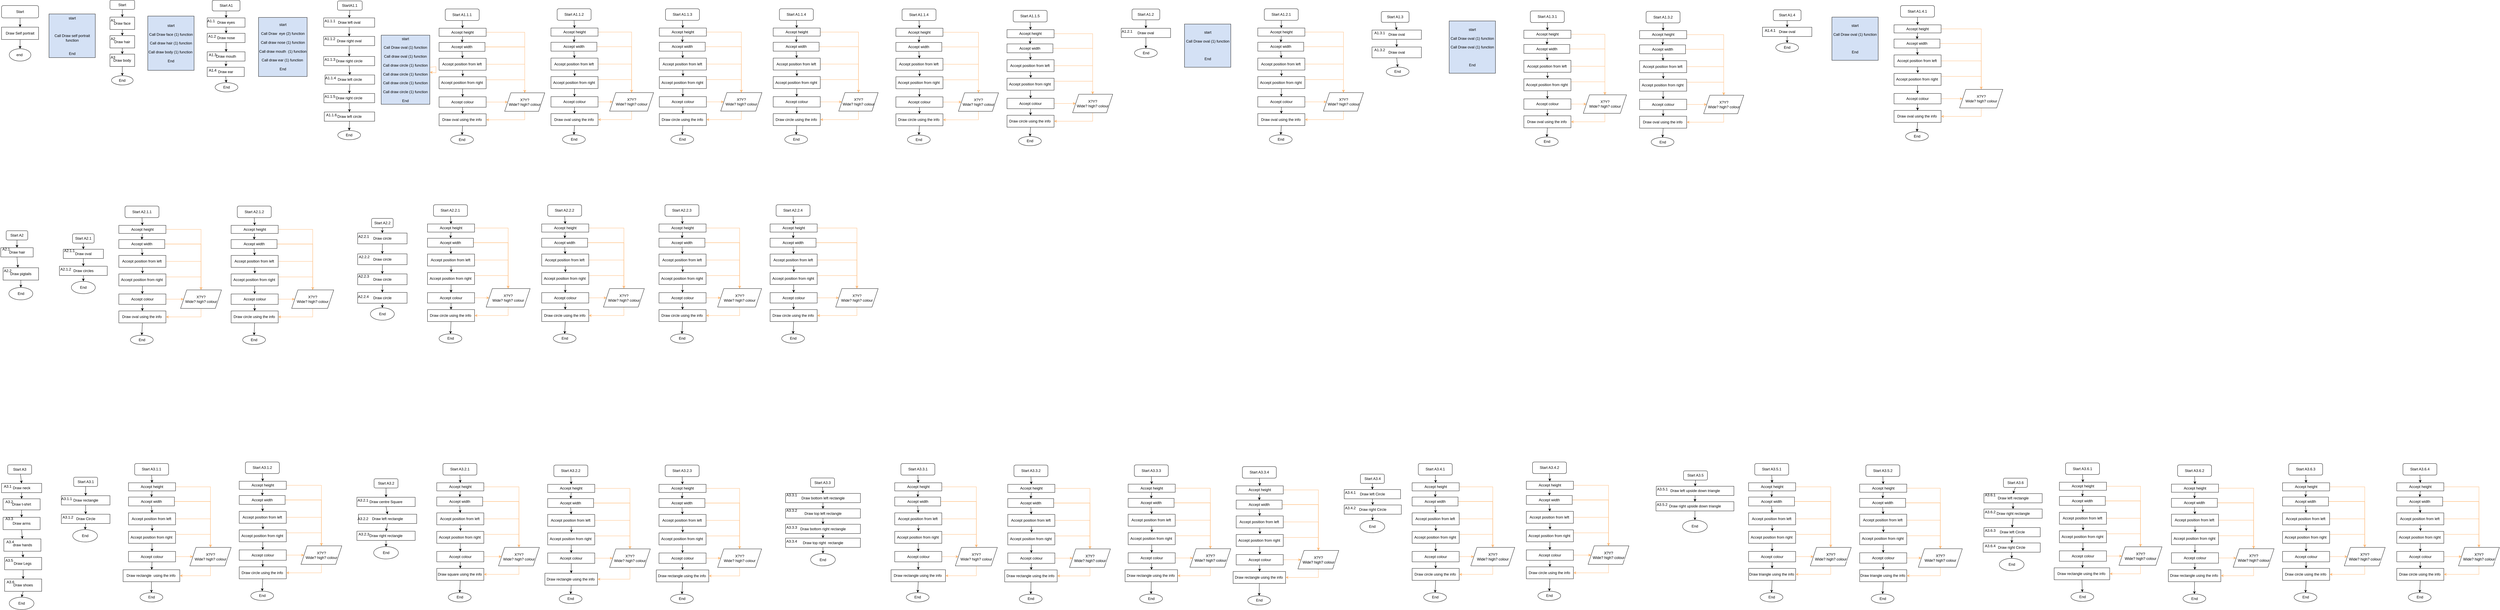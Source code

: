 <mxfile version="13.7.3" type="github">
  <diagram id="C5RBs43oDa-KdzZeNtuy" name="Page-1">
    <mxGraphModel dx="1160" dy="580" grid="1" gridSize="10" guides="1" tooltips="1" connect="1" arrows="1" fold="1" page="1" pageScale="1" pageWidth="827" pageHeight="1169" math="0" shadow="0">
      <root>
        <mxCell id="WIyWlLk6GJQsqaUBKTNV-0" />
        <mxCell id="WIyWlLk6GJQsqaUBKTNV-1" parent="WIyWlLk6GJQsqaUBKTNV-0" />
        <mxCell id="74G0N7CTCfDwMKJxQ2Cz-4" style="edgeStyle=none;rounded=0;orthogonalLoop=1;jettySize=auto;html=1;exitX=0.5;exitY=1;exitDx=0;exitDy=0;entryX=0.5;entryY=0;entryDx=0;entryDy=0;" edge="1" parent="WIyWlLk6GJQsqaUBKTNV-1" source="WIyWlLk6GJQsqaUBKTNV-3" target="74G0N7CTCfDwMKJxQ2Cz-0">
          <mxGeometry relative="1" as="geometry" />
        </mxCell>
        <mxCell id="WIyWlLk6GJQsqaUBKTNV-3" value="Start" style="rounded=1;whiteSpace=wrap;html=1;fontSize=12;glass=0;strokeWidth=1;shadow=0;" parent="WIyWlLk6GJQsqaUBKTNV-1" vertex="1">
          <mxGeometry x="30" y="30" width="120" height="40" as="geometry" />
        </mxCell>
        <mxCell id="74G0N7CTCfDwMKJxQ2Cz-3" style="edgeStyle=none;rounded=0;orthogonalLoop=1;jettySize=auto;html=1;exitX=0.5;exitY=1;exitDx=0;exitDy=0;entryX=0.5;entryY=0;entryDx=0;entryDy=0;" edge="1" parent="WIyWlLk6GJQsqaUBKTNV-1" source="74G0N7CTCfDwMKJxQ2Cz-0" target="74G0N7CTCfDwMKJxQ2Cz-2">
          <mxGeometry relative="1" as="geometry" />
        </mxCell>
        <mxCell id="74G0N7CTCfDwMKJxQ2Cz-0" value="Draw Self portrait" style="rounded=0;whiteSpace=wrap;html=1;" vertex="1" parent="WIyWlLk6GJQsqaUBKTNV-1">
          <mxGeometry x="30" y="100" width="120" height="40" as="geometry" />
        </mxCell>
        <mxCell id="74G0N7CTCfDwMKJxQ2Cz-2" value="end&amp;nbsp;" style="ellipse;whiteSpace=wrap;html=1;" vertex="1" parent="WIyWlLk6GJQsqaUBKTNV-1">
          <mxGeometry x="55" y="170" width="70" height="40" as="geometry" />
        </mxCell>
        <mxCell id="74G0N7CTCfDwMKJxQ2Cz-11" style="edgeStyle=none;rounded=0;orthogonalLoop=1;jettySize=auto;html=1;exitX=0.5;exitY=1;exitDx=0;exitDy=0;entryX=0.5;entryY=0;entryDx=0;entryDy=0;" edge="1" parent="WIyWlLk6GJQsqaUBKTNV-1" source="74G0N7CTCfDwMKJxQ2Cz-29" target="74G0N7CTCfDwMKJxQ2Cz-8">
          <mxGeometry relative="1" as="geometry" />
        </mxCell>
        <mxCell id="74G0N7CTCfDwMKJxQ2Cz-37" style="edgeStyle=none;rounded=0;orthogonalLoop=1;jettySize=auto;html=1;exitX=0.5;exitY=1;exitDx=0;exitDy=0;entryX=0.5;entryY=0;entryDx=0;entryDy=0;" edge="1" parent="WIyWlLk6GJQsqaUBKTNV-1" source="74G0N7CTCfDwMKJxQ2Cz-5" target="74G0N7CTCfDwMKJxQ2Cz-8">
          <mxGeometry relative="1" as="geometry" />
        </mxCell>
        <mxCell id="74G0N7CTCfDwMKJxQ2Cz-5" value="Start" style="rounded=1;whiteSpace=wrap;html=1;" vertex="1" parent="WIyWlLk6GJQsqaUBKTNV-1">
          <mxGeometry x="381.24" y="12.5" width="80" height="30" as="geometry" />
        </mxCell>
        <mxCell id="74G0N7CTCfDwMKJxQ2Cz-14" style="edgeStyle=none;rounded=0;orthogonalLoop=1;jettySize=auto;html=1;exitX=0.5;exitY=1;exitDx=0;exitDy=0;entryX=0.5;entryY=0;entryDx=0;entryDy=0;" edge="1" parent="WIyWlLk6GJQsqaUBKTNV-1" source="74G0N7CTCfDwMKJxQ2Cz-6" target="74G0N7CTCfDwMKJxQ2Cz-10">
          <mxGeometry relative="1" as="geometry" />
        </mxCell>
        <mxCell id="74G0N7CTCfDwMKJxQ2Cz-6" value="Draw body" style="rounded=0;whiteSpace=wrap;html=1;" vertex="1" parent="WIyWlLk6GJQsqaUBKTNV-1">
          <mxGeometry x="381.24" y="187.5" width="80" height="40" as="geometry" />
        </mxCell>
        <mxCell id="74G0N7CTCfDwMKJxQ2Cz-13" style="edgeStyle=none;rounded=0;orthogonalLoop=1;jettySize=auto;html=1;exitX=0.5;exitY=1;exitDx=0;exitDy=0;entryX=0.5;entryY=0;entryDx=0;entryDy=0;" edge="1" parent="WIyWlLk6GJQsqaUBKTNV-1" source="74G0N7CTCfDwMKJxQ2Cz-7" target="74G0N7CTCfDwMKJxQ2Cz-6">
          <mxGeometry relative="1" as="geometry" />
        </mxCell>
        <mxCell id="74G0N7CTCfDwMKJxQ2Cz-7" value="Draw hair" style="rounded=0;whiteSpace=wrap;html=1;" vertex="1" parent="WIyWlLk6GJQsqaUBKTNV-1">
          <mxGeometry x="381.24" y="127.5" width="80" height="40" as="geometry" />
        </mxCell>
        <mxCell id="74G0N7CTCfDwMKJxQ2Cz-12" style="edgeStyle=none;rounded=0;orthogonalLoop=1;jettySize=auto;html=1;exitX=0.5;exitY=1;exitDx=0;exitDy=0;entryX=0.5;entryY=0;entryDx=0;entryDy=0;" edge="1" parent="WIyWlLk6GJQsqaUBKTNV-1" source="74G0N7CTCfDwMKJxQ2Cz-8" target="74G0N7CTCfDwMKJxQ2Cz-7">
          <mxGeometry relative="1" as="geometry" />
        </mxCell>
        <mxCell id="74G0N7CTCfDwMKJxQ2Cz-8" value="Draw face" style="rounded=0;whiteSpace=wrap;html=1;" vertex="1" parent="WIyWlLk6GJQsqaUBKTNV-1">
          <mxGeometry x="381.24" y="67.5" width="80" height="40" as="geometry" />
        </mxCell>
        <mxCell id="74G0N7CTCfDwMKJxQ2Cz-10" value="End" style="ellipse;whiteSpace=wrap;html=1;" vertex="1" parent="WIyWlLk6GJQsqaUBKTNV-1">
          <mxGeometry x="386.24" y="257.5" width="70" height="30" as="geometry" />
        </mxCell>
        <mxCell id="74G0N7CTCfDwMKJxQ2Cz-20" style="edgeStyle=none;rounded=0;orthogonalLoop=1;jettySize=auto;html=1;exitX=0.5;exitY=1;exitDx=0;exitDy=0;entryX=0.5;entryY=0;entryDx=0;entryDy=0;" edge="1" parent="WIyWlLk6GJQsqaUBKTNV-1" source="74G0N7CTCfDwMKJxQ2Cz-15" target="74G0N7CTCfDwMKJxQ2Cz-17">
          <mxGeometry relative="1" as="geometry" />
        </mxCell>
        <mxCell id="74G0N7CTCfDwMKJxQ2Cz-15" value="Start A1" style="rounded=1;whiteSpace=wrap;html=1;" vertex="1" parent="WIyWlLk6GJQsqaUBKTNV-1">
          <mxGeometry x="712.57" y="12.5" width="90" height="35" as="geometry" />
        </mxCell>
        <mxCell id="74G0N7CTCfDwMKJxQ2Cz-22" style="edgeStyle=none;rounded=0;orthogonalLoop=1;jettySize=auto;html=1;exitX=0.5;exitY=1;exitDx=0;exitDy=0;entryX=0.5;entryY=0;entryDx=0;entryDy=0;" edge="1" parent="WIyWlLk6GJQsqaUBKTNV-1" source="74G0N7CTCfDwMKJxQ2Cz-16" target="74G0N7CTCfDwMKJxQ2Cz-18">
          <mxGeometry relative="1" as="geometry" />
        </mxCell>
        <mxCell id="74G0N7CTCfDwMKJxQ2Cz-16" value="Draw nose" style="rounded=0;whiteSpace=wrap;html=1;" vertex="1" parent="WIyWlLk6GJQsqaUBKTNV-1">
          <mxGeometry x="696.32" y="120" width="122.5" height="30" as="geometry" />
        </mxCell>
        <mxCell id="74G0N7CTCfDwMKJxQ2Cz-21" style="edgeStyle=none;rounded=0;orthogonalLoop=1;jettySize=auto;html=1;exitX=0.5;exitY=1;exitDx=0;exitDy=0;entryX=0.5;entryY=0;entryDx=0;entryDy=0;" edge="1" parent="WIyWlLk6GJQsqaUBKTNV-1" source="74G0N7CTCfDwMKJxQ2Cz-17" target="74G0N7CTCfDwMKJxQ2Cz-16">
          <mxGeometry relative="1" as="geometry" />
        </mxCell>
        <mxCell id="74G0N7CTCfDwMKJxQ2Cz-17" value="Draw eyes" style="rounded=0;whiteSpace=wrap;html=1;" vertex="1" parent="WIyWlLk6GJQsqaUBKTNV-1">
          <mxGeometry x="696.32" y="70" width="122.5" height="30" as="geometry" />
        </mxCell>
        <mxCell id="74G0N7CTCfDwMKJxQ2Cz-24" style="edgeStyle=none;rounded=0;orthogonalLoop=1;jettySize=auto;html=1;exitX=0.5;exitY=1;exitDx=0;exitDy=0;entryX=0.503;entryY=-0.083;entryDx=0;entryDy=0;entryPerimeter=0;" edge="1" parent="WIyWlLk6GJQsqaUBKTNV-1" source="74G0N7CTCfDwMKJxQ2Cz-18" target="74G0N7CTCfDwMKJxQ2Cz-23">
          <mxGeometry relative="1" as="geometry" />
        </mxCell>
        <mxCell id="74G0N7CTCfDwMKJxQ2Cz-18" value="Draw mouth" style="rounded=0;whiteSpace=wrap;html=1;" vertex="1" parent="WIyWlLk6GJQsqaUBKTNV-1">
          <mxGeometry x="696.32" y="180" width="122.5" height="30" as="geometry" />
        </mxCell>
        <mxCell id="74G0N7CTCfDwMKJxQ2Cz-19" style="edgeStyle=none;rounded=0;orthogonalLoop=1;jettySize=auto;html=1;entryX=1;entryY=0.5;entryDx=0;entryDy=0;" edge="1" parent="WIyWlLk6GJQsqaUBKTNV-1" source="74G0N7CTCfDwMKJxQ2Cz-17" target="74G0N7CTCfDwMKJxQ2Cz-17">
          <mxGeometry relative="1" as="geometry" />
        </mxCell>
        <mxCell id="74G0N7CTCfDwMKJxQ2Cz-27" style="edgeStyle=none;rounded=0;orthogonalLoop=1;jettySize=auto;html=1;exitX=0.5;exitY=1;exitDx=0;exitDy=0;" edge="1" parent="WIyWlLk6GJQsqaUBKTNV-1" source="74G0N7CTCfDwMKJxQ2Cz-23" target="74G0N7CTCfDwMKJxQ2Cz-25">
          <mxGeometry relative="1" as="geometry" />
        </mxCell>
        <mxCell id="74G0N7CTCfDwMKJxQ2Cz-23" value="Draw ear" style="rounded=0;whiteSpace=wrap;html=1;" vertex="1" parent="WIyWlLk6GJQsqaUBKTNV-1">
          <mxGeometry x="696.32" y="230" width="120" height="30" as="geometry" />
        </mxCell>
        <mxCell id="74G0N7CTCfDwMKJxQ2Cz-25" value="End" style="ellipse;whiteSpace=wrap;html=1;" vertex="1" parent="WIyWlLk6GJQsqaUBKTNV-1">
          <mxGeometry x="721.94" y="280" width="73.75" height="30" as="geometry" />
        </mxCell>
        <mxCell id="74G0N7CTCfDwMKJxQ2Cz-29" value="A1" style="text;html=1;strokeColor=none;fillColor=none;align=center;verticalAlign=middle;whiteSpace=wrap;rounded=0;" vertex="1" parent="WIyWlLk6GJQsqaUBKTNV-1">
          <mxGeometry x="371.24" y="67.5" width="40" height="20" as="geometry" />
        </mxCell>
        <mxCell id="74G0N7CTCfDwMKJxQ2Cz-31" value="A2" style="text;html=1;strokeColor=none;fillColor=none;align=center;verticalAlign=middle;whiteSpace=wrap;rounded=0;" vertex="1" parent="WIyWlLk6GJQsqaUBKTNV-1">
          <mxGeometry x="371.24" y="127.5" width="40" height="20" as="geometry" />
        </mxCell>
        <mxCell id="74G0N7CTCfDwMKJxQ2Cz-32" value="A3" style="text;html=1;strokeColor=none;fillColor=none;align=center;verticalAlign=middle;whiteSpace=wrap;rounded=0;" vertex="1" parent="WIyWlLk6GJQsqaUBKTNV-1">
          <mxGeometry x="371.24" y="187.5" width="40" height="20" as="geometry" />
        </mxCell>
        <mxCell id="74G0N7CTCfDwMKJxQ2Cz-33" value="A1.1" style="text;html=1;strokeColor=none;fillColor=none;align=center;verticalAlign=middle;whiteSpace=wrap;rounded=0;" vertex="1" parent="WIyWlLk6GJQsqaUBKTNV-1">
          <mxGeometry x="688.82" y="70" width="40" height="20" as="geometry" />
        </mxCell>
        <mxCell id="74G0N7CTCfDwMKJxQ2Cz-34" value="A1.2" style="text;html=1;strokeColor=none;fillColor=none;align=center;verticalAlign=middle;whiteSpace=wrap;rounded=0;" vertex="1" parent="WIyWlLk6GJQsqaUBKTNV-1">
          <mxGeometry x="696.32" y="120" width="32.5" height="20" as="geometry" />
        </mxCell>
        <mxCell id="74G0N7CTCfDwMKJxQ2Cz-35" value="A1.3" style="text;html=1;strokeColor=none;fillColor=none;align=center;verticalAlign=middle;whiteSpace=wrap;rounded=0;" vertex="1" parent="WIyWlLk6GJQsqaUBKTNV-1">
          <mxGeometry x="698.82" y="180" width="30" height="20" as="geometry" />
        </mxCell>
        <mxCell id="74G0N7CTCfDwMKJxQ2Cz-36" value="&#xa;&#xa;&lt;span style=&quot;color: rgb(0, 0, 0); font-family: helvetica; font-size: 12px; font-style: normal; font-weight: 400; letter-spacing: normal; text-align: center; text-indent: 0px; text-transform: none; word-spacing: 0px; background-color: rgb(248, 249, 250); display: inline; float: none;&quot;&gt;A1.4&lt;/span&gt;&#xa;&#xa;" style="text;html=1;strokeColor=none;fillColor=none;align=center;verticalAlign=middle;whiteSpace=wrap;rounded=0;" vertex="1" parent="WIyWlLk6GJQsqaUBKTNV-1">
          <mxGeometry x="698.82" y="230" width="30" height="20" as="geometry" />
        </mxCell>
        <mxCell id="74G0N7CTCfDwMKJxQ2Cz-46" style="edgeStyle=none;rounded=0;orthogonalLoop=1;jettySize=auto;html=1;exitX=0.5;exitY=1;exitDx=0;exitDy=0;entryX=0.5;entryY=0;entryDx=0;entryDy=0;" edge="1" parent="WIyWlLk6GJQsqaUBKTNV-1" source="74G0N7CTCfDwMKJxQ2Cz-38" target="74G0N7CTCfDwMKJxQ2Cz-42">
          <mxGeometry relative="1" as="geometry" />
        </mxCell>
        <mxCell id="74G0N7CTCfDwMKJxQ2Cz-38" value="Start A2" style="rounded=1;whiteSpace=wrap;html=1;" vertex="1" parent="WIyWlLk6GJQsqaUBKTNV-1">
          <mxGeometry x="45.0" y="760" width="70" height="30" as="geometry" />
        </mxCell>
        <mxCell id="74G0N7CTCfDwMKJxQ2Cz-60" style="edgeStyle=none;rounded=0;orthogonalLoop=1;jettySize=auto;html=1;exitX=0.5;exitY=1;exitDx=0;exitDy=0;entryX=0.5;entryY=0;entryDx=0;entryDy=0;" edge="1" parent="WIyWlLk6GJQsqaUBKTNV-1" source="74G0N7CTCfDwMKJxQ2Cz-39" target="74G0N7CTCfDwMKJxQ2Cz-52">
          <mxGeometry relative="1" as="geometry" />
        </mxCell>
        <mxCell id="74G0N7CTCfDwMKJxQ2Cz-39" value="Draw arms" style="rounded=0;whiteSpace=wrap;html=1;" vertex="1" parent="WIyWlLk6GJQsqaUBKTNV-1">
          <mxGeometry x="35" y="1689" width="120" height="40" as="geometry" />
        </mxCell>
        <mxCell id="74G0N7CTCfDwMKJxQ2Cz-59" style="edgeStyle=none;rounded=0;orthogonalLoop=1;jettySize=auto;html=1;exitX=0.5;exitY=1;exitDx=0;exitDy=0;entryX=0.5;entryY=0;entryDx=0;entryDy=0;" edge="1" parent="WIyWlLk6GJQsqaUBKTNV-1" source="74G0N7CTCfDwMKJxQ2Cz-40" target="74G0N7CTCfDwMKJxQ2Cz-39">
          <mxGeometry relative="1" as="geometry" />
        </mxCell>
        <mxCell id="74G0N7CTCfDwMKJxQ2Cz-40" value="Draw t-shirt" style="rounded=0;whiteSpace=wrap;html=1;" vertex="1" parent="WIyWlLk6GJQsqaUBKTNV-1">
          <mxGeometry x="35" y="1629" width="120" height="36" as="geometry" />
        </mxCell>
        <mxCell id="74G0N7CTCfDwMKJxQ2Cz-48" style="edgeStyle=none;rounded=0;orthogonalLoop=1;jettySize=auto;html=1;exitX=0.5;exitY=1;exitDx=0;exitDy=0;entryX=0.5;entryY=0;entryDx=0;entryDy=0;" edge="1" parent="WIyWlLk6GJQsqaUBKTNV-1" source="74G0N7CTCfDwMKJxQ2Cz-41" target="74G0N7CTCfDwMKJxQ2Cz-45">
          <mxGeometry relative="1" as="geometry" />
        </mxCell>
        <mxCell id="74G0N7CTCfDwMKJxQ2Cz-41" value="Draw pigtails" style="rounded=0;whiteSpace=wrap;html=1;" vertex="1" parent="WIyWlLk6GJQsqaUBKTNV-1">
          <mxGeometry x="35.0" y="880" width="115" height="40" as="geometry" />
        </mxCell>
        <mxCell id="74G0N7CTCfDwMKJxQ2Cz-47" style="edgeStyle=none;rounded=0;orthogonalLoop=1;jettySize=auto;html=1;exitX=0.5;exitY=1;exitDx=0;exitDy=0;entryX=1.329;entryY=-0.021;entryDx=0;entryDy=0;entryPerimeter=0;" edge="1" parent="WIyWlLk6GJQsqaUBKTNV-1" source="74G0N7CTCfDwMKJxQ2Cz-42" target="74G0N7CTCfDwMKJxQ2Cz-44">
          <mxGeometry relative="1" as="geometry" />
        </mxCell>
        <mxCell id="74G0N7CTCfDwMKJxQ2Cz-42" value="Draw hair" style="rounded=0;whiteSpace=wrap;html=1;" vertex="1" parent="WIyWlLk6GJQsqaUBKTNV-1">
          <mxGeometry x="27.5" y="815" width="105" height="30" as="geometry" />
        </mxCell>
        <mxCell id="74G0N7CTCfDwMKJxQ2Cz-43" value="A2.1" style="text;html=1;strokeColor=none;fillColor=none;align=center;verticalAlign=middle;whiteSpace=wrap;rounded=0;" vertex="1" parent="WIyWlLk6GJQsqaUBKTNV-1">
          <mxGeometry x="25.0" y="810" width="40" height="20" as="geometry" />
        </mxCell>
        <mxCell id="74G0N7CTCfDwMKJxQ2Cz-44" value="A2.2" style="text;html=1;strokeColor=none;fillColor=none;align=center;verticalAlign=middle;whiteSpace=wrap;rounded=0;" vertex="1" parent="WIyWlLk6GJQsqaUBKTNV-1">
          <mxGeometry x="30.0" y="880" width="40" height="20" as="geometry" />
        </mxCell>
        <mxCell id="74G0N7CTCfDwMKJxQ2Cz-45" value="End" style="ellipse;whiteSpace=wrap;html=1;" vertex="1" parent="WIyWlLk6GJQsqaUBKTNV-1">
          <mxGeometry x="53.75" y="944" width="77.5" height="40" as="geometry" />
        </mxCell>
        <mxCell id="74G0N7CTCfDwMKJxQ2Cz-64" style="edgeStyle=none;rounded=0;orthogonalLoop=1;jettySize=auto;html=1;exitX=0.5;exitY=1;exitDx=0;exitDy=0;entryX=0.5;entryY=0;entryDx=0;entryDy=0;" edge="1" parent="WIyWlLk6GJQsqaUBKTNV-1" target="74G0N7CTCfDwMKJxQ2Cz-63">
          <mxGeometry relative="1" as="geometry">
            <mxPoint x="91.25" y="1549" as="sourcePoint" />
          </mxGeometry>
        </mxCell>
        <mxCell id="74G0N7CTCfDwMKJxQ2Cz-49" value="Start A3" style="rounded=1;whiteSpace=wrap;html=1;" vertex="1" parent="WIyWlLk6GJQsqaUBKTNV-1">
          <mxGeometry x="50" y="1519" width="77.5" height="30" as="geometry" />
        </mxCell>
        <mxCell id="74G0N7CTCfDwMKJxQ2Cz-69" style="edgeStyle=none;rounded=0;orthogonalLoop=1;jettySize=auto;html=1;exitX=0.5;exitY=1;exitDx=0;exitDy=0;entryX=0.5;entryY=0;entryDx=0;entryDy=0;" edge="1" parent="WIyWlLk6GJQsqaUBKTNV-1" source="74G0N7CTCfDwMKJxQ2Cz-50" target="74G0N7CTCfDwMKJxQ2Cz-68">
          <mxGeometry relative="1" as="geometry" />
        </mxCell>
        <mxCell id="74G0N7CTCfDwMKJxQ2Cz-50" value="Draw shoes" style="rounded=0;whiteSpace=wrap;html=1;" vertex="1" parent="WIyWlLk6GJQsqaUBKTNV-1">
          <mxGeometry x="40" y="1889" width="120" height="40" as="geometry" />
        </mxCell>
        <mxCell id="74G0N7CTCfDwMKJxQ2Cz-62" style="edgeStyle=none;rounded=0;orthogonalLoop=1;jettySize=auto;html=1;exitX=0.5;exitY=1;exitDx=0;exitDy=0;" edge="1" parent="WIyWlLk6GJQsqaUBKTNV-1" source="74G0N7CTCfDwMKJxQ2Cz-51" target="74G0N7CTCfDwMKJxQ2Cz-50">
          <mxGeometry relative="1" as="geometry" />
        </mxCell>
        <mxCell id="74G0N7CTCfDwMKJxQ2Cz-51" value="Draw Legs&amp;nbsp;" style="rounded=0;whiteSpace=wrap;html=1;" vertex="1" parent="WIyWlLk6GJQsqaUBKTNV-1">
          <mxGeometry x="40" y="1819" width="120" height="40" as="geometry" />
        </mxCell>
        <mxCell id="74G0N7CTCfDwMKJxQ2Cz-61" style="edgeStyle=none;rounded=0;orthogonalLoop=1;jettySize=auto;html=1;exitX=0.5;exitY=1;exitDx=0;exitDy=0;entryX=0.5;entryY=0;entryDx=0;entryDy=0;" edge="1" parent="WIyWlLk6GJQsqaUBKTNV-1" source="74G0N7CTCfDwMKJxQ2Cz-52" target="74G0N7CTCfDwMKJxQ2Cz-51">
          <mxGeometry relative="1" as="geometry" />
        </mxCell>
        <mxCell id="74G0N7CTCfDwMKJxQ2Cz-52" value="draw hands" style="rounded=0;whiteSpace=wrap;html=1;" vertex="1" parent="WIyWlLk6GJQsqaUBKTNV-1">
          <mxGeometry x="37.5" y="1759" width="120" height="40" as="geometry" />
        </mxCell>
        <mxCell id="74G0N7CTCfDwMKJxQ2Cz-53" value="A3.5" style="text;html=1;strokeColor=none;fillColor=none;align=center;verticalAlign=middle;whiteSpace=wrap;rounded=0;" vertex="1" parent="WIyWlLk6GJQsqaUBKTNV-1">
          <mxGeometry x="35" y="1819" width="40" height="20" as="geometry" />
        </mxCell>
        <mxCell id="74G0N7CTCfDwMKJxQ2Cz-54" value="A3.4" style="text;html=1;strokeColor=none;fillColor=none;align=center;verticalAlign=middle;whiteSpace=wrap;rounded=0;" vertex="1" parent="WIyWlLk6GJQsqaUBKTNV-1">
          <mxGeometry x="37.5" y="1759" width="40" height="20" as="geometry" />
        </mxCell>
        <mxCell id="74G0N7CTCfDwMKJxQ2Cz-55" value="A3.3" style="text;html=1;strokeColor=none;fillColor=none;align=center;verticalAlign=middle;whiteSpace=wrap;rounded=0;" vertex="1" parent="WIyWlLk6GJQsqaUBKTNV-1">
          <mxGeometry x="35" y="1679" width="40" height="30" as="geometry" />
        </mxCell>
        <mxCell id="74G0N7CTCfDwMKJxQ2Cz-56" value="A3.2" style="text;html=1;strokeColor=none;fillColor=none;align=center;verticalAlign=middle;whiteSpace=wrap;rounded=0;" vertex="1" parent="WIyWlLk6GJQsqaUBKTNV-1">
          <mxGeometry x="35" y="1629" width="40" height="20" as="geometry" />
        </mxCell>
        <mxCell id="74G0N7CTCfDwMKJxQ2Cz-65" style="edgeStyle=none;rounded=0;orthogonalLoop=1;jettySize=auto;html=1;exitX=0.5;exitY=1;exitDx=0;exitDy=0;entryX=0.5;entryY=0;entryDx=0;entryDy=0;" edge="1" parent="WIyWlLk6GJQsqaUBKTNV-1" source="74G0N7CTCfDwMKJxQ2Cz-63" target="74G0N7CTCfDwMKJxQ2Cz-40">
          <mxGeometry relative="1" as="geometry" />
        </mxCell>
        <mxCell id="74G0N7CTCfDwMKJxQ2Cz-63" value="Draw neck" style="rounded=0;whiteSpace=wrap;html=1;" vertex="1" parent="WIyWlLk6GJQsqaUBKTNV-1">
          <mxGeometry x="30" y="1579" width="130" height="30" as="geometry" />
        </mxCell>
        <mxCell id="74G0N7CTCfDwMKJxQ2Cz-66" value="A3.1" style="text;html=1;strokeColor=none;fillColor=none;align=center;verticalAlign=middle;whiteSpace=wrap;rounded=0;" vertex="1" parent="WIyWlLk6GJQsqaUBKTNV-1">
          <mxGeometry x="30" y="1579" width="40" height="20" as="geometry" />
        </mxCell>
        <mxCell id="74G0N7CTCfDwMKJxQ2Cz-67" value="A3.6" style="text;html=1;strokeColor=none;fillColor=none;align=center;verticalAlign=middle;whiteSpace=wrap;rounded=0;" vertex="1" parent="WIyWlLk6GJQsqaUBKTNV-1">
          <mxGeometry x="38.75" y="1889" width="40" height="20" as="geometry" />
        </mxCell>
        <mxCell id="74G0N7CTCfDwMKJxQ2Cz-68" value="End" style="ellipse;whiteSpace=wrap;html=1;" vertex="1" parent="WIyWlLk6GJQsqaUBKTNV-1">
          <mxGeometry x="55" y="1948" width="80" height="40" as="geometry" />
        </mxCell>
        <mxCell id="74G0N7CTCfDwMKJxQ2Cz-77" style="edgeStyle=none;rounded=0;orthogonalLoop=1;jettySize=auto;html=1;exitX=0.5;exitY=1;exitDx=0;exitDy=0;entryX=0.5;entryY=0;entryDx=0;entryDy=0;" edge="1" parent="WIyWlLk6GJQsqaUBKTNV-1" source="74G0N7CTCfDwMKJxQ2Cz-70" target="74G0N7CTCfDwMKJxQ2Cz-74">
          <mxGeometry relative="1" as="geometry" />
        </mxCell>
        <mxCell id="74G0N7CTCfDwMKJxQ2Cz-70" value="StartA1.1" style="rounded=1;whiteSpace=wrap;html=1;" vertex="1" parent="WIyWlLk6GJQsqaUBKTNV-1">
          <mxGeometry x="1118.45" y="15" width="80" height="30" as="geometry" />
        </mxCell>
        <mxCell id="74G0N7CTCfDwMKJxQ2Cz-114" style="edgeStyle=none;rounded=0;orthogonalLoop=1;jettySize=auto;html=1;exitX=0.5;exitY=1;exitDx=0;exitDy=0;entryX=0.5;entryY=0;entryDx=0;entryDy=0;" edge="1" parent="WIyWlLk6GJQsqaUBKTNV-1" source="74G0N7CTCfDwMKJxQ2Cz-71" target="74G0N7CTCfDwMKJxQ2Cz-113">
          <mxGeometry relative="1" as="geometry" />
        </mxCell>
        <mxCell id="74G0N7CTCfDwMKJxQ2Cz-71" value="Draw oval" style="rounded=0;whiteSpace=wrap;html=1;" vertex="1" parent="WIyWlLk6GJQsqaUBKTNV-1">
          <mxGeometry x="230" y="820" width="130" height="30" as="geometry" />
        </mxCell>
        <mxCell id="74G0N7CTCfDwMKJxQ2Cz-79" style="edgeStyle=none;rounded=0;orthogonalLoop=1;jettySize=auto;html=1;exitX=0.5;exitY=1;exitDx=0;exitDy=0;entryX=0.5;entryY=0;entryDx=0;entryDy=0;" edge="1" parent="WIyWlLk6GJQsqaUBKTNV-1" source="74G0N7CTCfDwMKJxQ2Cz-72" target="74G0N7CTCfDwMKJxQ2Cz-75">
          <mxGeometry relative="1" as="geometry" />
        </mxCell>
        <mxCell id="74G0N7CTCfDwMKJxQ2Cz-72" value="Draw left circle" style="rounded=0;whiteSpace=wrap;html=1;" vertex="1" parent="WIyWlLk6GJQsqaUBKTNV-1">
          <mxGeometry x="1075.64" y="375" width="163.12" height="30" as="geometry" />
        </mxCell>
        <mxCell id="74G0N7CTCfDwMKJxQ2Cz-248" style="edgeStyle=none;rounded=0;orthogonalLoop=1;jettySize=auto;html=1;exitX=0.5;exitY=1;exitDx=0;exitDy=0;entryX=0.5;entryY=0;entryDx=0;entryDy=0;" edge="1" parent="WIyWlLk6GJQsqaUBKTNV-1" source="74G0N7CTCfDwMKJxQ2Cz-73" target="74G0N7CTCfDwMKJxQ2Cz-240">
          <mxGeometry relative="1" as="geometry" />
        </mxCell>
        <mxCell id="74G0N7CTCfDwMKJxQ2Cz-73" value="Draw right circle" style="rounded=0;whiteSpace=wrap;html=1;" vertex="1" parent="WIyWlLk6GJQsqaUBKTNV-1">
          <mxGeometry x="1073.76" y="195" width="165" height="30" as="geometry" />
        </mxCell>
        <mxCell id="74G0N7CTCfDwMKJxQ2Cz-246" style="edgeStyle=none;rounded=0;orthogonalLoop=1;jettySize=auto;html=1;exitX=0.5;exitY=1;exitDx=0;exitDy=0;entryX=0.5;entryY=0;entryDx=0;entryDy=0;" edge="1" parent="WIyWlLk6GJQsqaUBKTNV-1" source="74G0N7CTCfDwMKJxQ2Cz-74" target="74G0N7CTCfDwMKJxQ2Cz-241">
          <mxGeometry relative="1" as="geometry" />
        </mxCell>
        <mxCell id="74G0N7CTCfDwMKJxQ2Cz-74" value="Draw left oval" style="rounded=0;whiteSpace=wrap;html=1;" vertex="1" parent="WIyWlLk6GJQsqaUBKTNV-1">
          <mxGeometry x="1073.76" y="70" width="165" height="30" as="geometry" />
        </mxCell>
        <mxCell id="74G0N7CTCfDwMKJxQ2Cz-75" value="End" style="ellipse;whiteSpace=wrap;html=1;" vertex="1" parent="WIyWlLk6GJQsqaUBKTNV-1">
          <mxGeometry x="1119.38" y="435" width="73.75" height="30" as="geometry" />
        </mxCell>
        <mxCell id="74G0N7CTCfDwMKJxQ2Cz-80" value="A1.1.1&lt;span style=&quot;color: rgba(0 , 0 , 0 , 0) ; font-family: monospace ; font-size: 0px&quot;&gt;%3CmxGraphModel%3E%3Croot%3E%3CmxCell%20id%3D%220%22%2F%3E%3CmxCell%20id%3D%221%22%20parent%3D%220%22%2F%3E%3CmxCell%20id%3D%222%22%20value%3D%22A1.1%22%20style%3D%22text%3Bhtml%3D1%3BstrokeColor%3Dnone%3BfillColor%3Dnone%3Balign%3Dcenter%3BverticalAlign%3Dmiddle%3BwhiteSpace%3Dwrap%3Brounded%3D0%3B%22%20vertex%3D%221%22%20parent%3D%221%22%3E%3CmxGeometry%20x%3D%22340%22%20y%3D%2290%22%20width%3D%2240%22%20height%3D%2220%22%20as%3D%22geometry%22%2F%3E%3C%2FmxCell%3E%3C%2Froot%3E%3C%2FmxGraphModel%3E&lt;/span&gt;" style="text;html=1;strokeColor=none;fillColor=none;align=center;verticalAlign=middle;whiteSpace=wrap;rounded=0;" vertex="1" parent="WIyWlLk6GJQsqaUBKTNV-1">
          <mxGeometry x="1073.76" y="70" width="40" height="20" as="geometry" />
        </mxCell>
        <mxCell id="74G0N7CTCfDwMKJxQ2Cz-81" value="A1.1.6" style="text;html=1;strokeColor=none;fillColor=none;align=center;verticalAlign=middle;whiteSpace=wrap;rounded=0;" vertex="1" parent="WIyWlLk6GJQsqaUBKTNV-1">
          <mxGeometry x="1079.38" y="375" width="40" height="20" as="geometry" />
        </mxCell>
        <mxCell id="74G0N7CTCfDwMKJxQ2Cz-82" value="A1.1.3" style="text;html=1;strokeColor=none;fillColor=none;align=center;verticalAlign=middle;whiteSpace=wrap;rounded=0;" vertex="1" parent="WIyWlLk6GJQsqaUBKTNV-1">
          <mxGeometry x="1073.76" y="195" width="40" height="20" as="geometry" />
        </mxCell>
        <mxCell id="74G0N7CTCfDwMKJxQ2Cz-93" style="edgeStyle=none;rounded=0;orthogonalLoop=1;jettySize=auto;html=1;exitX=0.5;exitY=1;exitDx=0;exitDy=0;entryX=0.5;entryY=0;entryDx=0;entryDy=0;" edge="1" parent="WIyWlLk6GJQsqaUBKTNV-1" source="74G0N7CTCfDwMKJxQ2Cz-83" target="74G0N7CTCfDwMKJxQ2Cz-85">
          <mxGeometry relative="1" as="geometry" />
        </mxCell>
        <mxCell id="74G0N7CTCfDwMKJxQ2Cz-83" value="Start A1.2" style="rounded=1;whiteSpace=wrap;html=1;" vertex="1" parent="WIyWlLk6GJQsqaUBKTNV-1">
          <mxGeometry x="3692.49" y="41.25" width="90" height="35" as="geometry" />
        </mxCell>
        <mxCell id="74G0N7CTCfDwMKJxQ2Cz-145" style="edgeStyle=none;rounded=0;orthogonalLoop=1;jettySize=auto;html=1;exitX=0.5;exitY=1;exitDx=0;exitDy=0;entryX=0.5;entryY=0;entryDx=0;entryDy=0;" edge="1" parent="WIyWlLk6GJQsqaUBKTNV-1" source="74G0N7CTCfDwMKJxQ2Cz-84" target="74G0N7CTCfDwMKJxQ2Cz-141">
          <mxGeometry relative="1" as="geometry">
            <mxPoint x="1243.903" y="830" as="targetPoint" />
          </mxGeometry>
        </mxCell>
        <mxCell id="74G0N7CTCfDwMKJxQ2Cz-84" value="Draw circle" style="rounded=0;whiteSpace=wrap;html=1;" vertex="1" parent="WIyWlLk6GJQsqaUBKTNV-1">
          <mxGeometry x="1183.76" y="767.5" width="160" height="35" as="geometry" />
        </mxCell>
        <mxCell id="74G0N7CTCfDwMKJxQ2Cz-92" style="edgeStyle=none;rounded=0;orthogonalLoop=1;jettySize=auto;html=1;exitX=0.5;exitY=1;exitDx=0;exitDy=0;entryX=0.5;entryY=0;entryDx=0;entryDy=0;" edge="1" parent="WIyWlLk6GJQsqaUBKTNV-1" source="74G0N7CTCfDwMKJxQ2Cz-85" target="74G0N7CTCfDwMKJxQ2Cz-90">
          <mxGeometry relative="1" as="geometry">
            <mxPoint x="3737.633" y="163.75" as="targetPoint" />
          </mxGeometry>
        </mxCell>
        <mxCell id="74G0N7CTCfDwMKJxQ2Cz-85" value="Draw oval" style="rounded=0;whiteSpace=wrap;html=1;" vertex="1" parent="WIyWlLk6GJQsqaUBKTNV-1">
          <mxGeometry x="3657.49" y="103.75" width="160" height="30" as="geometry" />
        </mxCell>
        <mxCell id="74G0N7CTCfDwMKJxQ2Cz-103" style="edgeStyle=none;rounded=0;orthogonalLoop=1;jettySize=auto;html=1;exitX=0.5;exitY=1;exitDx=0;exitDy=0;entryX=0.5;entryY=0;entryDx=0;entryDy=0;" edge="1" parent="WIyWlLk6GJQsqaUBKTNV-1" source="74G0N7CTCfDwMKJxQ2Cz-86" target="74G0N7CTCfDwMKJxQ2Cz-101">
          <mxGeometry relative="1" as="geometry" />
        </mxCell>
        <mxCell id="74G0N7CTCfDwMKJxQ2Cz-86" value="Draw oval" style="rounded=0;whiteSpace=wrap;html=1;" vertex="1" parent="WIyWlLk6GJQsqaUBKTNV-1">
          <mxGeometry x="4470" y="164.39" width="160" height="35" as="geometry" />
        </mxCell>
        <mxCell id="74G0N7CTCfDwMKJxQ2Cz-99" style="edgeStyle=none;rounded=0;orthogonalLoop=1;jettySize=auto;html=1;exitX=0.5;exitY=1;exitDx=0;exitDy=0;entryX=0.5;entryY=0;entryDx=0;entryDy=0;" edge="1" parent="WIyWlLk6GJQsqaUBKTNV-1" source="74G0N7CTCfDwMKJxQ2Cz-88" target="74G0N7CTCfDwMKJxQ2Cz-86">
          <mxGeometry relative="1" as="geometry" />
        </mxCell>
        <mxCell id="74G0N7CTCfDwMKJxQ2Cz-88" value="Draw oval" style="rounded=0;whiteSpace=wrap;html=1;" vertex="1" parent="WIyWlLk6GJQsqaUBKTNV-1">
          <mxGeometry x="4470" y="109.39" width="160" height="30" as="geometry" />
        </mxCell>
        <mxCell id="74G0N7CTCfDwMKJxQ2Cz-89" value="A1.2.1" style="text;html=1;strokeColor=none;fillColor=none;align=center;verticalAlign=middle;whiteSpace=wrap;rounded=0;" vertex="1" parent="WIyWlLk6GJQsqaUBKTNV-1">
          <mxGeometry x="3659.99" y="103.75" width="32.5" height="20" as="geometry" />
        </mxCell>
        <mxCell id="74G0N7CTCfDwMKJxQ2Cz-94" style="edgeStyle=none;rounded=0;orthogonalLoop=1;jettySize=auto;html=1;exitX=0.5;exitY=0;exitDx=0;exitDy=0;" edge="1" parent="WIyWlLk6GJQsqaUBKTNV-1" source="74G0N7CTCfDwMKJxQ2Cz-90">
          <mxGeometry relative="1" as="geometry">
            <mxPoint x="3737.633" y="168.321" as="targetPoint" />
          </mxGeometry>
        </mxCell>
        <mxCell id="74G0N7CTCfDwMKJxQ2Cz-90" value="End" style="ellipse;whiteSpace=wrap;html=1;" vertex="1" parent="WIyWlLk6GJQsqaUBKTNV-1">
          <mxGeometry x="3700.61" y="168.75" width="73.75" height="30" as="geometry" />
        </mxCell>
        <mxCell id="74G0N7CTCfDwMKJxQ2Cz-100" style="edgeStyle=none;rounded=0;orthogonalLoop=1;jettySize=auto;html=1;exitX=0.5;exitY=1;exitDx=0;exitDy=0;entryX=0.5;entryY=0;entryDx=0;entryDy=0;" edge="1" parent="WIyWlLk6GJQsqaUBKTNV-1" source="74G0N7CTCfDwMKJxQ2Cz-95" target="74G0N7CTCfDwMKJxQ2Cz-88">
          <mxGeometry relative="1" as="geometry" />
        </mxCell>
        <mxCell id="74G0N7CTCfDwMKJxQ2Cz-95" value="Start A1.3" style="rounded=1;whiteSpace=wrap;html=1;" vertex="1" parent="WIyWlLk6GJQsqaUBKTNV-1">
          <mxGeometry x="4500" y="49.39" width="90" height="35" as="geometry" />
        </mxCell>
        <mxCell id="74G0N7CTCfDwMKJxQ2Cz-97" value="A1.3.1" style="text;html=1;strokeColor=none;fillColor=none;align=center;verticalAlign=middle;whiteSpace=wrap;rounded=0;" vertex="1" parent="WIyWlLk6GJQsqaUBKTNV-1">
          <mxGeometry x="4480" y="109.39" width="30" height="20" as="geometry" />
        </mxCell>
        <mxCell id="74G0N7CTCfDwMKJxQ2Cz-98" value="A1.3.2" style="text;html=1;strokeColor=none;fillColor=none;align=center;verticalAlign=middle;whiteSpace=wrap;rounded=0;" vertex="1" parent="WIyWlLk6GJQsqaUBKTNV-1">
          <mxGeometry x="4480" y="164.39" width="30" height="20" as="geometry" />
        </mxCell>
        <mxCell id="74G0N7CTCfDwMKJxQ2Cz-101" value="End" style="ellipse;whiteSpace=wrap;html=1;" vertex="1" parent="WIyWlLk6GJQsqaUBKTNV-1">
          <mxGeometry x="4516.25" y="229.39" width="73.75" height="30" as="geometry" />
        </mxCell>
        <mxCell id="74G0N7CTCfDwMKJxQ2Cz-107" style="edgeStyle=none;rounded=0;orthogonalLoop=1;jettySize=auto;html=1;exitX=0.5;exitY=1;exitDx=0;exitDy=0;entryX=0.5;entryY=0;entryDx=0;entryDy=0;" edge="1" parent="WIyWlLk6GJQsqaUBKTNV-1" source="74G0N7CTCfDwMKJxQ2Cz-104" target="74G0N7CTCfDwMKJxQ2Cz-106">
          <mxGeometry relative="1" as="geometry" />
        </mxCell>
        <mxCell id="74G0N7CTCfDwMKJxQ2Cz-104" value="Start A1.4" style="rounded=1;whiteSpace=wrap;html=1;" vertex="1" parent="WIyWlLk6GJQsqaUBKTNV-1">
          <mxGeometry x="5770" y="43.75" width="90" height="35" as="geometry" />
        </mxCell>
        <mxCell id="74G0N7CTCfDwMKJxQ2Cz-110" style="edgeStyle=none;rounded=0;orthogonalLoop=1;jettySize=auto;html=1;exitX=0.5;exitY=1;exitDx=0;exitDy=0;entryX=0.5;entryY=0;entryDx=0;entryDy=0;" edge="1" parent="WIyWlLk6GJQsqaUBKTNV-1" source="74G0N7CTCfDwMKJxQ2Cz-106" target="74G0N7CTCfDwMKJxQ2Cz-109">
          <mxGeometry relative="1" as="geometry" />
        </mxCell>
        <mxCell id="74G0N7CTCfDwMKJxQ2Cz-106" value="Draw oval" style="rounded=0;whiteSpace=wrap;html=1;" vertex="1" parent="WIyWlLk6GJQsqaUBKTNV-1">
          <mxGeometry x="5735" y="100.31" width="160" height="30" as="geometry" />
        </mxCell>
        <mxCell id="74G0N7CTCfDwMKJxQ2Cz-108" value="&lt;br&gt;&lt;br&gt;&lt;span style=&quot;color: rgb(0 , 0 , 0) ; font-family: &amp;#34;helvetica&amp;#34; ; font-size: 12px ; font-style: normal ; font-weight: 400 ; letter-spacing: normal ; text-align: center ; text-indent: 0px ; text-transform: none ; word-spacing: 0px ; background-color: rgb(248 , 249 , 250) ; display: inline ; float: none&quot;&gt;A1.4.1&lt;/span&gt;" style="text;html=1;strokeColor=none;fillColor=none;align=center;verticalAlign=middle;whiteSpace=wrap;rounded=0;" vertex="1" parent="WIyWlLk6GJQsqaUBKTNV-1">
          <mxGeometry x="5720" y="86.25" width="80" height="20" as="geometry" />
        </mxCell>
        <mxCell id="74G0N7CTCfDwMKJxQ2Cz-109" value="End" style="ellipse;whiteSpace=wrap;html=1;" vertex="1" parent="WIyWlLk6GJQsqaUBKTNV-1">
          <mxGeometry x="5778.13" y="151.25" width="73.75" height="30" as="geometry" />
        </mxCell>
        <mxCell id="74G0N7CTCfDwMKJxQ2Cz-115" style="edgeStyle=none;rounded=0;orthogonalLoop=1;jettySize=auto;html=1;exitX=0.5;exitY=1;exitDx=0;exitDy=0;entryX=0.5;entryY=0;entryDx=0;entryDy=0;" edge="1" parent="WIyWlLk6GJQsqaUBKTNV-1" source="74G0N7CTCfDwMKJxQ2Cz-112" target="74G0N7CTCfDwMKJxQ2Cz-71">
          <mxGeometry relative="1" as="geometry" />
        </mxCell>
        <mxCell id="74G0N7CTCfDwMKJxQ2Cz-112" value="Start A2.1" style="rounded=1;whiteSpace=wrap;html=1;" vertex="1" parent="WIyWlLk6GJQsqaUBKTNV-1">
          <mxGeometry x="260" y="770" width="70" height="30" as="geometry" />
        </mxCell>
        <mxCell id="74G0N7CTCfDwMKJxQ2Cz-121" style="edgeStyle=none;rounded=0;orthogonalLoop=1;jettySize=auto;html=1;exitX=0.5;exitY=1;exitDx=0;exitDy=0;entryX=0.5;entryY=0;entryDx=0;entryDy=0;" edge="1" parent="WIyWlLk6GJQsqaUBKTNV-1" source="74G0N7CTCfDwMKJxQ2Cz-113" target="74G0N7CTCfDwMKJxQ2Cz-117">
          <mxGeometry relative="1" as="geometry" />
        </mxCell>
        <mxCell id="74G0N7CTCfDwMKJxQ2Cz-113" value="Draw circles" style="rounded=0;whiteSpace=wrap;html=1;" vertex="1" parent="WIyWlLk6GJQsqaUBKTNV-1">
          <mxGeometry x="217.5" y="875" width="155" height="30" as="geometry" />
        </mxCell>
        <mxCell id="74G0N7CTCfDwMKJxQ2Cz-117" value="End" style="ellipse;whiteSpace=wrap;html=1;" vertex="1" parent="WIyWlLk6GJQsqaUBKTNV-1">
          <mxGeometry x="256.25" y="924" width="77.5" height="40" as="geometry" />
        </mxCell>
        <mxCell id="74G0N7CTCfDwMKJxQ2Cz-119" value="A2.1.1" style="text;html=1;strokeColor=none;fillColor=none;align=center;verticalAlign=middle;whiteSpace=wrap;rounded=0;" vertex="1" parent="WIyWlLk6GJQsqaUBKTNV-1">
          <mxGeometry x="230" y="815" width="40" height="20" as="geometry" />
        </mxCell>
        <mxCell id="74G0N7CTCfDwMKJxQ2Cz-120" value="A2.1.2" style="text;html=1;strokeColor=none;fillColor=none;align=center;verticalAlign=middle;whiteSpace=wrap;rounded=0;" vertex="1" parent="WIyWlLk6GJQsqaUBKTNV-1">
          <mxGeometry x="217.5" y="875" width="40" height="20" as="geometry" />
        </mxCell>
        <mxCell id="74G0N7CTCfDwMKJxQ2Cz-148" style="edgeStyle=none;rounded=0;orthogonalLoop=1;jettySize=auto;html=1;exitX=0.5;exitY=1;exitDx=0;exitDy=0;" edge="1" parent="WIyWlLk6GJQsqaUBKTNV-1" source="74G0N7CTCfDwMKJxQ2Cz-129" target="74G0N7CTCfDwMKJxQ2Cz-84">
          <mxGeometry relative="1" as="geometry" />
        </mxCell>
        <mxCell id="74G0N7CTCfDwMKJxQ2Cz-129" value="Start A2.2" style="rounded=1;whiteSpace=wrap;html=1;" vertex="1" parent="WIyWlLk6GJQsqaUBKTNV-1">
          <mxGeometry x="1228.76" y="720" width="70" height="30" as="geometry" />
        </mxCell>
        <mxCell id="74G0N7CTCfDwMKJxQ2Cz-146" style="edgeStyle=none;rounded=0;orthogonalLoop=1;jettySize=auto;html=1;exitX=0.5;exitY=1;exitDx=0;exitDy=0;entryX=0.5;entryY=0;entryDx=0;entryDy=0;" edge="1" parent="WIyWlLk6GJQsqaUBKTNV-1" source="74G0N7CTCfDwMKJxQ2Cz-141" target="74G0N7CTCfDwMKJxQ2Cz-143">
          <mxGeometry relative="1" as="geometry" />
        </mxCell>
        <mxCell id="74G0N7CTCfDwMKJxQ2Cz-141" value="Draw circle" style="rounded=0;whiteSpace=wrap;html=1;" vertex="1" parent="WIyWlLk6GJQsqaUBKTNV-1">
          <mxGeometry x="1183.76" y="835" width="160" height="35" as="geometry" />
        </mxCell>
        <mxCell id="74G0N7CTCfDwMKJxQ2Cz-147" style="edgeStyle=none;rounded=0;orthogonalLoop=1;jettySize=auto;html=1;exitX=0.5;exitY=1;exitDx=0;exitDy=0;entryX=0.5;entryY=0;entryDx=0;entryDy=0;" edge="1" parent="WIyWlLk6GJQsqaUBKTNV-1" source="74G0N7CTCfDwMKJxQ2Cz-143" target="74G0N7CTCfDwMKJxQ2Cz-144">
          <mxGeometry relative="1" as="geometry" />
        </mxCell>
        <mxCell id="74G0N7CTCfDwMKJxQ2Cz-143" value="Draw circle" style="rounded=0;whiteSpace=wrap;html=1;" vertex="1" parent="WIyWlLk6GJQsqaUBKTNV-1">
          <mxGeometry x="1183.76" y="900" width="160" height="35" as="geometry" />
        </mxCell>
        <mxCell id="74G0N7CTCfDwMKJxQ2Cz-150" style="edgeStyle=none;rounded=0;orthogonalLoop=1;jettySize=auto;html=1;exitX=0.5;exitY=1;exitDx=0;exitDy=0;entryX=0.5;entryY=0;entryDx=0;entryDy=0;" edge="1" parent="WIyWlLk6GJQsqaUBKTNV-1" source="74G0N7CTCfDwMKJxQ2Cz-144" target="74G0N7CTCfDwMKJxQ2Cz-149">
          <mxGeometry relative="1" as="geometry" />
        </mxCell>
        <mxCell id="74G0N7CTCfDwMKJxQ2Cz-144" value="Draw circle" style="rounded=0;whiteSpace=wrap;html=1;" vertex="1" parent="WIyWlLk6GJQsqaUBKTNV-1">
          <mxGeometry x="1183.76" y="960" width="160" height="35" as="geometry" />
        </mxCell>
        <mxCell id="74G0N7CTCfDwMKJxQ2Cz-149" value="End" style="ellipse;whiteSpace=wrap;html=1;" vertex="1" parent="WIyWlLk6GJQsqaUBKTNV-1">
          <mxGeometry x="1225.01" y="1010" width="77.5" height="40" as="geometry" />
        </mxCell>
        <mxCell id="74G0N7CTCfDwMKJxQ2Cz-151" value="&lt;span style=&quot;color: rgb(0 , 0 , 0) ; font-family: &amp;#34;helvetica&amp;#34; ; font-size: 12px ; font-style: normal ; font-weight: 400 ; letter-spacing: normal ; text-align: center ; text-indent: 0px ; text-transform: none ; word-spacing: 0px ; background-color: rgb(248 , 249 , 250) ; display: inline ; float: none&quot;&gt;A2.2.1&lt;/span&gt;&lt;span style=&quot;font-style: normal ; font-weight: 400 ; letter-spacing: normal ; text-align: center ; text-indent: 0px ; text-transform: none ; word-spacing: 0px ; background-color: rgb(248 , 249 , 250) ; color: rgba(0 , 0 , 0 , 0) ; font-family: monospace ; font-size: 0px&quot;&gt;%3CmxGraphModel%3E%3Croot%3E%3CmxCell%20id%3D%220%22%2F%3E%3CmxCell%20id%3D%221%22%20parent%3D%220%22%2F%3E%3CmxCell%20id%3D%222%22%20value%3D%22A2.1.1%22%20style%3D%22text%3Bhtml%3D1%3BstrokeColor%3Dnone%3BfillColor%3Dnone%3Balign%3Dcenter%3BverticalAlign%3Dmiddle%3BwhiteSpace%3Dwrap%3Brounded%3D0%3B%22%20vertex%3D%221%22%20parent%3D%221%22%3E%3CmxGeometry%20x%3D%22220%22%20y%3D%22440%22%20width%3D%2240%22%20height%3D%2220%22%20as%3D%22geometry%22%2F%3E%3C%2FmxCell%3E%3C%2Froot%3E%3C%2FmxGraphModel%3E&lt;/span&gt;&lt;span style=&quot;font-style: normal ; font-weight: 400 ; letter-spacing: normal ; text-align: center ; text-indent: 0px ; text-transform: none ; word-spacing: 0px ; background-color: rgb(248 , 249 , 250) ; color: rgba(0 , 0 , 0 , 0) ; font-family: monospace ; font-size: 0px&quot;&gt;%3CmxGraphModel%3E%3Croot%3E%3CmxCell%20id%3D%220%22%2F%3E%3CmxCell%20id%3D%221%22%20parent%3D%220%22%2F%3E%3CmxCell%20id%3D%222%22%20value%3D%22A2.1.1%22%20style%3D%22text%3Bhtml%3D1%3BstrokeColor%3Dnone%3BfillColor%3Dnone%3Balign%3Dcenter%3BverticalAlign%3Dmiddle%3BwhiteSpace%3Dwrap%3Brounded%3D0%3B%22%20vertex%3D%221%22%20parent%3D%221%22%3E%3CmxGeometry%20x%3D%22220%22%20y%3D%22440%22%20width%3D%2240%22%20height%3D%2220%22%20as%3D%22geometry%22%2F%3E%3C%2FmxCell%3E%3C%2Froot%3E%3C%2FmxGraphModel%3E&lt;/span&gt;&lt;span style=&quot;font-style: normal ; font-weight: 400 ; letter-spacing: normal ; text-align: center ; text-indent: 0px ; text-transform: none ; word-spacing: 0px ; background-color: rgb(248 , 249 , 250) ; color: rgba(0 , 0 , 0 , 0) ; font-family: monospace ; font-size: 0px&quot;&gt;%3CmxGraphModel%3E%3Croot%3E%3CmxCell%20id%3D%220%22%2F%3E%3CmxCell%20id%3D%221%22%20parent%3D%220%22%2F%3E%3CmxCell%20id%3D%222%22%20value%3D%22A2.1.1%22%20style%3D%22text%3Bhtml%3D1%3BstrokeColor%3Dnone%3BfillColor%3Dnone%3Balign%3Dcenter%3BverticalAlign%3Dmiddle%3BwhiteSpace%3Dwrap%3Brounded%3D0%3B%22%20vertex%3D%221%22%20parent%3D%221%22%3E%3CmxGeometry%20x%3D%22220%22%20y%3D%22440%22%20width%3D%2240%22%20height%3D%2220%22%20as%3D%22geometry%22%2F%3E%3C%2FmxCell%3E%3C%2Froot%3E%3C%2FmxGraphModel%3&lt;/span&gt;" style="text;whiteSpace=wrap;html=1;" vertex="1" parent="WIyWlLk6GJQsqaUBKTNV-1">
          <mxGeometry x="1183.76" y="765" width="70" height="30" as="geometry" />
        </mxCell>
        <mxCell id="74G0N7CTCfDwMKJxQ2Cz-153" value="&lt;span style=&quot;color: rgb(0 , 0 , 0) ; font-family: &amp;#34;helvetica&amp;#34; ; font-size: 12px ; font-style: normal ; font-weight: 400 ; letter-spacing: normal ; text-align: center ; text-indent: 0px ; text-transform: none ; word-spacing: 0px ; background-color: rgb(248 , 249 , 250) ; display: inline ; float: none&quot;&gt;A2.2.3&lt;/span&gt;&lt;span style=&quot;font-style: normal ; font-weight: 400 ; letter-spacing: normal ; text-align: center ; text-indent: 0px ; text-transform: none ; word-spacing: 0px ; background-color: rgb(248 , 249 , 250) ; color: rgba(0 , 0 , 0 , 0) ; font-family: monospace ; font-size: 0px&quot;&gt;%3CmxGraphModel%3E%3Croot%3E%3CmxCell%20id%3D%220%22%2F%3E%3CmxCell%20id%3D%221%22%20parent%3D%220%22%2F%3E%3CmxCell%20id%3D%222%22%20value%3D%22A2.1.1%22%20style%3D%22text%3Bhtml%3D1%3BstrokeColor%3Dnone%3BfillColor%3Dnone%3Balign%3Dcenter%3BverticalAlign%3Dmiddle%3BwhiteSpace%3Dwrap%3Brounded%3D0%3B%22%20vertex%3D%221%22%20parent%3D%221%22%3E%3CmxGeometry%20x%3D%22220%22%20y%3D%22440%22%20width%3D%2240%22%20height%3D%2220%22%20as%3D%22geometry%22%2F%3E%3C%2FmxCell%3E%3C%2Froot%3E%3C%2FmxGraphModel%3E&lt;/span&gt;&lt;span style=&quot;font-style: normal ; font-weight: 400 ; letter-spacing: normal ; text-align: center ; text-indent: 0px ; text-transform: none ; word-spacing: 0px ; background-color: rgb(248 , 249 , 250) ; color: rgba(0 , 0 , 0 , 0) ; font-family: monospace ; font-size: 0px&quot;&gt;%3CmxGraphModel%3E%3Croot%3E%3CmxCell%20id%3D%220%22%2F%3E%3CmxCell%20id%3D%221%22%20parent%3D%220%22%2F%3E%3CmxCell%20id%3D%222%22%20value%3D%22A2.1.1%22%20style%3D%22text%3Bhtml%3D1%3BstrokeColor%3Dnone%3BfillColor%3Dnone%3Balign%3Dcenter%3BverticalAlign%3Dmiddle%3BwhiteSpace%3Dwrap%3Brounded%3D0%3B%22%20vertex%3D%221%22%20parent%3D%221%22%3E%3CmxGeometry%20x%3D%22220%22%20y%3D%22440%22%20width%3D%2240%22%20height%3D%2220%22%20as%3D%22geometry%22%2F%3E%3C%2FmxCell%3E%3C%2Froot%3E%3C%2FmxGraphModel%3E&lt;/span&gt;&lt;span style=&quot;font-style: normal ; font-weight: 400 ; letter-spacing: normal ; text-align: center ; text-indent: 0px ; text-transform: none ; word-spacing: 0px ; background-color: rgb(248 , 249 , 250) ; color: rgba(0 , 0 , 0 , 0) ; font-family: monospace ; font-size: 0px&quot;&gt;%3CmxGraphModel%3E%3Croot%3E%3CmxCell%20id%3D%220%22%2F%3E%3CmxCell%20id%3D%221%22%20parent%3D%220%22%2F%3E%3CmxCell%20id%3D%222%22%20value%3D%22A2.1.1%22%20style%3D%22text%3Bhtml%3D1%3BstrokeColor%3Dnone%3BfillColor%3Dnone%3Balign%3Dcenter%3BverticalAlign%3Dmiddle%3BwhiteSpace%3Dwrap%3Brounded%3D0%3B%22%20vertex%3D%221%22%20parent%3D%221%22%3E%3CmxGeometry%20x%3D%22220%22%20y%3D%22440%22%20width%3D%2240%22%20height%3D%2220%22%20as%3D%22geometry%22%2F%3E%3C%2FmxCell%3E%3C%2Froot%3E%3C%2FmxGraphModel%3E&lt;/span&gt;" style="text;whiteSpace=wrap;html=1;" vertex="1" parent="WIyWlLk6GJQsqaUBKTNV-1">
          <mxGeometry x="1183.76" y="894" width="70" height="30" as="geometry" />
        </mxCell>
        <mxCell id="74G0N7CTCfDwMKJxQ2Cz-154" value="&lt;div style=&quot;text-align: center&quot;&gt;&lt;span&gt;&lt;font face=&quot;helvetica&quot;&gt;A2.2.4&lt;/font&gt;&lt;/span&gt;&lt;/div&gt;" style="text;whiteSpace=wrap;html=1;" vertex="1" parent="WIyWlLk6GJQsqaUBKTNV-1">
          <mxGeometry x="1182.51" y="960" width="56.25" height="40" as="geometry" />
        </mxCell>
        <mxCell id="74G0N7CTCfDwMKJxQ2Cz-157" style="edgeStyle=none;rounded=0;orthogonalLoop=1;jettySize=auto;html=1;exitX=0.5;exitY=1;exitDx=0;exitDy=0;" edge="1" parent="WIyWlLk6GJQsqaUBKTNV-1" source="74G0N7CTCfDwMKJxQ2Cz-155" target="74G0N7CTCfDwMKJxQ2Cz-156">
          <mxGeometry relative="1" as="geometry" />
        </mxCell>
        <mxCell id="74G0N7CTCfDwMKJxQ2Cz-155" value="Start A3.1" style="rounded=1;whiteSpace=wrap;html=1;" vertex="1" parent="WIyWlLk6GJQsqaUBKTNV-1">
          <mxGeometry x="263.75" y="1559" width="77.5" height="30" as="geometry" />
        </mxCell>
        <mxCell id="74G0N7CTCfDwMKJxQ2Cz-159" style="edgeStyle=none;rounded=0;orthogonalLoop=1;jettySize=auto;html=1;exitX=0.5;exitY=1;exitDx=0;exitDy=0;entryX=0.5;entryY=0;entryDx=0;entryDy=0;" edge="1" parent="WIyWlLk6GJQsqaUBKTNV-1" source="74G0N7CTCfDwMKJxQ2Cz-156" target="74G0N7CTCfDwMKJxQ2Cz-158">
          <mxGeometry relative="1" as="geometry" />
        </mxCell>
        <mxCell id="74G0N7CTCfDwMKJxQ2Cz-156" value="Draw rectangle" style="rounded=0;whiteSpace=wrap;html=1;" vertex="1" parent="WIyWlLk6GJQsqaUBKTNV-1">
          <mxGeometry x="223.75" y="1619" width="157.5" height="30" as="geometry" />
        </mxCell>
        <mxCell id="74G0N7CTCfDwMKJxQ2Cz-161" style="edgeStyle=none;rounded=0;orthogonalLoop=1;jettySize=auto;html=1;exitX=0.5;exitY=1;exitDx=0;exitDy=0;entryX=0.5;entryY=0;entryDx=0;entryDy=0;" edge="1" parent="WIyWlLk6GJQsqaUBKTNV-1" source="74G0N7CTCfDwMKJxQ2Cz-158" target="74G0N7CTCfDwMKJxQ2Cz-160">
          <mxGeometry relative="1" as="geometry" />
        </mxCell>
        <mxCell id="74G0N7CTCfDwMKJxQ2Cz-158" value="Draw Circle" style="rounded=0;whiteSpace=wrap;html=1;" vertex="1" parent="WIyWlLk6GJQsqaUBKTNV-1">
          <mxGeometry x="223.75" y="1679" width="157.5" height="30" as="geometry" />
        </mxCell>
        <mxCell id="74G0N7CTCfDwMKJxQ2Cz-160" value="End" style="ellipse;whiteSpace=wrap;html=1;" vertex="1" parent="WIyWlLk6GJQsqaUBKTNV-1">
          <mxGeometry x="260.62" y="1729" width="80" height="40" as="geometry" />
        </mxCell>
        <mxCell id="74G0N7CTCfDwMKJxQ2Cz-162" value="A3.1.1" style="text;html=1;strokeColor=none;fillColor=none;align=center;verticalAlign=middle;whiteSpace=wrap;rounded=0;" vertex="1" parent="WIyWlLk6GJQsqaUBKTNV-1">
          <mxGeometry x="220.62" y="1619" width="40" height="20" as="geometry" />
        </mxCell>
        <mxCell id="74G0N7CTCfDwMKJxQ2Cz-163" value="A3.1.2" style="text;html=1;strokeColor=none;fillColor=none;align=center;verticalAlign=middle;whiteSpace=wrap;rounded=0;" vertex="1" parent="WIyWlLk6GJQsqaUBKTNV-1">
          <mxGeometry x="225" y="1679" width="40" height="20" as="geometry" />
        </mxCell>
        <mxCell id="74G0N7CTCfDwMKJxQ2Cz-166" style="edgeStyle=none;rounded=0;orthogonalLoop=1;jettySize=auto;html=1;exitX=0.5;exitY=1;exitDx=0;exitDy=0;" edge="1" parent="WIyWlLk6GJQsqaUBKTNV-1" source="74G0N7CTCfDwMKJxQ2Cz-164" target="74G0N7CTCfDwMKJxQ2Cz-165">
          <mxGeometry relative="1" as="geometry" />
        </mxCell>
        <mxCell id="74G0N7CTCfDwMKJxQ2Cz-164" value="Start A3.2" style="rounded=1;whiteSpace=wrap;html=1;" vertex="1" parent="WIyWlLk6GJQsqaUBKTNV-1">
          <mxGeometry x="1236.9" y="1564" width="77.5" height="30" as="geometry" />
        </mxCell>
        <mxCell id="74G0N7CTCfDwMKJxQ2Cz-169" style="edgeStyle=none;rounded=0;orthogonalLoop=1;jettySize=auto;html=1;exitX=0.5;exitY=1;exitDx=0;exitDy=0;entryX=0.5;entryY=0;entryDx=0;entryDy=0;" edge="1" parent="WIyWlLk6GJQsqaUBKTNV-1" source="74G0N7CTCfDwMKJxQ2Cz-165" target="74G0N7CTCfDwMKJxQ2Cz-167">
          <mxGeometry relative="1" as="geometry" />
        </mxCell>
        <mxCell id="74G0N7CTCfDwMKJxQ2Cz-165" value="Draw centre Square" style="rounded=0;whiteSpace=wrap;html=1;" vertex="1" parent="WIyWlLk6GJQsqaUBKTNV-1">
          <mxGeometry x="1181.27" y="1624" width="188.75" height="30" as="geometry" />
        </mxCell>
        <mxCell id="74G0N7CTCfDwMKJxQ2Cz-170" style="edgeStyle=none;rounded=0;orthogonalLoop=1;jettySize=auto;html=1;exitX=0.5;exitY=1;exitDx=0;exitDy=0;entryX=0.5;entryY=0;entryDx=0;entryDy=0;" edge="1" parent="WIyWlLk6GJQsqaUBKTNV-1" source="74G0N7CTCfDwMKJxQ2Cz-167" target="74G0N7CTCfDwMKJxQ2Cz-168">
          <mxGeometry relative="1" as="geometry" />
        </mxCell>
        <mxCell id="74G0N7CTCfDwMKJxQ2Cz-167" value="Draw left rectangle" style="rounded=0;whiteSpace=wrap;html=1;" vertex="1" parent="WIyWlLk6GJQsqaUBKTNV-1">
          <mxGeometry x="1186.27" y="1679" width="188.75" height="30" as="geometry" />
        </mxCell>
        <mxCell id="74G0N7CTCfDwMKJxQ2Cz-172" style="edgeStyle=none;rounded=0;orthogonalLoop=1;jettySize=auto;html=1;exitX=0.5;exitY=1;exitDx=0;exitDy=0;entryX=0.5;entryY=0;entryDx=0;entryDy=0;" edge="1" parent="WIyWlLk6GJQsqaUBKTNV-1" source="74G0N7CTCfDwMKJxQ2Cz-168" target="74G0N7CTCfDwMKJxQ2Cz-171">
          <mxGeometry relative="1" as="geometry" />
        </mxCell>
        <mxCell id="74G0N7CTCfDwMKJxQ2Cz-168" value="Draw right rectangle" style="rounded=0;whiteSpace=wrap;html=1;" vertex="1" parent="WIyWlLk6GJQsqaUBKTNV-1">
          <mxGeometry x="1181.27" y="1734" width="188.75" height="30" as="geometry" />
        </mxCell>
        <mxCell id="74G0N7CTCfDwMKJxQ2Cz-171" value="End" style="ellipse;whiteSpace=wrap;html=1;" vertex="1" parent="WIyWlLk6GJQsqaUBKTNV-1">
          <mxGeometry x="1235.65" y="1784" width="80" height="40" as="geometry" />
        </mxCell>
        <mxCell id="74G0N7CTCfDwMKJxQ2Cz-173" value="A3.2.1" style="text;html=1;strokeColor=none;fillColor=none;align=center;verticalAlign=middle;whiteSpace=wrap;rounded=0;" vertex="1" parent="WIyWlLk6GJQsqaUBKTNV-1">
          <mxGeometry x="1181.27" y="1624" width="40" height="20" as="geometry" />
        </mxCell>
        <mxCell id="74G0N7CTCfDwMKJxQ2Cz-175" value="A3.2.2" style="text;html=1;strokeColor=none;fillColor=none;align=center;verticalAlign=middle;whiteSpace=wrap;rounded=0;" vertex="1" parent="WIyWlLk6GJQsqaUBKTNV-1">
          <mxGeometry x="1181.27" y="1684" width="40" height="20" as="geometry" />
        </mxCell>
        <mxCell id="74G0N7CTCfDwMKJxQ2Cz-176" value="A3.2.3" style="text;html=1;strokeColor=none;fillColor=none;align=center;verticalAlign=middle;whiteSpace=wrap;rounded=0;" vertex="1" parent="WIyWlLk6GJQsqaUBKTNV-1">
          <mxGeometry x="1183.77" y="1734" width="40" height="20" as="geometry" />
        </mxCell>
        <mxCell id="74G0N7CTCfDwMKJxQ2Cz-183" style="edgeStyle=none;rounded=0;orthogonalLoop=1;jettySize=auto;html=1;exitX=0.5;exitY=1;exitDx=0;exitDy=0;entryX=0.5;entryY=0;entryDx=0;entryDy=0;" edge="1" parent="WIyWlLk6GJQsqaUBKTNV-1" source="74G0N7CTCfDwMKJxQ2Cz-178" target="74G0N7CTCfDwMKJxQ2Cz-179">
          <mxGeometry relative="1" as="geometry" />
        </mxCell>
        <mxCell id="74G0N7CTCfDwMKJxQ2Cz-178" value="Start A3.3" style="rounded=1;whiteSpace=wrap;html=1;" vertex="1" parent="WIyWlLk6GJQsqaUBKTNV-1">
          <mxGeometry x="2651.26" y="1561.51" width="77.5" height="30" as="geometry" />
        </mxCell>
        <mxCell id="74G0N7CTCfDwMKJxQ2Cz-184" style="edgeStyle=none;rounded=0;orthogonalLoop=1;jettySize=auto;html=1;exitX=0.5;exitY=1;exitDx=0;exitDy=0;entryX=0.5;entryY=0;entryDx=0;entryDy=0;" edge="1" parent="WIyWlLk6GJQsqaUBKTNV-1" source="74G0N7CTCfDwMKJxQ2Cz-179" target="74G0N7CTCfDwMKJxQ2Cz-180">
          <mxGeometry relative="1" as="geometry" />
        </mxCell>
        <mxCell id="74G0N7CTCfDwMKJxQ2Cz-179" value="Draw bottom left rectangle" style="rounded=0;whiteSpace=wrap;html=1;" vertex="1" parent="WIyWlLk6GJQsqaUBKTNV-1">
          <mxGeometry x="2570" y="1611.51" width="242.51" height="30" as="geometry" />
        </mxCell>
        <mxCell id="74G0N7CTCfDwMKJxQ2Cz-185" style="edgeStyle=none;rounded=0;orthogonalLoop=1;jettySize=auto;html=1;exitX=0.5;exitY=1;exitDx=0;exitDy=0;entryX=0.5;entryY=0;entryDx=0;entryDy=0;" edge="1" parent="WIyWlLk6GJQsqaUBKTNV-1" source="74G0N7CTCfDwMKJxQ2Cz-180" target="74G0N7CTCfDwMKJxQ2Cz-181">
          <mxGeometry relative="1" as="geometry" />
        </mxCell>
        <mxCell id="74G0N7CTCfDwMKJxQ2Cz-180" value="Draw top left rectangle" style="rounded=0;whiteSpace=wrap;html=1;" vertex="1" parent="WIyWlLk6GJQsqaUBKTNV-1">
          <mxGeometry x="2570" y="1661.51" width="242.51" height="30" as="geometry" />
        </mxCell>
        <mxCell id="74G0N7CTCfDwMKJxQ2Cz-186" style="edgeStyle=none;rounded=0;orthogonalLoop=1;jettySize=auto;html=1;exitX=0.5;exitY=1;exitDx=0;exitDy=0;entryX=0.5;entryY=0;entryDx=0;entryDy=0;" edge="1" parent="WIyWlLk6GJQsqaUBKTNV-1" source="74G0N7CTCfDwMKJxQ2Cz-181" target="74G0N7CTCfDwMKJxQ2Cz-182">
          <mxGeometry relative="1" as="geometry" />
        </mxCell>
        <mxCell id="74G0N7CTCfDwMKJxQ2Cz-181" value="Draw bottom right rectangle" style="rounded=0;whiteSpace=wrap;html=1;" vertex="1" parent="WIyWlLk6GJQsqaUBKTNV-1">
          <mxGeometry x="2570.01" y="1711.51" width="242.51" height="30" as="geometry" />
        </mxCell>
        <mxCell id="74G0N7CTCfDwMKJxQ2Cz-188" style="edgeStyle=none;rounded=0;orthogonalLoop=1;jettySize=auto;html=1;exitX=0.5;exitY=1;exitDx=0;exitDy=0;" edge="1" parent="WIyWlLk6GJQsqaUBKTNV-1" source="74G0N7CTCfDwMKJxQ2Cz-182" target="74G0N7CTCfDwMKJxQ2Cz-187">
          <mxGeometry relative="1" as="geometry" />
        </mxCell>
        <mxCell id="74G0N7CTCfDwMKJxQ2Cz-182" value="Draw top right&amp;nbsp; rectangle" style="rounded=0;whiteSpace=wrap;html=1;" vertex="1" parent="WIyWlLk6GJQsqaUBKTNV-1">
          <mxGeometry x="2570" y="1756.51" width="242.51" height="30" as="geometry" />
        </mxCell>
        <mxCell id="74G0N7CTCfDwMKJxQ2Cz-187" value="End" style="ellipse;whiteSpace=wrap;html=1;" vertex="1" parent="WIyWlLk6GJQsqaUBKTNV-1">
          <mxGeometry x="2651.26" y="1806.51" width="80" height="40" as="geometry" />
        </mxCell>
        <mxCell id="74G0N7CTCfDwMKJxQ2Cz-197" style="edgeStyle=none;rounded=0;orthogonalLoop=1;jettySize=auto;html=1;exitX=0.5;exitY=1;exitDx=0;exitDy=0;entryX=0.5;entryY=0;entryDx=0;entryDy=0;" edge="1" parent="WIyWlLk6GJQsqaUBKTNV-1" source="74G0N7CTCfDwMKJxQ2Cz-189" target="74G0N7CTCfDwMKJxQ2Cz-190">
          <mxGeometry relative="1" as="geometry" />
        </mxCell>
        <mxCell id="74G0N7CTCfDwMKJxQ2Cz-189" value="Start A3.4" style="rounded=1;whiteSpace=wrap;html=1;" vertex="1" parent="WIyWlLk6GJQsqaUBKTNV-1">
          <mxGeometry x="4432.5" y="1549" width="77.5" height="30" as="geometry" />
        </mxCell>
        <mxCell id="74G0N7CTCfDwMKJxQ2Cz-192" style="edgeStyle=none;rounded=0;orthogonalLoop=1;jettySize=auto;html=1;exitX=0.5;exitY=1;exitDx=0;exitDy=0;entryX=0.5;entryY=0;entryDx=0;entryDy=0;" edge="1" parent="WIyWlLk6GJQsqaUBKTNV-1" source="74G0N7CTCfDwMKJxQ2Cz-190" target="74G0N7CTCfDwMKJxQ2Cz-191">
          <mxGeometry relative="1" as="geometry" />
        </mxCell>
        <mxCell id="74G0N7CTCfDwMKJxQ2Cz-190" value="Draw left Circle" style="rounded=0;whiteSpace=wrap;html=1;" vertex="1" parent="WIyWlLk6GJQsqaUBKTNV-1">
          <mxGeometry x="4380" y="1599" width="182.5" height="30" as="geometry" />
        </mxCell>
        <mxCell id="74G0N7CTCfDwMKJxQ2Cz-194" style="edgeStyle=none;rounded=0;orthogonalLoop=1;jettySize=auto;html=1;exitX=0.5;exitY=1;exitDx=0;exitDy=0;entryX=0.5;entryY=0;entryDx=0;entryDy=0;" edge="1" parent="WIyWlLk6GJQsqaUBKTNV-1" source="74G0N7CTCfDwMKJxQ2Cz-191" target="74G0N7CTCfDwMKJxQ2Cz-193">
          <mxGeometry relative="1" as="geometry" />
        </mxCell>
        <mxCell id="74G0N7CTCfDwMKJxQ2Cz-191" value="Draw right Circle" style="rounded=0;whiteSpace=wrap;html=1;" vertex="1" parent="WIyWlLk6GJQsqaUBKTNV-1">
          <mxGeometry x="4380" y="1649" width="185" height="30" as="geometry" />
        </mxCell>
        <mxCell id="74G0N7CTCfDwMKJxQ2Cz-193" value="End" style="ellipse;whiteSpace=wrap;html=1;" vertex="1" parent="WIyWlLk6GJQsqaUBKTNV-1">
          <mxGeometry x="4431.25" y="1699" width="80" height="40" as="geometry" />
        </mxCell>
        <mxCell id="74G0N7CTCfDwMKJxQ2Cz-195" value="A3.4.2" style="text;html=1;strokeColor=none;fillColor=none;align=center;verticalAlign=middle;whiteSpace=wrap;rounded=0;" vertex="1" parent="WIyWlLk6GJQsqaUBKTNV-1">
          <mxGeometry x="4380" y="1649" width="40" height="20" as="geometry" />
        </mxCell>
        <mxCell id="74G0N7CTCfDwMKJxQ2Cz-196" value="A3.4.1" style="text;html=1;strokeColor=none;fillColor=none;align=center;verticalAlign=middle;whiteSpace=wrap;rounded=0;" vertex="1" parent="WIyWlLk6GJQsqaUBKTNV-1">
          <mxGeometry x="4380" y="1599" width="40" height="20" as="geometry" />
        </mxCell>
        <mxCell id="74G0N7CTCfDwMKJxQ2Cz-204" style="edgeStyle=none;rounded=0;orthogonalLoop=1;jettySize=auto;html=1;exitX=0.5;exitY=1;exitDx=0;exitDy=0;entryX=0.5;entryY=0;entryDx=0;entryDy=0;" edge="1" parent="WIyWlLk6GJQsqaUBKTNV-1" source="74G0N7CTCfDwMKJxQ2Cz-198" target="74G0N7CTCfDwMKJxQ2Cz-199">
          <mxGeometry relative="1" as="geometry" />
        </mxCell>
        <mxCell id="74G0N7CTCfDwMKJxQ2Cz-198" value="Start A3.5" style="rounded=1;whiteSpace=wrap;html=1;" vertex="1" parent="WIyWlLk6GJQsqaUBKTNV-1">
          <mxGeometry x="5479.25" y="1538.38" width="77.5" height="30" as="geometry" />
        </mxCell>
        <mxCell id="74G0N7CTCfDwMKJxQ2Cz-205" style="edgeStyle=none;rounded=0;orthogonalLoop=1;jettySize=auto;html=1;exitX=0.5;exitY=1;exitDx=0;exitDy=0;entryX=0.5;entryY=0;entryDx=0;entryDy=0;" edge="1" parent="WIyWlLk6GJQsqaUBKTNV-1" source="74G0N7CTCfDwMKJxQ2Cz-199" target="74G0N7CTCfDwMKJxQ2Cz-200">
          <mxGeometry relative="1" as="geometry" />
        </mxCell>
        <mxCell id="74G0N7CTCfDwMKJxQ2Cz-199" value="Draw left upside down triangle" style="rounded=0;whiteSpace=wrap;html=1;" vertex="1" parent="WIyWlLk6GJQsqaUBKTNV-1">
          <mxGeometry x="5391" y="1588.38" width="251.5" height="30" as="geometry" />
        </mxCell>
        <mxCell id="74G0N7CTCfDwMKJxQ2Cz-206" style="edgeStyle=none;rounded=0;orthogonalLoop=1;jettySize=auto;html=1;exitX=0.5;exitY=1;exitDx=0;exitDy=0;" edge="1" parent="WIyWlLk6GJQsqaUBKTNV-1" source="74G0N7CTCfDwMKJxQ2Cz-200" target="74G0N7CTCfDwMKJxQ2Cz-201">
          <mxGeometry relative="1" as="geometry">
            <mxPoint x="5516.5" y="1688.38" as="targetPoint" />
          </mxGeometry>
        </mxCell>
        <mxCell id="74G0N7CTCfDwMKJxQ2Cz-200" value="Draw right upside down triangle" style="rounded=0;whiteSpace=wrap;html=1;" vertex="1" parent="WIyWlLk6GJQsqaUBKTNV-1">
          <mxGeometry x="5390" y="1638.38" width="252.5" height="30" as="geometry" />
        </mxCell>
        <mxCell id="74G0N7CTCfDwMKJxQ2Cz-201" value="End" style="ellipse;whiteSpace=wrap;html=1;" vertex="1" parent="WIyWlLk6GJQsqaUBKTNV-1">
          <mxGeometry x="5476.25" y="1698.38" width="80" height="40" as="geometry" />
        </mxCell>
        <mxCell id="74G0N7CTCfDwMKJxQ2Cz-202" value="A3.5.2" style="text;html=1;strokeColor=none;fillColor=none;align=center;verticalAlign=middle;whiteSpace=wrap;rounded=0;" vertex="1" parent="WIyWlLk6GJQsqaUBKTNV-1">
          <mxGeometry x="5390" y="1638.38" width="40" height="20" as="geometry" />
        </mxCell>
        <mxCell id="74G0N7CTCfDwMKJxQ2Cz-203" value="A3.5.1" style="text;html=1;strokeColor=none;fillColor=none;align=center;verticalAlign=middle;whiteSpace=wrap;rounded=0;" vertex="1" parent="WIyWlLk6GJQsqaUBKTNV-1">
          <mxGeometry x="5391" y="1588.38" width="40" height="20" as="geometry" />
        </mxCell>
        <mxCell id="74G0N7CTCfDwMKJxQ2Cz-223" style="edgeStyle=none;rounded=0;orthogonalLoop=1;jettySize=auto;html=1;exitX=0.5;exitY=1;exitDx=0;exitDy=0;entryX=0.5;entryY=0;entryDx=0;entryDy=0;" edge="1" parent="WIyWlLk6GJQsqaUBKTNV-1" source="74G0N7CTCfDwMKJxQ2Cz-207" target="74G0N7CTCfDwMKJxQ2Cz-211">
          <mxGeometry relative="1" as="geometry" />
        </mxCell>
        <mxCell id="74G0N7CTCfDwMKJxQ2Cz-207" value="Start A3.6" style="rounded=1;whiteSpace=wrap;html=1;" vertex="1" parent="WIyWlLk6GJQsqaUBKTNV-1">
          <mxGeometry x="6515.75" y="1562.13" width="77.5" height="30" as="geometry" />
        </mxCell>
        <mxCell id="74G0N7CTCfDwMKJxQ2Cz-215" style="edgeStyle=none;rounded=0;orthogonalLoop=1;jettySize=auto;html=1;exitX=0.5;exitY=1;exitDx=0;exitDy=0;entryX=0.5;entryY=0;entryDx=0;entryDy=0;" edge="1" parent="WIyWlLk6GJQsqaUBKTNV-1" source="74G0N7CTCfDwMKJxQ2Cz-209" target="74G0N7CTCfDwMKJxQ2Cz-210">
          <mxGeometry relative="1" as="geometry" />
        </mxCell>
        <mxCell id="74G0N7CTCfDwMKJxQ2Cz-209" value="Draw left Circle" style="rounded=0;whiteSpace=wrap;html=1;" vertex="1" parent="WIyWlLk6GJQsqaUBKTNV-1">
          <mxGeometry x="6452.5" y="1722.13" width="182.5" height="30" as="geometry" />
        </mxCell>
        <mxCell id="74G0N7CTCfDwMKJxQ2Cz-217" style="edgeStyle=none;rounded=0;orthogonalLoop=1;jettySize=auto;html=1;exitX=0.5;exitY=1;exitDx=0;exitDy=0;entryX=0.5;entryY=0;entryDx=0;entryDy=0;" edge="1" parent="WIyWlLk6GJQsqaUBKTNV-1" source="74G0N7CTCfDwMKJxQ2Cz-210" target="74G0N7CTCfDwMKJxQ2Cz-216">
          <mxGeometry relative="1" as="geometry" />
        </mxCell>
        <mxCell id="74G0N7CTCfDwMKJxQ2Cz-210" value="Draw right Circle" style="rounded=0;whiteSpace=wrap;html=1;" vertex="1" parent="WIyWlLk6GJQsqaUBKTNV-1">
          <mxGeometry x="6450" y="1772.13" width="185" height="30" as="geometry" />
        </mxCell>
        <mxCell id="74G0N7CTCfDwMKJxQ2Cz-213" style="edgeStyle=none;rounded=0;orthogonalLoop=1;jettySize=auto;html=1;exitX=0.5;exitY=1;exitDx=0;exitDy=0;entryX=0.5;entryY=0;entryDx=0;entryDy=0;" edge="1" parent="WIyWlLk6GJQsqaUBKTNV-1" source="74G0N7CTCfDwMKJxQ2Cz-211" target="74G0N7CTCfDwMKJxQ2Cz-212">
          <mxGeometry relative="1" as="geometry" />
        </mxCell>
        <mxCell id="74G0N7CTCfDwMKJxQ2Cz-211" value="Draw left rectangle" style="rounded=0;whiteSpace=wrap;html=1;" vertex="1" parent="WIyWlLk6GJQsqaUBKTNV-1">
          <mxGeometry x="6452.5" y="1612.13" width="188.75" height="30" as="geometry" />
        </mxCell>
        <mxCell id="74G0N7CTCfDwMKJxQ2Cz-214" style="edgeStyle=none;rounded=0;orthogonalLoop=1;jettySize=auto;html=1;exitX=0.5;exitY=1;exitDx=0;exitDy=0;entryX=0.5;entryY=0;entryDx=0;entryDy=0;" edge="1" parent="WIyWlLk6GJQsqaUBKTNV-1" source="74G0N7CTCfDwMKJxQ2Cz-212" target="74G0N7CTCfDwMKJxQ2Cz-209">
          <mxGeometry relative="1" as="geometry" />
        </mxCell>
        <mxCell id="74G0N7CTCfDwMKJxQ2Cz-212" value="Draw right rectangle" style="rounded=0;whiteSpace=wrap;html=1;" vertex="1" parent="WIyWlLk6GJQsqaUBKTNV-1">
          <mxGeometry x="6452.5" y="1662.13" width="188.75" height="30" as="geometry" />
        </mxCell>
        <mxCell id="74G0N7CTCfDwMKJxQ2Cz-216" value="End" style="ellipse;whiteSpace=wrap;html=1;" vertex="1" parent="WIyWlLk6GJQsqaUBKTNV-1">
          <mxGeometry x="6502.5" y="1822.13" width="80" height="40" as="geometry" />
        </mxCell>
        <mxCell id="74G0N7CTCfDwMKJxQ2Cz-219" value="A3.6.4" style="text;html=1;strokeColor=none;fillColor=none;align=center;verticalAlign=middle;whiteSpace=wrap;rounded=0;" vertex="1" parent="WIyWlLk6GJQsqaUBKTNV-1">
          <mxGeometry x="6452.5" y="1772.13" width="40" height="20" as="geometry" />
        </mxCell>
        <mxCell id="74G0N7CTCfDwMKJxQ2Cz-220" value="A3.6.3" style="text;html=1;strokeColor=none;fillColor=none;align=center;verticalAlign=middle;whiteSpace=wrap;rounded=0;" vertex="1" parent="WIyWlLk6GJQsqaUBKTNV-1">
          <mxGeometry x="6452.5" y="1722.13" width="40" height="20" as="geometry" />
        </mxCell>
        <mxCell id="74G0N7CTCfDwMKJxQ2Cz-221" value="A3.6.2" style="text;html=1;strokeColor=none;fillColor=none;align=center;verticalAlign=middle;whiteSpace=wrap;rounded=0;" vertex="1" parent="WIyWlLk6GJQsqaUBKTNV-1">
          <mxGeometry x="6452.5" y="1662.13" width="40" height="20" as="geometry" />
        </mxCell>
        <mxCell id="74G0N7CTCfDwMKJxQ2Cz-222" value="A3.6.1" style="text;html=1;strokeColor=none;fillColor=none;align=center;verticalAlign=middle;whiteSpace=wrap;rounded=0;" vertex="1" parent="WIyWlLk6GJQsqaUBKTNV-1">
          <mxGeometry x="6452.5" y="1607.13" width="40" height="20" as="geometry" />
        </mxCell>
        <mxCell id="74G0N7CTCfDwMKJxQ2Cz-224" value="A3.3.2" style="text;html=1;strokeColor=none;fillColor=none;align=center;verticalAlign=middle;whiteSpace=wrap;rounded=0;" vertex="1" parent="WIyWlLk6GJQsqaUBKTNV-1">
          <mxGeometry x="2570.01" y="1656.51" width="40" height="20" as="geometry" />
        </mxCell>
        <mxCell id="74G0N7CTCfDwMKJxQ2Cz-225" value="A3.3.4" style="text;html=1;strokeColor=none;fillColor=none;align=center;verticalAlign=middle;whiteSpace=wrap;rounded=0;" vertex="1" parent="WIyWlLk6GJQsqaUBKTNV-1">
          <mxGeometry x="2570" y="1756.51" width="40" height="20" as="geometry" />
        </mxCell>
        <mxCell id="74G0N7CTCfDwMKJxQ2Cz-226" value="A3.3.1" style="text;html=1;strokeColor=none;fillColor=none;align=center;verticalAlign=middle;whiteSpace=wrap;rounded=0;" vertex="1" parent="WIyWlLk6GJQsqaUBKTNV-1">
          <mxGeometry x="2570.01" y="1606.51" width="40" height="20" as="geometry" />
        </mxCell>
        <mxCell id="74G0N7CTCfDwMKJxQ2Cz-228" value="A3.3.3" style="text;html=1;strokeColor=none;fillColor=none;align=center;verticalAlign=middle;whiteSpace=wrap;rounded=0;" vertex="1" parent="WIyWlLk6GJQsqaUBKTNV-1">
          <mxGeometry x="2570.01" y="1711.51" width="40" height="20" as="geometry" />
        </mxCell>
        <mxCell id="74G0N7CTCfDwMKJxQ2Cz-257" style="edgeStyle=none;rounded=0;orthogonalLoop=1;jettySize=auto;html=1;exitX=0.5;exitY=1;exitDx=0;exitDy=0;entryX=0.5;entryY=0;entryDx=0;entryDy=0;" edge="1" parent="WIyWlLk6GJQsqaUBKTNV-1" source="74G0N7CTCfDwMKJxQ2Cz-230" target="74G0N7CTCfDwMKJxQ2Cz-238">
          <mxGeometry relative="1" as="geometry" />
        </mxCell>
        <mxCell id="74G0N7CTCfDwMKJxQ2Cz-230" value="Start A1.1.1" style="rounded=1;whiteSpace=wrap;html=1;" vertex="1" parent="WIyWlLk6GJQsqaUBKTNV-1">
          <mxGeometry x="1467.49" y="40.94" width="110" height="37.5" as="geometry" />
        </mxCell>
        <mxCell id="74G0N7CTCfDwMKJxQ2Cz-269" style="edgeStyle=none;rounded=0;orthogonalLoop=1;jettySize=auto;html=1;exitX=0.5;exitY=1;exitDx=0;exitDy=0;entryX=0.5;entryY=0;entryDx=0;entryDy=0;" edge="1" parent="WIyWlLk6GJQsqaUBKTNV-1" source="74G0N7CTCfDwMKJxQ2Cz-234" target="74G0N7CTCfDwMKJxQ2Cz-268">
          <mxGeometry relative="1" as="geometry" />
        </mxCell>
        <mxCell id="74G0N7CTCfDwMKJxQ2Cz-234" value="Draw oval using the info&amp;nbsp;" style="rounded=0;whiteSpace=wrap;html=1;" vertex="1" parent="WIyWlLk6GJQsqaUBKTNV-1">
          <mxGeometry x="1447.49" y="380.94" width="152.51" height="38.75" as="geometry" />
        </mxCell>
        <mxCell id="74G0N7CTCfDwMKJxQ2Cz-256" style="edgeStyle=none;rounded=0;orthogonalLoop=1;jettySize=auto;html=1;exitX=0.5;exitY=1;exitDx=0;exitDy=0;" edge="1" parent="WIyWlLk6GJQsqaUBKTNV-1" source="74G0N7CTCfDwMKJxQ2Cz-235" target="74G0N7CTCfDwMKJxQ2Cz-234">
          <mxGeometry relative="1" as="geometry" />
        </mxCell>
        <mxCell id="74G0N7CTCfDwMKJxQ2Cz-264" style="rounded=0;orthogonalLoop=1;jettySize=auto;html=1;exitX=1;exitY=0.5;exitDx=0;exitDy=0;entryX=1;entryY=0.5;entryDx=0;entryDy=0;" edge="1" parent="WIyWlLk6GJQsqaUBKTNV-1" source="74G0N7CTCfDwMKJxQ2Cz-235" target="74G0N7CTCfDwMKJxQ2Cz-235">
          <mxGeometry relative="1" as="geometry" />
        </mxCell>
        <mxCell id="74G0N7CTCfDwMKJxQ2Cz-266" style="edgeStyle=none;rounded=0;orthogonalLoop=1;jettySize=auto;html=1;exitX=1;exitY=0.5;exitDx=0;exitDy=0;entryX=0;entryY=0.5;entryDx=0;entryDy=0;strokeColor=#FFB570;" edge="1" parent="WIyWlLk6GJQsqaUBKTNV-1" source="74G0N7CTCfDwMKJxQ2Cz-235" target="74G0N7CTCfDwMKJxQ2Cz-258">
          <mxGeometry relative="1" as="geometry" />
        </mxCell>
        <mxCell id="74G0N7CTCfDwMKJxQ2Cz-235" value="Accept colour" style="rounded=0;whiteSpace=wrap;html=1;" vertex="1" parent="WIyWlLk6GJQsqaUBKTNV-1">
          <mxGeometry x="1447.49" y="325.94" width="152.51" height="33.75" as="geometry" />
        </mxCell>
        <mxCell id="74G0N7CTCfDwMKJxQ2Cz-254" style="edgeStyle=none;rounded=0;orthogonalLoop=1;jettySize=auto;html=1;exitX=0.5;exitY=1;exitDx=0;exitDy=0;" edge="1" parent="WIyWlLk6GJQsqaUBKTNV-1" source="74G0N7CTCfDwMKJxQ2Cz-236">
          <mxGeometry relative="1" as="geometry">
            <mxPoint x="1524.429" y="259.69" as="targetPoint" />
          </mxGeometry>
        </mxCell>
        <mxCell id="74G0N7CTCfDwMKJxQ2Cz-262" style="edgeStyle=orthogonalEdgeStyle;rounded=0;orthogonalLoop=1;jettySize=auto;html=1;exitX=1;exitY=0.5;exitDx=0;exitDy=0;entryX=0.5;entryY=0;entryDx=0;entryDy=0;strokeColor=#FFB570;" edge="1" parent="WIyWlLk6GJQsqaUBKTNV-1" source="74G0N7CTCfDwMKJxQ2Cz-236" target="74G0N7CTCfDwMKJxQ2Cz-258">
          <mxGeometry relative="1" as="geometry">
            <mxPoint x="1720" y="319.69" as="targetPoint" />
          </mxGeometry>
        </mxCell>
        <mxCell id="74G0N7CTCfDwMKJxQ2Cz-236" value="Accept position from left&amp;nbsp;" style="rounded=0;whiteSpace=wrap;html=1;" vertex="1" parent="WIyWlLk6GJQsqaUBKTNV-1">
          <mxGeometry x="1447.49" y="200.94" width="152.51" height="38.75" as="geometry" />
        </mxCell>
        <mxCell id="74G0N7CTCfDwMKJxQ2Cz-253" style="edgeStyle=none;rounded=0;orthogonalLoop=1;jettySize=auto;html=1;exitX=0.5;exitY=1;exitDx=0;exitDy=0;entryX=0.5;entryY=0;entryDx=0;entryDy=0;" edge="1" parent="WIyWlLk6GJQsqaUBKTNV-1" source="74G0N7CTCfDwMKJxQ2Cz-237" target="74G0N7CTCfDwMKJxQ2Cz-236">
          <mxGeometry relative="1" as="geometry" />
        </mxCell>
        <mxCell id="74G0N7CTCfDwMKJxQ2Cz-261" style="edgeStyle=orthogonalEdgeStyle;rounded=0;orthogonalLoop=1;jettySize=auto;html=1;exitX=1;exitY=0.5;exitDx=0;exitDy=0;strokeColor=#FF9933;" edge="1" parent="WIyWlLk6GJQsqaUBKTNV-1" source="74G0N7CTCfDwMKJxQ2Cz-237" target="74G0N7CTCfDwMKJxQ2Cz-258">
          <mxGeometry relative="1" as="geometry" />
        </mxCell>
        <mxCell id="74G0N7CTCfDwMKJxQ2Cz-237" value="Accept width" style="rounded=0;whiteSpace=wrap;html=1;" vertex="1" parent="WIyWlLk6GJQsqaUBKTNV-1">
          <mxGeometry x="1447.49" y="149.69" width="148.75" height="28.75" as="geometry" />
        </mxCell>
        <mxCell id="74G0N7CTCfDwMKJxQ2Cz-252" style="edgeStyle=none;rounded=0;orthogonalLoop=1;jettySize=auto;html=1;exitX=0.5;exitY=1;exitDx=0;exitDy=0;entryX=0.5;entryY=0;entryDx=0;entryDy=0;" edge="1" parent="WIyWlLk6GJQsqaUBKTNV-1" source="74G0N7CTCfDwMKJxQ2Cz-238" target="74G0N7CTCfDwMKJxQ2Cz-237">
          <mxGeometry relative="1" as="geometry" />
        </mxCell>
        <mxCell id="74G0N7CTCfDwMKJxQ2Cz-260" style="edgeStyle=orthogonalEdgeStyle;rounded=0;orthogonalLoop=1;jettySize=auto;html=1;exitX=1;exitY=0.5;exitDx=0;exitDy=0;entryX=0.5;entryY=0;entryDx=0;entryDy=0;strokeColor=#FFB570;" edge="1" parent="WIyWlLk6GJQsqaUBKTNV-1" source="74G0N7CTCfDwMKJxQ2Cz-238" target="74G0N7CTCfDwMKJxQ2Cz-258">
          <mxGeometry relative="1" as="geometry" />
        </mxCell>
        <mxCell id="74G0N7CTCfDwMKJxQ2Cz-238" value="Accept height" style="rounded=0;whiteSpace=wrap;html=1;" vertex="1" parent="WIyWlLk6GJQsqaUBKTNV-1">
          <mxGeometry x="1447.49" y="103.44" width="152.51" height="26.25" as="geometry" />
        </mxCell>
        <mxCell id="74G0N7CTCfDwMKJxQ2Cz-250" style="edgeStyle=none;rounded=0;orthogonalLoop=1;jettySize=auto;html=1;exitX=0.5;exitY=1;exitDx=0;exitDy=0;entryX=0.5;entryY=0;entryDx=0;entryDy=0;" edge="1" parent="WIyWlLk6GJQsqaUBKTNV-1" source="74G0N7CTCfDwMKJxQ2Cz-239" target="74G0N7CTCfDwMKJxQ2Cz-72">
          <mxGeometry relative="1" as="geometry" />
        </mxCell>
        <mxCell id="74G0N7CTCfDwMKJxQ2Cz-239" value="Draw right circle" style="rounded=0;whiteSpace=wrap;html=1;" vertex="1" parent="WIyWlLk6GJQsqaUBKTNV-1">
          <mxGeometry x="1074.39" y="315" width="164.37" height="30" as="geometry" />
        </mxCell>
        <mxCell id="74G0N7CTCfDwMKJxQ2Cz-249" style="edgeStyle=none;rounded=0;orthogonalLoop=1;jettySize=auto;html=1;exitX=0.5;exitY=1;exitDx=0;exitDy=0;entryX=0.5;entryY=0;entryDx=0;entryDy=0;" edge="1" parent="WIyWlLk6GJQsqaUBKTNV-1" source="74G0N7CTCfDwMKJxQ2Cz-240" target="74G0N7CTCfDwMKJxQ2Cz-239">
          <mxGeometry relative="1" as="geometry" />
        </mxCell>
        <mxCell id="74G0N7CTCfDwMKJxQ2Cz-240" value="Draw left circle" style="rounded=0;whiteSpace=wrap;html=1;" vertex="1" parent="WIyWlLk6GJQsqaUBKTNV-1">
          <mxGeometry x="1078.14" y="255" width="160.62" height="30" as="geometry" />
        </mxCell>
        <mxCell id="74G0N7CTCfDwMKJxQ2Cz-247" style="edgeStyle=none;rounded=0;orthogonalLoop=1;jettySize=auto;html=1;exitX=0.5;exitY=1;exitDx=0;exitDy=0;entryX=0.5;entryY=0;entryDx=0;entryDy=0;" edge="1" parent="WIyWlLk6GJQsqaUBKTNV-1" source="74G0N7CTCfDwMKJxQ2Cz-241" target="74G0N7CTCfDwMKJxQ2Cz-73">
          <mxGeometry relative="1" as="geometry" />
        </mxCell>
        <mxCell id="74G0N7CTCfDwMKJxQ2Cz-241" value="Draw right oval" style="rounded=0;whiteSpace=wrap;html=1;" vertex="1" parent="WIyWlLk6GJQsqaUBKTNV-1">
          <mxGeometry x="1073.76" y="130" width="165" height="30" as="geometry" />
        </mxCell>
        <mxCell id="74G0N7CTCfDwMKJxQ2Cz-242" value="A1.1.2&lt;span style=&quot;color: rgba(0 , 0 , 0 , 0) ; font-family: monospace ; font-size: 0px&quot;&gt;%3CmxGraphModel%3E%3Croot%3E%3CmxCell%20id%3D%220%22%2F%3E%3CmxCell%20id%3D%221%22%20parent%3D%220%22%2F%3E%3CmxCell%20id%3D%222%22%20value%3D%22A1.1%22%20style%3D%22text%3Bhtml%3D1%3BstrokeColor%3Dnone%3BfillColor%3Dnone%3Balign%3Dcenter%3BverticalAlign%3Dmiddle%3BwhiteSpace%3Dwrap%3Brounded%3D0%3B%22%20vertex%3D%221%22%20parent%3D%221%22%3E%3CmxGeometry%20x%3D%22340%22%20y%3D%2290%22%20width%3D%2240%22%20height%3D%2220%22%20as%3D%22geometry%22%2F%3E%3C%2FmxCell%3E%3C%2Froot%3E%3C%2FmxGraphModel%32&lt;/span&gt;" style="text;html=1;strokeColor=none;fillColor=none;align=center;verticalAlign=middle;whiteSpace=wrap;rounded=0;" vertex="1" parent="WIyWlLk6GJQsqaUBKTNV-1">
          <mxGeometry x="1073.76" y="127.5" width="40" height="20" as="geometry" />
        </mxCell>
        <mxCell id="74G0N7CTCfDwMKJxQ2Cz-244" value="A1.1.4" style="text;html=1;strokeColor=none;fillColor=none;align=center;verticalAlign=middle;whiteSpace=wrap;rounded=0;" vertex="1" parent="WIyWlLk6GJQsqaUBKTNV-1">
          <mxGeometry x="1075.64" y="255" width="40" height="20" as="geometry" />
        </mxCell>
        <mxCell id="74G0N7CTCfDwMKJxQ2Cz-245" value="A1.1.5" style="text;html=1;strokeColor=none;fillColor=none;align=center;verticalAlign=middle;whiteSpace=wrap;rounded=0;" vertex="1" parent="WIyWlLk6GJQsqaUBKTNV-1">
          <mxGeometry x="1074.39" y="315" width="40" height="20" as="geometry" />
        </mxCell>
        <mxCell id="74G0N7CTCfDwMKJxQ2Cz-255" style="edgeStyle=none;rounded=0;orthogonalLoop=1;jettySize=auto;html=1;exitX=0.5;exitY=1;exitDx=0;exitDy=0;entryX=0.5;entryY=0;entryDx=0;entryDy=0;" edge="1" parent="WIyWlLk6GJQsqaUBKTNV-1" source="74G0N7CTCfDwMKJxQ2Cz-251" target="74G0N7CTCfDwMKJxQ2Cz-235">
          <mxGeometry relative="1" as="geometry" />
        </mxCell>
        <mxCell id="74G0N7CTCfDwMKJxQ2Cz-263" style="edgeStyle=orthogonalEdgeStyle;rounded=0;orthogonalLoop=1;jettySize=auto;html=1;exitX=1;exitY=0.25;exitDx=0;exitDy=0;entryX=0.5;entryY=0;entryDx=0;entryDy=0;strokeColor=#FFB570;" edge="1" parent="WIyWlLk6GJQsqaUBKTNV-1" source="74G0N7CTCfDwMKJxQ2Cz-251" target="74G0N7CTCfDwMKJxQ2Cz-258">
          <mxGeometry relative="1" as="geometry">
            <mxPoint x="1720" y="309.69" as="targetPoint" />
          </mxGeometry>
        </mxCell>
        <mxCell id="74G0N7CTCfDwMKJxQ2Cz-251" value="Accept position from right&amp;nbsp;" style="rounded=0;whiteSpace=wrap;html=1;" vertex="1" parent="WIyWlLk6GJQsqaUBKTNV-1">
          <mxGeometry x="1447.49" y="260.94" width="152.51" height="38.75" as="geometry" />
        </mxCell>
        <mxCell id="74G0N7CTCfDwMKJxQ2Cz-267" style="edgeStyle=orthogonalEdgeStyle;rounded=0;orthogonalLoop=1;jettySize=auto;html=1;exitX=0.5;exitY=1;exitDx=0;exitDy=0;entryX=1;entryY=0.5;entryDx=0;entryDy=0;strokeColor=#FFB570;" edge="1" parent="WIyWlLk6GJQsqaUBKTNV-1" source="74G0N7CTCfDwMKJxQ2Cz-258" target="74G0N7CTCfDwMKJxQ2Cz-234">
          <mxGeometry relative="1" as="geometry" />
        </mxCell>
        <mxCell id="74G0N7CTCfDwMKJxQ2Cz-258" value="X?Y?&lt;br&gt;Wide? high? colour" style="shape=parallelogram;perimeter=parallelogramPerimeter;whiteSpace=wrap;html=1;fixedSize=1;" vertex="1" parent="WIyWlLk6GJQsqaUBKTNV-1">
          <mxGeometry x="1660" y="312.82" width="130" height="60" as="geometry" />
        </mxCell>
        <mxCell id="74G0N7CTCfDwMKJxQ2Cz-268" value="End" style="ellipse;whiteSpace=wrap;html=1;" vertex="1" parent="WIyWlLk6GJQsqaUBKTNV-1">
          <mxGeometry x="1484.99" y="449.69" width="73.75" height="30" as="geometry" />
        </mxCell>
        <mxCell id="74G0N7CTCfDwMKJxQ2Cz-339" style="edgeStyle=none;rounded=0;orthogonalLoop=1;jettySize=auto;html=1;exitX=0.5;exitY=1;exitDx=0;exitDy=0;entryX=0.5;entryY=0;entryDx=0;entryDy=0;" edge="1" parent="WIyWlLk6GJQsqaUBKTNV-1" source="74G0N7CTCfDwMKJxQ2Cz-340" target="74G0N7CTCfDwMKJxQ2Cz-355">
          <mxGeometry relative="1" as="geometry" />
        </mxCell>
        <mxCell id="74G0N7CTCfDwMKJxQ2Cz-340" value="Start A1.1.2" style="rounded=1;whiteSpace=wrap;html=1;" vertex="1" parent="WIyWlLk6GJQsqaUBKTNV-1">
          <mxGeometry x="1830" y="40.32" width="110" height="37.5" as="geometry" />
        </mxCell>
        <mxCell id="74G0N7CTCfDwMKJxQ2Cz-341" style="edgeStyle=none;rounded=0;orthogonalLoop=1;jettySize=auto;html=1;exitX=0.5;exitY=1;exitDx=0;exitDy=0;entryX=0.5;entryY=0;entryDx=0;entryDy=0;" edge="1" parent="WIyWlLk6GJQsqaUBKTNV-1" source="74G0N7CTCfDwMKJxQ2Cz-342" target="74G0N7CTCfDwMKJxQ2Cz-361">
          <mxGeometry relative="1" as="geometry" />
        </mxCell>
        <mxCell id="74G0N7CTCfDwMKJxQ2Cz-342" value="Draw oval using the info&amp;nbsp;" style="rounded=0;whiteSpace=wrap;html=1;" vertex="1" parent="WIyWlLk6GJQsqaUBKTNV-1">
          <mxGeometry x="1810" y="380.32" width="152.51" height="38.75" as="geometry" />
        </mxCell>
        <mxCell id="74G0N7CTCfDwMKJxQ2Cz-343" style="edgeStyle=none;rounded=0;orthogonalLoop=1;jettySize=auto;html=1;exitX=0.5;exitY=1;exitDx=0;exitDy=0;" edge="1" parent="WIyWlLk6GJQsqaUBKTNV-1" source="74G0N7CTCfDwMKJxQ2Cz-346" target="74G0N7CTCfDwMKJxQ2Cz-342">
          <mxGeometry relative="1" as="geometry" />
        </mxCell>
        <mxCell id="74G0N7CTCfDwMKJxQ2Cz-344" style="rounded=0;orthogonalLoop=1;jettySize=auto;html=1;exitX=1;exitY=0.5;exitDx=0;exitDy=0;entryX=1;entryY=0.5;entryDx=0;entryDy=0;" edge="1" parent="WIyWlLk6GJQsqaUBKTNV-1" source="74G0N7CTCfDwMKJxQ2Cz-346" target="74G0N7CTCfDwMKJxQ2Cz-346">
          <mxGeometry relative="1" as="geometry" />
        </mxCell>
        <mxCell id="74G0N7CTCfDwMKJxQ2Cz-345" style="edgeStyle=none;rounded=0;orthogonalLoop=1;jettySize=auto;html=1;exitX=1;exitY=0.5;exitDx=0;exitDy=0;entryX=0;entryY=0.5;entryDx=0;entryDy=0;strokeColor=#FFB570;" edge="1" parent="WIyWlLk6GJQsqaUBKTNV-1" source="74G0N7CTCfDwMKJxQ2Cz-346" target="74G0N7CTCfDwMKJxQ2Cz-360">
          <mxGeometry relative="1" as="geometry" />
        </mxCell>
        <mxCell id="74G0N7CTCfDwMKJxQ2Cz-346" value="Accept colour" style="rounded=0;whiteSpace=wrap;html=1;" vertex="1" parent="WIyWlLk6GJQsqaUBKTNV-1">
          <mxGeometry x="1810" y="325.32" width="152.51" height="33.75" as="geometry" />
        </mxCell>
        <mxCell id="74G0N7CTCfDwMKJxQ2Cz-347" style="edgeStyle=none;rounded=0;orthogonalLoop=1;jettySize=auto;html=1;exitX=0.5;exitY=1;exitDx=0;exitDy=0;" edge="1" parent="WIyWlLk6GJQsqaUBKTNV-1" source="74G0N7CTCfDwMKJxQ2Cz-349">
          <mxGeometry relative="1" as="geometry">
            <mxPoint x="1886.939" y="259.07" as="targetPoint" />
          </mxGeometry>
        </mxCell>
        <mxCell id="74G0N7CTCfDwMKJxQ2Cz-348" style="edgeStyle=orthogonalEdgeStyle;rounded=0;orthogonalLoop=1;jettySize=auto;html=1;exitX=1;exitY=0.5;exitDx=0;exitDy=0;entryX=0.5;entryY=0;entryDx=0;entryDy=0;strokeColor=#FFB570;" edge="1" parent="WIyWlLk6GJQsqaUBKTNV-1" source="74G0N7CTCfDwMKJxQ2Cz-349" target="74G0N7CTCfDwMKJxQ2Cz-360">
          <mxGeometry relative="1" as="geometry">
            <mxPoint x="2082.51" y="319.07" as="targetPoint" />
          </mxGeometry>
        </mxCell>
        <mxCell id="74G0N7CTCfDwMKJxQ2Cz-349" value="Accept position from left&amp;nbsp;" style="rounded=0;whiteSpace=wrap;html=1;" vertex="1" parent="WIyWlLk6GJQsqaUBKTNV-1">
          <mxGeometry x="1810" y="200.32" width="152.51" height="38.75" as="geometry" />
        </mxCell>
        <mxCell id="74G0N7CTCfDwMKJxQ2Cz-350" style="edgeStyle=none;rounded=0;orthogonalLoop=1;jettySize=auto;html=1;exitX=0.5;exitY=1;exitDx=0;exitDy=0;entryX=0.5;entryY=0;entryDx=0;entryDy=0;" edge="1" parent="WIyWlLk6GJQsqaUBKTNV-1" source="74G0N7CTCfDwMKJxQ2Cz-352" target="74G0N7CTCfDwMKJxQ2Cz-349">
          <mxGeometry relative="1" as="geometry" />
        </mxCell>
        <mxCell id="74G0N7CTCfDwMKJxQ2Cz-351" style="edgeStyle=orthogonalEdgeStyle;rounded=0;orthogonalLoop=1;jettySize=auto;html=1;exitX=1;exitY=0.5;exitDx=0;exitDy=0;strokeColor=#FFB570;" edge="1" parent="WIyWlLk6GJQsqaUBKTNV-1" source="74G0N7CTCfDwMKJxQ2Cz-352" target="74G0N7CTCfDwMKJxQ2Cz-360">
          <mxGeometry relative="1" as="geometry" />
        </mxCell>
        <mxCell id="74G0N7CTCfDwMKJxQ2Cz-352" value="Accept width" style="rounded=0;whiteSpace=wrap;html=1;" vertex="1" parent="WIyWlLk6GJQsqaUBKTNV-1">
          <mxGeometry x="1810" y="149.07" width="148.75" height="28.75" as="geometry" />
        </mxCell>
        <mxCell id="74G0N7CTCfDwMKJxQ2Cz-353" style="edgeStyle=none;rounded=0;orthogonalLoop=1;jettySize=auto;html=1;exitX=0.5;exitY=1;exitDx=0;exitDy=0;entryX=0.5;entryY=0;entryDx=0;entryDy=0;" edge="1" parent="WIyWlLk6GJQsqaUBKTNV-1" source="74G0N7CTCfDwMKJxQ2Cz-355" target="74G0N7CTCfDwMKJxQ2Cz-352">
          <mxGeometry relative="1" as="geometry" />
        </mxCell>
        <mxCell id="74G0N7CTCfDwMKJxQ2Cz-354" style="edgeStyle=orthogonalEdgeStyle;rounded=0;orthogonalLoop=1;jettySize=auto;html=1;exitX=1;exitY=0.5;exitDx=0;exitDy=0;entryX=0.5;entryY=0;entryDx=0;entryDy=0;strokeColor=#FFB570;" edge="1" parent="WIyWlLk6GJQsqaUBKTNV-1" source="74G0N7CTCfDwMKJxQ2Cz-355" target="74G0N7CTCfDwMKJxQ2Cz-360">
          <mxGeometry relative="1" as="geometry" />
        </mxCell>
        <mxCell id="74G0N7CTCfDwMKJxQ2Cz-355" value="Accept height" style="rounded=0;whiteSpace=wrap;html=1;" vertex="1" parent="WIyWlLk6GJQsqaUBKTNV-1">
          <mxGeometry x="1810" y="102.82" width="152.51" height="26.25" as="geometry" />
        </mxCell>
        <mxCell id="74G0N7CTCfDwMKJxQ2Cz-356" style="edgeStyle=none;rounded=0;orthogonalLoop=1;jettySize=auto;html=1;exitX=0.5;exitY=1;exitDx=0;exitDy=0;entryX=0.5;entryY=0;entryDx=0;entryDy=0;" edge="1" parent="WIyWlLk6GJQsqaUBKTNV-1" source="74G0N7CTCfDwMKJxQ2Cz-358" target="74G0N7CTCfDwMKJxQ2Cz-346">
          <mxGeometry relative="1" as="geometry" />
        </mxCell>
        <mxCell id="74G0N7CTCfDwMKJxQ2Cz-357" style="edgeStyle=orthogonalEdgeStyle;rounded=0;orthogonalLoop=1;jettySize=auto;html=1;exitX=1;exitY=0.25;exitDx=0;exitDy=0;entryX=0.5;entryY=0;entryDx=0;entryDy=0;strokeColor=#FFB570;" edge="1" parent="WIyWlLk6GJQsqaUBKTNV-1" source="74G0N7CTCfDwMKJxQ2Cz-358" target="74G0N7CTCfDwMKJxQ2Cz-360">
          <mxGeometry relative="1" as="geometry">
            <mxPoint x="2082.51" y="309.07" as="targetPoint" />
          </mxGeometry>
        </mxCell>
        <mxCell id="74G0N7CTCfDwMKJxQ2Cz-358" value="Accept position from right&amp;nbsp;" style="rounded=0;whiteSpace=wrap;html=1;" vertex="1" parent="WIyWlLk6GJQsqaUBKTNV-1">
          <mxGeometry x="1810" y="260.32" width="152.51" height="38.75" as="geometry" />
        </mxCell>
        <mxCell id="74G0N7CTCfDwMKJxQ2Cz-359" style="edgeStyle=orthogonalEdgeStyle;rounded=0;orthogonalLoop=1;jettySize=auto;html=1;exitX=0.5;exitY=1;exitDx=0;exitDy=0;entryX=1;entryY=0.5;entryDx=0;entryDy=0;strokeColor=#FFB570;" edge="1" parent="WIyWlLk6GJQsqaUBKTNV-1" source="74G0N7CTCfDwMKJxQ2Cz-360" target="74G0N7CTCfDwMKJxQ2Cz-342">
          <mxGeometry relative="1" as="geometry" />
        </mxCell>
        <mxCell id="74G0N7CTCfDwMKJxQ2Cz-360" value="&lt;span&gt;X?Y?&lt;/span&gt;&lt;br&gt;&lt;span&gt;Wide? high? colour&lt;/span&gt;" style="shape=parallelogram;perimeter=parallelogramPerimeter;whiteSpace=wrap;html=1;fixedSize=1;" vertex="1" parent="WIyWlLk6GJQsqaUBKTNV-1">
          <mxGeometry x="2000" y="312.2" width="142.51" height="60" as="geometry" />
        </mxCell>
        <mxCell id="74G0N7CTCfDwMKJxQ2Cz-361" value="End" style="ellipse;whiteSpace=wrap;html=1;" vertex="1" parent="WIyWlLk6GJQsqaUBKTNV-1">
          <mxGeometry x="1847.5" y="449.07" width="73.75" height="30" as="geometry" />
        </mxCell>
        <mxCell id="74G0N7CTCfDwMKJxQ2Cz-385" style="edgeStyle=none;rounded=0;orthogonalLoop=1;jettySize=auto;html=1;exitX=0.5;exitY=1;exitDx=0;exitDy=0;entryX=0.5;entryY=0;entryDx=0;entryDy=0;" edge="1" parent="WIyWlLk6GJQsqaUBKTNV-1" source="74G0N7CTCfDwMKJxQ2Cz-386" target="74G0N7CTCfDwMKJxQ2Cz-401">
          <mxGeometry relative="1" as="geometry" />
        </mxCell>
        <mxCell id="74G0N7CTCfDwMKJxQ2Cz-386" value="Start A1.1.3" style="rounded=1;whiteSpace=wrap;html=1;" vertex="1" parent="WIyWlLk6GJQsqaUBKTNV-1">
          <mxGeometry x="2181" y="40.32" width="110" height="37.5" as="geometry" />
        </mxCell>
        <mxCell id="74G0N7CTCfDwMKJxQ2Cz-387" style="edgeStyle=none;rounded=0;orthogonalLoop=1;jettySize=auto;html=1;exitX=0.5;exitY=1;exitDx=0;exitDy=0;entryX=0.5;entryY=0;entryDx=0;entryDy=0;" edge="1" parent="WIyWlLk6GJQsqaUBKTNV-1" source="74G0N7CTCfDwMKJxQ2Cz-388" target="74G0N7CTCfDwMKJxQ2Cz-407">
          <mxGeometry relative="1" as="geometry" />
        </mxCell>
        <mxCell id="74G0N7CTCfDwMKJxQ2Cz-388" value="Draw circle using the info&amp;nbsp;" style="rounded=0;whiteSpace=wrap;html=1;" vertex="1" parent="WIyWlLk6GJQsqaUBKTNV-1">
          <mxGeometry x="2161" y="380.32" width="152.51" height="38.75" as="geometry" />
        </mxCell>
        <mxCell id="74G0N7CTCfDwMKJxQ2Cz-389" style="edgeStyle=none;rounded=0;orthogonalLoop=1;jettySize=auto;html=1;exitX=0.5;exitY=1;exitDx=0;exitDy=0;" edge="1" parent="WIyWlLk6GJQsqaUBKTNV-1" source="74G0N7CTCfDwMKJxQ2Cz-392" target="74G0N7CTCfDwMKJxQ2Cz-388">
          <mxGeometry relative="1" as="geometry" />
        </mxCell>
        <mxCell id="74G0N7CTCfDwMKJxQ2Cz-390" style="rounded=0;orthogonalLoop=1;jettySize=auto;html=1;exitX=1;exitY=0.5;exitDx=0;exitDy=0;entryX=1;entryY=0.5;entryDx=0;entryDy=0;" edge="1" parent="WIyWlLk6GJQsqaUBKTNV-1" source="74G0N7CTCfDwMKJxQ2Cz-392" target="74G0N7CTCfDwMKJxQ2Cz-392">
          <mxGeometry relative="1" as="geometry" />
        </mxCell>
        <mxCell id="74G0N7CTCfDwMKJxQ2Cz-391" style="edgeStyle=none;rounded=0;orthogonalLoop=1;jettySize=auto;html=1;exitX=1;exitY=0.5;exitDx=0;exitDy=0;entryX=0;entryY=0.5;entryDx=0;entryDy=0;strokeColor=#FFB570;" edge="1" parent="WIyWlLk6GJQsqaUBKTNV-1" source="74G0N7CTCfDwMKJxQ2Cz-392" target="74G0N7CTCfDwMKJxQ2Cz-406">
          <mxGeometry relative="1" as="geometry" />
        </mxCell>
        <mxCell id="74G0N7CTCfDwMKJxQ2Cz-392" value="Accept colour" style="rounded=0;whiteSpace=wrap;html=1;" vertex="1" parent="WIyWlLk6GJQsqaUBKTNV-1">
          <mxGeometry x="2161" y="325.32" width="152.51" height="33.75" as="geometry" />
        </mxCell>
        <mxCell id="74G0N7CTCfDwMKJxQ2Cz-393" style="edgeStyle=none;rounded=0;orthogonalLoop=1;jettySize=auto;html=1;exitX=0.5;exitY=1;exitDx=0;exitDy=0;" edge="1" parent="WIyWlLk6GJQsqaUBKTNV-1" source="74G0N7CTCfDwMKJxQ2Cz-395">
          <mxGeometry relative="1" as="geometry">
            <mxPoint x="2237.939" y="259.07" as="targetPoint" />
          </mxGeometry>
        </mxCell>
        <mxCell id="74G0N7CTCfDwMKJxQ2Cz-394" style="edgeStyle=orthogonalEdgeStyle;rounded=0;orthogonalLoop=1;jettySize=auto;html=1;exitX=1;exitY=0.5;exitDx=0;exitDy=0;entryX=0.5;entryY=0;entryDx=0;entryDy=0;strokeColor=#FFB570;" edge="1" parent="WIyWlLk6GJQsqaUBKTNV-1" source="74G0N7CTCfDwMKJxQ2Cz-395" target="74G0N7CTCfDwMKJxQ2Cz-406">
          <mxGeometry relative="1" as="geometry">
            <mxPoint x="2433.51" y="319.07" as="targetPoint" />
          </mxGeometry>
        </mxCell>
        <mxCell id="74G0N7CTCfDwMKJxQ2Cz-395" value="Accept position from left&amp;nbsp;" style="rounded=0;whiteSpace=wrap;html=1;" vertex="1" parent="WIyWlLk6GJQsqaUBKTNV-1">
          <mxGeometry x="2161" y="200.32" width="152.51" height="38.75" as="geometry" />
        </mxCell>
        <mxCell id="74G0N7CTCfDwMKJxQ2Cz-396" style="edgeStyle=none;rounded=0;orthogonalLoop=1;jettySize=auto;html=1;exitX=0.5;exitY=1;exitDx=0;exitDy=0;entryX=0.5;entryY=0;entryDx=0;entryDy=0;" edge="1" parent="WIyWlLk6GJQsqaUBKTNV-1" source="74G0N7CTCfDwMKJxQ2Cz-398" target="74G0N7CTCfDwMKJxQ2Cz-395">
          <mxGeometry relative="1" as="geometry" />
        </mxCell>
        <mxCell id="74G0N7CTCfDwMKJxQ2Cz-397" style="edgeStyle=orthogonalEdgeStyle;rounded=0;orthogonalLoop=1;jettySize=auto;html=1;exitX=1;exitY=0.5;exitDx=0;exitDy=0;strokeColor=#FFB570;" edge="1" parent="WIyWlLk6GJQsqaUBKTNV-1" source="74G0N7CTCfDwMKJxQ2Cz-398" target="74G0N7CTCfDwMKJxQ2Cz-406">
          <mxGeometry relative="1" as="geometry" />
        </mxCell>
        <mxCell id="74G0N7CTCfDwMKJxQ2Cz-398" value="Accept width" style="rounded=0;whiteSpace=wrap;html=1;" vertex="1" parent="WIyWlLk6GJQsqaUBKTNV-1">
          <mxGeometry x="2161" y="149.07" width="148.75" height="28.75" as="geometry" />
        </mxCell>
        <mxCell id="74G0N7CTCfDwMKJxQ2Cz-399" style="edgeStyle=none;rounded=0;orthogonalLoop=1;jettySize=auto;html=1;exitX=0.5;exitY=1;exitDx=0;exitDy=0;entryX=0.5;entryY=0;entryDx=0;entryDy=0;" edge="1" parent="WIyWlLk6GJQsqaUBKTNV-1" source="74G0N7CTCfDwMKJxQ2Cz-401" target="74G0N7CTCfDwMKJxQ2Cz-398">
          <mxGeometry relative="1" as="geometry" />
        </mxCell>
        <mxCell id="74G0N7CTCfDwMKJxQ2Cz-400" style="edgeStyle=orthogonalEdgeStyle;rounded=0;orthogonalLoop=1;jettySize=auto;html=1;exitX=1;exitY=0.5;exitDx=0;exitDy=0;entryX=0.5;entryY=0;entryDx=0;entryDy=0;strokeColor=#FFB570;" edge="1" parent="WIyWlLk6GJQsqaUBKTNV-1" source="74G0N7CTCfDwMKJxQ2Cz-401" target="74G0N7CTCfDwMKJxQ2Cz-406">
          <mxGeometry relative="1" as="geometry" />
        </mxCell>
        <mxCell id="74G0N7CTCfDwMKJxQ2Cz-401" value="Accept height" style="rounded=0;whiteSpace=wrap;html=1;" vertex="1" parent="WIyWlLk6GJQsqaUBKTNV-1">
          <mxGeometry x="2161" y="102.82" width="152.51" height="26.25" as="geometry" />
        </mxCell>
        <mxCell id="74G0N7CTCfDwMKJxQ2Cz-402" style="edgeStyle=none;rounded=0;orthogonalLoop=1;jettySize=auto;html=1;exitX=0.5;exitY=1;exitDx=0;exitDy=0;entryX=0.5;entryY=0;entryDx=0;entryDy=0;" edge="1" parent="WIyWlLk6GJQsqaUBKTNV-1" source="74G0N7CTCfDwMKJxQ2Cz-404" target="74G0N7CTCfDwMKJxQ2Cz-392">
          <mxGeometry relative="1" as="geometry" />
        </mxCell>
        <mxCell id="74G0N7CTCfDwMKJxQ2Cz-403" style="edgeStyle=orthogonalEdgeStyle;rounded=0;orthogonalLoop=1;jettySize=auto;html=1;exitX=1;exitY=0.25;exitDx=0;exitDy=0;entryX=0.5;entryY=0;entryDx=0;entryDy=0;strokeColor=#FFB570;" edge="1" parent="WIyWlLk6GJQsqaUBKTNV-1" source="74G0N7CTCfDwMKJxQ2Cz-404" target="74G0N7CTCfDwMKJxQ2Cz-406">
          <mxGeometry relative="1" as="geometry">
            <mxPoint x="2433.51" y="309.07" as="targetPoint" />
          </mxGeometry>
        </mxCell>
        <mxCell id="74G0N7CTCfDwMKJxQ2Cz-404" value="Accept position from right&amp;nbsp;" style="rounded=0;whiteSpace=wrap;html=1;" vertex="1" parent="WIyWlLk6GJQsqaUBKTNV-1">
          <mxGeometry x="2161" y="260.32" width="152.51" height="38.75" as="geometry" />
        </mxCell>
        <mxCell id="74G0N7CTCfDwMKJxQ2Cz-405" style="edgeStyle=orthogonalEdgeStyle;rounded=0;orthogonalLoop=1;jettySize=auto;html=1;exitX=0.5;exitY=1;exitDx=0;exitDy=0;entryX=1;entryY=0.5;entryDx=0;entryDy=0;strokeColor=#FFB570;" edge="1" parent="WIyWlLk6GJQsqaUBKTNV-1" source="74G0N7CTCfDwMKJxQ2Cz-406" target="74G0N7CTCfDwMKJxQ2Cz-388">
          <mxGeometry relative="1" as="geometry" />
        </mxCell>
        <mxCell id="74G0N7CTCfDwMKJxQ2Cz-406" value="&lt;span&gt;X?Y?&lt;/span&gt;&lt;br&gt;&lt;span&gt;Wide? high? colour&lt;/span&gt;" style="shape=parallelogram;perimeter=parallelogramPerimeter;whiteSpace=wrap;html=1;fixedSize=1;" vertex="1" parent="WIyWlLk6GJQsqaUBKTNV-1">
          <mxGeometry x="2360" y="312.2" width="133.51" height="60" as="geometry" />
        </mxCell>
        <mxCell id="74G0N7CTCfDwMKJxQ2Cz-407" value="End" style="ellipse;whiteSpace=wrap;html=1;" vertex="1" parent="WIyWlLk6GJQsqaUBKTNV-1">
          <mxGeometry x="2198.5" y="449.07" width="73.75" height="30" as="geometry" />
        </mxCell>
        <mxCell id="74G0N7CTCfDwMKJxQ2Cz-408" style="edgeStyle=none;rounded=0;orthogonalLoop=1;jettySize=auto;html=1;exitX=0.5;exitY=1;exitDx=0;exitDy=0;entryX=0.5;entryY=0;entryDx=0;entryDy=0;" edge="1" parent="WIyWlLk6GJQsqaUBKTNV-1" source="74G0N7CTCfDwMKJxQ2Cz-409" target="74G0N7CTCfDwMKJxQ2Cz-424">
          <mxGeometry relative="1" as="geometry" />
        </mxCell>
        <mxCell id="74G0N7CTCfDwMKJxQ2Cz-409" value="Start A1.1.4" style="rounded=1;whiteSpace=wrap;html=1;" vertex="1" parent="WIyWlLk6GJQsqaUBKTNV-1">
          <mxGeometry x="2550" y="40.32" width="110" height="37.5" as="geometry" />
        </mxCell>
        <mxCell id="74G0N7CTCfDwMKJxQ2Cz-410" style="edgeStyle=none;rounded=0;orthogonalLoop=1;jettySize=auto;html=1;exitX=0.5;exitY=1;exitDx=0;exitDy=0;entryX=0.5;entryY=0;entryDx=0;entryDy=0;" edge="1" parent="WIyWlLk6GJQsqaUBKTNV-1" source="74G0N7CTCfDwMKJxQ2Cz-411" target="74G0N7CTCfDwMKJxQ2Cz-430">
          <mxGeometry relative="1" as="geometry" />
        </mxCell>
        <mxCell id="74G0N7CTCfDwMKJxQ2Cz-411" value="Draw circle using the info&amp;nbsp;" style="rounded=0;whiteSpace=wrap;html=1;" vertex="1" parent="WIyWlLk6GJQsqaUBKTNV-1">
          <mxGeometry x="2530" y="380.32" width="152.51" height="38.75" as="geometry" />
        </mxCell>
        <mxCell id="74G0N7CTCfDwMKJxQ2Cz-412" style="edgeStyle=none;rounded=0;orthogonalLoop=1;jettySize=auto;html=1;exitX=0.5;exitY=1;exitDx=0;exitDy=0;" edge="1" parent="WIyWlLk6GJQsqaUBKTNV-1" source="74G0N7CTCfDwMKJxQ2Cz-415" target="74G0N7CTCfDwMKJxQ2Cz-411">
          <mxGeometry relative="1" as="geometry" />
        </mxCell>
        <mxCell id="74G0N7CTCfDwMKJxQ2Cz-413" style="rounded=0;orthogonalLoop=1;jettySize=auto;html=1;exitX=1;exitY=0.5;exitDx=0;exitDy=0;entryX=1;entryY=0.5;entryDx=0;entryDy=0;strokeColor=#FFB570;" edge="1" parent="WIyWlLk6GJQsqaUBKTNV-1" source="74G0N7CTCfDwMKJxQ2Cz-415" target="74G0N7CTCfDwMKJxQ2Cz-415">
          <mxGeometry relative="1" as="geometry" />
        </mxCell>
        <mxCell id="74G0N7CTCfDwMKJxQ2Cz-414" style="edgeStyle=none;rounded=0;orthogonalLoop=1;jettySize=auto;html=1;exitX=1;exitY=0.5;exitDx=0;exitDy=0;entryX=0;entryY=0.5;entryDx=0;entryDy=0;strokeColor=#FFB570;" edge="1" parent="WIyWlLk6GJQsqaUBKTNV-1" source="74G0N7CTCfDwMKJxQ2Cz-415" target="74G0N7CTCfDwMKJxQ2Cz-429">
          <mxGeometry relative="1" as="geometry" />
        </mxCell>
        <mxCell id="74G0N7CTCfDwMKJxQ2Cz-415" value="Accept colour" style="rounded=0;whiteSpace=wrap;html=1;" vertex="1" parent="WIyWlLk6GJQsqaUBKTNV-1">
          <mxGeometry x="2530" y="325.32" width="152.51" height="33.75" as="geometry" />
        </mxCell>
        <mxCell id="74G0N7CTCfDwMKJxQ2Cz-416" style="edgeStyle=none;rounded=0;orthogonalLoop=1;jettySize=auto;html=1;exitX=0.5;exitY=1;exitDx=0;exitDy=0;" edge="1" parent="WIyWlLk6GJQsqaUBKTNV-1" source="74G0N7CTCfDwMKJxQ2Cz-418">
          <mxGeometry relative="1" as="geometry">
            <mxPoint x="2606.939" y="259.07" as="targetPoint" />
          </mxGeometry>
        </mxCell>
        <mxCell id="74G0N7CTCfDwMKJxQ2Cz-417" style="edgeStyle=orthogonalEdgeStyle;rounded=0;orthogonalLoop=1;jettySize=auto;html=1;exitX=1;exitY=0.5;exitDx=0;exitDy=0;entryX=0.5;entryY=0;entryDx=0;entryDy=0;strokeColor=#FFB570;" edge="1" parent="WIyWlLk6GJQsqaUBKTNV-1" source="74G0N7CTCfDwMKJxQ2Cz-418" target="74G0N7CTCfDwMKJxQ2Cz-429">
          <mxGeometry relative="1" as="geometry">
            <mxPoint x="2802.51" y="319.07" as="targetPoint" />
          </mxGeometry>
        </mxCell>
        <mxCell id="74G0N7CTCfDwMKJxQ2Cz-418" value="Accept position from left&amp;nbsp;" style="rounded=0;whiteSpace=wrap;html=1;" vertex="1" parent="WIyWlLk6GJQsqaUBKTNV-1">
          <mxGeometry x="2530" y="200.32" width="152.51" height="38.75" as="geometry" />
        </mxCell>
        <mxCell id="74G0N7CTCfDwMKJxQ2Cz-419" style="edgeStyle=none;rounded=0;orthogonalLoop=1;jettySize=auto;html=1;exitX=0.5;exitY=1;exitDx=0;exitDy=0;entryX=0.5;entryY=0;entryDx=0;entryDy=0;" edge="1" parent="WIyWlLk6GJQsqaUBKTNV-1" source="74G0N7CTCfDwMKJxQ2Cz-421" target="74G0N7CTCfDwMKJxQ2Cz-418">
          <mxGeometry relative="1" as="geometry" />
        </mxCell>
        <mxCell id="74G0N7CTCfDwMKJxQ2Cz-420" style="edgeStyle=orthogonalEdgeStyle;rounded=0;orthogonalLoop=1;jettySize=auto;html=1;exitX=1;exitY=0.5;exitDx=0;exitDy=0;strokeColor=#FFB570;" edge="1" parent="WIyWlLk6GJQsqaUBKTNV-1" source="74G0N7CTCfDwMKJxQ2Cz-421" target="74G0N7CTCfDwMKJxQ2Cz-429">
          <mxGeometry relative="1" as="geometry" />
        </mxCell>
        <mxCell id="74G0N7CTCfDwMKJxQ2Cz-421" value="Accept width" style="rounded=0;whiteSpace=wrap;html=1;" vertex="1" parent="WIyWlLk6GJQsqaUBKTNV-1">
          <mxGeometry x="2530" y="149.07" width="148.75" height="28.75" as="geometry" />
        </mxCell>
        <mxCell id="74G0N7CTCfDwMKJxQ2Cz-422" style="edgeStyle=none;rounded=0;orthogonalLoop=1;jettySize=auto;html=1;exitX=0.5;exitY=1;exitDx=0;exitDy=0;entryX=0.5;entryY=0;entryDx=0;entryDy=0;" edge="1" parent="WIyWlLk6GJQsqaUBKTNV-1" source="74G0N7CTCfDwMKJxQ2Cz-424" target="74G0N7CTCfDwMKJxQ2Cz-421">
          <mxGeometry relative="1" as="geometry" />
        </mxCell>
        <mxCell id="74G0N7CTCfDwMKJxQ2Cz-423" style="edgeStyle=orthogonalEdgeStyle;rounded=0;orthogonalLoop=1;jettySize=auto;html=1;exitX=1;exitY=0.5;exitDx=0;exitDy=0;entryX=0.5;entryY=0;entryDx=0;entryDy=0;strokeColor=#FFB570;" edge="1" parent="WIyWlLk6GJQsqaUBKTNV-1" source="74G0N7CTCfDwMKJxQ2Cz-424" target="74G0N7CTCfDwMKJxQ2Cz-429">
          <mxGeometry relative="1" as="geometry" />
        </mxCell>
        <mxCell id="74G0N7CTCfDwMKJxQ2Cz-424" value="Accept height" style="rounded=0;whiteSpace=wrap;html=1;" vertex="1" parent="WIyWlLk6GJQsqaUBKTNV-1">
          <mxGeometry x="2530" y="102.82" width="152.51" height="26.25" as="geometry" />
        </mxCell>
        <mxCell id="74G0N7CTCfDwMKJxQ2Cz-425" style="edgeStyle=none;rounded=0;orthogonalLoop=1;jettySize=auto;html=1;exitX=0.5;exitY=1;exitDx=0;exitDy=0;entryX=0.5;entryY=0;entryDx=0;entryDy=0;" edge="1" parent="WIyWlLk6GJQsqaUBKTNV-1" source="74G0N7CTCfDwMKJxQ2Cz-427" target="74G0N7CTCfDwMKJxQ2Cz-415">
          <mxGeometry relative="1" as="geometry" />
        </mxCell>
        <mxCell id="74G0N7CTCfDwMKJxQ2Cz-426" style="edgeStyle=orthogonalEdgeStyle;rounded=0;orthogonalLoop=1;jettySize=auto;html=1;exitX=1;exitY=0.25;exitDx=0;exitDy=0;entryX=0.5;entryY=0;entryDx=0;entryDy=0;strokeColor=#FFB570;" edge="1" parent="WIyWlLk6GJQsqaUBKTNV-1" source="74G0N7CTCfDwMKJxQ2Cz-427" target="74G0N7CTCfDwMKJxQ2Cz-429">
          <mxGeometry relative="1" as="geometry">
            <mxPoint x="2802.51" y="309.07" as="targetPoint" />
          </mxGeometry>
        </mxCell>
        <mxCell id="74G0N7CTCfDwMKJxQ2Cz-427" value="Accept position from right&amp;nbsp;" style="rounded=0;whiteSpace=wrap;html=1;" vertex="1" parent="WIyWlLk6GJQsqaUBKTNV-1">
          <mxGeometry x="2530" y="260.32" width="152.51" height="38.75" as="geometry" />
        </mxCell>
        <mxCell id="74G0N7CTCfDwMKJxQ2Cz-428" style="edgeStyle=orthogonalEdgeStyle;rounded=0;orthogonalLoop=1;jettySize=auto;html=1;exitX=0.5;exitY=1;exitDx=0;exitDy=0;entryX=1;entryY=0.5;entryDx=0;entryDy=0;strokeColor=#FFB570;" edge="1" parent="WIyWlLk6GJQsqaUBKTNV-1" source="74G0N7CTCfDwMKJxQ2Cz-429" target="74G0N7CTCfDwMKJxQ2Cz-411">
          <mxGeometry relative="1" as="geometry" />
        </mxCell>
        <mxCell id="74G0N7CTCfDwMKJxQ2Cz-429" value="&lt;span&gt;X?Y?&lt;/span&gt;&lt;br&gt;&lt;span&gt;Wide? high? colour&lt;/span&gt;" style="shape=parallelogram;perimeter=parallelogramPerimeter;whiteSpace=wrap;html=1;fixedSize=1;" vertex="1" parent="WIyWlLk6GJQsqaUBKTNV-1">
          <mxGeometry x="2742.51" y="312.2" width="127.49" height="60" as="geometry" />
        </mxCell>
        <mxCell id="74G0N7CTCfDwMKJxQ2Cz-430" value="End" style="ellipse;whiteSpace=wrap;html=1;" vertex="1" parent="WIyWlLk6GJQsqaUBKTNV-1">
          <mxGeometry x="2567.5" y="449.07" width="73.75" height="30" as="geometry" />
        </mxCell>
        <mxCell id="74G0N7CTCfDwMKJxQ2Cz-431" style="edgeStyle=none;rounded=0;orthogonalLoop=1;jettySize=auto;html=1;exitX=0.5;exitY=1;exitDx=0;exitDy=0;entryX=0.5;entryY=0;entryDx=0;entryDy=0;" edge="1" parent="WIyWlLk6GJQsqaUBKTNV-1" source="74G0N7CTCfDwMKJxQ2Cz-432" target="74G0N7CTCfDwMKJxQ2Cz-447">
          <mxGeometry relative="1" as="geometry" />
        </mxCell>
        <mxCell id="74G0N7CTCfDwMKJxQ2Cz-432" value="Start A1.1.4" style="rounded=1;whiteSpace=wrap;html=1;" vertex="1" parent="WIyWlLk6GJQsqaUBKTNV-1">
          <mxGeometry x="2947.49" y="40.94" width="110" height="37.5" as="geometry" />
        </mxCell>
        <mxCell id="74G0N7CTCfDwMKJxQ2Cz-433" style="edgeStyle=none;rounded=0;orthogonalLoop=1;jettySize=auto;html=1;exitX=0.5;exitY=1;exitDx=0;exitDy=0;entryX=0.5;entryY=0;entryDx=0;entryDy=0;" edge="1" parent="WIyWlLk6GJQsqaUBKTNV-1" source="74G0N7CTCfDwMKJxQ2Cz-434" target="74G0N7CTCfDwMKJxQ2Cz-453">
          <mxGeometry relative="1" as="geometry" />
        </mxCell>
        <mxCell id="74G0N7CTCfDwMKJxQ2Cz-434" value="Draw circle using the info&amp;nbsp;" style="rounded=0;whiteSpace=wrap;html=1;" vertex="1" parent="WIyWlLk6GJQsqaUBKTNV-1">
          <mxGeometry x="2927.49" y="380.94" width="152.51" height="38.75" as="geometry" />
        </mxCell>
        <mxCell id="74G0N7CTCfDwMKJxQ2Cz-435" style="edgeStyle=none;rounded=0;orthogonalLoop=1;jettySize=auto;html=1;exitX=0.5;exitY=1;exitDx=0;exitDy=0;" edge="1" parent="WIyWlLk6GJQsqaUBKTNV-1" source="74G0N7CTCfDwMKJxQ2Cz-438" target="74G0N7CTCfDwMKJxQ2Cz-434">
          <mxGeometry relative="1" as="geometry" />
        </mxCell>
        <mxCell id="74G0N7CTCfDwMKJxQ2Cz-436" style="rounded=0;orthogonalLoop=1;jettySize=auto;html=1;exitX=1;exitY=0.5;exitDx=0;exitDy=0;entryX=1;entryY=0.5;entryDx=0;entryDy=0;strokeColor=#FFB570;" edge="1" parent="WIyWlLk6GJQsqaUBKTNV-1" source="74G0N7CTCfDwMKJxQ2Cz-438" target="74G0N7CTCfDwMKJxQ2Cz-438">
          <mxGeometry relative="1" as="geometry" />
        </mxCell>
        <mxCell id="74G0N7CTCfDwMKJxQ2Cz-437" style="edgeStyle=none;rounded=0;orthogonalLoop=1;jettySize=auto;html=1;exitX=1;exitY=0.5;exitDx=0;exitDy=0;entryX=0;entryY=0.5;entryDx=0;entryDy=0;strokeColor=#FFB570;" edge="1" parent="WIyWlLk6GJQsqaUBKTNV-1" source="74G0N7CTCfDwMKJxQ2Cz-438" target="74G0N7CTCfDwMKJxQ2Cz-452">
          <mxGeometry relative="1" as="geometry" />
        </mxCell>
        <mxCell id="74G0N7CTCfDwMKJxQ2Cz-438" value="Accept colour" style="rounded=0;whiteSpace=wrap;html=1;" vertex="1" parent="WIyWlLk6GJQsqaUBKTNV-1">
          <mxGeometry x="2927.49" y="325.94" width="152.51" height="33.75" as="geometry" />
        </mxCell>
        <mxCell id="74G0N7CTCfDwMKJxQ2Cz-439" style="edgeStyle=none;rounded=0;orthogonalLoop=1;jettySize=auto;html=1;exitX=0.5;exitY=1;exitDx=0;exitDy=0;" edge="1" parent="WIyWlLk6GJQsqaUBKTNV-1" source="74G0N7CTCfDwMKJxQ2Cz-441">
          <mxGeometry relative="1" as="geometry">
            <mxPoint x="3004.429" y="259.69" as="targetPoint" />
          </mxGeometry>
        </mxCell>
        <mxCell id="74G0N7CTCfDwMKJxQ2Cz-440" style="edgeStyle=orthogonalEdgeStyle;rounded=0;orthogonalLoop=1;jettySize=auto;html=1;exitX=1;exitY=0.5;exitDx=0;exitDy=0;entryX=0.5;entryY=0;entryDx=0;entryDy=0;strokeColor=#FFB570;" edge="1" parent="WIyWlLk6GJQsqaUBKTNV-1" source="74G0N7CTCfDwMKJxQ2Cz-441" target="74G0N7CTCfDwMKJxQ2Cz-452">
          <mxGeometry relative="1" as="geometry">
            <mxPoint x="3200" y="319.69" as="targetPoint" />
          </mxGeometry>
        </mxCell>
        <mxCell id="74G0N7CTCfDwMKJxQ2Cz-441" value="Accept position from left&amp;nbsp;" style="rounded=0;whiteSpace=wrap;html=1;" vertex="1" parent="WIyWlLk6GJQsqaUBKTNV-1">
          <mxGeometry x="2927.49" y="200.94" width="152.51" height="38.75" as="geometry" />
        </mxCell>
        <mxCell id="74G0N7CTCfDwMKJxQ2Cz-442" style="edgeStyle=none;rounded=0;orthogonalLoop=1;jettySize=auto;html=1;exitX=0.5;exitY=1;exitDx=0;exitDy=0;entryX=0.5;entryY=0;entryDx=0;entryDy=0;" edge="1" parent="WIyWlLk6GJQsqaUBKTNV-1" source="74G0N7CTCfDwMKJxQ2Cz-444" target="74G0N7CTCfDwMKJxQ2Cz-441">
          <mxGeometry relative="1" as="geometry" />
        </mxCell>
        <mxCell id="74G0N7CTCfDwMKJxQ2Cz-443" style="edgeStyle=orthogonalEdgeStyle;rounded=0;orthogonalLoop=1;jettySize=auto;html=1;exitX=1;exitY=0.5;exitDx=0;exitDy=0;strokeColor=#FFB570;" edge="1" parent="WIyWlLk6GJQsqaUBKTNV-1" source="74G0N7CTCfDwMKJxQ2Cz-444" target="74G0N7CTCfDwMKJxQ2Cz-452">
          <mxGeometry relative="1" as="geometry" />
        </mxCell>
        <mxCell id="74G0N7CTCfDwMKJxQ2Cz-444" value="Accept width" style="rounded=0;whiteSpace=wrap;html=1;" vertex="1" parent="WIyWlLk6GJQsqaUBKTNV-1">
          <mxGeometry x="2927.49" y="149.69" width="148.75" height="28.75" as="geometry" />
        </mxCell>
        <mxCell id="74G0N7CTCfDwMKJxQ2Cz-445" style="edgeStyle=none;rounded=0;orthogonalLoop=1;jettySize=auto;html=1;exitX=0.5;exitY=1;exitDx=0;exitDy=0;entryX=0.5;entryY=0;entryDx=0;entryDy=0;" edge="1" parent="WIyWlLk6GJQsqaUBKTNV-1" source="74G0N7CTCfDwMKJxQ2Cz-447" target="74G0N7CTCfDwMKJxQ2Cz-444">
          <mxGeometry relative="1" as="geometry" />
        </mxCell>
        <mxCell id="74G0N7CTCfDwMKJxQ2Cz-446" style="edgeStyle=orthogonalEdgeStyle;rounded=0;orthogonalLoop=1;jettySize=auto;html=1;exitX=1;exitY=0.5;exitDx=0;exitDy=0;entryX=0.5;entryY=0;entryDx=0;entryDy=0;strokeColor=#FFB570;" edge="1" parent="WIyWlLk6GJQsqaUBKTNV-1" source="74G0N7CTCfDwMKJxQ2Cz-447" target="74G0N7CTCfDwMKJxQ2Cz-452">
          <mxGeometry relative="1" as="geometry" />
        </mxCell>
        <mxCell id="74G0N7CTCfDwMKJxQ2Cz-447" value="Accept height" style="rounded=0;whiteSpace=wrap;html=1;" vertex="1" parent="WIyWlLk6GJQsqaUBKTNV-1">
          <mxGeometry x="2927.49" y="103.44" width="152.51" height="26.25" as="geometry" />
        </mxCell>
        <mxCell id="74G0N7CTCfDwMKJxQ2Cz-448" style="edgeStyle=none;rounded=0;orthogonalLoop=1;jettySize=auto;html=1;exitX=0.5;exitY=1;exitDx=0;exitDy=0;entryX=0.5;entryY=0;entryDx=0;entryDy=0;" edge="1" parent="WIyWlLk6GJQsqaUBKTNV-1" source="74G0N7CTCfDwMKJxQ2Cz-450" target="74G0N7CTCfDwMKJxQ2Cz-438">
          <mxGeometry relative="1" as="geometry" />
        </mxCell>
        <mxCell id="74G0N7CTCfDwMKJxQ2Cz-449" style="edgeStyle=orthogonalEdgeStyle;rounded=0;orthogonalLoop=1;jettySize=auto;html=1;exitX=1;exitY=0.25;exitDx=0;exitDy=0;entryX=0.5;entryY=0;entryDx=0;entryDy=0;strokeColor=#FFB570;" edge="1" parent="WIyWlLk6GJQsqaUBKTNV-1" source="74G0N7CTCfDwMKJxQ2Cz-450" target="74G0N7CTCfDwMKJxQ2Cz-452">
          <mxGeometry relative="1" as="geometry">
            <mxPoint x="3200" y="309.69" as="targetPoint" />
          </mxGeometry>
        </mxCell>
        <mxCell id="74G0N7CTCfDwMKJxQ2Cz-450" value="Accept position from right&amp;nbsp;" style="rounded=0;whiteSpace=wrap;html=1;" vertex="1" parent="WIyWlLk6GJQsqaUBKTNV-1">
          <mxGeometry x="2927.49" y="260.94" width="152.51" height="38.75" as="geometry" />
        </mxCell>
        <mxCell id="74G0N7CTCfDwMKJxQ2Cz-451" style="edgeStyle=orthogonalEdgeStyle;rounded=0;orthogonalLoop=1;jettySize=auto;html=1;exitX=0.5;exitY=1;exitDx=0;exitDy=0;entryX=1;entryY=0.5;entryDx=0;entryDy=0;strokeColor=#FFB570;" edge="1" parent="WIyWlLk6GJQsqaUBKTNV-1" source="74G0N7CTCfDwMKJxQ2Cz-452" target="74G0N7CTCfDwMKJxQ2Cz-434">
          <mxGeometry relative="1" as="geometry" />
        </mxCell>
        <mxCell id="74G0N7CTCfDwMKJxQ2Cz-452" value="&lt;span&gt;X?Y?&lt;/span&gt;&lt;br&gt;&lt;span&gt;Wide? high? colour&lt;/span&gt;" style="shape=parallelogram;perimeter=parallelogramPerimeter;whiteSpace=wrap;html=1;fixedSize=1;" vertex="1" parent="WIyWlLk6GJQsqaUBKTNV-1">
          <mxGeometry x="3130" y="312.82" width="130" height="60" as="geometry" />
        </mxCell>
        <mxCell id="74G0N7CTCfDwMKJxQ2Cz-453" value="End" style="ellipse;whiteSpace=wrap;html=1;" vertex="1" parent="WIyWlLk6GJQsqaUBKTNV-1">
          <mxGeometry x="2964.99" y="449.69" width="73.75" height="30" as="geometry" />
        </mxCell>
        <mxCell id="74G0N7CTCfDwMKJxQ2Cz-454" style="edgeStyle=none;rounded=0;orthogonalLoop=1;jettySize=auto;html=1;exitX=0.5;exitY=1;exitDx=0;exitDy=0;entryX=0.5;entryY=0;entryDx=0;entryDy=0;" edge="1" parent="WIyWlLk6GJQsqaUBKTNV-1" source="74G0N7CTCfDwMKJxQ2Cz-455" target="74G0N7CTCfDwMKJxQ2Cz-470">
          <mxGeometry relative="1" as="geometry" />
        </mxCell>
        <mxCell id="74G0N7CTCfDwMKJxQ2Cz-455" value="Start A1.1.5" style="rounded=1;whiteSpace=wrap;html=1;" vertex="1" parent="WIyWlLk6GJQsqaUBKTNV-1">
          <mxGeometry x="3307.49" y="45.63" width="110" height="37.5" as="geometry" />
        </mxCell>
        <mxCell id="74G0N7CTCfDwMKJxQ2Cz-456" style="edgeStyle=none;rounded=0;orthogonalLoop=1;jettySize=auto;html=1;exitX=0.5;exitY=1;exitDx=0;exitDy=0;entryX=0.5;entryY=0;entryDx=0;entryDy=0;" edge="1" parent="WIyWlLk6GJQsqaUBKTNV-1" source="74G0N7CTCfDwMKJxQ2Cz-457" target="74G0N7CTCfDwMKJxQ2Cz-476">
          <mxGeometry relative="1" as="geometry" />
        </mxCell>
        <mxCell id="74G0N7CTCfDwMKJxQ2Cz-457" value="Draw circle using the info&amp;nbsp;" style="rounded=0;whiteSpace=wrap;html=1;" vertex="1" parent="WIyWlLk6GJQsqaUBKTNV-1">
          <mxGeometry x="3287.49" y="385.63" width="152.51" height="38.75" as="geometry" />
        </mxCell>
        <mxCell id="74G0N7CTCfDwMKJxQ2Cz-458" style="edgeStyle=none;rounded=0;orthogonalLoop=1;jettySize=auto;html=1;exitX=0.5;exitY=1;exitDx=0;exitDy=0;" edge="1" parent="WIyWlLk6GJQsqaUBKTNV-1" source="74G0N7CTCfDwMKJxQ2Cz-461" target="74G0N7CTCfDwMKJxQ2Cz-457">
          <mxGeometry relative="1" as="geometry" />
        </mxCell>
        <mxCell id="74G0N7CTCfDwMKJxQ2Cz-459" style="rounded=0;orthogonalLoop=1;jettySize=auto;html=1;exitX=1;exitY=0.5;exitDx=0;exitDy=0;entryX=1;entryY=0.5;entryDx=0;entryDy=0;strokeColor=#FFB570;" edge="1" parent="WIyWlLk6GJQsqaUBKTNV-1" source="74G0N7CTCfDwMKJxQ2Cz-461" target="74G0N7CTCfDwMKJxQ2Cz-461">
          <mxGeometry relative="1" as="geometry" />
        </mxCell>
        <mxCell id="74G0N7CTCfDwMKJxQ2Cz-460" style="edgeStyle=none;rounded=0;orthogonalLoop=1;jettySize=auto;html=1;exitX=1;exitY=0.5;exitDx=0;exitDy=0;entryX=0;entryY=0.5;entryDx=0;entryDy=0;strokeColor=#FFB570;" edge="1" parent="WIyWlLk6GJQsqaUBKTNV-1" source="74G0N7CTCfDwMKJxQ2Cz-461" target="74G0N7CTCfDwMKJxQ2Cz-475">
          <mxGeometry relative="1" as="geometry" />
        </mxCell>
        <mxCell id="74G0N7CTCfDwMKJxQ2Cz-461" value="Accept colour" style="rounded=0;whiteSpace=wrap;html=1;" vertex="1" parent="WIyWlLk6GJQsqaUBKTNV-1">
          <mxGeometry x="3287.49" y="330.63" width="152.51" height="33.75" as="geometry" />
        </mxCell>
        <mxCell id="74G0N7CTCfDwMKJxQ2Cz-462" style="edgeStyle=none;rounded=0;orthogonalLoop=1;jettySize=auto;html=1;exitX=0.5;exitY=1;exitDx=0;exitDy=0;" edge="1" parent="WIyWlLk6GJQsqaUBKTNV-1" source="74G0N7CTCfDwMKJxQ2Cz-464">
          <mxGeometry relative="1" as="geometry">
            <mxPoint x="3364.429" y="264.38" as="targetPoint" />
          </mxGeometry>
        </mxCell>
        <mxCell id="74G0N7CTCfDwMKJxQ2Cz-463" style="edgeStyle=orthogonalEdgeStyle;rounded=0;orthogonalLoop=1;jettySize=auto;html=1;exitX=1;exitY=0.5;exitDx=0;exitDy=0;entryX=0.5;entryY=0;entryDx=0;entryDy=0;strokeColor=#FFB570;" edge="1" parent="WIyWlLk6GJQsqaUBKTNV-1" source="74G0N7CTCfDwMKJxQ2Cz-464" target="74G0N7CTCfDwMKJxQ2Cz-475">
          <mxGeometry relative="1" as="geometry">
            <mxPoint x="3560" y="324.38" as="targetPoint" />
          </mxGeometry>
        </mxCell>
        <mxCell id="74G0N7CTCfDwMKJxQ2Cz-464" value="Accept position from left&amp;nbsp;" style="rounded=0;whiteSpace=wrap;html=1;" vertex="1" parent="WIyWlLk6GJQsqaUBKTNV-1">
          <mxGeometry x="3287.49" y="205.63" width="152.51" height="38.75" as="geometry" />
        </mxCell>
        <mxCell id="74G0N7CTCfDwMKJxQ2Cz-465" style="edgeStyle=none;rounded=0;orthogonalLoop=1;jettySize=auto;html=1;exitX=0.5;exitY=1;exitDx=0;exitDy=0;entryX=0.5;entryY=0;entryDx=0;entryDy=0;" edge="1" parent="WIyWlLk6GJQsqaUBKTNV-1" source="74G0N7CTCfDwMKJxQ2Cz-467" target="74G0N7CTCfDwMKJxQ2Cz-464">
          <mxGeometry relative="1" as="geometry" />
        </mxCell>
        <mxCell id="74G0N7CTCfDwMKJxQ2Cz-466" style="edgeStyle=orthogonalEdgeStyle;rounded=0;orthogonalLoop=1;jettySize=auto;html=1;exitX=1;exitY=0.5;exitDx=0;exitDy=0;strokeColor=#FFB570;" edge="1" parent="WIyWlLk6GJQsqaUBKTNV-1" source="74G0N7CTCfDwMKJxQ2Cz-467" target="74G0N7CTCfDwMKJxQ2Cz-475">
          <mxGeometry relative="1" as="geometry" />
        </mxCell>
        <mxCell id="74G0N7CTCfDwMKJxQ2Cz-467" value="Accept width" style="rounded=0;whiteSpace=wrap;html=1;" vertex="1" parent="WIyWlLk6GJQsqaUBKTNV-1">
          <mxGeometry x="3287.49" y="154.38" width="148.75" height="28.75" as="geometry" />
        </mxCell>
        <mxCell id="74G0N7CTCfDwMKJxQ2Cz-468" style="edgeStyle=none;rounded=0;orthogonalLoop=1;jettySize=auto;html=1;exitX=0.5;exitY=1;exitDx=0;exitDy=0;entryX=0.5;entryY=0;entryDx=0;entryDy=0;" edge="1" parent="WIyWlLk6GJQsqaUBKTNV-1" source="74G0N7CTCfDwMKJxQ2Cz-470" target="74G0N7CTCfDwMKJxQ2Cz-467">
          <mxGeometry relative="1" as="geometry" />
        </mxCell>
        <mxCell id="74G0N7CTCfDwMKJxQ2Cz-469" style="edgeStyle=orthogonalEdgeStyle;rounded=0;orthogonalLoop=1;jettySize=auto;html=1;exitX=1;exitY=0.5;exitDx=0;exitDy=0;entryX=0.5;entryY=0;entryDx=0;entryDy=0;strokeColor=#FFB570;" edge="1" parent="WIyWlLk6GJQsqaUBKTNV-1" source="74G0N7CTCfDwMKJxQ2Cz-470" target="74G0N7CTCfDwMKJxQ2Cz-475">
          <mxGeometry relative="1" as="geometry" />
        </mxCell>
        <mxCell id="74G0N7CTCfDwMKJxQ2Cz-470" value="Accept height" style="rounded=0;whiteSpace=wrap;html=1;" vertex="1" parent="WIyWlLk6GJQsqaUBKTNV-1">
          <mxGeometry x="3287.49" y="108.13" width="152.51" height="26.25" as="geometry" />
        </mxCell>
        <mxCell id="74G0N7CTCfDwMKJxQ2Cz-471" style="edgeStyle=none;rounded=0;orthogonalLoop=1;jettySize=auto;html=1;exitX=0.5;exitY=1;exitDx=0;exitDy=0;entryX=0.5;entryY=0;entryDx=0;entryDy=0;" edge="1" parent="WIyWlLk6GJQsqaUBKTNV-1" source="74G0N7CTCfDwMKJxQ2Cz-473" target="74G0N7CTCfDwMKJxQ2Cz-461">
          <mxGeometry relative="1" as="geometry" />
        </mxCell>
        <mxCell id="74G0N7CTCfDwMKJxQ2Cz-472" style="edgeStyle=orthogonalEdgeStyle;rounded=0;orthogonalLoop=1;jettySize=auto;html=1;exitX=1;exitY=0.25;exitDx=0;exitDy=0;entryX=0.5;entryY=0;entryDx=0;entryDy=0;strokeColor=#FFB570;" edge="1" parent="WIyWlLk6GJQsqaUBKTNV-1" source="74G0N7CTCfDwMKJxQ2Cz-473" target="74G0N7CTCfDwMKJxQ2Cz-475">
          <mxGeometry relative="1" as="geometry">
            <mxPoint x="3560" y="314.38" as="targetPoint" />
          </mxGeometry>
        </mxCell>
        <mxCell id="74G0N7CTCfDwMKJxQ2Cz-473" value="Accept position from right&amp;nbsp;" style="rounded=0;whiteSpace=wrap;html=1;" vertex="1" parent="WIyWlLk6GJQsqaUBKTNV-1">
          <mxGeometry x="3287.49" y="265.63" width="152.51" height="38.75" as="geometry" />
        </mxCell>
        <mxCell id="74G0N7CTCfDwMKJxQ2Cz-474" style="edgeStyle=orthogonalEdgeStyle;rounded=0;orthogonalLoop=1;jettySize=auto;html=1;exitX=0.5;exitY=1;exitDx=0;exitDy=0;entryX=1;entryY=0.5;entryDx=0;entryDy=0;strokeColor=#FFB570;" edge="1" parent="WIyWlLk6GJQsqaUBKTNV-1" source="74G0N7CTCfDwMKJxQ2Cz-475" target="74G0N7CTCfDwMKJxQ2Cz-457">
          <mxGeometry relative="1" as="geometry" />
        </mxCell>
        <mxCell id="74G0N7CTCfDwMKJxQ2Cz-475" value="&lt;span&gt;X?Y?&lt;/span&gt;&lt;br&gt;&lt;span&gt;Wide? high? colour&lt;/span&gt;" style="shape=parallelogram;perimeter=parallelogramPerimeter;whiteSpace=wrap;html=1;fixedSize=1;" vertex="1" parent="WIyWlLk6GJQsqaUBKTNV-1">
          <mxGeometry x="3500" y="317.51" width="130" height="60" as="geometry" />
        </mxCell>
        <mxCell id="74G0N7CTCfDwMKJxQ2Cz-476" value="End" style="ellipse;whiteSpace=wrap;html=1;" vertex="1" parent="WIyWlLk6GJQsqaUBKTNV-1">
          <mxGeometry x="3324.99" y="454.38" width="73.75" height="30" as="geometry" />
        </mxCell>
        <mxCell id="74G0N7CTCfDwMKJxQ2Cz-477" style="edgeStyle=none;rounded=0;orthogonalLoop=1;jettySize=auto;html=1;exitX=0.5;exitY=1;exitDx=0;exitDy=0;entryX=0.5;entryY=0;entryDx=0;entryDy=0;" edge="1" parent="WIyWlLk6GJQsqaUBKTNV-1" source="74G0N7CTCfDwMKJxQ2Cz-478" target="74G0N7CTCfDwMKJxQ2Cz-493">
          <mxGeometry relative="1" as="geometry" />
        </mxCell>
        <mxCell id="74G0N7CTCfDwMKJxQ2Cz-478" value="Start A1.2.1" style="rounded=1;whiteSpace=wrap;html=1;" vertex="1" parent="WIyWlLk6GJQsqaUBKTNV-1">
          <mxGeometry x="4121" y="40.32" width="110" height="37.5" as="geometry" />
        </mxCell>
        <mxCell id="74G0N7CTCfDwMKJxQ2Cz-479" style="edgeStyle=none;rounded=0;orthogonalLoop=1;jettySize=auto;html=1;exitX=0.5;exitY=1;exitDx=0;exitDy=0;entryX=0.5;entryY=0;entryDx=0;entryDy=0;" edge="1" parent="WIyWlLk6GJQsqaUBKTNV-1" source="74G0N7CTCfDwMKJxQ2Cz-480" target="74G0N7CTCfDwMKJxQ2Cz-499">
          <mxGeometry relative="1" as="geometry" />
        </mxCell>
        <mxCell id="74G0N7CTCfDwMKJxQ2Cz-480" value="Draw oval using the info&amp;nbsp;" style="rounded=0;whiteSpace=wrap;html=1;" vertex="1" parent="WIyWlLk6GJQsqaUBKTNV-1">
          <mxGeometry x="4100" y="380.32" width="152.51" height="38.75" as="geometry" />
        </mxCell>
        <mxCell id="74G0N7CTCfDwMKJxQ2Cz-481" style="edgeStyle=none;rounded=0;orthogonalLoop=1;jettySize=auto;html=1;exitX=0.5;exitY=1;exitDx=0;exitDy=0;" edge="1" parent="WIyWlLk6GJQsqaUBKTNV-1" source="74G0N7CTCfDwMKJxQ2Cz-484" target="74G0N7CTCfDwMKJxQ2Cz-480">
          <mxGeometry relative="1" as="geometry" />
        </mxCell>
        <mxCell id="74G0N7CTCfDwMKJxQ2Cz-482" style="rounded=0;orthogonalLoop=1;jettySize=auto;html=1;exitX=1;exitY=0.5;exitDx=0;exitDy=0;entryX=1;entryY=0.5;entryDx=0;entryDy=0;strokeColor=#FFB570;" edge="1" parent="WIyWlLk6GJQsqaUBKTNV-1" source="74G0N7CTCfDwMKJxQ2Cz-484" target="74G0N7CTCfDwMKJxQ2Cz-484">
          <mxGeometry relative="1" as="geometry" />
        </mxCell>
        <mxCell id="74G0N7CTCfDwMKJxQ2Cz-483" style="edgeStyle=none;rounded=0;orthogonalLoop=1;jettySize=auto;html=1;exitX=1;exitY=0.5;exitDx=0;exitDy=0;entryX=0;entryY=0.5;entryDx=0;entryDy=0;strokeColor=#FFB570;" edge="1" parent="WIyWlLk6GJQsqaUBKTNV-1" source="74G0N7CTCfDwMKJxQ2Cz-484" target="74G0N7CTCfDwMKJxQ2Cz-498">
          <mxGeometry relative="1" as="geometry" />
        </mxCell>
        <mxCell id="74G0N7CTCfDwMKJxQ2Cz-484" value="Accept colour" style="rounded=0;whiteSpace=wrap;html=1;" vertex="1" parent="WIyWlLk6GJQsqaUBKTNV-1">
          <mxGeometry x="4100" y="325.32" width="152.51" height="33.75" as="geometry" />
        </mxCell>
        <mxCell id="74G0N7CTCfDwMKJxQ2Cz-485" style="edgeStyle=none;rounded=0;orthogonalLoop=1;jettySize=auto;html=1;exitX=0.5;exitY=1;exitDx=0;exitDy=0;" edge="1" parent="WIyWlLk6GJQsqaUBKTNV-1" source="74G0N7CTCfDwMKJxQ2Cz-487">
          <mxGeometry relative="1" as="geometry">
            <mxPoint x="4176.939" y="259.07" as="targetPoint" />
          </mxGeometry>
        </mxCell>
        <mxCell id="74G0N7CTCfDwMKJxQ2Cz-486" style="edgeStyle=orthogonalEdgeStyle;rounded=0;orthogonalLoop=1;jettySize=auto;html=1;exitX=1;exitY=0.5;exitDx=0;exitDy=0;entryX=0.5;entryY=0;entryDx=0;entryDy=0;strokeColor=#FFB570;" edge="1" parent="WIyWlLk6GJQsqaUBKTNV-1" source="74G0N7CTCfDwMKJxQ2Cz-487" target="74G0N7CTCfDwMKJxQ2Cz-498">
          <mxGeometry relative="1" as="geometry">
            <mxPoint x="4372.51" y="319.07" as="targetPoint" />
          </mxGeometry>
        </mxCell>
        <mxCell id="74G0N7CTCfDwMKJxQ2Cz-487" value="Accept position from left&amp;nbsp;" style="rounded=0;whiteSpace=wrap;html=1;" vertex="1" parent="WIyWlLk6GJQsqaUBKTNV-1">
          <mxGeometry x="4100" y="200.32" width="152.51" height="38.75" as="geometry" />
        </mxCell>
        <mxCell id="74G0N7CTCfDwMKJxQ2Cz-488" style="edgeStyle=none;rounded=0;orthogonalLoop=1;jettySize=auto;html=1;exitX=0.5;exitY=1;exitDx=0;exitDy=0;entryX=0.5;entryY=0;entryDx=0;entryDy=0;" edge="1" parent="WIyWlLk6GJQsqaUBKTNV-1" source="74G0N7CTCfDwMKJxQ2Cz-490" target="74G0N7CTCfDwMKJxQ2Cz-487">
          <mxGeometry relative="1" as="geometry" />
        </mxCell>
        <mxCell id="74G0N7CTCfDwMKJxQ2Cz-489" style="edgeStyle=orthogonalEdgeStyle;rounded=0;orthogonalLoop=1;jettySize=auto;html=1;exitX=1;exitY=0.5;exitDx=0;exitDy=0;strokeColor=#FFB570;" edge="1" parent="WIyWlLk6GJQsqaUBKTNV-1" source="74G0N7CTCfDwMKJxQ2Cz-490" target="74G0N7CTCfDwMKJxQ2Cz-498">
          <mxGeometry relative="1" as="geometry" />
        </mxCell>
        <mxCell id="74G0N7CTCfDwMKJxQ2Cz-490" value="Accept width" style="rounded=0;whiteSpace=wrap;html=1;" vertex="1" parent="WIyWlLk6GJQsqaUBKTNV-1">
          <mxGeometry x="4100" y="149.07" width="148.75" height="28.75" as="geometry" />
        </mxCell>
        <mxCell id="74G0N7CTCfDwMKJxQ2Cz-491" style="edgeStyle=none;rounded=0;orthogonalLoop=1;jettySize=auto;html=1;exitX=0.5;exitY=1;exitDx=0;exitDy=0;entryX=0.5;entryY=0;entryDx=0;entryDy=0;" edge="1" parent="WIyWlLk6GJQsqaUBKTNV-1" source="74G0N7CTCfDwMKJxQ2Cz-493" target="74G0N7CTCfDwMKJxQ2Cz-490">
          <mxGeometry relative="1" as="geometry" />
        </mxCell>
        <mxCell id="74G0N7CTCfDwMKJxQ2Cz-492" style="edgeStyle=orthogonalEdgeStyle;rounded=0;orthogonalLoop=1;jettySize=auto;html=1;exitX=1;exitY=0.5;exitDx=0;exitDy=0;entryX=0.5;entryY=0;entryDx=0;entryDy=0;strokeColor=#FFB570;" edge="1" parent="WIyWlLk6GJQsqaUBKTNV-1" source="74G0N7CTCfDwMKJxQ2Cz-493" target="74G0N7CTCfDwMKJxQ2Cz-498">
          <mxGeometry relative="1" as="geometry" />
        </mxCell>
        <mxCell id="74G0N7CTCfDwMKJxQ2Cz-493" value="Accept height" style="rounded=0;whiteSpace=wrap;html=1;" vertex="1" parent="WIyWlLk6GJQsqaUBKTNV-1">
          <mxGeometry x="4100" y="102.82" width="152.51" height="26.25" as="geometry" />
        </mxCell>
        <mxCell id="74G0N7CTCfDwMKJxQ2Cz-494" style="edgeStyle=none;rounded=0;orthogonalLoop=1;jettySize=auto;html=1;exitX=0.5;exitY=1;exitDx=0;exitDy=0;entryX=0.5;entryY=0;entryDx=0;entryDy=0;" edge="1" parent="WIyWlLk6GJQsqaUBKTNV-1" source="74G0N7CTCfDwMKJxQ2Cz-496" target="74G0N7CTCfDwMKJxQ2Cz-484">
          <mxGeometry relative="1" as="geometry" />
        </mxCell>
        <mxCell id="74G0N7CTCfDwMKJxQ2Cz-495" style="edgeStyle=orthogonalEdgeStyle;rounded=0;orthogonalLoop=1;jettySize=auto;html=1;exitX=1;exitY=0.25;exitDx=0;exitDy=0;entryX=0.5;entryY=0;entryDx=0;entryDy=0;strokeColor=#FFB570;" edge="1" parent="WIyWlLk6GJQsqaUBKTNV-1" source="74G0N7CTCfDwMKJxQ2Cz-496" target="74G0N7CTCfDwMKJxQ2Cz-498">
          <mxGeometry relative="1" as="geometry">
            <mxPoint x="4372.51" y="309.07" as="targetPoint" />
          </mxGeometry>
        </mxCell>
        <mxCell id="74G0N7CTCfDwMKJxQ2Cz-496" value="Accept position from right&amp;nbsp;" style="rounded=0;whiteSpace=wrap;html=1;" vertex="1" parent="WIyWlLk6GJQsqaUBKTNV-1">
          <mxGeometry x="4100" y="260.32" width="152.51" height="38.75" as="geometry" />
        </mxCell>
        <mxCell id="74G0N7CTCfDwMKJxQ2Cz-497" style="edgeStyle=orthogonalEdgeStyle;rounded=0;orthogonalLoop=1;jettySize=auto;html=1;exitX=0.5;exitY=1;exitDx=0;exitDy=0;entryX=1;entryY=0.5;entryDx=0;entryDy=0;strokeColor=#FFB570;" edge="1" parent="WIyWlLk6GJQsqaUBKTNV-1" source="74G0N7CTCfDwMKJxQ2Cz-498" target="74G0N7CTCfDwMKJxQ2Cz-480">
          <mxGeometry relative="1" as="geometry" />
        </mxCell>
        <mxCell id="74G0N7CTCfDwMKJxQ2Cz-498" value="&lt;span&gt;X?Y?&lt;/span&gt;&lt;br&gt;&lt;span&gt;Wide? high? colour&lt;/span&gt;" style="shape=parallelogram;perimeter=parallelogramPerimeter;whiteSpace=wrap;html=1;fixedSize=1;" vertex="1" parent="WIyWlLk6GJQsqaUBKTNV-1">
          <mxGeometry x="4312.51" y="312.2" width="130" height="60" as="geometry" />
        </mxCell>
        <mxCell id="74G0N7CTCfDwMKJxQ2Cz-499" value="End" style="ellipse;whiteSpace=wrap;html=1;" vertex="1" parent="WIyWlLk6GJQsqaUBKTNV-1">
          <mxGeometry x="4137.5" y="449.07" width="73.75" height="30" as="geometry" />
        </mxCell>
        <mxCell id="74G0N7CTCfDwMKJxQ2Cz-500" style="edgeStyle=none;rounded=0;orthogonalLoop=1;jettySize=auto;html=1;exitX=0.5;exitY=1;exitDx=0;exitDy=0;entryX=0.5;entryY=0;entryDx=0;entryDy=0;" edge="1" parent="WIyWlLk6GJQsqaUBKTNV-1" source="74G0N7CTCfDwMKJxQ2Cz-501" target="74G0N7CTCfDwMKJxQ2Cz-516">
          <mxGeometry relative="1" as="geometry" />
        </mxCell>
        <mxCell id="74G0N7CTCfDwMKJxQ2Cz-501" value="Start A1.3.1" style="rounded=1;whiteSpace=wrap;html=1;" vertex="1" parent="WIyWlLk6GJQsqaUBKTNV-1">
          <mxGeometry x="4983" y="47.5" width="110" height="37.5" as="geometry" />
        </mxCell>
        <mxCell id="74G0N7CTCfDwMKJxQ2Cz-502" style="edgeStyle=none;rounded=0;orthogonalLoop=1;jettySize=auto;html=1;exitX=0.5;exitY=1;exitDx=0;exitDy=0;entryX=0.5;entryY=0;entryDx=0;entryDy=0;" edge="1" parent="WIyWlLk6GJQsqaUBKTNV-1" source="74G0N7CTCfDwMKJxQ2Cz-503" target="74G0N7CTCfDwMKJxQ2Cz-522">
          <mxGeometry relative="1" as="geometry" />
        </mxCell>
        <mxCell id="74G0N7CTCfDwMKJxQ2Cz-503" value="Draw oval using the info&amp;nbsp;" style="rounded=0;whiteSpace=wrap;html=1;" vertex="1" parent="WIyWlLk6GJQsqaUBKTNV-1">
          <mxGeometry x="4962" y="387.5" width="152.51" height="38.75" as="geometry" />
        </mxCell>
        <mxCell id="74G0N7CTCfDwMKJxQ2Cz-504" style="edgeStyle=none;rounded=0;orthogonalLoop=1;jettySize=auto;html=1;exitX=0.5;exitY=1;exitDx=0;exitDy=0;" edge="1" parent="WIyWlLk6GJQsqaUBKTNV-1" source="74G0N7CTCfDwMKJxQ2Cz-507" target="74G0N7CTCfDwMKJxQ2Cz-503">
          <mxGeometry relative="1" as="geometry" />
        </mxCell>
        <mxCell id="74G0N7CTCfDwMKJxQ2Cz-505" style="rounded=0;orthogonalLoop=1;jettySize=auto;html=1;exitX=1;exitY=0.5;exitDx=0;exitDy=0;entryX=1;entryY=0.5;entryDx=0;entryDy=0;strokeColor=#FFB570;" edge="1" parent="WIyWlLk6GJQsqaUBKTNV-1" source="74G0N7CTCfDwMKJxQ2Cz-507" target="74G0N7CTCfDwMKJxQ2Cz-507">
          <mxGeometry relative="1" as="geometry" />
        </mxCell>
        <mxCell id="74G0N7CTCfDwMKJxQ2Cz-506" style="edgeStyle=none;rounded=0;orthogonalLoop=1;jettySize=auto;html=1;exitX=1;exitY=0.5;exitDx=0;exitDy=0;entryX=0;entryY=0.5;entryDx=0;entryDy=0;strokeColor=#FFB570;" edge="1" parent="WIyWlLk6GJQsqaUBKTNV-1" source="74G0N7CTCfDwMKJxQ2Cz-507" target="74G0N7CTCfDwMKJxQ2Cz-521">
          <mxGeometry relative="1" as="geometry" />
        </mxCell>
        <mxCell id="74G0N7CTCfDwMKJxQ2Cz-507" value="Accept colour" style="rounded=0;whiteSpace=wrap;html=1;" vertex="1" parent="WIyWlLk6GJQsqaUBKTNV-1">
          <mxGeometry x="4962" y="332.5" width="152.51" height="33.75" as="geometry" />
        </mxCell>
        <mxCell id="74G0N7CTCfDwMKJxQ2Cz-508" style="edgeStyle=none;rounded=0;orthogonalLoop=1;jettySize=auto;html=1;exitX=0.5;exitY=1;exitDx=0;exitDy=0;" edge="1" parent="WIyWlLk6GJQsqaUBKTNV-1" source="74G0N7CTCfDwMKJxQ2Cz-510">
          <mxGeometry relative="1" as="geometry">
            <mxPoint x="5038.939" y="266.25" as="targetPoint" />
          </mxGeometry>
        </mxCell>
        <mxCell id="74G0N7CTCfDwMKJxQ2Cz-509" style="edgeStyle=orthogonalEdgeStyle;rounded=0;orthogonalLoop=1;jettySize=auto;html=1;exitX=1;exitY=0.5;exitDx=0;exitDy=0;entryX=0.5;entryY=0;entryDx=0;entryDy=0;strokeColor=#FFB570;" edge="1" parent="WIyWlLk6GJQsqaUBKTNV-1" source="74G0N7CTCfDwMKJxQ2Cz-510" target="74G0N7CTCfDwMKJxQ2Cz-521">
          <mxGeometry relative="1" as="geometry">
            <mxPoint x="5234.51" y="326.25" as="targetPoint" />
          </mxGeometry>
        </mxCell>
        <mxCell id="74G0N7CTCfDwMKJxQ2Cz-510" value="Accept position from left&amp;nbsp;" style="rounded=0;whiteSpace=wrap;html=1;" vertex="1" parent="WIyWlLk6GJQsqaUBKTNV-1">
          <mxGeometry x="4962" y="207.5" width="152.51" height="38.75" as="geometry" />
        </mxCell>
        <mxCell id="74G0N7CTCfDwMKJxQ2Cz-511" style="edgeStyle=none;rounded=0;orthogonalLoop=1;jettySize=auto;html=1;exitX=0.5;exitY=1;exitDx=0;exitDy=0;entryX=0.5;entryY=0;entryDx=0;entryDy=0;" edge="1" parent="WIyWlLk6GJQsqaUBKTNV-1" source="74G0N7CTCfDwMKJxQ2Cz-513" target="74G0N7CTCfDwMKJxQ2Cz-510">
          <mxGeometry relative="1" as="geometry" />
        </mxCell>
        <mxCell id="74G0N7CTCfDwMKJxQ2Cz-512" style="edgeStyle=orthogonalEdgeStyle;rounded=0;orthogonalLoop=1;jettySize=auto;html=1;exitX=1;exitY=0.5;exitDx=0;exitDy=0;strokeColor=#FFB570;" edge="1" parent="WIyWlLk6GJQsqaUBKTNV-1" source="74G0N7CTCfDwMKJxQ2Cz-513" target="74G0N7CTCfDwMKJxQ2Cz-521">
          <mxGeometry relative="1" as="geometry" />
        </mxCell>
        <mxCell id="74G0N7CTCfDwMKJxQ2Cz-513" value="Accept width" style="rounded=0;whiteSpace=wrap;html=1;" vertex="1" parent="WIyWlLk6GJQsqaUBKTNV-1">
          <mxGeometry x="4962" y="156.25" width="148.75" height="28.75" as="geometry" />
        </mxCell>
        <mxCell id="74G0N7CTCfDwMKJxQ2Cz-514" style="edgeStyle=none;rounded=0;orthogonalLoop=1;jettySize=auto;html=1;exitX=0.5;exitY=1;exitDx=0;exitDy=0;entryX=0.5;entryY=0;entryDx=0;entryDy=0;" edge="1" parent="WIyWlLk6GJQsqaUBKTNV-1" source="74G0N7CTCfDwMKJxQ2Cz-516" target="74G0N7CTCfDwMKJxQ2Cz-513">
          <mxGeometry relative="1" as="geometry" />
        </mxCell>
        <mxCell id="74G0N7CTCfDwMKJxQ2Cz-515" style="edgeStyle=orthogonalEdgeStyle;rounded=0;orthogonalLoop=1;jettySize=auto;html=1;exitX=1;exitY=0.5;exitDx=0;exitDy=0;entryX=0.5;entryY=0;entryDx=0;entryDy=0;strokeColor=#FFB570;" edge="1" parent="WIyWlLk6GJQsqaUBKTNV-1" source="74G0N7CTCfDwMKJxQ2Cz-516" target="74G0N7CTCfDwMKJxQ2Cz-521">
          <mxGeometry relative="1" as="geometry" />
        </mxCell>
        <mxCell id="74G0N7CTCfDwMKJxQ2Cz-516" value="Accept height" style="rounded=0;whiteSpace=wrap;html=1;" vertex="1" parent="WIyWlLk6GJQsqaUBKTNV-1">
          <mxGeometry x="4962" y="110.0" width="152.51" height="26.25" as="geometry" />
        </mxCell>
        <mxCell id="74G0N7CTCfDwMKJxQ2Cz-517" style="edgeStyle=none;rounded=0;orthogonalLoop=1;jettySize=auto;html=1;exitX=0.5;exitY=1;exitDx=0;exitDy=0;entryX=0.5;entryY=0;entryDx=0;entryDy=0;" edge="1" parent="WIyWlLk6GJQsqaUBKTNV-1" source="74G0N7CTCfDwMKJxQ2Cz-519" target="74G0N7CTCfDwMKJxQ2Cz-507">
          <mxGeometry relative="1" as="geometry" />
        </mxCell>
        <mxCell id="74G0N7CTCfDwMKJxQ2Cz-518" style="edgeStyle=orthogonalEdgeStyle;rounded=0;orthogonalLoop=1;jettySize=auto;html=1;exitX=1;exitY=0.25;exitDx=0;exitDy=0;entryX=0.5;entryY=0;entryDx=0;entryDy=0;strokeColor=#FFB570;" edge="1" parent="WIyWlLk6GJQsqaUBKTNV-1" source="74G0N7CTCfDwMKJxQ2Cz-519" target="74G0N7CTCfDwMKJxQ2Cz-521">
          <mxGeometry relative="1" as="geometry">
            <mxPoint x="5234.51" y="316.25" as="targetPoint" />
          </mxGeometry>
        </mxCell>
        <mxCell id="74G0N7CTCfDwMKJxQ2Cz-519" value="Accept position from right&amp;nbsp;" style="rounded=0;whiteSpace=wrap;html=1;" vertex="1" parent="WIyWlLk6GJQsqaUBKTNV-1">
          <mxGeometry x="4962" y="267.5" width="152.51" height="38.75" as="geometry" />
        </mxCell>
        <mxCell id="74G0N7CTCfDwMKJxQ2Cz-520" style="edgeStyle=orthogonalEdgeStyle;rounded=0;orthogonalLoop=1;jettySize=auto;html=1;exitX=0.5;exitY=1;exitDx=0;exitDy=0;entryX=1;entryY=0.5;entryDx=0;entryDy=0;strokeColor=#FFB570;" edge="1" parent="WIyWlLk6GJQsqaUBKTNV-1" source="74G0N7CTCfDwMKJxQ2Cz-521" target="74G0N7CTCfDwMKJxQ2Cz-503">
          <mxGeometry relative="1" as="geometry" />
        </mxCell>
        <mxCell id="74G0N7CTCfDwMKJxQ2Cz-521" value="&lt;span&gt;X?Y?&lt;/span&gt;&lt;br&gt;&lt;span&gt;Wide? high? colour&lt;/span&gt;" style="shape=parallelogram;perimeter=parallelogramPerimeter;whiteSpace=wrap;html=1;fixedSize=1;" vertex="1" parent="WIyWlLk6GJQsqaUBKTNV-1">
          <mxGeometry x="5154.51" y="319.38" width="140" height="60" as="geometry" />
        </mxCell>
        <mxCell id="74G0N7CTCfDwMKJxQ2Cz-522" value="End" style="ellipse;whiteSpace=wrap;html=1;" vertex="1" parent="WIyWlLk6GJQsqaUBKTNV-1">
          <mxGeometry x="4999.5" y="456.25" width="73.75" height="30" as="geometry" />
        </mxCell>
        <mxCell id="74G0N7CTCfDwMKJxQ2Cz-523" style="edgeStyle=none;rounded=0;orthogonalLoop=1;jettySize=auto;html=1;exitX=0.5;exitY=1;exitDx=0;exitDy=0;entryX=0.5;entryY=0;entryDx=0;entryDy=0;" edge="1" parent="WIyWlLk6GJQsqaUBKTNV-1" source="74G0N7CTCfDwMKJxQ2Cz-524" target="74G0N7CTCfDwMKJxQ2Cz-539">
          <mxGeometry relative="1" as="geometry" />
        </mxCell>
        <mxCell id="74G0N7CTCfDwMKJxQ2Cz-524" value="Start A1.3.2" style="rounded=1;whiteSpace=wrap;html=1;" vertex="1" parent="WIyWlLk6GJQsqaUBKTNV-1">
          <mxGeometry x="5358" y="48.75" width="110" height="37.5" as="geometry" />
        </mxCell>
        <mxCell id="74G0N7CTCfDwMKJxQ2Cz-525" style="edgeStyle=none;rounded=0;orthogonalLoop=1;jettySize=auto;html=1;exitX=0.5;exitY=1;exitDx=0;exitDy=0;entryX=0.5;entryY=0;entryDx=0;entryDy=0;" edge="1" parent="WIyWlLk6GJQsqaUBKTNV-1" source="74G0N7CTCfDwMKJxQ2Cz-526" target="74G0N7CTCfDwMKJxQ2Cz-545">
          <mxGeometry relative="1" as="geometry" />
        </mxCell>
        <mxCell id="74G0N7CTCfDwMKJxQ2Cz-526" value="Draw oval using the info&amp;nbsp;" style="rounded=0;whiteSpace=wrap;html=1;" vertex="1" parent="WIyWlLk6GJQsqaUBKTNV-1">
          <mxGeometry x="5337" y="388.75" width="152.51" height="38.75" as="geometry" />
        </mxCell>
        <mxCell id="74G0N7CTCfDwMKJxQ2Cz-527" style="edgeStyle=none;rounded=0;orthogonalLoop=1;jettySize=auto;html=1;exitX=0.5;exitY=1;exitDx=0;exitDy=0;" edge="1" parent="WIyWlLk6GJQsqaUBKTNV-1" source="74G0N7CTCfDwMKJxQ2Cz-530" target="74G0N7CTCfDwMKJxQ2Cz-526">
          <mxGeometry relative="1" as="geometry" />
        </mxCell>
        <mxCell id="74G0N7CTCfDwMKJxQ2Cz-528" style="rounded=0;orthogonalLoop=1;jettySize=auto;html=1;exitX=1;exitY=0.5;exitDx=0;exitDy=0;entryX=1;entryY=0.5;entryDx=0;entryDy=0;strokeColor=#FFB570;" edge="1" parent="WIyWlLk6GJQsqaUBKTNV-1" source="74G0N7CTCfDwMKJxQ2Cz-530" target="74G0N7CTCfDwMKJxQ2Cz-530">
          <mxGeometry relative="1" as="geometry" />
        </mxCell>
        <mxCell id="74G0N7CTCfDwMKJxQ2Cz-529" style="edgeStyle=none;rounded=0;orthogonalLoop=1;jettySize=auto;html=1;exitX=1;exitY=0.5;exitDx=0;exitDy=0;entryX=0;entryY=0.5;entryDx=0;entryDy=0;strokeColor=#FFB570;" edge="1" parent="WIyWlLk6GJQsqaUBKTNV-1" source="74G0N7CTCfDwMKJxQ2Cz-530" target="74G0N7CTCfDwMKJxQ2Cz-544">
          <mxGeometry relative="1" as="geometry" />
        </mxCell>
        <mxCell id="74G0N7CTCfDwMKJxQ2Cz-530" value="Accept colour" style="rounded=0;whiteSpace=wrap;html=1;" vertex="1" parent="WIyWlLk6GJQsqaUBKTNV-1">
          <mxGeometry x="5337" y="333.75" width="152.51" height="33.75" as="geometry" />
        </mxCell>
        <mxCell id="74G0N7CTCfDwMKJxQ2Cz-531" style="edgeStyle=none;rounded=0;orthogonalLoop=1;jettySize=auto;html=1;exitX=0.5;exitY=1;exitDx=0;exitDy=0;" edge="1" parent="WIyWlLk6GJQsqaUBKTNV-1" source="74G0N7CTCfDwMKJxQ2Cz-533">
          <mxGeometry relative="1" as="geometry">
            <mxPoint x="5413.939" y="267.5" as="targetPoint" />
          </mxGeometry>
        </mxCell>
        <mxCell id="74G0N7CTCfDwMKJxQ2Cz-532" style="edgeStyle=orthogonalEdgeStyle;rounded=0;orthogonalLoop=1;jettySize=auto;html=1;exitX=1;exitY=0.5;exitDx=0;exitDy=0;entryX=0.5;entryY=0;entryDx=0;entryDy=0;strokeColor=#FFB570;" edge="1" parent="WIyWlLk6GJQsqaUBKTNV-1" source="74G0N7CTCfDwMKJxQ2Cz-533" target="74G0N7CTCfDwMKJxQ2Cz-544">
          <mxGeometry relative="1" as="geometry">
            <mxPoint x="5609.51" y="327.5" as="targetPoint" />
          </mxGeometry>
        </mxCell>
        <mxCell id="74G0N7CTCfDwMKJxQ2Cz-533" value="Accept position from left&amp;nbsp;" style="rounded=0;whiteSpace=wrap;html=1;" vertex="1" parent="WIyWlLk6GJQsqaUBKTNV-1">
          <mxGeometry x="5337" y="208.75" width="152.51" height="38.75" as="geometry" />
        </mxCell>
        <mxCell id="74G0N7CTCfDwMKJxQ2Cz-534" style="edgeStyle=none;rounded=0;orthogonalLoop=1;jettySize=auto;html=1;exitX=0.5;exitY=1;exitDx=0;exitDy=0;entryX=0.5;entryY=0;entryDx=0;entryDy=0;" edge="1" parent="WIyWlLk6GJQsqaUBKTNV-1" source="74G0N7CTCfDwMKJxQ2Cz-536" target="74G0N7CTCfDwMKJxQ2Cz-533">
          <mxGeometry relative="1" as="geometry" />
        </mxCell>
        <mxCell id="74G0N7CTCfDwMKJxQ2Cz-535" style="edgeStyle=orthogonalEdgeStyle;rounded=0;orthogonalLoop=1;jettySize=auto;html=1;exitX=1;exitY=0.5;exitDx=0;exitDy=0;strokeColor=#FFB570;" edge="1" parent="WIyWlLk6GJQsqaUBKTNV-1" source="74G0N7CTCfDwMKJxQ2Cz-536" target="74G0N7CTCfDwMKJxQ2Cz-544">
          <mxGeometry relative="1" as="geometry" />
        </mxCell>
        <mxCell id="74G0N7CTCfDwMKJxQ2Cz-536" value="Accept width" style="rounded=0;whiteSpace=wrap;html=1;" vertex="1" parent="WIyWlLk6GJQsqaUBKTNV-1">
          <mxGeometry x="5337" y="157.5" width="148.75" height="28.75" as="geometry" />
        </mxCell>
        <mxCell id="74G0N7CTCfDwMKJxQ2Cz-537" style="edgeStyle=none;rounded=0;orthogonalLoop=1;jettySize=auto;html=1;exitX=0.5;exitY=1;exitDx=0;exitDy=0;entryX=0.5;entryY=0;entryDx=0;entryDy=0;" edge="1" parent="WIyWlLk6GJQsqaUBKTNV-1" source="74G0N7CTCfDwMKJxQ2Cz-539" target="74G0N7CTCfDwMKJxQ2Cz-536">
          <mxGeometry relative="1" as="geometry" />
        </mxCell>
        <mxCell id="74G0N7CTCfDwMKJxQ2Cz-538" style="edgeStyle=orthogonalEdgeStyle;rounded=0;orthogonalLoop=1;jettySize=auto;html=1;exitX=1;exitY=0.5;exitDx=0;exitDy=0;entryX=0.5;entryY=0;entryDx=0;entryDy=0;strokeColor=#FFB570;" edge="1" parent="WIyWlLk6GJQsqaUBKTNV-1" source="74G0N7CTCfDwMKJxQ2Cz-539" target="74G0N7CTCfDwMKJxQ2Cz-544">
          <mxGeometry relative="1" as="geometry" />
        </mxCell>
        <mxCell id="74G0N7CTCfDwMKJxQ2Cz-539" value="Accept height" style="rounded=0;whiteSpace=wrap;html=1;" vertex="1" parent="WIyWlLk6GJQsqaUBKTNV-1">
          <mxGeometry x="5337" y="111.25" width="152.51" height="26.25" as="geometry" />
        </mxCell>
        <mxCell id="74G0N7CTCfDwMKJxQ2Cz-540" style="edgeStyle=none;rounded=0;orthogonalLoop=1;jettySize=auto;html=1;exitX=0.5;exitY=1;exitDx=0;exitDy=0;entryX=0.5;entryY=0;entryDx=0;entryDy=0;" edge="1" parent="WIyWlLk6GJQsqaUBKTNV-1" source="74G0N7CTCfDwMKJxQ2Cz-542" target="74G0N7CTCfDwMKJxQ2Cz-530">
          <mxGeometry relative="1" as="geometry" />
        </mxCell>
        <mxCell id="74G0N7CTCfDwMKJxQ2Cz-541" style="edgeStyle=orthogonalEdgeStyle;rounded=0;orthogonalLoop=1;jettySize=auto;html=1;exitX=1;exitY=0.25;exitDx=0;exitDy=0;entryX=0.5;entryY=0;entryDx=0;entryDy=0;strokeColor=#FFB570;" edge="1" parent="WIyWlLk6GJQsqaUBKTNV-1" source="74G0N7CTCfDwMKJxQ2Cz-542" target="74G0N7CTCfDwMKJxQ2Cz-544">
          <mxGeometry relative="1" as="geometry">
            <mxPoint x="5609.51" y="317.5" as="targetPoint" />
          </mxGeometry>
        </mxCell>
        <mxCell id="74G0N7CTCfDwMKJxQ2Cz-542" value="Accept position from right&amp;nbsp;" style="rounded=0;whiteSpace=wrap;html=1;" vertex="1" parent="WIyWlLk6GJQsqaUBKTNV-1">
          <mxGeometry x="5337" y="268.75" width="152.51" height="38.75" as="geometry" />
        </mxCell>
        <mxCell id="74G0N7CTCfDwMKJxQ2Cz-543" style="edgeStyle=orthogonalEdgeStyle;rounded=0;orthogonalLoop=1;jettySize=auto;html=1;exitX=0.5;exitY=1;exitDx=0;exitDy=0;entryX=1;entryY=0.5;entryDx=0;entryDy=0;strokeColor=#FFB570;" edge="1" parent="WIyWlLk6GJQsqaUBKTNV-1" source="74G0N7CTCfDwMKJxQ2Cz-544" target="74G0N7CTCfDwMKJxQ2Cz-526">
          <mxGeometry relative="1" as="geometry" />
        </mxCell>
        <mxCell id="74G0N7CTCfDwMKJxQ2Cz-544" value="&lt;span&gt;X?Y?&lt;/span&gt;&lt;br&gt;&lt;span&gt;Wide? high? colour&lt;/span&gt;" style="shape=parallelogram;perimeter=parallelogramPerimeter;whiteSpace=wrap;html=1;fixedSize=1;" vertex="1" parent="WIyWlLk6GJQsqaUBKTNV-1">
          <mxGeometry x="5544.51" y="320.63" width="130" height="60" as="geometry" />
        </mxCell>
        <mxCell id="74G0N7CTCfDwMKJxQ2Cz-545" value="End" style="ellipse;whiteSpace=wrap;html=1;" vertex="1" parent="WIyWlLk6GJQsqaUBKTNV-1">
          <mxGeometry x="5374.5" y="457.5" width="73.75" height="30" as="geometry" />
        </mxCell>
        <mxCell id="74G0N7CTCfDwMKJxQ2Cz-546" style="edgeStyle=none;rounded=0;orthogonalLoop=1;jettySize=auto;html=1;exitX=0.5;exitY=1;exitDx=0;exitDy=0;entryX=0.5;entryY=0;entryDx=0;entryDy=0;" edge="1" parent="WIyWlLk6GJQsqaUBKTNV-1" source="74G0N7CTCfDwMKJxQ2Cz-547" target="74G0N7CTCfDwMKJxQ2Cz-562">
          <mxGeometry relative="1" as="geometry" />
        </mxCell>
        <mxCell id="74G0N7CTCfDwMKJxQ2Cz-547" value="Start A1.4.1" style="rounded=1;whiteSpace=wrap;html=1;" vertex="1" parent="WIyWlLk6GJQsqaUBKTNV-1">
          <mxGeometry x="6182.25" y="30" width="110" height="37.5" as="geometry" />
        </mxCell>
        <mxCell id="74G0N7CTCfDwMKJxQ2Cz-548" style="edgeStyle=none;rounded=0;orthogonalLoop=1;jettySize=auto;html=1;exitX=0.5;exitY=1;exitDx=0;exitDy=0;entryX=0.5;entryY=0;entryDx=0;entryDy=0;" edge="1" parent="WIyWlLk6GJQsqaUBKTNV-1" source="74G0N7CTCfDwMKJxQ2Cz-549" target="74G0N7CTCfDwMKJxQ2Cz-568">
          <mxGeometry relative="1" as="geometry" />
        </mxCell>
        <mxCell id="74G0N7CTCfDwMKJxQ2Cz-549" value="Draw oval using the info&amp;nbsp;" style="rounded=0;whiteSpace=wrap;html=1;" vertex="1" parent="WIyWlLk6GJQsqaUBKTNV-1">
          <mxGeometry x="6161.25" y="370" width="152.51" height="38.75" as="geometry" />
        </mxCell>
        <mxCell id="74G0N7CTCfDwMKJxQ2Cz-550" style="edgeStyle=none;rounded=0;orthogonalLoop=1;jettySize=auto;html=1;exitX=0.5;exitY=1;exitDx=0;exitDy=0;" edge="1" parent="WIyWlLk6GJQsqaUBKTNV-1" source="74G0N7CTCfDwMKJxQ2Cz-553" target="74G0N7CTCfDwMKJxQ2Cz-549">
          <mxGeometry relative="1" as="geometry" />
        </mxCell>
        <mxCell id="74G0N7CTCfDwMKJxQ2Cz-551" style="rounded=0;orthogonalLoop=1;jettySize=auto;html=1;exitX=1;exitY=0.5;exitDx=0;exitDy=0;entryX=1;entryY=0.5;entryDx=0;entryDy=0;strokeColor=#FFB570;" edge="1" parent="WIyWlLk6GJQsqaUBKTNV-1" source="74G0N7CTCfDwMKJxQ2Cz-553" target="74G0N7CTCfDwMKJxQ2Cz-553">
          <mxGeometry relative="1" as="geometry" />
        </mxCell>
        <mxCell id="74G0N7CTCfDwMKJxQ2Cz-552" style="edgeStyle=none;rounded=0;orthogonalLoop=1;jettySize=auto;html=1;exitX=1;exitY=0.5;exitDx=0;exitDy=0;entryX=0;entryY=0.5;entryDx=0;entryDy=0;strokeColor=#FFB570;" edge="1" parent="WIyWlLk6GJQsqaUBKTNV-1" source="74G0N7CTCfDwMKJxQ2Cz-553" target="74G0N7CTCfDwMKJxQ2Cz-567">
          <mxGeometry relative="1" as="geometry" />
        </mxCell>
        <mxCell id="74G0N7CTCfDwMKJxQ2Cz-553" value="Accept colour" style="rounded=0;whiteSpace=wrap;html=1;" vertex="1" parent="WIyWlLk6GJQsqaUBKTNV-1">
          <mxGeometry x="6161.25" y="315" width="152.51" height="33.75" as="geometry" />
        </mxCell>
        <mxCell id="74G0N7CTCfDwMKJxQ2Cz-554" style="edgeStyle=none;rounded=0;orthogonalLoop=1;jettySize=auto;html=1;exitX=0.5;exitY=1;exitDx=0;exitDy=0;" edge="1" parent="WIyWlLk6GJQsqaUBKTNV-1" source="74G0N7CTCfDwMKJxQ2Cz-556">
          <mxGeometry relative="1" as="geometry">
            <mxPoint x="6238.189" y="248.75" as="targetPoint" />
          </mxGeometry>
        </mxCell>
        <mxCell id="74G0N7CTCfDwMKJxQ2Cz-555" style="edgeStyle=orthogonalEdgeStyle;rounded=0;orthogonalLoop=1;jettySize=auto;html=1;exitX=1;exitY=0.5;exitDx=0;exitDy=0;entryX=0.5;entryY=0;entryDx=0;entryDy=0;strokeColor=#FFB570;" edge="1" parent="WIyWlLk6GJQsqaUBKTNV-1" source="74G0N7CTCfDwMKJxQ2Cz-556" target="74G0N7CTCfDwMKJxQ2Cz-567">
          <mxGeometry relative="1" as="geometry">
            <mxPoint x="6433.76" y="308.75" as="targetPoint" />
          </mxGeometry>
        </mxCell>
        <mxCell id="74G0N7CTCfDwMKJxQ2Cz-556" value="Accept position from left&amp;nbsp;" style="rounded=0;whiteSpace=wrap;html=1;" vertex="1" parent="WIyWlLk6GJQsqaUBKTNV-1">
          <mxGeometry x="6161.25" y="190" width="152.51" height="38.75" as="geometry" />
        </mxCell>
        <mxCell id="74G0N7CTCfDwMKJxQ2Cz-557" style="edgeStyle=none;rounded=0;orthogonalLoop=1;jettySize=auto;html=1;exitX=0.5;exitY=1;exitDx=0;exitDy=0;entryX=0.5;entryY=0;entryDx=0;entryDy=0;" edge="1" parent="WIyWlLk6GJQsqaUBKTNV-1" source="74G0N7CTCfDwMKJxQ2Cz-559" target="74G0N7CTCfDwMKJxQ2Cz-556">
          <mxGeometry relative="1" as="geometry" />
        </mxCell>
        <mxCell id="74G0N7CTCfDwMKJxQ2Cz-558" style="edgeStyle=orthogonalEdgeStyle;rounded=0;orthogonalLoop=1;jettySize=auto;html=1;exitX=1;exitY=0.5;exitDx=0;exitDy=0;strokeColor=#FFB570;" edge="1" parent="WIyWlLk6GJQsqaUBKTNV-1" source="74G0N7CTCfDwMKJxQ2Cz-559" target="74G0N7CTCfDwMKJxQ2Cz-567">
          <mxGeometry relative="1" as="geometry" />
        </mxCell>
        <mxCell id="74G0N7CTCfDwMKJxQ2Cz-559" value="Accept width" style="rounded=0;whiteSpace=wrap;html=1;" vertex="1" parent="WIyWlLk6GJQsqaUBKTNV-1">
          <mxGeometry x="6161.25" y="138.75" width="148.75" height="28.75" as="geometry" />
        </mxCell>
        <mxCell id="74G0N7CTCfDwMKJxQ2Cz-560" style="edgeStyle=none;rounded=0;orthogonalLoop=1;jettySize=auto;html=1;exitX=0.5;exitY=1;exitDx=0;exitDy=0;entryX=0.5;entryY=0;entryDx=0;entryDy=0;" edge="1" parent="WIyWlLk6GJQsqaUBKTNV-1" source="74G0N7CTCfDwMKJxQ2Cz-562" target="74G0N7CTCfDwMKJxQ2Cz-559">
          <mxGeometry relative="1" as="geometry" />
        </mxCell>
        <mxCell id="74G0N7CTCfDwMKJxQ2Cz-561" style="edgeStyle=orthogonalEdgeStyle;rounded=0;orthogonalLoop=1;jettySize=auto;html=1;exitX=1;exitY=0.5;exitDx=0;exitDy=0;entryX=0.5;entryY=0;entryDx=0;entryDy=0;strokeColor=#FFB570;" edge="1" parent="WIyWlLk6GJQsqaUBKTNV-1" source="74G0N7CTCfDwMKJxQ2Cz-562" target="74G0N7CTCfDwMKJxQ2Cz-567">
          <mxGeometry relative="1" as="geometry" />
        </mxCell>
        <mxCell id="74G0N7CTCfDwMKJxQ2Cz-562" value="Accept height" style="rounded=0;whiteSpace=wrap;html=1;" vertex="1" parent="WIyWlLk6GJQsqaUBKTNV-1">
          <mxGeometry x="6161.25" y="92.5" width="152.51" height="26.25" as="geometry" />
        </mxCell>
        <mxCell id="74G0N7CTCfDwMKJxQ2Cz-563" style="edgeStyle=none;rounded=0;orthogonalLoop=1;jettySize=auto;html=1;exitX=0.5;exitY=1;exitDx=0;exitDy=0;entryX=0.5;entryY=0;entryDx=0;entryDy=0;" edge="1" parent="WIyWlLk6GJQsqaUBKTNV-1" source="74G0N7CTCfDwMKJxQ2Cz-565" target="74G0N7CTCfDwMKJxQ2Cz-553">
          <mxGeometry relative="1" as="geometry" />
        </mxCell>
        <mxCell id="74G0N7CTCfDwMKJxQ2Cz-564" style="edgeStyle=orthogonalEdgeStyle;rounded=0;orthogonalLoop=1;jettySize=auto;html=1;exitX=1;exitY=0.25;exitDx=0;exitDy=0;entryX=0.5;entryY=0;entryDx=0;entryDy=0;strokeColor=#FFB570;" edge="1" parent="WIyWlLk6GJQsqaUBKTNV-1" source="74G0N7CTCfDwMKJxQ2Cz-565" target="74G0N7CTCfDwMKJxQ2Cz-567">
          <mxGeometry relative="1" as="geometry">
            <mxPoint x="6433.76" y="298.75" as="targetPoint" />
          </mxGeometry>
        </mxCell>
        <mxCell id="74G0N7CTCfDwMKJxQ2Cz-565" value="Accept position from right&amp;nbsp;" style="rounded=0;whiteSpace=wrap;html=1;" vertex="1" parent="WIyWlLk6GJQsqaUBKTNV-1">
          <mxGeometry x="6161.25" y="250" width="152.51" height="38.75" as="geometry" />
        </mxCell>
        <mxCell id="74G0N7CTCfDwMKJxQ2Cz-566" style="edgeStyle=orthogonalEdgeStyle;rounded=0;orthogonalLoop=1;jettySize=auto;html=1;exitX=0.5;exitY=1;exitDx=0;exitDy=0;entryX=1;entryY=0.5;entryDx=0;entryDy=0;strokeColor=#FFB570;" edge="1" parent="WIyWlLk6GJQsqaUBKTNV-1" source="74G0N7CTCfDwMKJxQ2Cz-567" target="74G0N7CTCfDwMKJxQ2Cz-549">
          <mxGeometry relative="1" as="geometry" />
        </mxCell>
        <mxCell id="74G0N7CTCfDwMKJxQ2Cz-567" value="&lt;span&gt;X?Y?&lt;/span&gt;&lt;br&gt;&lt;span&gt;Wide? high? colour&lt;/span&gt;" style="shape=parallelogram;perimeter=parallelogramPerimeter;whiteSpace=wrap;html=1;fixedSize=1;" vertex="1" parent="WIyWlLk6GJQsqaUBKTNV-1">
          <mxGeometry x="6373.76" y="301.88" width="140" height="60" as="geometry" />
        </mxCell>
        <mxCell id="74G0N7CTCfDwMKJxQ2Cz-568" value="End" style="ellipse;whiteSpace=wrap;html=1;" vertex="1" parent="WIyWlLk6GJQsqaUBKTNV-1">
          <mxGeometry x="6198.75" y="438.75" width="73.75" height="30" as="geometry" />
        </mxCell>
        <mxCell id="74G0N7CTCfDwMKJxQ2Cz-569" style="edgeStyle=none;rounded=0;orthogonalLoop=1;jettySize=auto;html=1;exitX=0.5;exitY=1;exitDx=0;exitDy=0;entryX=0.5;entryY=0;entryDx=0;entryDy=0;" edge="1" parent="WIyWlLk6GJQsqaUBKTNV-1" source="74G0N7CTCfDwMKJxQ2Cz-570" target="74G0N7CTCfDwMKJxQ2Cz-585">
          <mxGeometry relative="1" as="geometry" />
        </mxCell>
        <mxCell id="74G0N7CTCfDwMKJxQ2Cz-570" value="Start A2.1.1" style="rounded=1;whiteSpace=wrap;html=1;" vertex="1" parent="WIyWlLk6GJQsqaUBKTNV-1">
          <mxGeometry x="430.01" y="680.0" width="110" height="37.5" as="geometry" />
        </mxCell>
        <mxCell id="74G0N7CTCfDwMKJxQ2Cz-571" style="edgeStyle=none;rounded=0;orthogonalLoop=1;jettySize=auto;html=1;exitX=0.5;exitY=1;exitDx=0;exitDy=0;entryX=0.5;entryY=0;entryDx=0;entryDy=0;" edge="1" parent="WIyWlLk6GJQsqaUBKTNV-1" source="74G0N7CTCfDwMKJxQ2Cz-572" target="74G0N7CTCfDwMKJxQ2Cz-591">
          <mxGeometry relative="1" as="geometry" />
        </mxCell>
        <mxCell id="74G0N7CTCfDwMKJxQ2Cz-572" value="Draw oval using the info&amp;nbsp;" style="rounded=0;whiteSpace=wrap;html=1;" vertex="1" parent="WIyWlLk6GJQsqaUBKTNV-1">
          <mxGeometry x="410.01" y="1020.0" width="152.51" height="38.75" as="geometry" />
        </mxCell>
        <mxCell id="74G0N7CTCfDwMKJxQ2Cz-573" style="edgeStyle=none;rounded=0;orthogonalLoop=1;jettySize=auto;html=1;exitX=0.5;exitY=1;exitDx=0;exitDy=0;" edge="1" parent="WIyWlLk6GJQsqaUBKTNV-1" source="74G0N7CTCfDwMKJxQ2Cz-576" target="74G0N7CTCfDwMKJxQ2Cz-572">
          <mxGeometry relative="1" as="geometry" />
        </mxCell>
        <mxCell id="74G0N7CTCfDwMKJxQ2Cz-574" style="rounded=0;orthogonalLoop=1;jettySize=auto;html=1;exitX=1;exitY=0.5;exitDx=0;exitDy=0;entryX=1;entryY=0.5;entryDx=0;entryDy=0;" edge="1" parent="WIyWlLk6GJQsqaUBKTNV-1" source="74G0N7CTCfDwMKJxQ2Cz-576" target="74G0N7CTCfDwMKJxQ2Cz-576">
          <mxGeometry relative="1" as="geometry" />
        </mxCell>
        <mxCell id="74G0N7CTCfDwMKJxQ2Cz-575" style="edgeStyle=none;rounded=0;orthogonalLoop=1;jettySize=auto;html=1;exitX=1;exitY=0.5;exitDx=0;exitDy=0;entryX=0;entryY=0.5;entryDx=0;entryDy=0;strokeColor=#FFB570;" edge="1" parent="WIyWlLk6GJQsqaUBKTNV-1" source="74G0N7CTCfDwMKJxQ2Cz-576" target="74G0N7CTCfDwMKJxQ2Cz-590">
          <mxGeometry relative="1" as="geometry" />
        </mxCell>
        <mxCell id="74G0N7CTCfDwMKJxQ2Cz-576" value="Accept colour" style="rounded=0;whiteSpace=wrap;html=1;" vertex="1" parent="WIyWlLk6GJQsqaUBKTNV-1">
          <mxGeometry x="410.01" y="965.0" width="152.51" height="33.75" as="geometry" />
        </mxCell>
        <mxCell id="74G0N7CTCfDwMKJxQ2Cz-577" style="edgeStyle=none;rounded=0;orthogonalLoop=1;jettySize=auto;html=1;exitX=0.5;exitY=1;exitDx=0;exitDy=0;" edge="1" parent="WIyWlLk6GJQsqaUBKTNV-1" source="74G0N7CTCfDwMKJxQ2Cz-579">
          <mxGeometry relative="1" as="geometry">
            <mxPoint x="486.949" y="898.75" as="targetPoint" />
          </mxGeometry>
        </mxCell>
        <mxCell id="74G0N7CTCfDwMKJxQ2Cz-578" style="edgeStyle=orthogonalEdgeStyle;rounded=0;orthogonalLoop=1;jettySize=auto;html=1;exitX=1;exitY=0.5;exitDx=0;exitDy=0;entryX=0.5;entryY=0;entryDx=0;entryDy=0;strokeColor=#FFB570;" edge="1" parent="WIyWlLk6GJQsqaUBKTNV-1" source="74G0N7CTCfDwMKJxQ2Cz-579" target="74G0N7CTCfDwMKJxQ2Cz-590">
          <mxGeometry relative="1" as="geometry">
            <mxPoint x="682.52" y="958.75" as="targetPoint" />
          </mxGeometry>
        </mxCell>
        <mxCell id="74G0N7CTCfDwMKJxQ2Cz-579" value="Accept position from left&amp;nbsp;" style="rounded=0;whiteSpace=wrap;html=1;" vertex="1" parent="WIyWlLk6GJQsqaUBKTNV-1">
          <mxGeometry x="410.01" y="840.0" width="152.51" height="38.75" as="geometry" />
        </mxCell>
        <mxCell id="74G0N7CTCfDwMKJxQ2Cz-580" style="edgeStyle=none;rounded=0;orthogonalLoop=1;jettySize=auto;html=1;exitX=0.5;exitY=1;exitDx=0;exitDy=0;entryX=0.5;entryY=0;entryDx=0;entryDy=0;" edge="1" parent="WIyWlLk6GJQsqaUBKTNV-1" source="74G0N7CTCfDwMKJxQ2Cz-582" target="74G0N7CTCfDwMKJxQ2Cz-579">
          <mxGeometry relative="1" as="geometry" />
        </mxCell>
        <mxCell id="74G0N7CTCfDwMKJxQ2Cz-581" style="edgeStyle=orthogonalEdgeStyle;rounded=0;orthogonalLoop=1;jettySize=auto;html=1;exitX=1;exitY=0.5;exitDx=0;exitDy=0;strokeColor=#FF9933;" edge="1" parent="WIyWlLk6GJQsqaUBKTNV-1" source="74G0N7CTCfDwMKJxQ2Cz-582" target="74G0N7CTCfDwMKJxQ2Cz-590">
          <mxGeometry relative="1" as="geometry" />
        </mxCell>
        <mxCell id="74G0N7CTCfDwMKJxQ2Cz-582" value="Accept width" style="rounded=0;whiteSpace=wrap;html=1;" vertex="1" parent="WIyWlLk6GJQsqaUBKTNV-1">
          <mxGeometry x="410.01" y="788.75" width="148.75" height="28.75" as="geometry" />
        </mxCell>
        <mxCell id="74G0N7CTCfDwMKJxQ2Cz-583" style="edgeStyle=none;rounded=0;orthogonalLoop=1;jettySize=auto;html=1;exitX=0.5;exitY=1;exitDx=0;exitDy=0;entryX=0.5;entryY=0;entryDx=0;entryDy=0;" edge="1" parent="WIyWlLk6GJQsqaUBKTNV-1" source="74G0N7CTCfDwMKJxQ2Cz-585" target="74G0N7CTCfDwMKJxQ2Cz-582">
          <mxGeometry relative="1" as="geometry" />
        </mxCell>
        <mxCell id="74G0N7CTCfDwMKJxQ2Cz-584" style="edgeStyle=orthogonalEdgeStyle;rounded=0;orthogonalLoop=1;jettySize=auto;html=1;exitX=1;exitY=0.5;exitDx=0;exitDy=0;entryX=0.5;entryY=0;entryDx=0;entryDy=0;strokeColor=#FFB570;" edge="1" parent="WIyWlLk6GJQsqaUBKTNV-1" source="74G0N7CTCfDwMKJxQ2Cz-585" target="74G0N7CTCfDwMKJxQ2Cz-590">
          <mxGeometry relative="1" as="geometry" />
        </mxCell>
        <mxCell id="74G0N7CTCfDwMKJxQ2Cz-585" value="Accept height" style="rounded=0;whiteSpace=wrap;html=1;" vertex="1" parent="WIyWlLk6GJQsqaUBKTNV-1">
          <mxGeometry x="410.01" y="742.5" width="152.51" height="26.25" as="geometry" />
        </mxCell>
        <mxCell id="74G0N7CTCfDwMKJxQ2Cz-586" style="edgeStyle=none;rounded=0;orthogonalLoop=1;jettySize=auto;html=1;exitX=0.5;exitY=1;exitDx=0;exitDy=0;entryX=0.5;entryY=0;entryDx=0;entryDy=0;" edge="1" parent="WIyWlLk6GJQsqaUBKTNV-1" source="74G0N7CTCfDwMKJxQ2Cz-588" target="74G0N7CTCfDwMKJxQ2Cz-576">
          <mxGeometry relative="1" as="geometry" />
        </mxCell>
        <mxCell id="74G0N7CTCfDwMKJxQ2Cz-587" style="edgeStyle=orthogonalEdgeStyle;rounded=0;orthogonalLoop=1;jettySize=auto;html=1;exitX=1;exitY=0.25;exitDx=0;exitDy=0;entryX=0.5;entryY=0;entryDx=0;entryDy=0;strokeColor=#FFB570;" edge="1" parent="WIyWlLk6GJQsqaUBKTNV-1" source="74G0N7CTCfDwMKJxQ2Cz-588" target="74G0N7CTCfDwMKJxQ2Cz-590">
          <mxGeometry relative="1" as="geometry">
            <mxPoint x="682.52" y="948.75" as="targetPoint" />
          </mxGeometry>
        </mxCell>
        <mxCell id="74G0N7CTCfDwMKJxQ2Cz-588" value="Accept position from right&amp;nbsp;" style="rounded=0;whiteSpace=wrap;html=1;" vertex="1" parent="WIyWlLk6GJQsqaUBKTNV-1">
          <mxGeometry x="410.01" y="900.0" width="152.51" height="38.75" as="geometry" />
        </mxCell>
        <mxCell id="74G0N7CTCfDwMKJxQ2Cz-589" style="edgeStyle=orthogonalEdgeStyle;rounded=0;orthogonalLoop=1;jettySize=auto;html=1;exitX=0.5;exitY=1;exitDx=0;exitDy=0;entryX=1;entryY=0.5;entryDx=0;entryDy=0;strokeColor=#FFB570;" edge="1" parent="WIyWlLk6GJQsqaUBKTNV-1" source="74G0N7CTCfDwMKJxQ2Cz-590" target="74G0N7CTCfDwMKJxQ2Cz-572">
          <mxGeometry relative="1" as="geometry" />
        </mxCell>
        <mxCell id="74G0N7CTCfDwMKJxQ2Cz-590" value="&lt;span&gt;X?Y?&lt;/span&gt;&lt;br&gt;&lt;span&gt;Wide? high? colour&lt;/span&gt;" style="shape=parallelogram;perimeter=parallelogramPerimeter;whiteSpace=wrap;html=1;fixedSize=1;" vertex="1" parent="WIyWlLk6GJQsqaUBKTNV-1">
          <mxGeometry x="610" y="951.88" width="132.52" height="60" as="geometry" />
        </mxCell>
        <mxCell id="74G0N7CTCfDwMKJxQ2Cz-591" value="End" style="ellipse;whiteSpace=wrap;html=1;" vertex="1" parent="WIyWlLk6GJQsqaUBKTNV-1">
          <mxGeometry x="447.51" y="1098.75" width="73.75" height="30" as="geometry" />
        </mxCell>
        <mxCell id="74G0N7CTCfDwMKJxQ2Cz-592" style="edgeStyle=none;rounded=0;orthogonalLoop=1;jettySize=auto;html=1;exitX=0.5;exitY=1;exitDx=0;exitDy=0;entryX=0.5;entryY=0;entryDx=0;entryDy=0;" edge="1" parent="WIyWlLk6GJQsqaUBKTNV-1" source="74G0N7CTCfDwMKJxQ2Cz-593" target="74G0N7CTCfDwMKJxQ2Cz-608">
          <mxGeometry relative="1" as="geometry" />
        </mxCell>
        <mxCell id="74G0N7CTCfDwMKJxQ2Cz-593" value="Start A2.1.2" style="rounded=1;whiteSpace=wrap;html=1;" vertex="1" parent="WIyWlLk6GJQsqaUBKTNV-1">
          <mxGeometry x="793.75" y="680.0" width="110" height="37.5" as="geometry" />
        </mxCell>
        <mxCell id="74G0N7CTCfDwMKJxQ2Cz-594" style="edgeStyle=none;rounded=0;orthogonalLoop=1;jettySize=auto;html=1;exitX=0.5;exitY=1;exitDx=0;exitDy=0;entryX=0.5;entryY=0;entryDx=0;entryDy=0;" edge="1" parent="WIyWlLk6GJQsqaUBKTNV-1" source="74G0N7CTCfDwMKJxQ2Cz-595" target="74G0N7CTCfDwMKJxQ2Cz-614">
          <mxGeometry relative="1" as="geometry" />
        </mxCell>
        <mxCell id="74G0N7CTCfDwMKJxQ2Cz-595" value="Draw circle using the info&amp;nbsp;" style="rounded=0;whiteSpace=wrap;html=1;" vertex="1" parent="WIyWlLk6GJQsqaUBKTNV-1">
          <mxGeometry x="773.75" y="1020" width="152.51" height="38.75" as="geometry" />
        </mxCell>
        <mxCell id="74G0N7CTCfDwMKJxQ2Cz-596" style="edgeStyle=none;rounded=0;orthogonalLoop=1;jettySize=auto;html=1;exitX=0.5;exitY=1;exitDx=0;exitDy=0;" edge="1" parent="WIyWlLk6GJQsqaUBKTNV-1" source="74G0N7CTCfDwMKJxQ2Cz-599" target="74G0N7CTCfDwMKJxQ2Cz-595">
          <mxGeometry relative="1" as="geometry" />
        </mxCell>
        <mxCell id="74G0N7CTCfDwMKJxQ2Cz-597" style="rounded=0;orthogonalLoop=1;jettySize=auto;html=1;exitX=1;exitY=0.5;exitDx=0;exitDy=0;entryX=1;entryY=0.5;entryDx=0;entryDy=0;" edge="1" parent="WIyWlLk6GJQsqaUBKTNV-1" source="74G0N7CTCfDwMKJxQ2Cz-599" target="74G0N7CTCfDwMKJxQ2Cz-599">
          <mxGeometry relative="1" as="geometry" />
        </mxCell>
        <mxCell id="74G0N7CTCfDwMKJxQ2Cz-598" style="edgeStyle=none;rounded=0;orthogonalLoop=1;jettySize=auto;html=1;exitX=1;exitY=0.5;exitDx=0;exitDy=0;entryX=0;entryY=0.5;entryDx=0;entryDy=0;strokeColor=#FFB570;" edge="1" parent="WIyWlLk6GJQsqaUBKTNV-1" source="74G0N7CTCfDwMKJxQ2Cz-599" target="74G0N7CTCfDwMKJxQ2Cz-613">
          <mxGeometry relative="1" as="geometry" />
        </mxCell>
        <mxCell id="74G0N7CTCfDwMKJxQ2Cz-599" value="Accept colour" style="rounded=0;whiteSpace=wrap;html=1;" vertex="1" parent="WIyWlLk6GJQsqaUBKTNV-1">
          <mxGeometry x="773.75" y="965.0" width="152.51" height="33.75" as="geometry" />
        </mxCell>
        <mxCell id="74G0N7CTCfDwMKJxQ2Cz-600" style="edgeStyle=none;rounded=0;orthogonalLoop=1;jettySize=auto;html=1;exitX=0.5;exitY=1;exitDx=0;exitDy=0;" edge="1" parent="WIyWlLk6GJQsqaUBKTNV-1" source="74G0N7CTCfDwMKJxQ2Cz-602">
          <mxGeometry relative="1" as="geometry">
            <mxPoint x="850.689" y="898.75" as="targetPoint" />
          </mxGeometry>
        </mxCell>
        <mxCell id="74G0N7CTCfDwMKJxQ2Cz-601" style="edgeStyle=orthogonalEdgeStyle;rounded=0;orthogonalLoop=1;jettySize=auto;html=1;exitX=1;exitY=0.5;exitDx=0;exitDy=0;entryX=0.5;entryY=0;entryDx=0;entryDy=0;strokeColor=#FFB570;" edge="1" parent="WIyWlLk6GJQsqaUBKTNV-1" source="74G0N7CTCfDwMKJxQ2Cz-602" target="74G0N7CTCfDwMKJxQ2Cz-613">
          <mxGeometry relative="1" as="geometry">
            <mxPoint x="1046.26" y="958.75" as="targetPoint" />
          </mxGeometry>
        </mxCell>
        <mxCell id="74G0N7CTCfDwMKJxQ2Cz-602" value="Accept position from left&amp;nbsp;" style="rounded=0;whiteSpace=wrap;html=1;" vertex="1" parent="WIyWlLk6GJQsqaUBKTNV-1">
          <mxGeometry x="773.75" y="840.0" width="152.51" height="38.75" as="geometry" />
        </mxCell>
        <mxCell id="74G0N7CTCfDwMKJxQ2Cz-603" style="edgeStyle=none;rounded=0;orthogonalLoop=1;jettySize=auto;html=1;exitX=0.5;exitY=1;exitDx=0;exitDy=0;entryX=0.5;entryY=0;entryDx=0;entryDy=0;" edge="1" parent="WIyWlLk6GJQsqaUBKTNV-1" source="74G0N7CTCfDwMKJxQ2Cz-605" target="74G0N7CTCfDwMKJxQ2Cz-602">
          <mxGeometry relative="1" as="geometry" />
        </mxCell>
        <mxCell id="74G0N7CTCfDwMKJxQ2Cz-604" style="edgeStyle=orthogonalEdgeStyle;rounded=0;orthogonalLoop=1;jettySize=auto;html=1;exitX=1;exitY=0.5;exitDx=0;exitDy=0;strokeColor=#FF9933;" edge="1" parent="WIyWlLk6GJQsqaUBKTNV-1" source="74G0N7CTCfDwMKJxQ2Cz-605" target="74G0N7CTCfDwMKJxQ2Cz-613">
          <mxGeometry relative="1" as="geometry" />
        </mxCell>
        <mxCell id="74G0N7CTCfDwMKJxQ2Cz-605" value="Accept width" style="rounded=0;whiteSpace=wrap;html=1;" vertex="1" parent="WIyWlLk6GJQsqaUBKTNV-1">
          <mxGeometry x="773.75" y="788.75" width="148.75" height="28.75" as="geometry" />
        </mxCell>
        <mxCell id="74G0N7CTCfDwMKJxQ2Cz-606" style="edgeStyle=none;rounded=0;orthogonalLoop=1;jettySize=auto;html=1;exitX=0.5;exitY=1;exitDx=0;exitDy=0;entryX=0.5;entryY=0;entryDx=0;entryDy=0;" edge="1" parent="WIyWlLk6GJQsqaUBKTNV-1" source="74G0N7CTCfDwMKJxQ2Cz-608" target="74G0N7CTCfDwMKJxQ2Cz-605">
          <mxGeometry relative="1" as="geometry" />
        </mxCell>
        <mxCell id="74G0N7CTCfDwMKJxQ2Cz-607" style="edgeStyle=orthogonalEdgeStyle;rounded=0;orthogonalLoop=1;jettySize=auto;html=1;exitX=1;exitY=0.5;exitDx=0;exitDy=0;entryX=0.5;entryY=0;entryDx=0;entryDy=0;strokeColor=#FFB570;" edge="1" parent="WIyWlLk6GJQsqaUBKTNV-1" source="74G0N7CTCfDwMKJxQ2Cz-608" target="74G0N7CTCfDwMKJxQ2Cz-613">
          <mxGeometry relative="1" as="geometry" />
        </mxCell>
        <mxCell id="74G0N7CTCfDwMKJxQ2Cz-608" value="Accept height" style="rounded=0;whiteSpace=wrap;html=1;" vertex="1" parent="WIyWlLk6GJQsqaUBKTNV-1">
          <mxGeometry x="773.75" y="742.5" width="152.51" height="26.25" as="geometry" />
        </mxCell>
        <mxCell id="74G0N7CTCfDwMKJxQ2Cz-609" style="edgeStyle=none;rounded=0;orthogonalLoop=1;jettySize=auto;html=1;exitX=0.5;exitY=1;exitDx=0;exitDy=0;entryX=0.5;entryY=0;entryDx=0;entryDy=0;" edge="1" parent="WIyWlLk6GJQsqaUBKTNV-1" source="74G0N7CTCfDwMKJxQ2Cz-611" target="74G0N7CTCfDwMKJxQ2Cz-599">
          <mxGeometry relative="1" as="geometry" />
        </mxCell>
        <mxCell id="74G0N7CTCfDwMKJxQ2Cz-610" style="edgeStyle=orthogonalEdgeStyle;rounded=0;orthogonalLoop=1;jettySize=auto;html=1;exitX=1;exitY=0.25;exitDx=0;exitDy=0;entryX=0.5;entryY=0;entryDx=0;entryDy=0;strokeColor=#FFB570;" edge="1" parent="WIyWlLk6GJQsqaUBKTNV-1" source="74G0N7CTCfDwMKJxQ2Cz-611" target="74G0N7CTCfDwMKJxQ2Cz-613">
          <mxGeometry relative="1" as="geometry">
            <mxPoint x="1046.26" y="948.75" as="targetPoint" />
          </mxGeometry>
        </mxCell>
        <mxCell id="74G0N7CTCfDwMKJxQ2Cz-611" value="Accept position from right&amp;nbsp;" style="rounded=0;whiteSpace=wrap;html=1;" vertex="1" parent="WIyWlLk6GJQsqaUBKTNV-1">
          <mxGeometry x="773.75" y="900.0" width="152.51" height="38.75" as="geometry" />
        </mxCell>
        <mxCell id="74G0N7CTCfDwMKJxQ2Cz-612" style="edgeStyle=orthogonalEdgeStyle;rounded=0;orthogonalLoop=1;jettySize=auto;html=1;exitX=0.5;exitY=1;exitDx=0;exitDy=0;entryX=1;entryY=0.5;entryDx=0;entryDy=0;strokeColor=#FFB570;" edge="1" parent="WIyWlLk6GJQsqaUBKTNV-1" source="74G0N7CTCfDwMKJxQ2Cz-613" target="74G0N7CTCfDwMKJxQ2Cz-595">
          <mxGeometry relative="1" as="geometry" />
        </mxCell>
        <mxCell id="74G0N7CTCfDwMKJxQ2Cz-613" value="&lt;span&gt;X?Y?&lt;/span&gt;&lt;br&gt;&lt;span&gt;Wide? high? colour&lt;/span&gt;" style="shape=parallelogram;perimeter=parallelogramPerimeter;whiteSpace=wrap;html=1;fixedSize=1;" vertex="1" parent="WIyWlLk6GJQsqaUBKTNV-1">
          <mxGeometry x="970" y="951.88" width="136.26" height="60" as="geometry" />
        </mxCell>
        <mxCell id="74G0N7CTCfDwMKJxQ2Cz-614" value="End" style="ellipse;whiteSpace=wrap;html=1;" vertex="1" parent="WIyWlLk6GJQsqaUBKTNV-1">
          <mxGeometry x="811.25" y="1098.75" width="73.75" height="30" as="geometry" />
        </mxCell>
        <mxCell id="74G0N7CTCfDwMKJxQ2Cz-615" style="edgeStyle=none;rounded=0;orthogonalLoop=1;jettySize=auto;html=1;exitX=0.5;exitY=1;exitDx=0;exitDy=0;entryX=0.5;entryY=0;entryDx=0;entryDy=0;" edge="1" parent="WIyWlLk6GJQsqaUBKTNV-1" source="74G0N7CTCfDwMKJxQ2Cz-616" target="74G0N7CTCfDwMKJxQ2Cz-631">
          <mxGeometry relative="1" as="geometry" />
        </mxCell>
        <mxCell id="74G0N7CTCfDwMKJxQ2Cz-616" value="Start A2.2.1" style="rounded=1;whiteSpace=wrap;html=1;" vertex="1" parent="WIyWlLk6GJQsqaUBKTNV-1">
          <mxGeometry x="1429.38" y="675.63" width="110" height="37.5" as="geometry" />
        </mxCell>
        <mxCell id="74G0N7CTCfDwMKJxQ2Cz-617" style="edgeStyle=none;rounded=0;orthogonalLoop=1;jettySize=auto;html=1;exitX=0.5;exitY=1;exitDx=0;exitDy=0;entryX=0.5;entryY=0;entryDx=0;entryDy=0;" edge="1" parent="WIyWlLk6GJQsqaUBKTNV-1" source="74G0N7CTCfDwMKJxQ2Cz-618" target="74G0N7CTCfDwMKJxQ2Cz-637">
          <mxGeometry relative="1" as="geometry" />
        </mxCell>
        <mxCell id="74G0N7CTCfDwMKJxQ2Cz-618" value="Draw circle using the info&amp;nbsp;" style="rounded=0;whiteSpace=wrap;html=1;" vertex="1" parent="WIyWlLk6GJQsqaUBKTNV-1">
          <mxGeometry x="1410" y="1015.63" width="152.51" height="38.75" as="geometry" />
        </mxCell>
        <mxCell id="74G0N7CTCfDwMKJxQ2Cz-619" style="edgeStyle=none;rounded=0;orthogonalLoop=1;jettySize=auto;html=1;exitX=0.5;exitY=1;exitDx=0;exitDy=0;" edge="1" parent="WIyWlLk6GJQsqaUBKTNV-1" source="74G0N7CTCfDwMKJxQ2Cz-622" target="74G0N7CTCfDwMKJxQ2Cz-618">
          <mxGeometry relative="1" as="geometry" />
        </mxCell>
        <mxCell id="74G0N7CTCfDwMKJxQ2Cz-620" style="rounded=0;orthogonalLoop=1;jettySize=auto;html=1;exitX=1;exitY=0.5;exitDx=0;exitDy=0;entryX=1;entryY=0.5;entryDx=0;entryDy=0;" edge="1" parent="WIyWlLk6GJQsqaUBKTNV-1" source="74G0N7CTCfDwMKJxQ2Cz-622" target="74G0N7CTCfDwMKJxQ2Cz-622">
          <mxGeometry relative="1" as="geometry" />
        </mxCell>
        <mxCell id="74G0N7CTCfDwMKJxQ2Cz-621" style="edgeStyle=none;rounded=0;orthogonalLoop=1;jettySize=auto;html=1;exitX=1;exitY=0.5;exitDx=0;exitDy=0;entryX=0;entryY=0.5;entryDx=0;entryDy=0;strokeColor=#FFB570;" edge="1" parent="WIyWlLk6GJQsqaUBKTNV-1" source="74G0N7CTCfDwMKJxQ2Cz-622" target="74G0N7CTCfDwMKJxQ2Cz-636">
          <mxGeometry relative="1" as="geometry" />
        </mxCell>
        <mxCell id="74G0N7CTCfDwMKJxQ2Cz-622" value="Accept colour" style="rounded=0;whiteSpace=wrap;html=1;" vertex="1" parent="WIyWlLk6GJQsqaUBKTNV-1">
          <mxGeometry x="1410" y="960.63" width="152.51" height="33.75" as="geometry" />
        </mxCell>
        <mxCell id="74G0N7CTCfDwMKJxQ2Cz-623" style="edgeStyle=none;rounded=0;orthogonalLoop=1;jettySize=auto;html=1;exitX=0.5;exitY=1;exitDx=0;exitDy=0;" edge="1" parent="WIyWlLk6GJQsqaUBKTNV-1" source="74G0N7CTCfDwMKJxQ2Cz-625">
          <mxGeometry relative="1" as="geometry">
            <mxPoint x="1486.939" y="894.38" as="targetPoint" />
          </mxGeometry>
        </mxCell>
        <mxCell id="74G0N7CTCfDwMKJxQ2Cz-624" style="edgeStyle=orthogonalEdgeStyle;rounded=0;orthogonalLoop=1;jettySize=auto;html=1;exitX=1;exitY=0.5;exitDx=0;exitDy=0;entryX=0.5;entryY=0;entryDx=0;entryDy=0;strokeColor=#FFB570;" edge="1" parent="WIyWlLk6GJQsqaUBKTNV-1" source="74G0N7CTCfDwMKJxQ2Cz-625" target="74G0N7CTCfDwMKJxQ2Cz-636">
          <mxGeometry relative="1" as="geometry">
            <mxPoint x="1682.51" y="954.38" as="targetPoint" />
          </mxGeometry>
        </mxCell>
        <mxCell id="74G0N7CTCfDwMKJxQ2Cz-625" value="Accept position from left&amp;nbsp;" style="rounded=0;whiteSpace=wrap;html=1;" vertex="1" parent="WIyWlLk6GJQsqaUBKTNV-1">
          <mxGeometry x="1410" y="835.63" width="152.51" height="38.75" as="geometry" />
        </mxCell>
        <mxCell id="74G0N7CTCfDwMKJxQ2Cz-626" style="edgeStyle=none;rounded=0;orthogonalLoop=1;jettySize=auto;html=1;exitX=0.5;exitY=1;exitDx=0;exitDy=0;entryX=0.5;entryY=0;entryDx=0;entryDy=0;" edge="1" parent="WIyWlLk6GJQsqaUBKTNV-1" source="74G0N7CTCfDwMKJxQ2Cz-628" target="74G0N7CTCfDwMKJxQ2Cz-625">
          <mxGeometry relative="1" as="geometry" />
        </mxCell>
        <mxCell id="74G0N7CTCfDwMKJxQ2Cz-627" style="edgeStyle=orthogonalEdgeStyle;rounded=0;orthogonalLoop=1;jettySize=auto;html=1;exitX=1;exitY=0.5;exitDx=0;exitDy=0;strokeColor=#FF9933;" edge="1" parent="WIyWlLk6GJQsqaUBKTNV-1" source="74G0N7CTCfDwMKJxQ2Cz-628" target="74G0N7CTCfDwMKJxQ2Cz-636">
          <mxGeometry relative="1" as="geometry" />
        </mxCell>
        <mxCell id="74G0N7CTCfDwMKJxQ2Cz-628" value="Accept width" style="rounded=0;whiteSpace=wrap;html=1;" vertex="1" parent="WIyWlLk6GJQsqaUBKTNV-1">
          <mxGeometry x="1410" y="784.38" width="148.75" height="28.75" as="geometry" />
        </mxCell>
        <mxCell id="74G0N7CTCfDwMKJxQ2Cz-629" style="edgeStyle=none;rounded=0;orthogonalLoop=1;jettySize=auto;html=1;exitX=0.5;exitY=1;exitDx=0;exitDy=0;entryX=0.5;entryY=0;entryDx=0;entryDy=0;" edge="1" parent="WIyWlLk6GJQsqaUBKTNV-1" source="74G0N7CTCfDwMKJxQ2Cz-631" target="74G0N7CTCfDwMKJxQ2Cz-628">
          <mxGeometry relative="1" as="geometry" />
        </mxCell>
        <mxCell id="74G0N7CTCfDwMKJxQ2Cz-630" style="edgeStyle=orthogonalEdgeStyle;rounded=0;orthogonalLoop=1;jettySize=auto;html=1;exitX=1;exitY=0.5;exitDx=0;exitDy=0;entryX=0.5;entryY=0;entryDx=0;entryDy=0;strokeColor=#FFB570;" edge="1" parent="WIyWlLk6GJQsqaUBKTNV-1" source="74G0N7CTCfDwMKJxQ2Cz-631" target="74G0N7CTCfDwMKJxQ2Cz-636">
          <mxGeometry relative="1" as="geometry" />
        </mxCell>
        <mxCell id="74G0N7CTCfDwMKJxQ2Cz-631" value="Accept height" style="rounded=0;whiteSpace=wrap;html=1;" vertex="1" parent="WIyWlLk6GJQsqaUBKTNV-1">
          <mxGeometry x="1410" y="738.13" width="152.51" height="26.25" as="geometry" />
        </mxCell>
        <mxCell id="74G0N7CTCfDwMKJxQ2Cz-632" style="edgeStyle=none;rounded=0;orthogonalLoop=1;jettySize=auto;html=1;exitX=0.5;exitY=1;exitDx=0;exitDy=0;entryX=0.5;entryY=0;entryDx=0;entryDy=0;" edge="1" parent="WIyWlLk6GJQsqaUBKTNV-1" source="74G0N7CTCfDwMKJxQ2Cz-634" target="74G0N7CTCfDwMKJxQ2Cz-622">
          <mxGeometry relative="1" as="geometry" />
        </mxCell>
        <mxCell id="74G0N7CTCfDwMKJxQ2Cz-633" style="edgeStyle=orthogonalEdgeStyle;rounded=0;orthogonalLoop=1;jettySize=auto;html=1;exitX=1;exitY=0.25;exitDx=0;exitDy=0;entryX=0.5;entryY=0;entryDx=0;entryDy=0;strokeColor=#FFB570;" edge="1" parent="WIyWlLk6GJQsqaUBKTNV-1" source="74G0N7CTCfDwMKJxQ2Cz-634" target="74G0N7CTCfDwMKJxQ2Cz-636">
          <mxGeometry relative="1" as="geometry">
            <mxPoint x="1682.51" y="944.38" as="targetPoint" />
          </mxGeometry>
        </mxCell>
        <mxCell id="74G0N7CTCfDwMKJxQ2Cz-634" value="Accept position from right&amp;nbsp;" style="rounded=0;whiteSpace=wrap;html=1;" vertex="1" parent="WIyWlLk6GJQsqaUBKTNV-1">
          <mxGeometry x="1410" y="895.63" width="152.51" height="38.75" as="geometry" />
        </mxCell>
        <mxCell id="74G0N7CTCfDwMKJxQ2Cz-635" style="edgeStyle=orthogonalEdgeStyle;rounded=0;orthogonalLoop=1;jettySize=auto;html=1;exitX=0.5;exitY=1;exitDx=0;exitDy=0;entryX=1;entryY=0.5;entryDx=0;entryDy=0;strokeColor=#FFB570;" edge="1" parent="WIyWlLk6GJQsqaUBKTNV-1" source="74G0N7CTCfDwMKJxQ2Cz-636" target="74G0N7CTCfDwMKJxQ2Cz-618">
          <mxGeometry relative="1" as="geometry" />
        </mxCell>
        <mxCell id="74G0N7CTCfDwMKJxQ2Cz-636" value="&lt;span&gt;X?Y?&lt;/span&gt;&lt;br&gt;&lt;span&gt;Wide? high? colour&lt;/span&gt;" style="shape=parallelogram;perimeter=parallelogramPerimeter;whiteSpace=wrap;html=1;fixedSize=1;" vertex="1" parent="WIyWlLk6GJQsqaUBKTNV-1">
          <mxGeometry x="1600" y="947.51" width="142.51" height="60" as="geometry" />
        </mxCell>
        <mxCell id="74G0N7CTCfDwMKJxQ2Cz-637" value="End" style="ellipse;whiteSpace=wrap;html=1;" vertex="1" parent="WIyWlLk6GJQsqaUBKTNV-1">
          <mxGeometry x="1447.5" y="1094.38" width="73.75" height="30" as="geometry" />
        </mxCell>
        <mxCell id="74G0N7CTCfDwMKJxQ2Cz-638" value="A2.2.2" style="text;html=1;strokeColor=none;fillColor=none;align=center;verticalAlign=middle;whiteSpace=wrap;rounded=0;" vertex="1" parent="WIyWlLk6GJQsqaUBKTNV-1">
          <mxGeometry x="1185.01" y="835" width="40" height="20" as="geometry" />
        </mxCell>
        <mxCell id="74G0N7CTCfDwMKJxQ2Cz-685" style="edgeStyle=none;rounded=0;orthogonalLoop=1;jettySize=auto;html=1;exitX=0.5;exitY=1;exitDx=0;exitDy=0;entryX=0.5;entryY=0;entryDx=0;entryDy=0;" edge="1" parent="WIyWlLk6GJQsqaUBKTNV-1" source="74G0N7CTCfDwMKJxQ2Cz-686" target="74G0N7CTCfDwMKJxQ2Cz-701">
          <mxGeometry relative="1" as="geometry" />
        </mxCell>
        <mxCell id="74G0N7CTCfDwMKJxQ2Cz-686" value="Start A2.2.2" style="rounded=1;whiteSpace=wrap;html=1;" vertex="1" parent="WIyWlLk6GJQsqaUBKTNV-1">
          <mxGeometry x="1799.38" y="675.63" width="110" height="37.5" as="geometry" />
        </mxCell>
        <mxCell id="74G0N7CTCfDwMKJxQ2Cz-687" style="edgeStyle=none;rounded=0;orthogonalLoop=1;jettySize=auto;html=1;exitX=0.5;exitY=1;exitDx=0;exitDy=0;entryX=0.5;entryY=0;entryDx=0;entryDy=0;" edge="1" parent="WIyWlLk6GJQsqaUBKTNV-1" source="74G0N7CTCfDwMKJxQ2Cz-688" target="74G0N7CTCfDwMKJxQ2Cz-707">
          <mxGeometry relative="1" as="geometry" />
        </mxCell>
        <mxCell id="74G0N7CTCfDwMKJxQ2Cz-688" value="Draw circle using the info&amp;nbsp;" style="rounded=0;whiteSpace=wrap;html=1;" vertex="1" parent="WIyWlLk6GJQsqaUBKTNV-1">
          <mxGeometry x="1780" y="1015.63" width="152.51" height="38.75" as="geometry" />
        </mxCell>
        <mxCell id="74G0N7CTCfDwMKJxQ2Cz-689" style="edgeStyle=none;rounded=0;orthogonalLoop=1;jettySize=auto;html=1;exitX=0.5;exitY=1;exitDx=0;exitDy=0;" edge="1" parent="WIyWlLk6GJQsqaUBKTNV-1" source="74G0N7CTCfDwMKJxQ2Cz-692" target="74G0N7CTCfDwMKJxQ2Cz-688">
          <mxGeometry relative="1" as="geometry" />
        </mxCell>
        <mxCell id="74G0N7CTCfDwMKJxQ2Cz-690" style="rounded=0;orthogonalLoop=1;jettySize=auto;html=1;exitX=1;exitY=0.5;exitDx=0;exitDy=0;entryX=1;entryY=0.5;entryDx=0;entryDy=0;" edge="1" parent="WIyWlLk6GJQsqaUBKTNV-1" source="74G0N7CTCfDwMKJxQ2Cz-692" target="74G0N7CTCfDwMKJxQ2Cz-692">
          <mxGeometry relative="1" as="geometry" />
        </mxCell>
        <mxCell id="74G0N7CTCfDwMKJxQ2Cz-691" style="edgeStyle=none;rounded=0;orthogonalLoop=1;jettySize=auto;html=1;exitX=1;exitY=0.5;exitDx=0;exitDy=0;entryX=0;entryY=0.5;entryDx=0;entryDy=0;strokeColor=#FFB570;" edge="1" parent="WIyWlLk6GJQsqaUBKTNV-1" source="74G0N7CTCfDwMKJxQ2Cz-692" target="74G0N7CTCfDwMKJxQ2Cz-706">
          <mxGeometry relative="1" as="geometry" />
        </mxCell>
        <mxCell id="74G0N7CTCfDwMKJxQ2Cz-692" value="Accept colour" style="rounded=0;whiteSpace=wrap;html=1;" vertex="1" parent="WIyWlLk6GJQsqaUBKTNV-1">
          <mxGeometry x="1780" y="960.63" width="152.51" height="33.75" as="geometry" />
        </mxCell>
        <mxCell id="74G0N7CTCfDwMKJxQ2Cz-693" style="edgeStyle=none;rounded=0;orthogonalLoop=1;jettySize=auto;html=1;exitX=0.5;exitY=1;exitDx=0;exitDy=0;" edge="1" parent="WIyWlLk6GJQsqaUBKTNV-1" source="74G0N7CTCfDwMKJxQ2Cz-695">
          <mxGeometry relative="1" as="geometry">
            <mxPoint x="1856.939" y="894.38" as="targetPoint" />
          </mxGeometry>
        </mxCell>
        <mxCell id="74G0N7CTCfDwMKJxQ2Cz-694" style="edgeStyle=orthogonalEdgeStyle;rounded=0;orthogonalLoop=1;jettySize=auto;html=1;exitX=1;exitY=0.5;exitDx=0;exitDy=0;entryX=0.5;entryY=0;entryDx=0;entryDy=0;strokeColor=#FFB570;" edge="1" parent="WIyWlLk6GJQsqaUBKTNV-1" source="74G0N7CTCfDwMKJxQ2Cz-695" target="74G0N7CTCfDwMKJxQ2Cz-706">
          <mxGeometry relative="1" as="geometry">
            <mxPoint x="2052.51" y="954.38" as="targetPoint" />
          </mxGeometry>
        </mxCell>
        <mxCell id="74G0N7CTCfDwMKJxQ2Cz-695" value="Accept position from left&amp;nbsp;" style="rounded=0;whiteSpace=wrap;html=1;" vertex="1" parent="WIyWlLk6GJQsqaUBKTNV-1">
          <mxGeometry x="1780" y="835.63" width="152.51" height="38.75" as="geometry" />
        </mxCell>
        <mxCell id="74G0N7CTCfDwMKJxQ2Cz-696" style="edgeStyle=none;rounded=0;orthogonalLoop=1;jettySize=auto;html=1;exitX=0.5;exitY=1;exitDx=0;exitDy=0;entryX=0.5;entryY=0;entryDx=0;entryDy=0;" edge="1" parent="WIyWlLk6GJQsqaUBKTNV-1" source="74G0N7CTCfDwMKJxQ2Cz-698" target="74G0N7CTCfDwMKJxQ2Cz-695">
          <mxGeometry relative="1" as="geometry" />
        </mxCell>
        <mxCell id="74G0N7CTCfDwMKJxQ2Cz-697" style="edgeStyle=orthogonalEdgeStyle;rounded=0;orthogonalLoop=1;jettySize=auto;html=1;exitX=1;exitY=0.5;exitDx=0;exitDy=0;strokeColor=#FF9933;" edge="1" parent="WIyWlLk6GJQsqaUBKTNV-1" source="74G0N7CTCfDwMKJxQ2Cz-698" target="74G0N7CTCfDwMKJxQ2Cz-706">
          <mxGeometry relative="1" as="geometry" />
        </mxCell>
        <mxCell id="74G0N7CTCfDwMKJxQ2Cz-698" value="Accept width" style="rounded=0;whiteSpace=wrap;html=1;" vertex="1" parent="WIyWlLk6GJQsqaUBKTNV-1">
          <mxGeometry x="1780" y="784.38" width="148.75" height="28.75" as="geometry" />
        </mxCell>
        <mxCell id="74G0N7CTCfDwMKJxQ2Cz-699" style="edgeStyle=none;rounded=0;orthogonalLoop=1;jettySize=auto;html=1;exitX=0.5;exitY=1;exitDx=0;exitDy=0;entryX=0.5;entryY=0;entryDx=0;entryDy=0;" edge="1" parent="WIyWlLk6GJQsqaUBKTNV-1" source="74G0N7CTCfDwMKJxQ2Cz-701" target="74G0N7CTCfDwMKJxQ2Cz-698">
          <mxGeometry relative="1" as="geometry" />
        </mxCell>
        <mxCell id="74G0N7CTCfDwMKJxQ2Cz-700" style="edgeStyle=orthogonalEdgeStyle;rounded=0;orthogonalLoop=1;jettySize=auto;html=1;exitX=1;exitY=0.5;exitDx=0;exitDy=0;entryX=0.5;entryY=0;entryDx=0;entryDy=0;strokeColor=#FFB570;" edge="1" parent="WIyWlLk6GJQsqaUBKTNV-1" source="74G0N7CTCfDwMKJxQ2Cz-701" target="74G0N7CTCfDwMKJxQ2Cz-706">
          <mxGeometry relative="1" as="geometry" />
        </mxCell>
        <mxCell id="74G0N7CTCfDwMKJxQ2Cz-701" value="Accept height" style="rounded=0;whiteSpace=wrap;html=1;" vertex="1" parent="WIyWlLk6GJQsqaUBKTNV-1">
          <mxGeometry x="1780" y="738.13" width="152.51" height="26.25" as="geometry" />
        </mxCell>
        <mxCell id="74G0N7CTCfDwMKJxQ2Cz-702" style="edgeStyle=none;rounded=0;orthogonalLoop=1;jettySize=auto;html=1;exitX=0.5;exitY=1;exitDx=0;exitDy=0;entryX=0.5;entryY=0;entryDx=0;entryDy=0;" edge="1" parent="WIyWlLk6GJQsqaUBKTNV-1" source="74G0N7CTCfDwMKJxQ2Cz-704" target="74G0N7CTCfDwMKJxQ2Cz-692">
          <mxGeometry relative="1" as="geometry" />
        </mxCell>
        <mxCell id="74G0N7CTCfDwMKJxQ2Cz-703" style="edgeStyle=orthogonalEdgeStyle;rounded=0;orthogonalLoop=1;jettySize=auto;html=1;exitX=1;exitY=0.25;exitDx=0;exitDy=0;entryX=0.5;entryY=0;entryDx=0;entryDy=0;strokeColor=#FFB570;" edge="1" parent="WIyWlLk6GJQsqaUBKTNV-1" source="74G0N7CTCfDwMKJxQ2Cz-704" target="74G0N7CTCfDwMKJxQ2Cz-706">
          <mxGeometry relative="1" as="geometry">
            <mxPoint x="2052.51" y="944.38" as="targetPoint" />
          </mxGeometry>
        </mxCell>
        <mxCell id="74G0N7CTCfDwMKJxQ2Cz-704" value="Accept position from right&amp;nbsp;" style="rounded=0;whiteSpace=wrap;html=1;" vertex="1" parent="WIyWlLk6GJQsqaUBKTNV-1">
          <mxGeometry x="1780" y="895.63" width="152.51" height="38.75" as="geometry" />
        </mxCell>
        <mxCell id="74G0N7CTCfDwMKJxQ2Cz-705" style="edgeStyle=orthogonalEdgeStyle;rounded=0;orthogonalLoop=1;jettySize=auto;html=1;exitX=0.5;exitY=1;exitDx=0;exitDy=0;entryX=1;entryY=0.5;entryDx=0;entryDy=0;strokeColor=#FFB570;" edge="1" parent="WIyWlLk6GJQsqaUBKTNV-1" source="74G0N7CTCfDwMKJxQ2Cz-706" target="74G0N7CTCfDwMKJxQ2Cz-688">
          <mxGeometry relative="1" as="geometry" />
        </mxCell>
        <mxCell id="74G0N7CTCfDwMKJxQ2Cz-706" value="&lt;span&gt;X?Y?&lt;/span&gt;&lt;br&gt;&lt;span&gt;Wide? high? colour&lt;/span&gt;" style="shape=parallelogram;perimeter=parallelogramPerimeter;whiteSpace=wrap;html=1;fixedSize=1;" vertex="1" parent="WIyWlLk6GJQsqaUBKTNV-1">
          <mxGeometry x="1980" y="947.51" width="132.51" height="60" as="geometry" />
        </mxCell>
        <mxCell id="74G0N7CTCfDwMKJxQ2Cz-707" value="End" style="ellipse;whiteSpace=wrap;html=1;" vertex="1" parent="WIyWlLk6GJQsqaUBKTNV-1">
          <mxGeometry x="1817.5" y="1094.38" width="73.75" height="30" as="geometry" />
        </mxCell>
        <mxCell id="74G0N7CTCfDwMKJxQ2Cz-708" style="edgeStyle=none;rounded=0;orthogonalLoop=1;jettySize=auto;html=1;exitX=0.5;exitY=1;exitDx=0;exitDy=0;entryX=0.5;entryY=0;entryDx=0;entryDy=0;" edge="1" parent="WIyWlLk6GJQsqaUBKTNV-1" source="74G0N7CTCfDwMKJxQ2Cz-709" target="74G0N7CTCfDwMKJxQ2Cz-724">
          <mxGeometry relative="1" as="geometry" />
        </mxCell>
        <mxCell id="74G0N7CTCfDwMKJxQ2Cz-709" value="Start A2.2.3&lt;span style=&quot;color: rgba(0 , 0 , 0 , 0) ; font-family: monospace ; font-size: 0px&quot;&gt;%3CmxGraphModel%3E%3Croot%3E%3CmxCell%20id%3D%220%22%2F%3E%3CmxCell%20id%3D%221%22%20parent%3D%220%22%2F%3E%3CmxCell%20id%3D%222%22%20style%3D%22edgeStyle%3Dnone%3Brounded%3D0%3BorthogonalLoop%3D1%3BjettySize%3Dauto%3Bhtml%3D1%3BexitX%3D0.5%3BexitY%3D1%3BexitDx%3D0%3BexitDy%3D0%3BentryX%3D0.5%3BentryY%3D0%3BentryDx%3D0%3BentryDy%3D0%3B%22%20edge%3D%221%22%20source%3D%223%22%20target%3D%2218%22%20parent%3D%221%22%3E%3CmxGeometry%20relative%3D%221%22%20as%3D%22geometry%22%2F%3E%3C%2FmxCell%3E%3CmxCell%20id%3D%223%22%20value%3D%22Start%20A2.2.1%22%20style%3D%22rounded%3D1%3BwhiteSpace%3Dwrap%3Bhtml%3D1%3B%22%20vertex%3D%221%22%20parent%3D%221%22%3E%3CmxGeometry%20x%3D%221429.38%22%20y%3D%22675.63%22%20width%3D%22110%22%20height%3D%2237.5%22%20as%3D%22geometry%22%2F%3E%3C%2FmxCell%3E%3CmxCell%20id%3D%224%22%20style%3D%22edgeStyle%3Dnone%3Brounded%3D0%3BorthogonalLoop%3D1%3BjettySize%3Dauto%3Bhtml%3D1%3BexitX%3D0.5%3BexitY%3D1%3BexitDx%3D0%3BexitDy%3D0%3BentryX%3D0.5%3BentryY%3D0%3BentryDx%3D0%3BentryDy%3D0%3B%22%20edge%3D%221%22%20source%3D%225%22%20target%3D%2224%22%20parent%3D%221%22%3E%3CmxGeometry%20relative%3D%221%22%20as%3D%22geometry%22%2F%3E%3C%2FmxCell%3E%3CmxCell%20id%3D%225%22%20value%3D%22Draw%20oval%20using%20the%20info%26amp%3Bnbsp%3B%22%20style%3D%22rounded%3D0%3BwhiteSpace%3Dwrap%3Bhtml%3D1%3B%22%20vertex%3D%221%22%20parent%3D%221%22%3E%3CmxGeometry%20x%3D%221410%22%20y%3D%221015.63%22%20width%3D%22152.51%22%20height%3D%2238.75%22%20as%3D%22geometry%22%2F%3E%3C%2FmxCell%3E%3CmxCell%20id%3D%226%22%20style%3D%22edgeStyle%3Dnone%3Brounded%3D0%3BorthogonalLoop%3D1%3BjettySize%3Dauto%3Bhtml%3D1%3BexitX%3D0.5%3BexitY%3D1%3BexitDx%3D0%3BexitDy%3D0%3B%22%20edge%3D%221%22%20source%3D%229%22%20target%3D%225%22%20parent%3D%221%22%3E%3CmxGeometry%20relative%3D%221%22%20as%3D%22geometry%22%2F%3E%3C%2FmxCell%3E%3CmxCell%20id%3D%227%22%20style%3D%22rounded%3D0%3BorthogonalLoop%3D1%3BjettySize%3Dauto%3Bhtml%3D1%3BexitX%3D1%3BexitY%3D0.5%3BexitDx%3D0%3BexitDy%3D0%3BentryX%3D1%3BentryY%3D0.5%3BentryDx%3D0%3BentryDy%3D0%3B%22%20edge%3D%221%22%20source%3D%229%22%20target%3D%229%22%20parent%3D%221%22%3E%3CmxGeometry%20relative%3D%221%22%20as%3D%22geometry%22%2F%3E%3C%2FmxCell%3E%3CmxCell%20id%3D%228%22%20style%3D%22edgeStyle%3Dnone%3Brounded%3D0%3BorthogonalLoop%3D1%3BjettySize%3Dauto%3Bhtml%3D1%3BexitX%3D1%3BexitY%3D0.5%3BexitDx%3D0%3BexitDy%3D0%3BentryX%3D0%3BentryY%3D0.5%3BentryDx%3D0%3BentryDy%3D0%3BstrokeColor%3D%23FFB570%3B%22%20edge%3D%221%22%20source%3D%229%22%20target%3D%2223%22%20parent%3D%221%22%3E%3CmxGeometry%20relative%3D%221%22%20as%3D%22geometry%22%2F%3E%3C%2FmxCell%3E%3CmxCell%20id%3D%229%22%20value%3D%22Accept%20colour%22%20style%3D%22rounded%3D0%3BwhiteSpace%3Dwrap%3Bhtml%3D1%3B%22%20vertex%3D%221%22%20parent%3D%221%22%3E%3CmxGeometry%20x%3D%221410%22%20y%3D%22960.63%22%20width%3D%22152.51%22%20height%3D%2233.75%22%20as%3D%22geometry%22%2F%3E%3C%2FmxCell%3E%3CmxCell%20id%3D%2210%22%20style%3D%22edgeStyle%3Dnone%3Brounded%3D0%3BorthogonalLoop%3D1%3BjettySize%3Dauto%3Bhtml%3D1%3BexitX%3D0.5%3BexitY%3D1%3BexitDx%3D0%3BexitDy%3D0%3B%22%20edge%3D%221%22%20source%3D%2212%22%20parent%3D%221%22%3E%3CmxGeometry%20relative%3D%221%22%20as%3D%22geometry%22%3E%3CmxPoint%20x%3D%221486.939%22%20y%3D%22894.38%22%20as%3D%22targetPoint%22%2F%3E%3C%2FmxGeometry%3E%3C%2FmxCell%3E%3CmxCell%20id%3D%2211%22%20style%3D%22edgeStyle%3DorthogonalEdgeStyle%3Brounded%3D0%3BorthogonalLoop%3D1%3BjettySize%3Dauto%3Bhtml%3D1%3BexitX%3D1%3BexitY%3D0.5%3BexitDx%3D0%3BexitDy%3D0%3BentryX%3D0.5%3BentryY%3D0%3BentryDx%3D0%3BentryDy%3D0%3BstrokeColor%3D%23FFB570%3B%22%20edge%3D%221%22%20source%3D%2212%22%20target%3D%2223%22%20parent%3D%221%22%3E%3CmxGeometry%20relative%3D%221%22%20as%3D%22geometry%22%3E%3CmxPoint%20x%3D%221682.51%22%20y%3D%22954.38%22%20as%3D%22targetPoint%22%2F%3E%3C%2FmxGeometry%3E%3C%2FmxCell%3E%3CmxCell%20id%3D%2212%22%20value%3D%22Accept%20position%20from%20left%26amp%3Bnbsp%3B%22%20style%3D%22rounded%3D0%3BwhiteSpace%3Dwrap%3Bhtml%3D1%3B%22%20vertex%3D%221%22%20parent%3D%221%22%3E%3CmxGeometry%20x%3D%221410%22%20y%3D%22835.63%22%20width%3D%22152.51%22%20height%3D%2238.75%22%20as%3D%22geometry%22%2F%3E%3C%2FmxCell%3E%3CmxCell%20id%3D%2213%22%20style%3D%22edgeStyle%3Dnone%3Brounded%3D0%3BorthogonalLoop%3D1%3BjettySize%3Dauto%3Bhtml%3D1%3BexitX%3D0.5%3BexitY%3D1%3BexitDx%3D0%3BexitDy%3D0%3BentryX%3D0.5%3BentryY%3D0%3BentryDx%3D0%3BentryDy%3D0%3B%22%20edge%3D%221%22%20source%3D%2215%22%20target%3D%2212%22%20parent%3D%221%22%3E%3CmxGeometry%20relative%3D%221%22%20as%3D%22geometry%22%2F%3E%3C%2FmxCell%3E%3CmxCell%20id%3D%2214%22%20style%3D%22edgeStyle%3DorthogonalEdgeStyle%3Brounded%3D0%3BorthogonalLoop%3D1%3BjettySize%3Dauto%3Bhtml%3D1%3BexitX%3D1%3BexitY%3D0.5%3BexitDx%3D0%3BexitDy%3D0%3BstrokeColor%3D%23FF9933%3B%22%20edge%3D%221%22%20source%3D%2215%22%20target%3D%2223%22%20parent%3D%221%22%3E%3CmxGeometry%20relative%3D%221%22%20as%3D%22geometry%22%2F%3E%3C%2FmxCell%3E%3CmxCell%20id%3D%2215%22%20value%3D%22Accept%20width%22%20style%3D%22rounded%3D0%3BwhiteSpace%3Dwrap%3Bhtml%3D1%3B%22%20vertex%3D%221%22%20parent%3D%221%22%3E%3CmxGeometry%20x%3D%221410%22%20y%3D%22784.38%22%20width%3D%22148.75%22%20height%3D%2228.75%22%20as%3D%22geometry%22%2F%3E%3C%2FmxCell%3E%3CmxCell%20id%3D%2216%22%20style%3D%22edgeStyle%3Dnone%3Brounded%3D0%3BorthogonalLoop%3D1%3BjettySize%3Dauto%3Bhtml%3D1%3BexitX%3D0.5%3BexitY%3D1%3BexitDx%3D0%3BexitDy%3D0%3BentryX%3D0.5%3BentryY%3D0%3BentryDx%3D0%3BentryDy%3D0%3B%22%20edge%3D%221%22%20source%3D%2218%22%20target%3D%2215%22%20parent%3D%221%22%3E%3CmxGeometry%20relative%3D%221%22%20as%3D%22geometry%22%2F%3E%3C%2FmxCell%3E%3CmxCell%20id%3D%2217%22%20style%3D%22edgeStyle%3DorthogonalEdgeStyle%3Brounded%3D0%3BorthogonalLoop%3D1%3BjettySize%3Dauto%3Bhtml%3D1%3BexitX%3D1%3BexitY%3D0.5%3BexitDx%3D0%3BexitDy%3D0%3BentryX%3D0.5%3BentryY%3D0%3BentryDx%3D0%3BentryDy%3D0%3BstrokeColor%3D%23FFB570%3B%22%20edge%3D%221%22%20source%3D%2218%22%20target%3D%2223%22%20parent%3D%221%22%3E%3CmxGeometry%20relative%3D%221%22%20as%3D%22geometry%22%2F%3E%3C%2FmxCell%3E%3CmxCell%20id%3D%2218%22%20value%3D%22Accept%20height%22%20style%3D%22rounded%3D0%3BwhiteSpace%3Dwrap%3Bhtml%3D1%3B%22%20vertex%3D%221%22%20parent%3D%221%22%3E%3CmxGeometry%20x%3D%221410%22%20y%3D%22738.13%22%20width%3D%22152.51%22%20height%3D%2226.25%22%20as%3D%22geometry%22%2F%3E%3C%2FmxCell%3E%3CmxCell%20id%3D%2219%22%20style%3D%22edgeStyle%3Dnone%3Brounded%3D0%3BorthogonalLoop%3D1%3BjettySize%3Dauto%3Bhtml%3D1%3BexitX%3D0.5%3BexitY%3D1%3BexitDx%3D0%3BexitDy%3D0%3BentryX%3D0.5%3BentryY%3D0%3BentryDx%3D0%3BentryDy%3D0%3B%22%20edge%3D%221%22%20source%3D%2221%22%20target%3D%229%22%20parent%3D%221%22%3E%3CmxGeometry%20relative%3D%221%22%20as%3D%22geometry%22%2F%3E%3C%2FmxCell%3E%3CmxCell%20id%3D%2220%22%20style%3D%22edgeStyle%3DorthogonalEdgeStyle%3Brounded%3D0%3BorthogonalLoop%3D1%3BjettySize%3Dauto%3Bhtml%3D1%3BexitX%3D1%3BexitY%3D0.25%3BexitDx%3D0%3BexitDy%3D0%3BentryX%3D0.5%3BentryY%3D0%3BentryDx%3D0%3BentryDy%3D0%3BstrokeColor%3D%23FFB570%3B%22%20edge%3D%221%22%20source%3D%2221%22%20target%3D%2223%22%20parent%3D%221%22%3E%3CmxGeometry%20relative%3D%221%22%20as%3D%22geometry%22%3E%3CmxPoint%20x%3D%221682.51%22%20y%3D%22944.38%22%20as%3D%22targetPoint%22%2F%3E%3C%2FmxGeometry%3E%3C%2FmxCell%3E%3CmxCell%20id%3D%2221%22%20value%3D%22Accept%20position%20from%20right%26amp%3Bnbsp%3B%22%20style%3D%22rounded%3D0%3BwhiteSpace%3Dwrap%3Bhtml%3D1%3B%22%20vertex%3D%221%22%20parent%3D%221%22%3E%3CmxGeometry%20x%3D%221410%22%20y%3D%22895.63%22%20width%3D%22152.51%22%20height%3D%2238.75%22%20as%3D%22geometry%22%2F%3E%3C%2FmxCell%3E%3CmxCell%20id%3D%2222%22%20style%3D%22edgeStyle%3DorthogonalEdgeStyle%3Brounded%3D0%3BorthogonalLoop%3D1%3BjettySize%3Dauto%3Bhtml%3D1%3BexitX%3D0.5%3BexitY%3D1%3BexitDx%3D0%3BexitDy%3D0%3BentryX%3D1%3BentryY%3D0.5%3BentryDx%3D0%3BentryDy%3D0%3BstrokeColor%3D%23FFB570%3B%22%20edge%3D%221%22%20source%3D%2223%22%20target%3D%225%22%20parent%3D%221%22%3E%3CmxGeometry%20relative%3D%221%22%20as%3D%22geometry%22%2F%3E%3C%2FmxCell%3E%3CmxCell%20id%3D%2223%22%20value%3D%22%22%20style%3D%22shape%3Dparallelogram%3Bperimeter%3DparallelogramPerimeter%3BwhiteSpace%3Dwrap%3Bhtml%3D1%3BfixedSize%3D1%3B%22%20vertex%3D%221%22%20parent%3D%221%22%3E%3CmxGeometry%20x%3D%221622.51%22%20y%3D%22947.51%22%20width%3D%22120%22%20height%3D%2260%22%20as%3D%22geometry%22%2F%3E%3C%2FmxCell%3E%3CmxCell%20id%3D%2224%22%20value%3D%22End%22%20style%3D%22ellipse%3BwhiteSpace%3Dwrap%3Bhtml%3D1%3B%22%20vertex%3D%221%22%20parent%3D%221%22%3E%3CmxGeometry%20x%3D%221447.5%22%20y%3D%221094.38%22%20width%3D%2273.75%22%20height%3D%2230%22%20as%3D%22geometry%22%2F%3E%3C%2FmxCell%3E%3C%2Froot%3E%3C%2FmxGraphModel%3E&lt;/span&gt;" style="rounded=1;whiteSpace=wrap;html=1;" vertex="1" parent="WIyWlLk6GJQsqaUBKTNV-1">
          <mxGeometry x="2179.38" y="675.63" width="110" height="37.5" as="geometry" />
        </mxCell>
        <mxCell id="74G0N7CTCfDwMKJxQ2Cz-710" style="edgeStyle=none;rounded=0;orthogonalLoop=1;jettySize=auto;html=1;exitX=0.5;exitY=1;exitDx=0;exitDy=0;entryX=0.5;entryY=0;entryDx=0;entryDy=0;" edge="1" parent="WIyWlLk6GJQsqaUBKTNV-1" source="74G0N7CTCfDwMKJxQ2Cz-711" target="74G0N7CTCfDwMKJxQ2Cz-730">
          <mxGeometry relative="1" as="geometry" />
        </mxCell>
        <mxCell id="74G0N7CTCfDwMKJxQ2Cz-711" value="Draw circle using the info&amp;nbsp;" style="rounded=0;whiteSpace=wrap;html=1;" vertex="1" parent="WIyWlLk6GJQsqaUBKTNV-1">
          <mxGeometry x="2160" y="1015.63" width="152.51" height="38.75" as="geometry" />
        </mxCell>
        <mxCell id="74G0N7CTCfDwMKJxQ2Cz-712" style="edgeStyle=none;rounded=0;orthogonalLoop=1;jettySize=auto;html=1;exitX=0.5;exitY=1;exitDx=0;exitDy=0;" edge="1" parent="WIyWlLk6GJQsqaUBKTNV-1" source="74G0N7CTCfDwMKJxQ2Cz-715" target="74G0N7CTCfDwMKJxQ2Cz-711">
          <mxGeometry relative="1" as="geometry" />
        </mxCell>
        <mxCell id="74G0N7CTCfDwMKJxQ2Cz-713" style="rounded=0;orthogonalLoop=1;jettySize=auto;html=1;exitX=1;exitY=0.5;exitDx=0;exitDy=0;entryX=1;entryY=0.5;entryDx=0;entryDy=0;" edge="1" parent="WIyWlLk6GJQsqaUBKTNV-1" source="74G0N7CTCfDwMKJxQ2Cz-715" target="74G0N7CTCfDwMKJxQ2Cz-715">
          <mxGeometry relative="1" as="geometry" />
        </mxCell>
        <mxCell id="74G0N7CTCfDwMKJxQ2Cz-714" style="edgeStyle=none;rounded=0;orthogonalLoop=1;jettySize=auto;html=1;exitX=1;exitY=0.5;exitDx=0;exitDy=0;entryX=0;entryY=0.5;entryDx=0;entryDy=0;strokeColor=#FFB570;" edge="1" parent="WIyWlLk6GJQsqaUBKTNV-1" source="74G0N7CTCfDwMKJxQ2Cz-715" target="74G0N7CTCfDwMKJxQ2Cz-729">
          <mxGeometry relative="1" as="geometry" />
        </mxCell>
        <mxCell id="74G0N7CTCfDwMKJxQ2Cz-715" value="Accept colour" style="rounded=0;whiteSpace=wrap;html=1;" vertex="1" parent="WIyWlLk6GJQsqaUBKTNV-1">
          <mxGeometry x="2160" y="960.63" width="152.51" height="33.75" as="geometry" />
        </mxCell>
        <mxCell id="74G0N7CTCfDwMKJxQ2Cz-716" style="edgeStyle=none;rounded=0;orthogonalLoop=1;jettySize=auto;html=1;exitX=0.5;exitY=1;exitDx=0;exitDy=0;" edge="1" parent="WIyWlLk6GJQsqaUBKTNV-1" source="74G0N7CTCfDwMKJxQ2Cz-718">
          <mxGeometry relative="1" as="geometry">
            <mxPoint x="2236.939" y="894.38" as="targetPoint" />
          </mxGeometry>
        </mxCell>
        <mxCell id="74G0N7CTCfDwMKJxQ2Cz-717" style="edgeStyle=orthogonalEdgeStyle;rounded=0;orthogonalLoop=1;jettySize=auto;html=1;exitX=1;exitY=0.5;exitDx=0;exitDy=0;entryX=0.5;entryY=0;entryDx=0;entryDy=0;strokeColor=#FFB570;" edge="1" parent="WIyWlLk6GJQsqaUBKTNV-1" source="74G0N7CTCfDwMKJxQ2Cz-718" target="74G0N7CTCfDwMKJxQ2Cz-729">
          <mxGeometry relative="1" as="geometry">
            <mxPoint x="2432.51" y="954.38" as="targetPoint" />
          </mxGeometry>
        </mxCell>
        <mxCell id="74G0N7CTCfDwMKJxQ2Cz-718" value="Accept position from left&amp;nbsp;" style="rounded=0;whiteSpace=wrap;html=1;" vertex="1" parent="WIyWlLk6GJQsqaUBKTNV-1">
          <mxGeometry x="2160" y="835.63" width="152.51" height="38.75" as="geometry" />
        </mxCell>
        <mxCell id="74G0N7CTCfDwMKJxQ2Cz-719" style="edgeStyle=none;rounded=0;orthogonalLoop=1;jettySize=auto;html=1;exitX=0.5;exitY=1;exitDx=0;exitDy=0;entryX=0.5;entryY=0;entryDx=0;entryDy=0;" edge="1" parent="WIyWlLk6GJQsqaUBKTNV-1" source="74G0N7CTCfDwMKJxQ2Cz-721" target="74G0N7CTCfDwMKJxQ2Cz-718">
          <mxGeometry relative="1" as="geometry" />
        </mxCell>
        <mxCell id="74G0N7CTCfDwMKJxQ2Cz-720" style="edgeStyle=orthogonalEdgeStyle;rounded=0;orthogonalLoop=1;jettySize=auto;html=1;exitX=1;exitY=0.5;exitDx=0;exitDy=0;strokeColor=#FF9933;" edge="1" parent="WIyWlLk6GJQsqaUBKTNV-1" source="74G0N7CTCfDwMKJxQ2Cz-721" target="74G0N7CTCfDwMKJxQ2Cz-729">
          <mxGeometry relative="1" as="geometry" />
        </mxCell>
        <mxCell id="74G0N7CTCfDwMKJxQ2Cz-721" value="Accept width" style="rounded=0;whiteSpace=wrap;html=1;" vertex="1" parent="WIyWlLk6GJQsqaUBKTNV-1">
          <mxGeometry x="2160" y="784.38" width="148.75" height="28.75" as="geometry" />
        </mxCell>
        <mxCell id="74G0N7CTCfDwMKJxQ2Cz-722" style="edgeStyle=none;rounded=0;orthogonalLoop=1;jettySize=auto;html=1;exitX=0.5;exitY=1;exitDx=0;exitDy=0;entryX=0.5;entryY=0;entryDx=0;entryDy=0;" edge="1" parent="WIyWlLk6GJQsqaUBKTNV-1" source="74G0N7CTCfDwMKJxQ2Cz-724" target="74G0N7CTCfDwMKJxQ2Cz-721">
          <mxGeometry relative="1" as="geometry" />
        </mxCell>
        <mxCell id="74G0N7CTCfDwMKJxQ2Cz-723" style="edgeStyle=orthogonalEdgeStyle;rounded=0;orthogonalLoop=1;jettySize=auto;html=1;exitX=1;exitY=0.5;exitDx=0;exitDy=0;entryX=0.5;entryY=0;entryDx=0;entryDy=0;strokeColor=#FFB570;" edge="1" parent="WIyWlLk6GJQsqaUBKTNV-1" source="74G0N7CTCfDwMKJxQ2Cz-724" target="74G0N7CTCfDwMKJxQ2Cz-729">
          <mxGeometry relative="1" as="geometry" />
        </mxCell>
        <mxCell id="74G0N7CTCfDwMKJxQ2Cz-724" value="Accept height" style="rounded=0;whiteSpace=wrap;html=1;" vertex="1" parent="WIyWlLk6GJQsqaUBKTNV-1">
          <mxGeometry x="2160" y="738.13" width="152.51" height="26.25" as="geometry" />
        </mxCell>
        <mxCell id="74G0N7CTCfDwMKJxQ2Cz-725" style="edgeStyle=none;rounded=0;orthogonalLoop=1;jettySize=auto;html=1;exitX=0.5;exitY=1;exitDx=0;exitDy=0;entryX=0.5;entryY=0;entryDx=0;entryDy=0;" edge="1" parent="WIyWlLk6GJQsqaUBKTNV-1" source="74G0N7CTCfDwMKJxQ2Cz-727" target="74G0N7CTCfDwMKJxQ2Cz-715">
          <mxGeometry relative="1" as="geometry" />
        </mxCell>
        <mxCell id="74G0N7CTCfDwMKJxQ2Cz-726" style="edgeStyle=orthogonalEdgeStyle;rounded=0;orthogonalLoop=1;jettySize=auto;html=1;exitX=1;exitY=0.25;exitDx=0;exitDy=0;entryX=0.5;entryY=0;entryDx=0;entryDy=0;strokeColor=#FFB570;" edge="1" parent="WIyWlLk6GJQsqaUBKTNV-1" source="74G0N7CTCfDwMKJxQ2Cz-727" target="74G0N7CTCfDwMKJxQ2Cz-729">
          <mxGeometry relative="1" as="geometry">
            <mxPoint x="2432.51" y="944.38" as="targetPoint" />
          </mxGeometry>
        </mxCell>
        <mxCell id="74G0N7CTCfDwMKJxQ2Cz-727" value="Accept position from right&amp;nbsp;" style="rounded=0;whiteSpace=wrap;html=1;" vertex="1" parent="WIyWlLk6GJQsqaUBKTNV-1">
          <mxGeometry x="2160" y="895.63" width="152.51" height="38.75" as="geometry" />
        </mxCell>
        <mxCell id="74G0N7CTCfDwMKJxQ2Cz-728" style="edgeStyle=orthogonalEdgeStyle;rounded=0;orthogonalLoop=1;jettySize=auto;html=1;exitX=0.5;exitY=1;exitDx=0;exitDy=0;entryX=1;entryY=0.5;entryDx=0;entryDy=0;strokeColor=#FFB570;" edge="1" parent="WIyWlLk6GJQsqaUBKTNV-1" source="74G0N7CTCfDwMKJxQ2Cz-729" target="74G0N7CTCfDwMKJxQ2Cz-711">
          <mxGeometry relative="1" as="geometry" />
        </mxCell>
        <mxCell id="74G0N7CTCfDwMKJxQ2Cz-729" value="&lt;span&gt;X?Y?&lt;/span&gt;&lt;br&gt;&lt;span&gt;Wide? high? colour&lt;/span&gt;" style="shape=parallelogram;perimeter=parallelogramPerimeter;whiteSpace=wrap;html=1;fixedSize=1;" vertex="1" parent="WIyWlLk6GJQsqaUBKTNV-1">
          <mxGeometry x="2350" y="947.51" width="142.51" height="60" as="geometry" />
        </mxCell>
        <mxCell id="74G0N7CTCfDwMKJxQ2Cz-730" value="End" style="ellipse;whiteSpace=wrap;html=1;" vertex="1" parent="WIyWlLk6GJQsqaUBKTNV-1">
          <mxGeometry x="2197.5" y="1094.38" width="73.75" height="30" as="geometry" />
        </mxCell>
        <mxCell id="74G0N7CTCfDwMKJxQ2Cz-731" style="edgeStyle=none;rounded=0;orthogonalLoop=1;jettySize=auto;html=1;exitX=0.5;exitY=1;exitDx=0;exitDy=0;entryX=0.5;entryY=0;entryDx=0;entryDy=0;" edge="1" parent="WIyWlLk6GJQsqaUBKTNV-1" source="74G0N7CTCfDwMKJxQ2Cz-732" target="74G0N7CTCfDwMKJxQ2Cz-747">
          <mxGeometry relative="1" as="geometry" />
        </mxCell>
        <mxCell id="74G0N7CTCfDwMKJxQ2Cz-732" value="Start A2.2.4" style="rounded=1;whiteSpace=wrap;html=1;" vertex="1" parent="WIyWlLk6GJQsqaUBKTNV-1">
          <mxGeometry x="2539.38" y="675.63" width="110" height="37.5" as="geometry" />
        </mxCell>
        <mxCell id="74G0N7CTCfDwMKJxQ2Cz-733" style="edgeStyle=none;rounded=0;orthogonalLoop=1;jettySize=auto;html=1;exitX=0.5;exitY=1;exitDx=0;exitDy=0;entryX=0.5;entryY=0;entryDx=0;entryDy=0;" edge="1" parent="WIyWlLk6GJQsqaUBKTNV-1" source="74G0N7CTCfDwMKJxQ2Cz-734" target="74G0N7CTCfDwMKJxQ2Cz-753">
          <mxGeometry relative="1" as="geometry" />
        </mxCell>
        <mxCell id="74G0N7CTCfDwMKJxQ2Cz-734" value="Draw circle using the info&amp;nbsp;" style="rounded=0;whiteSpace=wrap;html=1;" vertex="1" parent="WIyWlLk6GJQsqaUBKTNV-1">
          <mxGeometry x="2520" y="1015.63" width="152.51" height="38.75" as="geometry" />
        </mxCell>
        <mxCell id="74G0N7CTCfDwMKJxQ2Cz-735" style="edgeStyle=none;rounded=0;orthogonalLoop=1;jettySize=auto;html=1;exitX=0.5;exitY=1;exitDx=0;exitDy=0;" edge="1" parent="WIyWlLk6GJQsqaUBKTNV-1" source="74G0N7CTCfDwMKJxQ2Cz-738" target="74G0N7CTCfDwMKJxQ2Cz-734">
          <mxGeometry relative="1" as="geometry" />
        </mxCell>
        <mxCell id="74G0N7CTCfDwMKJxQ2Cz-736" style="rounded=0;orthogonalLoop=1;jettySize=auto;html=1;exitX=1;exitY=0.5;exitDx=0;exitDy=0;entryX=1;entryY=0.5;entryDx=0;entryDy=0;" edge="1" parent="WIyWlLk6GJQsqaUBKTNV-1" source="74G0N7CTCfDwMKJxQ2Cz-738" target="74G0N7CTCfDwMKJxQ2Cz-738">
          <mxGeometry relative="1" as="geometry" />
        </mxCell>
        <mxCell id="74G0N7CTCfDwMKJxQ2Cz-737" style="edgeStyle=none;rounded=0;orthogonalLoop=1;jettySize=auto;html=1;exitX=1;exitY=0.5;exitDx=0;exitDy=0;entryX=0;entryY=0.5;entryDx=0;entryDy=0;strokeColor=#FFB570;" edge="1" parent="WIyWlLk6GJQsqaUBKTNV-1" source="74G0N7CTCfDwMKJxQ2Cz-738" target="74G0N7CTCfDwMKJxQ2Cz-752">
          <mxGeometry relative="1" as="geometry" />
        </mxCell>
        <mxCell id="74G0N7CTCfDwMKJxQ2Cz-738" value="Accept colour" style="rounded=0;whiteSpace=wrap;html=1;" vertex="1" parent="WIyWlLk6GJQsqaUBKTNV-1">
          <mxGeometry x="2520" y="960.63" width="152.51" height="33.75" as="geometry" />
        </mxCell>
        <mxCell id="74G0N7CTCfDwMKJxQ2Cz-739" style="edgeStyle=none;rounded=0;orthogonalLoop=1;jettySize=auto;html=1;exitX=0.5;exitY=1;exitDx=0;exitDy=0;" edge="1" parent="WIyWlLk6GJQsqaUBKTNV-1" source="74G0N7CTCfDwMKJxQ2Cz-741">
          <mxGeometry relative="1" as="geometry">
            <mxPoint x="2596.939" y="894.38" as="targetPoint" />
          </mxGeometry>
        </mxCell>
        <mxCell id="74G0N7CTCfDwMKJxQ2Cz-740" style="edgeStyle=orthogonalEdgeStyle;rounded=0;orthogonalLoop=1;jettySize=auto;html=1;exitX=1;exitY=0.5;exitDx=0;exitDy=0;entryX=0.5;entryY=0;entryDx=0;entryDy=0;strokeColor=#FFB570;" edge="1" parent="WIyWlLk6GJQsqaUBKTNV-1" source="74G0N7CTCfDwMKJxQ2Cz-741" target="74G0N7CTCfDwMKJxQ2Cz-752">
          <mxGeometry relative="1" as="geometry">
            <mxPoint x="2792.51" y="954.38" as="targetPoint" />
          </mxGeometry>
        </mxCell>
        <mxCell id="74G0N7CTCfDwMKJxQ2Cz-741" value="Accept position from left&amp;nbsp;" style="rounded=0;whiteSpace=wrap;html=1;" vertex="1" parent="WIyWlLk6GJQsqaUBKTNV-1">
          <mxGeometry x="2520" y="835.63" width="152.51" height="38.75" as="geometry" />
        </mxCell>
        <mxCell id="74G0N7CTCfDwMKJxQ2Cz-742" style="edgeStyle=none;rounded=0;orthogonalLoop=1;jettySize=auto;html=1;exitX=0.5;exitY=1;exitDx=0;exitDy=0;entryX=0.5;entryY=0;entryDx=0;entryDy=0;" edge="1" parent="WIyWlLk6GJQsqaUBKTNV-1" source="74G0N7CTCfDwMKJxQ2Cz-744" target="74G0N7CTCfDwMKJxQ2Cz-741">
          <mxGeometry relative="1" as="geometry" />
        </mxCell>
        <mxCell id="74G0N7CTCfDwMKJxQ2Cz-743" style="edgeStyle=orthogonalEdgeStyle;rounded=0;orthogonalLoop=1;jettySize=auto;html=1;exitX=1;exitY=0.5;exitDx=0;exitDy=0;strokeColor=#FF9933;" edge="1" parent="WIyWlLk6GJQsqaUBKTNV-1" source="74G0N7CTCfDwMKJxQ2Cz-744" target="74G0N7CTCfDwMKJxQ2Cz-752">
          <mxGeometry relative="1" as="geometry" />
        </mxCell>
        <mxCell id="74G0N7CTCfDwMKJxQ2Cz-744" value="Accept width" style="rounded=0;whiteSpace=wrap;html=1;" vertex="1" parent="WIyWlLk6GJQsqaUBKTNV-1">
          <mxGeometry x="2520" y="784.38" width="148.75" height="28.75" as="geometry" />
        </mxCell>
        <mxCell id="74G0N7CTCfDwMKJxQ2Cz-745" style="edgeStyle=none;rounded=0;orthogonalLoop=1;jettySize=auto;html=1;exitX=0.5;exitY=1;exitDx=0;exitDy=0;entryX=0.5;entryY=0;entryDx=0;entryDy=0;" edge="1" parent="WIyWlLk6GJQsqaUBKTNV-1" source="74G0N7CTCfDwMKJxQ2Cz-747" target="74G0N7CTCfDwMKJxQ2Cz-744">
          <mxGeometry relative="1" as="geometry" />
        </mxCell>
        <mxCell id="74G0N7CTCfDwMKJxQ2Cz-746" style="edgeStyle=orthogonalEdgeStyle;rounded=0;orthogonalLoop=1;jettySize=auto;html=1;exitX=1;exitY=0.5;exitDx=0;exitDy=0;entryX=0.5;entryY=0;entryDx=0;entryDy=0;strokeColor=#FFB570;" edge="1" parent="WIyWlLk6GJQsqaUBKTNV-1" source="74G0N7CTCfDwMKJxQ2Cz-747" target="74G0N7CTCfDwMKJxQ2Cz-752">
          <mxGeometry relative="1" as="geometry" />
        </mxCell>
        <mxCell id="74G0N7CTCfDwMKJxQ2Cz-747" value="Accept height" style="rounded=0;whiteSpace=wrap;html=1;" vertex="1" parent="WIyWlLk6GJQsqaUBKTNV-1">
          <mxGeometry x="2520" y="738.13" width="152.51" height="26.25" as="geometry" />
        </mxCell>
        <mxCell id="74G0N7CTCfDwMKJxQ2Cz-748" style="edgeStyle=none;rounded=0;orthogonalLoop=1;jettySize=auto;html=1;exitX=0.5;exitY=1;exitDx=0;exitDy=0;entryX=0.5;entryY=0;entryDx=0;entryDy=0;" edge="1" parent="WIyWlLk6GJQsqaUBKTNV-1" source="74G0N7CTCfDwMKJxQ2Cz-750" target="74G0N7CTCfDwMKJxQ2Cz-738">
          <mxGeometry relative="1" as="geometry" />
        </mxCell>
        <mxCell id="74G0N7CTCfDwMKJxQ2Cz-749" style="edgeStyle=orthogonalEdgeStyle;rounded=0;orthogonalLoop=1;jettySize=auto;html=1;exitX=1;exitY=0.25;exitDx=0;exitDy=0;entryX=0.5;entryY=0;entryDx=0;entryDy=0;strokeColor=#FFB570;" edge="1" parent="WIyWlLk6GJQsqaUBKTNV-1" source="74G0N7CTCfDwMKJxQ2Cz-750" target="74G0N7CTCfDwMKJxQ2Cz-752">
          <mxGeometry relative="1" as="geometry">
            <mxPoint x="2792.51" y="944.38" as="targetPoint" />
          </mxGeometry>
        </mxCell>
        <mxCell id="74G0N7CTCfDwMKJxQ2Cz-750" value="Accept position from right&amp;nbsp;" style="rounded=0;whiteSpace=wrap;html=1;" vertex="1" parent="WIyWlLk6GJQsqaUBKTNV-1">
          <mxGeometry x="2520" y="895.63" width="152.51" height="38.75" as="geometry" />
        </mxCell>
        <mxCell id="74G0N7CTCfDwMKJxQ2Cz-751" style="edgeStyle=orthogonalEdgeStyle;rounded=0;orthogonalLoop=1;jettySize=auto;html=1;exitX=0.5;exitY=1;exitDx=0;exitDy=0;entryX=1;entryY=0.5;entryDx=0;entryDy=0;strokeColor=#FFB570;" edge="1" parent="WIyWlLk6GJQsqaUBKTNV-1" source="74G0N7CTCfDwMKJxQ2Cz-752" target="74G0N7CTCfDwMKJxQ2Cz-734">
          <mxGeometry relative="1" as="geometry" />
        </mxCell>
        <mxCell id="74G0N7CTCfDwMKJxQ2Cz-752" value="&lt;span&gt;X?Y?&lt;/span&gt;&lt;br&gt;&lt;span&gt;Wide? high? colour&lt;/span&gt;" style="shape=parallelogram;perimeter=parallelogramPerimeter;whiteSpace=wrap;html=1;fixedSize=1;" vertex="1" parent="WIyWlLk6GJQsqaUBKTNV-1">
          <mxGeometry x="2732.51" y="947.51" width="137.49" height="60" as="geometry" />
        </mxCell>
        <mxCell id="74G0N7CTCfDwMKJxQ2Cz-753" value="End" style="ellipse;whiteSpace=wrap;html=1;" vertex="1" parent="WIyWlLk6GJQsqaUBKTNV-1">
          <mxGeometry x="2557.5" y="1094.38" width="73.75" height="30" as="geometry" />
        </mxCell>
        <mxCell id="74G0N7CTCfDwMKJxQ2Cz-754" style="edgeStyle=none;rounded=0;orthogonalLoop=1;jettySize=auto;html=1;exitX=0.5;exitY=1;exitDx=0;exitDy=0;entryX=0.5;entryY=0;entryDx=0;entryDy=0;" edge="1" parent="WIyWlLk6GJQsqaUBKTNV-1" source="74G0N7CTCfDwMKJxQ2Cz-755" target="74G0N7CTCfDwMKJxQ2Cz-770">
          <mxGeometry relative="1" as="geometry" />
        </mxCell>
        <mxCell id="74G0N7CTCfDwMKJxQ2Cz-755" value="Start A3.1.1" style="rounded=1;whiteSpace=wrap;html=1;" vertex="1" parent="WIyWlLk6GJQsqaUBKTNV-1">
          <mxGeometry x="461.24" y="1514.63" width="110" height="37.5" as="geometry" />
        </mxCell>
        <mxCell id="74G0N7CTCfDwMKJxQ2Cz-756" style="edgeStyle=none;rounded=0;orthogonalLoop=1;jettySize=auto;html=1;exitX=0.5;exitY=1;exitDx=0;exitDy=0;entryX=0.5;entryY=0;entryDx=0;entryDy=0;" edge="1" parent="WIyWlLk6GJQsqaUBKTNV-1" source="74G0N7CTCfDwMKJxQ2Cz-757" target="74G0N7CTCfDwMKJxQ2Cz-776">
          <mxGeometry relative="1" as="geometry" />
        </mxCell>
        <mxCell id="74G0N7CTCfDwMKJxQ2Cz-757" value="Draw rectangle&amp;nbsp; using the info&amp;nbsp;" style="rounded=0;whiteSpace=wrap;html=1;" vertex="1" parent="WIyWlLk6GJQsqaUBKTNV-1">
          <mxGeometry x="423.74" y="1859" width="183.75" height="38.75" as="geometry" />
        </mxCell>
        <mxCell id="74G0N7CTCfDwMKJxQ2Cz-758" style="edgeStyle=none;rounded=0;orthogonalLoop=1;jettySize=auto;html=1;exitX=0.5;exitY=1;exitDx=0;exitDy=0;" edge="1" parent="WIyWlLk6GJQsqaUBKTNV-1" source="74G0N7CTCfDwMKJxQ2Cz-761" target="74G0N7CTCfDwMKJxQ2Cz-757">
          <mxGeometry relative="1" as="geometry" />
        </mxCell>
        <mxCell id="74G0N7CTCfDwMKJxQ2Cz-759" style="rounded=0;orthogonalLoop=1;jettySize=auto;html=1;exitX=1;exitY=0.5;exitDx=0;exitDy=0;entryX=1;entryY=0.5;entryDx=0;entryDy=0;" edge="1" parent="WIyWlLk6GJQsqaUBKTNV-1" source="74G0N7CTCfDwMKJxQ2Cz-761" target="74G0N7CTCfDwMKJxQ2Cz-761">
          <mxGeometry relative="1" as="geometry" />
        </mxCell>
        <mxCell id="74G0N7CTCfDwMKJxQ2Cz-760" style="edgeStyle=none;rounded=0;orthogonalLoop=1;jettySize=auto;html=1;exitX=1;exitY=0.5;exitDx=0;exitDy=0;entryX=0;entryY=0.5;entryDx=0;entryDy=0;strokeColor=#FFB570;" edge="1" parent="WIyWlLk6GJQsqaUBKTNV-1" source="74G0N7CTCfDwMKJxQ2Cz-761" target="74G0N7CTCfDwMKJxQ2Cz-775">
          <mxGeometry relative="1" as="geometry" />
        </mxCell>
        <mxCell id="74G0N7CTCfDwMKJxQ2Cz-761" value="Accept colour" style="rounded=0;whiteSpace=wrap;html=1;" vertex="1" parent="WIyWlLk6GJQsqaUBKTNV-1">
          <mxGeometry x="441.24" y="1799.63" width="152.51" height="33.75" as="geometry" />
        </mxCell>
        <mxCell id="74G0N7CTCfDwMKJxQ2Cz-762" style="edgeStyle=none;rounded=0;orthogonalLoop=1;jettySize=auto;html=1;exitX=0.5;exitY=1;exitDx=0;exitDy=0;" edge="1" parent="WIyWlLk6GJQsqaUBKTNV-1" source="74G0N7CTCfDwMKJxQ2Cz-764">
          <mxGeometry relative="1" as="geometry">
            <mxPoint x="518.179" y="1733.38" as="targetPoint" />
          </mxGeometry>
        </mxCell>
        <mxCell id="74G0N7CTCfDwMKJxQ2Cz-763" style="edgeStyle=orthogonalEdgeStyle;rounded=0;orthogonalLoop=1;jettySize=auto;html=1;exitX=1;exitY=0.5;exitDx=0;exitDy=0;entryX=0.5;entryY=0;entryDx=0;entryDy=0;strokeColor=#FFB570;" edge="1" parent="WIyWlLk6GJQsqaUBKTNV-1" source="74G0N7CTCfDwMKJxQ2Cz-764" target="74G0N7CTCfDwMKJxQ2Cz-775">
          <mxGeometry relative="1" as="geometry">
            <mxPoint x="713.75" y="1793.38" as="targetPoint" />
          </mxGeometry>
        </mxCell>
        <mxCell id="74G0N7CTCfDwMKJxQ2Cz-764" value="Accept position from left&amp;nbsp;" style="rounded=0;whiteSpace=wrap;html=1;" vertex="1" parent="WIyWlLk6GJQsqaUBKTNV-1">
          <mxGeometry x="441.24" y="1674.63" width="152.51" height="38.75" as="geometry" />
        </mxCell>
        <mxCell id="74G0N7CTCfDwMKJxQ2Cz-765" style="edgeStyle=none;rounded=0;orthogonalLoop=1;jettySize=auto;html=1;exitX=0.5;exitY=1;exitDx=0;exitDy=0;entryX=0.5;entryY=0;entryDx=0;entryDy=0;" edge="1" parent="WIyWlLk6GJQsqaUBKTNV-1" source="74G0N7CTCfDwMKJxQ2Cz-767" target="74G0N7CTCfDwMKJxQ2Cz-764">
          <mxGeometry relative="1" as="geometry" />
        </mxCell>
        <mxCell id="74G0N7CTCfDwMKJxQ2Cz-766" style="edgeStyle=orthogonalEdgeStyle;rounded=0;orthogonalLoop=1;jettySize=auto;html=1;exitX=1;exitY=0.5;exitDx=0;exitDy=0;strokeColor=#FF9933;" edge="1" parent="WIyWlLk6GJQsqaUBKTNV-1" source="74G0N7CTCfDwMKJxQ2Cz-767" target="74G0N7CTCfDwMKJxQ2Cz-775">
          <mxGeometry relative="1" as="geometry" />
        </mxCell>
        <mxCell id="74G0N7CTCfDwMKJxQ2Cz-767" value="Accept width" style="rounded=0;whiteSpace=wrap;html=1;" vertex="1" parent="WIyWlLk6GJQsqaUBKTNV-1">
          <mxGeometry x="441.24" y="1623.38" width="148.75" height="28.75" as="geometry" />
        </mxCell>
        <mxCell id="74G0N7CTCfDwMKJxQ2Cz-768" style="edgeStyle=none;rounded=0;orthogonalLoop=1;jettySize=auto;html=1;exitX=0.5;exitY=1;exitDx=0;exitDy=0;entryX=0.5;entryY=0;entryDx=0;entryDy=0;" edge="1" parent="WIyWlLk6GJQsqaUBKTNV-1" source="74G0N7CTCfDwMKJxQ2Cz-770" target="74G0N7CTCfDwMKJxQ2Cz-767">
          <mxGeometry relative="1" as="geometry" />
        </mxCell>
        <mxCell id="74G0N7CTCfDwMKJxQ2Cz-769" style="edgeStyle=orthogonalEdgeStyle;rounded=0;orthogonalLoop=1;jettySize=auto;html=1;exitX=1;exitY=0.5;exitDx=0;exitDy=0;entryX=0.5;entryY=0;entryDx=0;entryDy=0;strokeColor=#FFB570;" edge="1" parent="WIyWlLk6GJQsqaUBKTNV-1" source="74G0N7CTCfDwMKJxQ2Cz-770" target="74G0N7CTCfDwMKJxQ2Cz-775">
          <mxGeometry relative="1" as="geometry" />
        </mxCell>
        <mxCell id="74G0N7CTCfDwMKJxQ2Cz-770" value="Accept height" style="rounded=0;whiteSpace=wrap;html=1;" vertex="1" parent="WIyWlLk6GJQsqaUBKTNV-1">
          <mxGeometry x="441.24" y="1577.13" width="152.51" height="26.25" as="geometry" />
        </mxCell>
        <mxCell id="74G0N7CTCfDwMKJxQ2Cz-771" style="edgeStyle=none;rounded=0;orthogonalLoop=1;jettySize=auto;html=1;exitX=0.5;exitY=1;exitDx=0;exitDy=0;entryX=0.5;entryY=0;entryDx=0;entryDy=0;" edge="1" parent="WIyWlLk6GJQsqaUBKTNV-1" source="74G0N7CTCfDwMKJxQ2Cz-773" target="74G0N7CTCfDwMKJxQ2Cz-761">
          <mxGeometry relative="1" as="geometry" />
        </mxCell>
        <mxCell id="74G0N7CTCfDwMKJxQ2Cz-772" style="edgeStyle=orthogonalEdgeStyle;rounded=0;orthogonalLoop=1;jettySize=auto;html=1;exitX=1;exitY=0.25;exitDx=0;exitDy=0;entryX=0.5;entryY=0;entryDx=0;entryDy=0;strokeColor=#FFB570;" edge="1" parent="WIyWlLk6GJQsqaUBKTNV-1" source="74G0N7CTCfDwMKJxQ2Cz-773" target="74G0N7CTCfDwMKJxQ2Cz-775">
          <mxGeometry relative="1" as="geometry">
            <mxPoint x="713.75" y="1783.38" as="targetPoint" />
          </mxGeometry>
        </mxCell>
        <mxCell id="74G0N7CTCfDwMKJxQ2Cz-773" value="Accept position from right&amp;nbsp;" style="rounded=0;whiteSpace=wrap;html=1;" vertex="1" parent="WIyWlLk6GJQsqaUBKTNV-1">
          <mxGeometry x="441.24" y="1734.63" width="152.51" height="38.75" as="geometry" />
        </mxCell>
        <mxCell id="74G0N7CTCfDwMKJxQ2Cz-774" style="edgeStyle=orthogonalEdgeStyle;rounded=0;orthogonalLoop=1;jettySize=auto;html=1;exitX=0.5;exitY=1;exitDx=0;exitDy=0;entryX=1;entryY=0.5;entryDx=0;entryDy=0;strokeColor=#FFB570;" edge="1" parent="WIyWlLk6GJQsqaUBKTNV-1" source="74G0N7CTCfDwMKJxQ2Cz-775" target="74G0N7CTCfDwMKJxQ2Cz-757">
          <mxGeometry relative="1" as="geometry" />
        </mxCell>
        <mxCell id="74G0N7CTCfDwMKJxQ2Cz-775" value="&lt;span&gt;X?Y?&lt;/span&gt;&lt;br&gt;&lt;span&gt;Wide? high? colour&lt;/span&gt;" style="shape=parallelogram;perimeter=parallelogramPerimeter;whiteSpace=wrap;html=1;fixedSize=1;" vertex="1" parent="WIyWlLk6GJQsqaUBKTNV-1">
          <mxGeometry x="640" y="1786.51" width="133.75" height="60" as="geometry" />
        </mxCell>
        <mxCell id="74G0N7CTCfDwMKJxQ2Cz-776" value="End" style="ellipse;whiteSpace=wrap;html=1;" vertex="1" parent="WIyWlLk6GJQsqaUBKTNV-1">
          <mxGeometry x="478.74" y="1933.38" width="73.75" height="30" as="geometry" />
        </mxCell>
        <mxCell id="74G0N7CTCfDwMKJxQ2Cz-777" style="edgeStyle=none;rounded=0;orthogonalLoop=1;jettySize=auto;html=1;exitX=0.5;exitY=1;exitDx=0;exitDy=0;entryX=0.5;entryY=0;entryDx=0;entryDy=0;" edge="1" parent="WIyWlLk6GJQsqaUBKTNV-1" source="74G0N7CTCfDwMKJxQ2Cz-778" target="74G0N7CTCfDwMKJxQ2Cz-793">
          <mxGeometry relative="1" as="geometry" />
        </mxCell>
        <mxCell id="74G0N7CTCfDwMKJxQ2Cz-778" value="Start A3.1.2" style="rounded=1;whiteSpace=wrap;html=1;" vertex="1" parent="WIyWlLk6GJQsqaUBKTNV-1">
          <mxGeometry x="820" y="1509.63" width="110" height="37.5" as="geometry" />
        </mxCell>
        <mxCell id="74G0N7CTCfDwMKJxQ2Cz-779" style="edgeStyle=none;rounded=0;orthogonalLoop=1;jettySize=auto;html=1;exitX=0.5;exitY=1;exitDx=0;exitDy=0;entryX=0.5;entryY=0;entryDx=0;entryDy=0;" edge="1" parent="WIyWlLk6GJQsqaUBKTNV-1" source="74G0N7CTCfDwMKJxQ2Cz-780" target="74G0N7CTCfDwMKJxQ2Cz-799">
          <mxGeometry relative="1" as="geometry" />
        </mxCell>
        <mxCell id="74G0N7CTCfDwMKJxQ2Cz-780" value="Draw circle using the info&amp;nbsp;" style="rounded=0;whiteSpace=wrap;html=1;" vertex="1" parent="WIyWlLk6GJQsqaUBKTNV-1">
          <mxGeometry x="800" y="1849.63" width="152.51" height="38.75" as="geometry" />
        </mxCell>
        <mxCell id="74G0N7CTCfDwMKJxQ2Cz-781" style="edgeStyle=none;rounded=0;orthogonalLoop=1;jettySize=auto;html=1;exitX=0.5;exitY=1;exitDx=0;exitDy=0;" edge="1" parent="WIyWlLk6GJQsqaUBKTNV-1" source="74G0N7CTCfDwMKJxQ2Cz-784" target="74G0N7CTCfDwMKJxQ2Cz-780">
          <mxGeometry relative="1" as="geometry" />
        </mxCell>
        <mxCell id="74G0N7CTCfDwMKJxQ2Cz-782" style="rounded=0;orthogonalLoop=1;jettySize=auto;html=1;exitX=1;exitY=0.5;exitDx=0;exitDy=0;entryX=1;entryY=0.5;entryDx=0;entryDy=0;" edge="1" parent="WIyWlLk6GJQsqaUBKTNV-1" source="74G0N7CTCfDwMKJxQ2Cz-784" target="74G0N7CTCfDwMKJxQ2Cz-784">
          <mxGeometry relative="1" as="geometry" />
        </mxCell>
        <mxCell id="74G0N7CTCfDwMKJxQ2Cz-783" style="edgeStyle=none;rounded=0;orthogonalLoop=1;jettySize=auto;html=1;exitX=1;exitY=0.5;exitDx=0;exitDy=0;entryX=0;entryY=0.5;entryDx=0;entryDy=0;strokeColor=#FFB570;" edge="1" parent="WIyWlLk6GJQsqaUBKTNV-1" source="74G0N7CTCfDwMKJxQ2Cz-784" target="74G0N7CTCfDwMKJxQ2Cz-798">
          <mxGeometry relative="1" as="geometry" />
        </mxCell>
        <mxCell id="74G0N7CTCfDwMKJxQ2Cz-784" value="Accept colour" style="rounded=0;whiteSpace=wrap;html=1;" vertex="1" parent="WIyWlLk6GJQsqaUBKTNV-1">
          <mxGeometry x="800" y="1794.63" width="152.51" height="33.75" as="geometry" />
        </mxCell>
        <mxCell id="74G0N7CTCfDwMKJxQ2Cz-785" style="edgeStyle=none;rounded=0;orthogonalLoop=1;jettySize=auto;html=1;exitX=0.5;exitY=1;exitDx=0;exitDy=0;" edge="1" parent="WIyWlLk6GJQsqaUBKTNV-1" source="74G0N7CTCfDwMKJxQ2Cz-787">
          <mxGeometry relative="1" as="geometry">
            <mxPoint x="876.939" y="1728.38" as="targetPoint" />
          </mxGeometry>
        </mxCell>
        <mxCell id="74G0N7CTCfDwMKJxQ2Cz-786" style="edgeStyle=orthogonalEdgeStyle;rounded=0;orthogonalLoop=1;jettySize=auto;html=1;exitX=1;exitY=0.5;exitDx=0;exitDy=0;entryX=0.5;entryY=0;entryDx=0;entryDy=0;strokeColor=#FFB570;" edge="1" parent="WIyWlLk6GJQsqaUBKTNV-1" source="74G0N7CTCfDwMKJxQ2Cz-787" target="74G0N7CTCfDwMKJxQ2Cz-798">
          <mxGeometry relative="1" as="geometry">
            <mxPoint x="1072.51" y="1788.38" as="targetPoint" />
          </mxGeometry>
        </mxCell>
        <mxCell id="74G0N7CTCfDwMKJxQ2Cz-787" value="Accept position from left&amp;nbsp;" style="rounded=0;whiteSpace=wrap;html=1;" vertex="1" parent="WIyWlLk6GJQsqaUBKTNV-1">
          <mxGeometry x="800" y="1669.63" width="152.51" height="38.75" as="geometry" />
        </mxCell>
        <mxCell id="74G0N7CTCfDwMKJxQ2Cz-788" style="edgeStyle=none;rounded=0;orthogonalLoop=1;jettySize=auto;html=1;exitX=0.5;exitY=1;exitDx=0;exitDy=0;entryX=0.5;entryY=0;entryDx=0;entryDy=0;" edge="1" parent="WIyWlLk6GJQsqaUBKTNV-1" source="74G0N7CTCfDwMKJxQ2Cz-790" target="74G0N7CTCfDwMKJxQ2Cz-787">
          <mxGeometry relative="1" as="geometry" />
        </mxCell>
        <mxCell id="74G0N7CTCfDwMKJxQ2Cz-789" style="edgeStyle=orthogonalEdgeStyle;rounded=0;orthogonalLoop=1;jettySize=auto;html=1;exitX=1;exitY=0.5;exitDx=0;exitDy=0;strokeColor=#FF9933;" edge="1" parent="WIyWlLk6GJQsqaUBKTNV-1" source="74G0N7CTCfDwMKJxQ2Cz-790" target="74G0N7CTCfDwMKJxQ2Cz-798">
          <mxGeometry relative="1" as="geometry" />
        </mxCell>
        <mxCell id="74G0N7CTCfDwMKJxQ2Cz-790" value="Accept width" style="rounded=0;whiteSpace=wrap;html=1;" vertex="1" parent="WIyWlLk6GJQsqaUBKTNV-1">
          <mxGeometry x="800" y="1618.38" width="148.75" height="28.75" as="geometry" />
        </mxCell>
        <mxCell id="74G0N7CTCfDwMKJxQ2Cz-791" style="edgeStyle=none;rounded=0;orthogonalLoop=1;jettySize=auto;html=1;exitX=0.5;exitY=1;exitDx=0;exitDy=0;entryX=0.5;entryY=0;entryDx=0;entryDy=0;" edge="1" parent="WIyWlLk6GJQsqaUBKTNV-1" source="74G0N7CTCfDwMKJxQ2Cz-793" target="74G0N7CTCfDwMKJxQ2Cz-790">
          <mxGeometry relative="1" as="geometry" />
        </mxCell>
        <mxCell id="74G0N7CTCfDwMKJxQ2Cz-792" style="edgeStyle=orthogonalEdgeStyle;rounded=0;orthogonalLoop=1;jettySize=auto;html=1;exitX=1;exitY=0.5;exitDx=0;exitDy=0;entryX=0.5;entryY=0;entryDx=0;entryDy=0;strokeColor=#FFB570;" edge="1" parent="WIyWlLk6GJQsqaUBKTNV-1" source="74G0N7CTCfDwMKJxQ2Cz-793" target="74G0N7CTCfDwMKJxQ2Cz-798">
          <mxGeometry relative="1" as="geometry" />
        </mxCell>
        <mxCell id="74G0N7CTCfDwMKJxQ2Cz-793" value="Accept height" style="rounded=0;whiteSpace=wrap;html=1;" vertex="1" parent="WIyWlLk6GJQsqaUBKTNV-1">
          <mxGeometry x="800" y="1572.13" width="152.51" height="26.25" as="geometry" />
        </mxCell>
        <mxCell id="74G0N7CTCfDwMKJxQ2Cz-794" style="edgeStyle=none;rounded=0;orthogonalLoop=1;jettySize=auto;html=1;exitX=0.5;exitY=1;exitDx=0;exitDy=0;entryX=0.5;entryY=0;entryDx=0;entryDy=0;" edge="1" parent="WIyWlLk6GJQsqaUBKTNV-1" source="74G0N7CTCfDwMKJxQ2Cz-796" target="74G0N7CTCfDwMKJxQ2Cz-784">
          <mxGeometry relative="1" as="geometry" />
        </mxCell>
        <mxCell id="74G0N7CTCfDwMKJxQ2Cz-795" style="edgeStyle=orthogonalEdgeStyle;rounded=0;orthogonalLoop=1;jettySize=auto;html=1;exitX=1;exitY=0.25;exitDx=0;exitDy=0;entryX=0.5;entryY=0;entryDx=0;entryDy=0;strokeColor=#FFB570;" edge="1" parent="WIyWlLk6GJQsqaUBKTNV-1" source="74G0N7CTCfDwMKJxQ2Cz-796" target="74G0N7CTCfDwMKJxQ2Cz-798">
          <mxGeometry relative="1" as="geometry">
            <mxPoint x="1072.51" y="1778.38" as="targetPoint" />
          </mxGeometry>
        </mxCell>
        <mxCell id="74G0N7CTCfDwMKJxQ2Cz-796" value="Accept position from right&amp;nbsp;" style="rounded=0;whiteSpace=wrap;html=1;" vertex="1" parent="WIyWlLk6GJQsqaUBKTNV-1">
          <mxGeometry x="800" y="1729.63" width="152.51" height="38.75" as="geometry" />
        </mxCell>
        <mxCell id="74G0N7CTCfDwMKJxQ2Cz-797" style="edgeStyle=orthogonalEdgeStyle;rounded=0;orthogonalLoop=1;jettySize=auto;html=1;exitX=0.5;exitY=1;exitDx=0;exitDy=0;entryX=1;entryY=0.5;entryDx=0;entryDy=0;strokeColor=#FFB570;" edge="1" parent="WIyWlLk6GJQsqaUBKTNV-1" source="74G0N7CTCfDwMKJxQ2Cz-798" target="74G0N7CTCfDwMKJxQ2Cz-780">
          <mxGeometry relative="1" as="geometry" />
        </mxCell>
        <mxCell id="74G0N7CTCfDwMKJxQ2Cz-798" value="&lt;span&gt;X?Y?&lt;/span&gt;&lt;br&gt;&lt;span&gt;Wide? high? colour&lt;/span&gt;" style="shape=parallelogram;perimeter=parallelogramPerimeter;whiteSpace=wrap;html=1;fixedSize=1;" vertex="1" parent="WIyWlLk6GJQsqaUBKTNV-1">
          <mxGeometry x="1000" y="1781.51" width="132.51" height="60" as="geometry" />
        </mxCell>
        <mxCell id="74G0N7CTCfDwMKJxQ2Cz-799" value="End" style="ellipse;whiteSpace=wrap;html=1;" vertex="1" parent="WIyWlLk6GJQsqaUBKTNV-1">
          <mxGeometry x="837.5" y="1928.38" width="73.75" height="30" as="geometry" />
        </mxCell>
        <mxCell id="74G0N7CTCfDwMKJxQ2Cz-800" style="edgeStyle=none;rounded=0;orthogonalLoop=1;jettySize=auto;html=1;exitX=0.5;exitY=1;exitDx=0;exitDy=0;entryX=0.5;entryY=0;entryDx=0;entryDy=0;" edge="1" parent="WIyWlLk6GJQsqaUBKTNV-1" source="74G0N7CTCfDwMKJxQ2Cz-801" target="74G0N7CTCfDwMKJxQ2Cz-816">
          <mxGeometry relative="1" as="geometry" />
        </mxCell>
        <mxCell id="74G0N7CTCfDwMKJxQ2Cz-801" value="Start A3.2.1" style="rounded=1;whiteSpace=wrap;html=1;" vertex="1" parent="WIyWlLk6GJQsqaUBKTNV-1">
          <mxGeometry x="1460" y="1514.63" width="110" height="37.5" as="geometry" />
        </mxCell>
        <mxCell id="74G0N7CTCfDwMKJxQ2Cz-802" style="edgeStyle=none;rounded=0;orthogonalLoop=1;jettySize=auto;html=1;exitX=0.5;exitY=1;exitDx=0;exitDy=0;entryX=0.5;entryY=0;entryDx=0;entryDy=0;" edge="1" parent="WIyWlLk6GJQsqaUBKTNV-1" source="74G0N7CTCfDwMKJxQ2Cz-803" target="74G0N7CTCfDwMKJxQ2Cz-822">
          <mxGeometry relative="1" as="geometry" />
        </mxCell>
        <mxCell id="74G0N7CTCfDwMKJxQ2Cz-803" value="Draw square using the info&amp;nbsp;" style="rounded=0;whiteSpace=wrap;html=1;" vertex="1" parent="WIyWlLk6GJQsqaUBKTNV-1">
          <mxGeometry x="1440" y="1854.63" width="152.51" height="38.75" as="geometry" />
        </mxCell>
        <mxCell id="74G0N7CTCfDwMKJxQ2Cz-804" style="edgeStyle=none;rounded=0;orthogonalLoop=1;jettySize=auto;html=1;exitX=0.5;exitY=1;exitDx=0;exitDy=0;" edge="1" parent="WIyWlLk6GJQsqaUBKTNV-1" source="74G0N7CTCfDwMKJxQ2Cz-807" target="74G0N7CTCfDwMKJxQ2Cz-803">
          <mxGeometry relative="1" as="geometry" />
        </mxCell>
        <mxCell id="74G0N7CTCfDwMKJxQ2Cz-805" style="rounded=0;orthogonalLoop=1;jettySize=auto;html=1;exitX=1;exitY=0.5;exitDx=0;exitDy=0;entryX=1;entryY=0.5;entryDx=0;entryDy=0;" edge="1" parent="WIyWlLk6GJQsqaUBKTNV-1" source="74G0N7CTCfDwMKJxQ2Cz-807" target="74G0N7CTCfDwMKJxQ2Cz-807">
          <mxGeometry relative="1" as="geometry" />
        </mxCell>
        <mxCell id="74G0N7CTCfDwMKJxQ2Cz-806" style="edgeStyle=none;rounded=0;orthogonalLoop=1;jettySize=auto;html=1;exitX=1;exitY=0.5;exitDx=0;exitDy=0;entryX=0;entryY=0.5;entryDx=0;entryDy=0;strokeColor=#FFB570;" edge="1" parent="WIyWlLk6GJQsqaUBKTNV-1" source="74G0N7CTCfDwMKJxQ2Cz-807" target="74G0N7CTCfDwMKJxQ2Cz-821">
          <mxGeometry relative="1" as="geometry" />
        </mxCell>
        <mxCell id="74G0N7CTCfDwMKJxQ2Cz-807" value="Accept colour" style="rounded=0;whiteSpace=wrap;html=1;" vertex="1" parent="WIyWlLk6GJQsqaUBKTNV-1">
          <mxGeometry x="1440" y="1799.63" width="152.51" height="33.75" as="geometry" />
        </mxCell>
        <mxCell id="74G0N7CTCfDwMKJxQ2Cz-808" style="edgeStyle=none;rounded=0;orthogonalLoop=1;jettySize=auto;html=1;exitX=0.5;exitY=1;exitDx=0;exitDy=0;" edge="1" parent="WIyWlLk6GJQsqaUBKTNV-1" source="74G0N7CTCfDwMKJxQ2Cz-810">
          <mxGeometry relative="1" as="geometry">
            <mxPoint x="1516.939" y="1733.38" as="targetPoint" />
          </mxGeometry>
        </mxCell>
        <mxCell id="74G0N7CTCfDwMKJxQ2Cz-809" style="edgeStyle=orthogonalEdgeStyle;rounded=0;orthogonalLoop=1;jettySize=auto;html=1;exitX=1;exitY=0.5;exitDx=0;exitDy=0;entryX=0.5;entryY=0;entryDx=0;entryDy=0;strokeColor=#FFB570;" edge="1" parent="WIyWlLk6GJQsqaUBKTNV-1" source="74G0N7CTCfDwMKJxQ2Cz-810" target="74G0N7CTCfDwMKJxQ2Cz-821">
          <mxGeometry relative="1" as="geometry">
            <mxPoint x="1712.51" y="1793.38" as="targetPoint" />
          </mxGeometry>
        </mxCell>
        <mxCell id="74G0N7CTCfDwMKJxQ2Cz-810" value="Accept position from left&amp;nbsp;" style="rounded=0;whiteSpace=wrap;html=1;" vertex="1" parent="WIyWlLk6GJQsqaUBKTNV-1">
          <mxGeometry x="1440" y="1674.63" width="152.51" height="38.75" as="geometry" />
        </mxCell>
        <mxCell id="74G0N7CTCfDwMKJxQ2Cz-811" style="edgeStyle=none;rounded=0;orthogonalLoop=1;jettySize=auto;html=1;exitX=0.5;exitY=1;exitDx=0;exitDy=0;entryX=0.5;entryY=0;entryDx=0;entryDy=0;" edge="1" parent="WIyWlLk6GJQsqaUBKTNV-1" source="74G0N7CTCfDwMKJxQ2Cz-813" target="74G0N7CTCfDwMKJxQ2Cz-810">
          <mxGeometry relative="1" as="geometry" />
        </mxCell>
        <mxCell id="74G0N7CTCfDwMKJxQ2Cz-812" style="edgeStyle=orthogonalEdgeStyle;rounded=0;orthogonalLoop=1;jettySize=auto;html=1;exitX=1;exitY=0.5;exitDx=0;exitDy=0;strokeColor=#FF9933;" edge="1" parent="WIyWlLk6GJQsqaUBKTNV-1" source="74G0N7CTCfDwMKJxQ2Cz-813" target="74G0N7CTCfDwMKJxQ2Cz-821">
          <mxGeometry relative="1" as="geometry" />
        </mxCell>
        <mxCell id="74G0N7CTCfDwMKJxQ2Cz-813" value="Accept width" style="rounded=0;whiteSpace=wrap;html=1;" vertex="1" parent="WIyWlLk6GJQsqaUBKTNV-1">
          <mxGeometry x="1440" y="1623.38" width="148.75" height="28.75" as="geometry" />
        </mxCell>
        <mxCell id="74G0N7CTCfDwMKJxQ2Cz-814" style="edgeStyle=none;rounded=0;orthogonalLoop=1;jettySize=auto;html=1;exitX=0.5;exitY=1;exitDx=0;exitDy=0;entryX=0.5;entryY=0;entryDx=0;entryDy=0;" edge="1" parent="WIyWlLk6GJQsqaUBKTNV-1" source="74G0N7CTCfDwMKJxQ2Cz-816" target="74G0N7CTCfDwMKJxQ2Cz-813">
          <mxGeometry relative="1" as="geometry" />
        </mxCell>
        <mxCell id="74G0N7CTCfDwMKJxQ2Cz-815" style="edgeStyle=orthogonalEdgeStyle;rounded=0;orthogonalLoop=1;jettySize=auto;html=1;exitX=1;exitY=0.5;exitDx=0;exitDy=0;entryX=0.5;entryY=0;entryDx=0;entryDy=0;strokeColor=#FFB570;" edge="1" parent="WIyWlLk6GJQsqaUBKTNV-1" source="74G0N7CTCfDwMKJxQ2Cz-816" target="74G0N7CTCfDwMKJxQ2Cz-821">
          <mxGeometry relative="1" as="geometry" />
        </mxCell>
        <mxCell id="74G0N7CTCfDwMKJxQ2Cz-816" value="Accept height" style="rounded=0;whiteSpace=wrap;html=1;" vertex="1" parent="WIyWlLk6GJQsqaUBKTNV-1">
          <mxGeometry x="1440" y="1577.13" width="152.51" height="26.25" as="geometry" />
        </mxCell>
        <mxCell id="74G0N7CTCfDwMKJxQ2Cz-817" style="edgeStyle=none;rounded=0;orthogonalLoop=1;jettySize=auto;html=1;exitX=0.5;exitY=1;exitDx=0;exitDy=0;entryX=0.5;entryY=0;entryDx=0;entryDy=0;" edge="1" parent="WIyWlLk6GJQsqaUBKTNV-1" source="74G0N7CTCfDwMKJxQ2Cz-819" target="74G0N7CTCfDwMKJxQ2Cz-807">
          <mxGeometry relative="1" as="geometry" />
        </mxCell>
        <mxCell id="74G0N7CTCfDwMKJxQ2Cz-818" style="edgeStyle=orthogonalEdgeStyle;rounded=0;orthogonalLoop=1;jettySize=auto;html=1;exitX=1;exitY=0.25;exitDx=0;exitDy=0;entryX=0.5;entryY=0;entryDx=0;entryDy=0;strokeColor=#FFB570;" edge="1" parent="WIyWlLk6GJQsqaUBKTNV-1" source="74G0N7CTCfDwMKJxQ2Cz-819" target="74G0N7CTCfDwMKJxQ2Cz-821">
          <mxGeometry relative="1" as="geometry">
            <mxPoint x="1712.51" y="1783.38" as="targetPoint" />
          </mxGeometry>
        </mxCell>
        <mxCell id="74G0N7CTCfDwMKJxQ2Cz-819" value="Accept position from right&amp;nbsp;" style="rounded=0;whiteSpace=wrap;html=1;" vertex="1" parent="WIyWlLk6GJQsqaUBKTNV-1">
          <mxGeometry x="1440" y="1734.63" width="152.51" height="38.75" as="geometry" />
        </mxCell>
        <mxCell id="74G0N7CTCfDwMKJxQ2Cz-820" style="edgeStyle=orthogonalEdgeStyle;rounded=0;orthogonalLoop=1;jettySize=auto;html=1;exitX=0.5;exitY=1;exitDx=0;exitDy=0;entryX=1;entryY=0.5;entryDx=0;entryDy=0;strokeColor=#FFB570;" edge="1" parent="WIyWlLk6GJQsqaUBKTNV-1" source="74G0N7CTCfDwMKJxQ2Cz-821" target="74G0N7CTCfDwMKJxQ2Cz-803">
          <mxGeometry relative="1" as="geometry" />
        </mxCell>
        <mxCell id="74G0N7CTCfDwMKJxQ2Cz-821" value="&lt;span&gt;X?Y?&lt;/span&gt;&lt;br&gt;&lt;span&gt;Wide? high? colour&lt;/span&gt;" style="shape=parallelogram;perimeter=parallelogramPerimeter;whiteSpace=wrap;html=1;fixedSize=1;" vertex="1" parent="WIyWlLk6GJQsqaUBKTNV-1">
          <mxGeometry x="1640" y="1786.51" width="132.51" height="60" as="geometry" />
        </mxCell>
        <mxCell id="74G0N7CTCfDwMKJxQ2Cz-822" value="End" style="ellipse;whiteSpace=wrap;html=1;" vertex="1" parent="WIyWlLk6GJQsqaUBKTNV-1">
          <mxGeometry x="1477.5" y="1933.38" width="73.75" height="30" as="geometry" />
        </mxCell>
        <mxCell id="74G0N7CTCfDwMKJxQ2Cz-823" style="edgeStyle=none;rounded=0;orthogonalLoop=1;jettySize=auto;html=1;exitX=0.5;exitY=1;exitDx=0;exitDy=0;entryX=0.5;entryY=0;entryDx=0;entryDy=0;" edge="1" parent="WIyWlLk6GJQsqaUBKTNV-1" source="74G0N7CTCfDwMKJxQ2Cz-824" target="74G0N7CTCfDwMKJxQ2Cz-839">
          <mxGeometry relative="1" as="geometry" />
        </mxCell>
        <mxCell id="74G0N7CTCfDwMKJxQ2Cz-824" value="Start A3.2.2" style="rounded=1;whiteSpace=wrap;html=1;" vertex="1" parent="WIyWlLk6GJQsqaUBKTNV-1">
          <mxGeometry x="1819.38" y="1519.63" width="110" height="37.5" as="geometry" />
        </mxCell>
        <mxCell id="74G0N7CTCfDwMKJxQ2Cz-825" style="edgeStyle=none;rounded=0;orthogonalLoop=1;jettySize=auto;html=1;exitX=0.5;exitY=1;exitDx=0;exitDy=0;entryX=0.5;entryY=0;entryDx=0;entryDy=0;" edge="1" parent="WIyWlLk6GJQsqaUBKTNV-1" source="74G0N7CTCfDwMKJxQ2Cz-826" target="74G0N7CTCfDwMKJxQ2Cz-845">
          <mxGeometry relative="1" as="geometry" />
        </mxCell>
        <mxCell id="74G0N7CTCfDwMKJxQ2Cz-826" value="Draw rectangle using the info&amp;nbsp;" style="rounded=0;whiteSpace=wrap;html=1;" vertex="1" parent="WIyWlLk6GJQsqaUBKTNV-1">
          <mxGeometry x="1790.32" y="1870.25" width="170.62" height="38.75" as="geometry" />
        </mxCell>
        <mxCell id="74G0N7CTCfDwMKJxQ2Cz-827" style="edgeStyle=none;rounded=0;orthogonalLoop=1;jettySize=auto;html=1;exitX=0.5;exitY=1;exitDx=0;exitDy=0;" edge="1" parent="WIyWlLk6GJQsqaUBKTNV-1" source="74G0N7CTCfDwMKJxQ2Cz-830" target="74G0N7CTCfDwMKJxQ2Cz-826">
          <mxGeometry relative="1" as="geometry" />
        </mxCell>
        <mxCell id="74G0N7CTCfDwMKJxQ2Cz-828" style="rounded=0;orthogonalLoop=1;jettySize=auto;html=1;exitX=1;exitY=0.5;exitDx=0;exitDy=0;entryX=1;entryY=0.5;entryDx=0;entryDy=0;" edge="1" parent="WIyWlLk6GJQsqaUBKTNV-1" source="74G0N7CTCfDwMKJxQ2Cz-830" target="74G0N7CTCfDwMKJxQ2Cz-830">
          <mxGeometry relative="1" as="geometry" />
        </mxCell>
        <mxCell id="74G0N7CTCfDwMKJxQ2Cz-829" style="edgeStyle=none;rounded=0;orthogonalLoop=1;jettySize=auto;html=1;exitX=1;exitY=0.5;exitDx=0;exitDy=0;entryX=0;entryY=0.5;entryDx=0;entryDy=0;strokeColor=#FFB570;" edge="1" parent="WIyWlLk6GJQsqaUBKTNV-1" source="74G0N7CTCfDwMKJxQ2Cz-830" target="74G0N7CTCfDwMKJxQ2Cz-844">
          <mxGeometry relative="1" as="geometry" />
        </mxCell>
        <mxCell id="74G0N7CTCfDwMKJxQ2Cz-830" value="Accept colour" style="rounded=0;whiteSpace=wrap;html=1;" vertex="1" parent="WIyWlLk6GJQsqaUBKTNV-1">
          <mxGeometry x="1799.38" y="1804.63" width="152.51" height="33.75" as="geometry" />
        </mxCell>
        <mxCell id="74G0N7CTCfDwMKJxQ2Cz-831" style="edgeStyle=none;rounded=0;orthogonalLoop=1;jettySize=auto;html=1;exitX=0.5;exitY=1;exitDx=0;exitDy=0;" edge="1" parent="WIyWlLk6GJQsqaUBKTNV-1" source="74G0N7CTCfDwMKJxQ2Cz-833">
          <mxGeometry relative="1" as="geometry">
            <mxPoint x="1876.319" y="1738.38" as="targetPoint" />
          </mxGeometry>
        </mxCell>
        <mxCell id="74G0N7CTCfDwMKJxQ2Cz-832" style="edgeStyle=orthogonalEdgeStyle;rounded=0;orthogonalLoop=1;jettySize=auto;html=1;exitX=1;exitY=0.5;exitDx=0;exitDy=0;entryX=0.5;entryY=0;entryDx=0;entryDy=0;strokeColor=#FFB570;" edge="1" parent="WIyWlLk6GJQsqaUBKTNV-1" source="74G0N7CTCfDwMKJxQ2Cz-833" target="74G0N7CTCfDwMKJxQ2Cz-844">
          <mxGeometry relative="1" as="geometry">
            <mxPoint x="2071.89" y="1798.38" as="targetPoint" />
          </mxGeometry>
        </mxCell>
        <mxCell id="74G0N7CTCfDwMKJxQ2Cz-833" value="Accept position from left&amp;nbsp;" style="rounded=0;whiteSpace=wrap;html=1;" vertex="1" parent="WIyWlLk6GJQsqaUBKTNV-1">
          <mxGeometry x="1799.38" y="1679.63" width="152.51" height="38.75" as="geometry" />
        </mxCell>
        <mxCell id="74G0N7CTCfDwMKJxQ2Cz-834" style="edgeStyle=none;rounded=0;orthogonalLoop=1;jettySize=auto;html=1;exitX=0.5;exitY=1;exitDx=0;exitDy=0;entryX=0.5;entryY=0;entryDx=0;entryDy=0;" edge="1" parent="WIyWlLk6GJQsqaUBKTNV-1" source="74G0N7CTCfDwMKJxQ2Cz-836" target="74G0N7CTCfDwMKJxQ2Cz-833">
          <mxGeometry relative="1" as="geometry" />
        </mxCell>
        <mxCell id="74G0N7CTCfDwMKJxQ2Cz-835" style="edgeStyle=orthogonalEdgeStyle;rounded=0;orthogonalLoop=1;jettySize=auto;html=1;exitX=1;exitY=0.5;exitDx=0;exitDy=0;strokeColor=#FF9933;" edge="1" parent="WIyWlLk6GJQsqaUBKTNV-1" source="74G0N7CTCfDwMKJxQ2Cz-836" target="74G0N7CTCfDwMKJxQ2Cz-844">
          <mxGeometry relative="1" as="geometry" />
        </mxCell>
        <mxCell id="74G0N7CTCfDwMKJxQ2Cz-836" value="Accept width" style="rounded=0;whiteSpace=wrap;html=1;" vertex="1" parent="WIyWlLk6GJQsqaUBKTNV-1">
          <mxGeometry x="1799.38" y="1628.38" width="148.75" height="28.75" as="geometry" />
        </mxCell>
        <mxCell id="74G0N7CTCfDwMKJxQ2Cz-837" style="edgeStyle=none;rounded=0;orthogonalLoop=1;jettySize=auto;html=1;exitX=0.5;exitY=1;exitDx=0;exitDy=0;entryX=0.5;entryY=0;entryDx=0;entryDy=0;" edge="1" parent="WIyWlLk6GJQsqaUBKTNV-1" source="74G0N7CTCfDwMKJxQ2Cz-839" target="74G0N7CTCfDwMKJxQ2Cz-836">
          <mxGeometry relative="1" as="geometry" />
        </mxCell>
        <mxCell id="74G0N7CTCfDwMKJxQ2Cz-838" style="edgeStyle=orthogonalEdgeStyle;rounded=0;orthogonalLoop=1;jettySize=auto;html=1;exitX=1;exitY=0.5;exitDx=0;exitDy=0;entryX=0.5;entryY=0;entryDx=0;entryDy=0;strokeColor=#FFB570;" edge="1" parent="WIyWlLk6GJQsqaUBKTNV-1" source="74G0N7CTCfDwMKJxQ2Cz-839" target="74G0N7CTCfDwMKJxQ2Cz-844">
          <mxGeometry relative="1" as="geometry" />
        </mxCell>
        <mxCell id="74G0N7CTCfDwMKJxQ2Cz-839" value="Accept height" style="rounded=0;whiteSpace=wrap;html=1;" vertex="1" parent="WIyWlLk6GJQsqaUBKTNV-1">
          <mxGeometry x="1799.38" y="1582.13" width="152.51" height="26.25" as="geometry" />
        </mxCell>
        <mxCell id="74G0N7CTCfDwMKJxQ2Cz-840" style="edgeStyle=none;rounded=0;orthogonalLoop=1;jettySize=auto;html=1;exitX=0.5;exitY=1;exitDx=0;exitDy=0;entryX=0.5;entryY=0;entryDx=0;entryDy=0;" edge="1" parent="WIyWlLk6GJQsqaUBKTNV-1" source="74G0N7CTCfDwMKJxQ2Cz-842" target="74G0N7CTCfDwMKJxQ2Cz-830">
          <mxGeometry relative="1" as="geometry" />
        </mxCell>
        <mxCell id="74G0N7CTCfDwMKJxQ2Cz-841" style="edgeStyle=orthogonalEdgeStyle;rounded=0;orthogonalLoop=1;jettySize=auto;html=1;exitX=1;exitY=0.25;exitDx=0;exitDy=0;entryX=0.5;entryY=0;entryDx=0;entryDy=0;strokeColor=#FFB570;" edge="1" parent="WIyWlLk6GJQsqaUBKTNV-1" source="74G0N7CTCfDwMKJxQ2Cz-842" target="74G0N7CTCfDwMKJxQ2Cz-844">
          <mxGeometry relative="1" as="geometry">
            <mxPoint x="2071.89" y="1788.38" as="targetPoint" />
          </mxGeometry>
        </mxCell>
        <mxCell id="74G0N7CTCfDwMKJxQ2Cz-842" value="Accept position from right&amp;nbsp;" style="rounded=0;whiteSpace=wrap;html=1;" vertex="1" parent="WIyWlLk6GJQsqaUBKTNV-1">
          <mxGeometry x="1799.38" y="1739.63" width="152.51" height="38.75" as="geometry" />
        </mxCell>
        <mxCell id="74G0N7CTCfDwMKJxQ2Cz-843" style="edgeStyle=orthogonalEdgeStyle;rounded=0;orthogonalLoop=1;jettySize=auto;html=1;exitX=0.5;exitY=1;exitDx=0;exitDy=0;entryX=1;entryY=0.5;entryDx=0;entryDy=0;strokeColor=#FFB570;" edge="1" parent="WIyWlLk6GJQsqaUBKTNV-1" source="74G0N7CTCfDwMKJxQ2Cz-844" target="74G0N7CTCfDwMKJxQ2Cz-826">
          <mxGeometry relative="1" as="geometry" />
        </mxCell>
        <mxCell id="74G0N7CTCfDwMKJxQ2Cz-844" value="&lt;span&gt;X?Y?&lt;/span&gt;&lt;br&gt;&lt;span&gt;Wide? high? colour&lt;/span&gt;" style="shape=parallelogram;perimeter=parallelogramPerimeter;whiteSpace=wrap;html=1;fixedSize=1;" vertex="1" parent="WIyWlLk6GJQsqaUBKTNV-1">
          <mxGeometry x="2000" y="1791.51" width="131.89" height="60" as="geometry" />
        </mxCell>
        <mxCell id="74G0N7CTCfDwMKJxQ2Cz-845" value="End" style="ellipse;whiteSpace=wrap;html=1;" vertex="1" parent="WIyWlLk6GJQsqaUBKTNV-1">
          <mxGeometry x="1836.88" y="1938.38" width="73.75" height="30" as="geometry" />
        </mxCell>
        <mxCell id="74G0N7CTCfDwMKJxQ2Cz-846" style="edgeStyle=none;rounded=0;orthogonalLoop=1;jettySize=auto;html=1;exitX=0.5;exitY=1;exitDx=0;exitDy=0;entryX=0.5;entryY=0;entryDx=0;entryDy=0;" edge="1" parent="WIyWlLk6GJQsqaUBKTNV-1" source="74G0N7CTCfDwMKJxQ2Cz-847" target="74G0N7CTCfDwMKJxQ2Cz-862">
          <mxGeometry relative="1" as="geometry" />
        </mxCell>
        <mxCell id="74G0N7CTCfDwMKJxQ2Cz-847" value="Start A3.2.3" style="rounded=1;whiteSpace=wrap;html=1;" vertex="1" parent="WIyWlLk6GJQsqaUBKTNV-1">
          <mxGeometry x="2180" y="1519.63" width="110" height="37.5" as="geometry" />
        </mxCell>
        <mxCell id="74G0N7CTCfDwMKJxQ2Cz-848" style="edgeStyle=none;rounded=0;orthogonalLoop=1;jettySize=auto;html=1;exitX=0.5;exitY=1;exitDx=0;exitDy=0;entryX=0.5;entryY=0;entryDx=0;entryDy=0;" edge="1" parent="WIyWlLk6GJQsqaUBKTNV-1" source="74G0N7CTCfDwMKJxQ2Cz-849" target="74G0N7CTCfDwMKJxQ2Cz-868">
          <mxGeometry relative="1" as="geometry" />
        </mxCell>
        <mxCell id="74G0N7CTCfDwMKJxQ2Cz-849" value="Draw rectangle using the info&amp;nbsp;" style="rounded=0;whiteSpace=wrap;html=1;" vertex="1" parent="WIyWlLk6GJQsqaUBKTNV-1">
          <mxGeometry x="2151.25" y="1859.63" width="170" height="38.75" as="geometry" />
        </mxCell>
        <mxCell id="74G0N7CTCfDwMKJxQ2Cz-850" style="edgeStyle=none;rounded=0;orthogonalLoop=1;jettySize=auto;html=1;exitX=0.5;exitY=1;exitDx=0;exitDy=0;" edge="1" parent="WIyWlLk6GJQsqaUBKTNV-1" source="74G0N7CTCfDwMKJxQ2Cz-853" target="74G0N7CTCfDwMKJxQ2Cz-849">
          <mxGeometry relative="1" as="geometry" />
        </mxCell>
        <mxCell id="74G0N7CTCfDwMKJxQ2Cz-851" style="rounded=0;orthogonalLoop=1;jettySize=auto;html=1;exitX=1;exitY=0.5;exitDx=0;exitDy=0;entryX=1;entryY=0.5;entryDx=0;entryDy=0;" edge="1" parent="WIyWlLk6GJQsqaUBKTNV-1" source="74G0N7CTCfDwMKJxQ2Cz-853" target="74G0N7CTCfDwMKJxQ2Cz-853">
          <mxGeometry relative="1" as="geometry" />
        </mxCell>
        <mxCell id="74G0N7CTCfDwMKJxQ2Cz-852" style="edgeStyle=none;rounded=0;orthogonalLoop=1;jettySize=auto;html=1;exitX=1;exitY=0.5;exitDx=0;exitDy=0;entryX=0;entryY=0.5;entryDx=0;entryDy=0;strokeColor=#FFB570;" edge="1" parent="WIyWlLk6GJQsqaUBKTNV-1" source="74G0N7CTCfDwMKJxQ2Cz-853" target="74G0N7CTCfDwMKJxQ2Cz-867">
          <mxGeometry relative="1" as="geometry" />
        </mxCell>
        <mxCell id="74G0N7CTCfDwMKJxQ2Cz-853" value="Accept colour" style="rounded=0;whiteSpace=wrap;html=1;" vertex="1" parent="WIyWlLk6GJQsqaUBKTNV-1">
          <mxGeometry x="2160" y="1804.63" width="152.51" height="33.75" as="geometry" />
        </mxCell>
        <mxCell id="74G0N7CTCfDwMKJxQ2Cz-854" style="edgeStyle=none;rounded=0;orthogonalLoop=1;jettySize=auto;html=1;exitX=0.5;exitY=1;exitDx=0;exitDy=0;" edge="1" parent="WIyWlLk6GJQsqaUBKTNV-1" source="74G0N7CTCfDwMKJxQ2Cz-856">
          <mxGeometry relative="1" as="geometry">
            <mxPoint x="2236.939" y="1738.38" as="targetPoint" />
          </mxGeometry>
        </mxCell>
        <mxCell id="74G0N7CTCfDwMKJxQ2Cz-855" style="edgeStyle=orthogonalEdgeStyle;rounded=0;orthogonalLoop=1;jettySize=auto;html=1;exitX=1;exitY=0.5;exitDx=0;exitDy=0;entryX=0.5;entryY=0;entryDx=0;entryDy=0;strokeColor=#FFB570;" edge="1" parent="WIyWlLk6GJQsqaUBKTNV-1" source="74G0N7CTCfDwMKJxQ2Cz-856" target="74G0N7CTCfDwMKJxQ2Cz-867">
          <mxGeometry relative="1" as="geometry">
            <mxPoint x="2432.51" y="1798.38" as="targetPoint" />
          </mxGeometry>
        </mxCell>
        <mxCell id="74G0N7CTCfDwMKJxQ2Cz-856" value="Accept position from left&amp;nbsp;" style="rounded=0;whiteSpace=wrap;html=1;" vertex="1" parent="WIyWlLk6GJQsqaUBKTNV-1">
          <mxGeometry x="2160" y="1679.63" width="152.51" height="38.75" as="geometry" />
        </mxCell>
        <mxCell id="74G0N7CTCfDwMKJxQ2Cz-857" style="edgeStyle=none;rounded=0;orthogonalLoop=1;jettySize=auto;html=1;exitX=0.5;exitY=1;exitDx=0;exitDy=0;entryX=0.5;entryY=0;entryDx=0;entryDy=0;" edge="1" parent="WIyWlLk6GJQsqaUBKTNV-1" source="74G0N7CTCfDwMKJxQ2Cz-859" target="74G0N7CTCfDwMKJxQ2Cz-856">
          <mxGeometry relative="1" as="geometry" />
        </mxCell>
        <mxCell id="74G0N7CTCfDwMKJxQ2Cz-858" style="edgeStyle=orthogonalEdgeStyle;rounded=0;orthogonalLoop=1;jettySize=auto;html=1;exitX=1;exitY=0.5;exitDx=0;exitDy=0;strokeColor=#FF9933;" edge="1" parent="WIyWlLk6GJQsqaUBKTNV-1" source="74G0N7CTCfDwMKJxQ2Cz-859" target="74G0N7CTCfDwMKJxQ2Cz-867">
          <mxGeometry relative="1" as="geometry" />
        </mxCell>
        <mxCell id="74G0N7CTCfDwMKJxQ2Cz-859" value="Accept width" style="rounded=0;whiteSpace=wrap;html=1;" vertex="1" parent="WIyWlLk6GJQsqaUBKTNV-1">
          <mxGeometry x="2160" y="1628.38" width="148.75" height="28.75" as="geometry" />
        </mxCell>
        <mxCell id="74G0N7CTCfDwMKJxQ2Cz-860" style="edgeStyle=none;rounded=0;orthogonalLoop=1;jettySize=auto;html=1;exitX=0.5;exitY=1;exitDx=0;exitDy=0;entryX=0.5;entryY=0;entryDx=0;entryDy=0;" edge="1" parent="WIyWlLk6GJQsqaUBKTNV-1" source="74G0N7CTCfDwMKJxQ2Cz-862" target="74G0N7CTCfDwMKJxQ2Cz-859">
          <mxGeometry relative="1" as="geometry" />
        </mxCell>
        <mxCell id="74G0N7CTCfDwMKJxQ2Cz-861" style="edgeStyle=orthogonalEdgeStyle;rounded=0;orthogonalLoop=1;jettySize=auto;html=1;exitX=1;exitY=0.5;exitDx=0;exitDy=0;entryX=0.5;entryY=0;entryDx=0;entryDy=0;strokeColor=#FFB570;" edge="1" parent="WIyWlLk6GJQsqaUBKTNV-1" source="74G0N7CTCfDwMKJxQ2Cz-862" target="74G0N7CTCfDwMKJxQ2Cz-867">
          <mxGeometry relative="1" as="geometry" />
        </mxCell>
        <mxCell id="74G0N7CTCfDwMKJxQ2Cz-862" value="Accept height" style="rounded=0;whiteSpace=wrap;html=1;" vertex="1" parent="WIyWlLk6GJQsqaUBKTNV-1">
          <mxGeometry x="2160" y="1582.13" width="152.51" height="26.25" as="geometry" />
        </mxCell>
        <mxCell id="74G0N7CTCfDwMKJxQ2Cz-863" style="edgeStyle=none;rounded=0;orthogonalLoop=1;jettySize=auto;html=1;exitX=0.5;exitY=1;exitDx=0;exitDy=0;entryX=0.5;entryY=0;entryDx=0;entryDy=0;" edge="1" parent="WIyWlLk6GJQsqaUBKTNV-1" source="74G0N7CTCfDwMKJxQ2Cz-865" target="74G0N7CTCfDwMKJxQ2Cz-853">
          <mxGeometry relative="1" as="geometry" />
        </mxCell>
        <mxCell id="74G0N7CTCfDwMKJxQ2Cz-864" style="edgeStyle=orthogonalEdgeStyle;rounded=0;orthogonalLoop=1;jettySize=auto;html=1;exitX=1;exitY=0.25;exitDx=0;exitDy=0;entryX=0.5;entryY=0;entryDx=0;entryDy=0;strokeColor=#FFB570;" edge="1" parent="WIyWlLk6GJQsqaUBKTNV-1" source="74G0N7CTCfDwMKJxQ2Cz-865" target="74G0N7CTCfDwMKJxQ2Cz-867">
          <mxGeometry relative="1" as="geometry">
            <mxPoint x="2432.51" y="1788.38" as="targetPoint" />
          </mxGeometry>
        </mxCell>
        <mxCell id="74G0N7CTCfDwMKJxQ2Cz-865" value="Accept position from right&amp;nbsp;" style="rounded=0;whiteSpace=wrap;html=1;" vertex="1" parent="WIyWlLk6GJQsqaUBKTNV-1">
          <mxGeometry x="2160" y="1739.63" width="152.51" height="38.75" as="geometry" />
        </mxCell>
        <mxCell id="74G0N7CTCfDwMKJxQ2Cz-866" style="edgeStyle=orthogonalEdgeStyle;rounded=0;orthogonalLoop=1;jettySize=auto;html=1;exitX=0.5;exitY=1;exitDx=0;exitDy=0;entryX=1;entryY=0.5;entryDx=0;entryDy=0;strokeColor=#FFB570;" edge="1" parent="WIyWlLk6GJQsqaUBKTNV-1" source="74G0N7CTCfDwMKJxQ2Cz-867" target="74G0N7CTCfDwMKJxQ2Cz-849">
          <mxGeometry relative="1" as="geometry" />
        </mxCell>
        <mxCell id="74G0N7CTCfDwMKJxQ2Cz-867" value="&lt;span&gt;X?Y?&lt;/span&gt;&lt;br&gt;&lt;span&gt;Wide? high? colour&lt;/span&gt;" style="shape=parallelogram;perimeter=parallelogramPerimeter;whiteSpace=wrap;html=1;fixedSize=1;" vertex="1" parent="WIyWlLk6GJQsqaUBKTNV-1">
          <mxGeometry x="2350" y="1791.51" width="142.51" height="60" as="geometry" />
        </mxCell>
        <mxCell id="74G0N7CTCfDwMKJxQ2Cz-868" value="End" style="ellipse;whiteSpace=wrap;html=1;" vertex="1" parent="WIyWlLk6GJQsqaUBKTNV-1">
          <mxGeometry x="2197.5" y="1938.38" width="73.75" height="30" as="geometry" />
        </mxCell>
        <mxCell id="74G0N7CTCfDwMKJxQ2Cz-869" style="edgeStyle=none;rounded=0;orthogonalLoop=1;jettySize=auto;html=1;exitX=0.75;exitY=0;exitDx=0;exitDy=0;strokeColor=#FFB570;" edge="1" parent="WIyWlLk6GJQsqaUBKTNV-1" source="74G0N7CTCfDwMKJxQ2Cz-801" target="74G0N7CTCfDwMKJxQ2Cz-801">
          <mxGeometry relative="1" as="geometry" />
        </mxCell>
        <mxCell id="74G0N7CTCfDwMKJxQ2Cz-870" style="edgeStyle=none;rounded=0;orthogonalLoop=1;jettySize=auto;html=1;exitX=0.5;exitY=1;exitDx=0;exitDy=0;entryX=0.5;entryY=0;entryDx=0;entryDy=0;" edge="1" parent="WIyWlLk6GJQsqaUBKTNV-1" source="74G0N7CTCfDwMKJxQ2Cz-871" target="74G0N7CTCfDwMKJxQ2Cz-886">
          <mxGeometry relative="1" as="geometry" />
        </mxCell>
        <mxCell id="74G0N7CTCfDwMKJxQ2Cz-871" value="Start A3.3.1" style="rounded=1;whiteSpace=wrap;html=1;" vertex="1" parent="WIyWlLk6GJQsqaUBKTNV-1">
          <mxGeometry x="2943.74" y="1514.63" width="110" height="37.5" as="geometry" />
        </mxCell>
        <mxCell id="74G0N7CTCfDwMKJxQ2Cz-872" style="edgeStyle=none;rounded=0;orthogonalLoop=1;jettySize=auto;html=1;exitX=0.5;exitY=1;exitDx=0;exitDy=0;entryX=0.5;entryY=0;entryDx=0;entryDy=0;" edge="1" parent="WIyWlLk6GJQsqaUBKTNV-1" source="74G0N7CTCfDwMKJxQ2Cz-873" target="74G0N7CTCfDwMKJxQ2Cz-892">
          <mxGeometry relative="1" as="geometry" />
        </mxCell>
        <mxCell id="74G0N7CTCfDwMKJxQ2Cz-873" value="Draw rectangle using the info&amp;nbsp;" style="rounded=0;whiteSpace=wrap;html=1;" vertex="1" parent="WIyWlLk6GJQsqaUBKTNV-1">
          <mxGeometry x="2911.87" y="1859" width="176.26" height="38.75" as="geometry" />
        </mxCell>
        <mxCell id="74G0N7CTCfDwMKJxQ2Cz-874" style="edgeStyle=none;rounded=0;orthogonalLoop=1;jettySize=auto;html=1;exitX=0.5;exitY=1;exitDx=0;exitDy=0;" edge="1" parent="WIyWlLk6GJQsqaUBKTNV-1" source="74G0N7CTCfDwMKJxQ2Cz-877" target="74G0N7CTCfDwMKJxQ2Cz-873">
          <mxGeometry relative="1" as="geometry" />
        </mxCell>
        <mxCell id="74G0N7CTCfDwMKJxQ2Cz-875" style="rounded=0;orthogonalLoop=1;jettySize=auto;html=1;exitX=1;exitY=0.5;exitDx=0;exitDy=0;entryX=1;entryY=0.5;entryDx=0;entryDy=0;" edge="1" parent="WIyWlLk6GJQsqaUBKTNV-1" source="74G0N7CTCfDwMKJxQ2Cz-877" target="74G0N7CTCfDwMKJxQ2Cz-877">
          <mxGeometry relative="1" as="geometry" />
        </mxCell>
        <mxCell id="74G0N7CTCfDwMKJxQ2Cz-876" style="edgeStyle=none;rounded=0;orthogonalLoop=1;jettySize=auto;html=1;exitX=1;exitY=0.5;exitDx=0;exitDy=0;entryX=0;entryY=0.5;entryDx=0;entryDy=0;strokeColor=#FFB570;" edge="1" parent="WIyWlLk6GJQsqaUBKTNV-1" source="74G0N7CTCfDwMKJxQ2Cz-877" target="74G0N7CTCfDwMKJxQ2Cz-891">
          <mxGeometry relative="1" as="geometry" />
        </mxCell>
        <mxCell id="74G0N7CTCfDwMKJxQ2Cz-877" value="Accept colour" style="rounded=0;whiteSpace=wrap;html=1;" vertex="1" parent="WIyWlLk6GJQsqaUBKTNV-1">
          <mxGeometry x="2923.74" y="1799.63" width="152.51" height="33.75" as="geometry" />
        </mxCell>
        <mxCell id="74G0N7CTCfDwMKJxQ2Cz-878" style="edgeStyle=none;rounded=0;orthogonalLoop=1;jettySize=auto;html=1;exitX=0.5;exitY=1;exitDx=0;exitDy=0;" edge="1" parent="WIyWlLk6GJQsqaUBKTNV-1" source="74G0N7CTCfDwMKJxQ2Cz-880">
          <mxGeometry relative="1" as="geometry">
            <mxPoint x="3000.679" y="1733.38" as="targetPoint" />
          </mxGeometry>
        </mxCell>
        <mxCell id="74G0N7CTCfDwMKJxQ2Cz-879" style="edgeStyle=orthogonalEdgeStyle;rounded=0;orthogonalLoop=1;jettySize=auto;html=1;exitX=1;exitY=0.5;exitDx=0;exitDy=0;entryX=0.5;entryY=0;entryDx=0;entryDy=0;strokeColor=#FFB570;" edge="1" parent="WIyWlLk6GJQsqaUBKTNV-1" source="74G0N7CTCfDwMKJxQ2Cz-880" target="74G0N7CTCfDwMKJxQ2Cz-891">
          <mxGeometry relative="1" as="geometry">
            <mxPoint x="3196.25" y="1793.38" as="targetPoint" />
          </mxGeometry>
        </mxCell>
        <mxCell id="74G0N7CTCfDwMKJxQ2Cz-880" value="Accept position from left&amp;nbsp;" style="rounded=0;whiteSpace=wrap;html=1;" vertex="1" parent="WIyWlLk6GJQsqaUBKTNV-1">
          <mxGeometry x="2923.74" y="1674.63" width="152.51" height="38.75" as="geometry" />
        </mxCell>
        <mxCell id="74G0N7CTCfDwMKJxQ2Cz-881" style="edgeStyle=none;rounded=0;orthogonalLoop=1;jettySize=auto;html=1;exitX=0.5;exitY=1;exitDx=0;exitDy=0;entryX=0.5;entryY=0;entryDx=0;entryDy=0;" edge="1" parent="WIyWlLk6GJQsqaUBKTNV-1" source="74G0N7CTCfDwMKJxQ2Cz-883" target="74G0N7CTCfDwMKJxQ2Cz-880">
          <mxGeometry relative="1" as="geometry" />
        </mxCell>
        <mxCell id="74G0N7CTCfDwMKJxQ2Cz-882" style="edgeStyle=orthogonalEdgeStyle;rounded=0;orthogonalLoop=1;jettySize=auto;html=1;exitX=1;exitY=0.5;exitDx=0;exitDy=0;strokeColor=#FF9933;" edge="1" parent="WIyWlLk6GJQsqaUBKTNV-1" source="74G0N7CTCfDwMKJxQ2Cz-883" target="74G0N7CTCfDwMKJxQ2Cz-891">
          <mxGeometry relative="1" as="geometry" />
        </mxCell>
        <mxCell id="74G0N7CTCfDwMKJxQ2Cz-883" value="Accept width" style="rounded=0;whiteSpace=wrap;html=1;" vertex="1" parent="WIyWlLk6GJQsqaUBKTNV-1">
          <mxGeometry x="2923.74" y="1623.38" width="148.75" height="28.75" as="geometry" />
        </mxCell>
        <mxCell id="74G0N7CTCfDwMKJxQ2Cz-884" style="edgeStyle=none;rounded=0;orthogonalLoop=1;jettySize=auto;html=1;exitX=0.5;exitY=1;exitDx=0;exitDy=0;entryX=0.5;entryY=0;entryDx=0;entryDy=0;" edge="1" parent="WIyWlLk6GJQsqaUBKTNV-1" source="74G0N7CTCfDwMKJxQ2Cz-886" target="74G0N7CTCfDwMKJxQ2Cz-883">
          <mxGeometry relative="1" as="geometry" />
        </mxCell>
        <mxCell id="74G0N7CTCfDwMKJxQ2Cz-885" style="edgeStyle=orthogonalEdgeStyle;rounded=0;orthogonalLoop=1;jettySize=auto;html=1;exitX=1;exitY=0.5;exitDx=0;exitDy=0;entryX=0.5;entryY=0;entryDx=0;entryDy=0;strokeColor=#FFB570;" edge="1" parent="WIyWlLk6GJQsqaUBKTNV-1" source="74G0N7CTCfDwMKJxQ2Cz-886" target="74G0N7CTCfDwMKJxQ2Cz-891">
          <mxGeometry relative="1" as="geometry" />
        </mxCell>
        <mxCell id="74G0N7CTCfDwMKJxQ2Cz-886" value="Accept height" style="rounded=0;whiteSpace=wrap;html=1;" vertex="1" parent="WIyWlLk6GJQsqaUBKTNV-1">
          <mxGeometry x="2923.74" y="1577.13" width="152.51" height="26.25" as="geometry" />
        </mxCell>
        <mxCell id="74G0N7CTCfDwMKJxQ2Cz-887" style="edgeStyle=none;rounded=0;orthogonalLoop=1;jettySize=auto;html=1;exitX=0.5;exitY=1;exitDx=0;exitDy=0;entryX=0.5;entryY=0;entryDx=0;entryDy=0;" edge="1" parent="WIyWlLk6GJQsqaUBKTNV-1" source="74G0N7CTCfDwMKJxQ2Cz-889" target="74G0N7CTCfDwMKJxQ2Cz-877">
          <mxGeometry relative="1" as="geometry" />
        </mxCell>
        <mxCell id="74G0N7CTCfDwMKJxQ2Cz-888" style="edgeStyle=orthogonalEdgeStyle;rounded=0;orthogonalLoop=1;jettySize=auto;html=1;exitX=1;exitY=0.25;exitDx=0;exitDy=0;entryX=0.5;entryY=0;entryDx=0;entryDy=0;strokeColor=#FFB570;" edge="1" parent="WIyWlLk6GJQsqaUBKTNV-1" source="74G0N7CTCfDwMKJxQ2Cz-889" target="74G0N7CTCfDwMKJxQ2Cz-891">
          <mxGeometry relative="1" as="geometry">
            <mxPoint x="3196.25" y="1783.38" as="targetPoint" />
          </mxGeometry>
        </mxCell>
        <mxCell id="74G0N7CTCfDwMKJxQ2Cz-889" value="Accept position from right&amp;nbsp;" style="rounded=0;whiteSpace=wrap;html=1;" vertex="1" parent="WIyWlLk6GJQsqaUBKTNV-1">
          <mxGeometry x="2923.74" y="1734.63" width="152.51" height="38.75" as="geometry" />
        </mxCell>
        <mxCell id="74G0N7CTCfDwMKJxQ2Cz-890" style="edgeStyle=orthogonalEdgeStyle;rounded=0;orthogonalLoop=1;jettySize=auto;html=1;exitX=0.5;exitY=1;exitDx=0;exitDy=0;entryX=1;entryY=0.5;entryDx=0;entryDy=0;strokeColor=#FFB570;" edge="1" parent="WIyWlLk6GJQsqaUBKTNV-1" source="74G0N7CTCfDwMKJxQ2Cz-891" target="74G0N7CTCfDwMKJxQ2Cz-873">
          <mxGeometry relative="1" as="geometry" />
        </mxCell>
        <mxCell id="74G0N7CTCfDwMKJxQ2Cz-891" value="&lt;span&gt;X?Y?&lt;/span&gt;&lt;br&gt;&lt;span&gt;Wide? high? colour&lt;/span&gt;" style="shape=parallelogram;perimeter=parallelogramPerimeter;whiteSpace=wrap;html=1;fixedSize=1;" vertex="1" parent="WIyWlLk6GJQsqaUBKTNV-1">
          <mxGeometry x="3120" y="1786.51" width="136.25" height="60" as="geometry" />
        </mxCell>
        <mxCell id="74G0N7CTCfDwMKJxQ2Cz-892" value="End" style="ellipse;whiteSpace=wrap;html=1;" vertex="1" parent="WIyWlLk6GJQsqaUBKTNV-1">
          <mxGeometry x="2961.24" y="1933.38" width="73.75" height="30" as="geometry" />
        </mxCell>
        <mxCell id="74G0N7CTCfDwMKJxQ2Cz-917" style="edgeStyle=none;rounded=0;orthogonalLoop=1;jettySize=auto;html=1;exitX=0.5;exitY=1;exitDx=0;exitDy=0;entryX=0.5;entryY=0;entryDx=0;entryDy=0;" edge="1" parent="WIyWlLk6GJQsqaUBKTNV-1" source="74G0N7CTCfDwMKJxQ2Cz-918" target="74G0N7CTCfDwMKJxQ2Cz-933">
          <mxGeometry relative="1" as="geometry" />
        </mxCell>
        <mxCell id="74G0N7CTCfDwMKJxQ2Cz-918" value="Start A3.3.2" style="rounded=1;whiteSpace=wrap;html=1;" vertex="1" parent="WIyWlLk6GJQsqaUBKTNV-1">
          <mxGeometry x="3310" y="1519.63" width="110" height="37.5" as="geometry" />
        </mxCell>
        <mxCell id="74G0N7CTCfDwMKJxQ2Cz-919" style="edgeStyle=none;rounded=0;orthogonalLoop=1;jettySize=auto;html=1;exitX=0.5;exitY=1;exitDx=0;exitDy=0;entryX=0.5;entryY=0;entryDx=0;entryDy=0;" edge="1" parent="WIyWlLk6GJQsqaUBKTNV-1" source="74G0N7CTCfDwMKJxQ2Cz-920" target="74G0N7CTCfDwMKJxQ2Cz-939">
          <mxGeometry relative="1" as="geometry" />
        </mxCell>
        <mxCell id="74G0N7CTCfDwMKJxQ2Cz-920" value="Draw rectangle using the info&amp;nbsp;" style="rounded=0;whiteSpace=wrap;html=1;" vertex="1" parent="WIyWlLk6GJQsqaUBKTNV-1">
          <mxGeometry x="3280" y="1859.63" width="170" height="38.75" as="geometry" />
        </mxCell>
        <mxCell id="74G0N7CTCfDwMKJxQ2Cz-921" style="edgeStyle=none;rounded=0;orthogonalLoop=1;jettySize=auto;html=1;exitX=0.5;exitY=1;exitDx=0;exitDy=0;" edge="1" parent="WIyWlLk6GJQsqaUBKTNV-1" source="74G0N7CTCfDwMKJxQ2Cz-924" target="74G0N7CTCfDwMKJxQ2Cz-920">
          <mxGeometry relative="1" as="geometry" />
        </mxCell>
        <mxCell id="74G0N7CTCfDwMKJxQ2Cz-922" style="rounded=0;orthogonalLoop=1;jettySize=auto;html=1;exitX=1;exitY=0.5;exitDx=0;exitDy=0;entryX=1;entryY=0.5;entryDx=0;entryDy=0;" edge="1" parent="WIyWlLk6GJQsqaUBKTNV-1" source="74G0N7CTCfDwMKJxQ2Cz-924" target="74G0N7CTCfDwMKJxQ2Cz-924">
          <mxGeometry relative="1" as="geometry" />
        </mxCell>
        <mxCell id="74G0N7CTCfDwMKJxQ2Cz-923" style="edgeStyle=none;rounded=0;orthogonalLoop=1;jettySize=auto;html=1;exitX=1;exitY=0.5;exitDx=0;exitDy=0;entryX=0;entryY=0.5;entryDx=0;entryDy=0;strokeColor=#FFB570;" edge="1" parent="WIyWlLk6GJQsqaUBKTNV-1" source="74G0N7CTCfDwMKJxQ2Cz-924" target="74G0N7CTCfDwMKJxQ2Cz-938">
          <mxGeometry relative="1" as="geometry" />
        </mxCell>
        <mxCell id="74G0N7CTCfDwMKJxQ2Cz-924" value="Accept colour" style="rounded=0;whiteSpace=wrap;html=1;" vertex="1" parent="WIyWlLk6GJQsqaUBKTNV-1">
          <mxGeometry x="3290" y="1804.63" width="152.51" height="33.75" as="geometry" />
        </mxCell>
        <mxCell id="74G0N7CTCfDwMKJxQ2Cz-925" style="edgeStyle=none;rounded=0;orthogonalLoop=1;jettySize=auto;html=1;exitX=0.5;exitY=1;exitDx=0;exitDy=0;" edge="1" parent="WIyWlLk6GJQsqaUBKTNV-1" source="74G0N7CTCfDwMKJxQ2Cz-927">
          <mxGeometry relative="1" as="geometry">
            <mxPoint x="3366.939" y="1738.38" as="targetPoint" />
          </mxGeometry>
        </mxCell>
        <mxCell id="74G0N7CTCfDwMKJxQ2Cz-926" style="edgeStyle=orthogonalEdgeStyle;rounded=0;orthogonalLoop=1;jettySize=auto;html=1;exitX=1;exitY=0.5;exitDx=0;exitDy=0;entryX=0.5;entryY=0;entryDx=0;entryDy=0;strokeColor=#FFB570;" edge="1" parent="WIyWlLk6GJQsqaUBKTNV-1" source="74G0N7CTCfDwMKJxQ2Cz-927" target="74G0N7CTCfDwMKJxQ2Cz-938">
          <mxGeometry relative="1" as="geometry">
            <mxPoint x="3562.51" y="1798.38" as="targetPoint" />
          </mxGeometry>
        </mxCell>
        <mxCell id="74G0N7CTCfDwMKJxQ2Cz-927" value="Accept position from left&amp;nbsp;" style="rounded=0;whiteSpace=wrap;html=1;" vertex="1" parent="WIyWlLk6GJQsqaUBKTNV-1">
          <mxGeometry x="3290" y="1679.63" width="152.51" height="38.75" as="geometry" />
        </mxCell>
        <mxCell id="74G0N7CTCfDwMKJxQ2Cz-928" style="edgeStyle=none;rounded=0;orthogonalLoop=1;jettySize=auto;html=1;exitX=0.5;exitY=1;exitDx=0;exitDy=0;entryX=0.5;entryY=0;entryDx=0;entryDy=0;" edge="1" parent="WIyWlLk6GJQsqaUBKTNV-1" source="74G0N7CTCfDwMKJxQ2Cz-930" target="74G0N7CTCfDwMKJxQ2Cz-927">
          <mxGeometry relative="1" as="geometry" />
        </mxCell>
        <mxCell id="74G0N7CTCfDwMKJxQ2Cz-929" style="edgeStyle=orthogonalEdgeStyle;rounded=0;orthogonalLoop=1;jettySize=auto;html=1;exitX=1;exitY=0.5;exitDx=0;exitDy=0;strokeColor=#FF9933;" edge="1" parent="WIyWlLk6GJQsqaUBKTNV-1" source="74G0N7CTCfDwMKJxQ2Cz-930" target="74G0N7CTCfDwMKJxQ2Cz-938">
          <mxGeometry relative="1" as="geometry" />
        </mxCell>
        <mxCell id="74G0N7CTCfDwMKJxQ2Cz-930" value="Accept width" style="rounded=0;whiteSpace=wrap;html=1;" vertex="1" parent="WIyWlLk6GJQsqaUBKTNV-1">
          <mxGeometry x="3290" y="1628.38" width="148.75" height="28.75" as="geometry" />
        </mxCell>
        <mxCell id="74G0N7CTCfDwMKJxQ2Cz-931" style="edgeStyle=none;rounded=0;orthogonalLoop=1;jettySize=auto;html=1;exitX=0.5;exitY=1;exitDx=0;exitDy=0;entryX=0.5;entryY=0;entryDx=0;entryDy=0;" edge="1" parent="WIyWlLk6GJQsqaUBKTNV-1" source="74G0N7CTCfDwMKJxQ2Cz-933" target="74G0N7CTCfDwMKJxQ2Cz-930">
          <mxGeometry relative="1" as="geometry" />
        </mxCell>
        <mxCell id="74G0N7CTCfDwMKJxQ2Cz-932" style="edgeStyle=orthogonalEdgeStyle;rounded=0;orthogonalLoop=1;jettySize=auto;html=1;exitX=1;exitY=0.5;exitDx=0;exitDy=0;entryX=0.5;entryY=0;entryDx=0;entryDy=0;strokeColor=#FFB570;" edge="1" parent="WIyWlLk6GJQsqaUBKTNV-1" source="74G0N7CTCfDwMKJxQ2Cz-933" target="74G0N7CTCfDwMKJxQ2Cz-938">
          <mxGeometry relative="1" as="geometry" />
        </mxCell>
        <mxCell id="74G0N7CTCfDwMKJxQ2Cz-933" value="Accept height" style="rounded=0;whiteSpace=wrap;html=1;" vertex="1" parent="WIyWlLk6GJQsqaUBKTNV-1">
          <mxGeometry x="3290" y="1582.13" width="152.51" height="26.25" as="geometry" />
        </mxCell>
        <mxCell id="74G0N7CTCfDwMKJxQ2Cz-934" style="edgeStyle=none;rounded=0;orthogonalLoop=1;jettySize=auto;html=1;exitX=0.5;exitY=1;exitDx=0;exitDy=0;entryX=0.5;entryY=0;entryDx=0;entryDy=0;" edge="1" parent="WIyWlLk6GJQsqaUBKTNV-1" source="74G0N7CTCfDwMKJxQ2Cz-936" target="74G0N7CTCfDwMKJxQ2Cz-924">
          <mxGeometry relative="1" as="geometry" />
        </mxCell>
        <mxCell id="74G0N7CTCfDwMKJxQ2Cz-935" style="edgeStyle=orthogonalEdgeStyle;rounded=0;orthogonalLoop=1;jettySize=auto;html=1;exitX=1;exitY=0.25;exitDx=0;exitDy=0;entryX=0.5;entryY=0;entryDx=0;entryDy=0;strokeColor=#FFB570;" edge="1" parent="WIyWlLk6GJQsqaUBKTNV-1" source="74G0N7CTCfDwMKJxQ2Cz-936" target="74G0N7CTCfDwMKJxQ2Cz-938">
          <mxGeometry relative="1" as="geometry">
            <mxPoint x="3562.51" y="1788.38" as="targetPoint" />
          </mxGeometry>
        </mxCell>
        <mxCell id="74G0N7CTCfDwMKJxQ2Cz-936" value="Accept position from right&amp;nbsp;" style="rounded=0;whiteSpace=wrap;html=1;" vertex="1" parent="WIyWlLk6GJQsqaUBKTNV-1">
          <mxGeometry x="3290" y="1739.63" width="152.51" height="38.75" as="geometry" />
        </mxCell>
        <mxCell id="74G0N7CTCfDwMKJxQ2Cz-937" style="edgeStyle=orthogonalEdgeStyle;rounded=0;orthogonalLoop=1;jettySize=auto;html=1;exitX=0.5;exitY=1;exitDx=0;exitDy=0;entryX=1;entryY=0.5;entryDx=0;entryDy=0;strokeColor=#FFB570;" edge="1" parent="WIyWlLk6GJQsqaUBKTNV-1" source="74G0N7CTCfDwMKJxQ2Cz-938" target="74G0N7CTCfDwMKJxQ2Cz-920">
          <mxGeometry relative="1" as="geometry" />
        </mxCell>
        <mxCell id="74G0N7CTCfDwMKJxQ2Cz-938" value="&#xa;&#xa;&lt;span style=&quot;color: rgb(0, 0, 0); font-family: helvetica; font-size: 12px; font-style: normal; font-weight: 400; letter-spacing: normal; text-align: center; text-indent: 0px; text-transform: none; word-spacing: 0px; background-color: rgb(248, 249, 250); display: inline; float: none;&quot;&gt;X?Y?&lt;/span&gt;&lt;br style=&quot;color: rgb(0, 0, 0); font-family: helvetica; font-size: 12px; font-style: normal; font-weight: 400; letter-spacing: normal; text-align: center; text-indent: 0px; text-transform: none; word-spacing: 0px; background-color: rgb(248, 249, 250);&quot;&gt;&lt;span style=&quot;color: rgb(0, 0, 0); font-family: helvetica; font-size: 12px; font-style: normal; font-weight: 400; letter-spacing: normal; text-align: center; text-indent: 0px; text-transform: none; word-spacing: 0px; background-color: rgb(248, 249, 250); display: inline; float: none;&quot;&gt;Wide? high? colour&lt;/span&gt;&#xa;&#xa;" style="shape=parallelogram;perimeter=parallelogramPerimeter;whiteSpace=wrap;html=1;fixedSize=1;" vertex="1" parent="WIyWlLk6GJQsqaUBKTNV-1">
          <mxGeometry x="3490" y="1791.51" width="132.51" height="60" as="geometry" />
        </mxCell>
        <mxCell id="74G0N7CTCfDwMKJxQ2Cz-939" value="End" style="ellipse;whiteSpace=wrap;html=1;" vertex="1" parent="WIyWlLk6GJQsqaUBKTNV-1">
          <mxGeometry x="3327.5" y="1938.38" width="73.75" height="30" as="geometry" />
        </mxCell>
        <mxCell id="74G0N7CTCfDwMKJxQ2Cz-940" style="edgeStyle=none;rounded=0;orthogonalLoop=1;jettySize=auto;html=1;exitX=0.5;exitY=1;exitDx=0;exitDy=0;entryX=0.5;entryY=0;entryDx=0;entryDy=0;" edge="1" parent="WIyWlLk6GJQsqaUBKTNV-1" source="74G0N7CTCfDwMKJxQ2Cz-941" target="74G0N7CTCfDwMKJxQ2Cz-956">
          <mxGeometry relative="1" as="geometry" />
        </mxCell>
        <mxCell id="74G0N7CTCfDwMKJxQ2Cz-941" value="Start A3.3.3" style="rounded=1;whiteSpace=wrap;html=1;" vertex="1" parent="WIyWlLk6GJQsqaUBKTNV-1">
          <mxGeometry x="3700" y="1519" width="110" height="37.5" as="geometry" />
        </mxCell>
        <mxCell id="74G0N7CTCfDwMKJxQ2Cz-942" style="edgeStyle=none;rounded=0;orthogonalLoop=1;jettySize=auto;html=1;exitX=0.5;exitY=1;exitDx=0;exitDy=0;entryX=0.5;entryY=0;entryDx=0;entryDy=0;" edge="1" parent="WIyWlLk6GJQsqaUBKTNV-1" source="74G0N7CTCfDwMKJxQ2Cz-943" target="74G0N7CTCfDwMKJxQ2Cz-962">
          <mxGeometry relative="1" as="geometry" />
        </mxCell>
        <mxCell id="74G0N7CTCfDwMKJxQ2Cz-943" value="Draw rectangle using the info&amp;nbsp;" style="rounded=0;whiteSpace=wrap;html=1;" vertex="1" parent="WIyWlLk6GJQsqaUBKTNV-1">
          <mxGeometry x="3670" y="1859" width="170" height="38.75" as="geometry" />
        </mxCell>
        <mxCell id="74G0N7CTCfDwMKJxQ2Cz-944" style="edgeStyle=none;rounded=0;orthogonalLoop=1;jettySize=auto;html=1;exitX=0.5;exitY=1;exitDx=0;exitDy=0;" edge="1" parent="WIyWlLk6GJQsqaUBKTNV-1" source="74G0N7CTCfDwMKJxQ2Cz-947" target="74G0N7CTCfDwMKJxQ2Cz-943">
          <mxGeometry relative="1" as="geometry" />
        </mxCell>
        <mxCell id="74G0N7CTCfDwMKJxQ2Cz-945" style="rounded=0;orthogonalLoop=1;jettySize=auto;html=1;exitX=1;exitY=0.5;exitDx=0;exitDy=0;entryX=1;entryY=0.5;entryDx=0;entryDy=0;" edge="1" parent="WIyWlLk6GJQsqaUBKTNV-1" source="74G0N7CTCfDwMKJxQ2Cz-947" target="74G0N7CTCfDwMKJxQ2Cz-947">
          <mxGeometry relative="1" as="geometry" />
        </mxCell>
        <mxCell id="74G0N7CTCfDwMKJxQ2Cz-946" style="edgeStyle=none;rounded=0;orthogonalLoop=1;jettySize=auto;html=1;exitX=1;exitY=0.5;exitDx=0;exitDy=0;entryX=0;entryY=0.5;entryDx=0;entryDy=0;strokeColor=#FFB570;" edge="1" parent="WIyWlLk6GJQsqaUBKTNV-1" source="74G0N7CTCfDwMKJxQ2Cz-947" target="74G0N7CTCfDwMKJxQ2Cz-961">
          <mxGeometry relative="1" as="geometry" />
        </mxCell>
        <mxCell id="74G0N7CTCfDwMKJxQ2Cz-947" value="Accept colour" style="rounded=0;whiteSpace=wrap;html=1;" vertex="1" parent="WIyWlLk6GJQsqaUBKTNV-1">
          <mxGeometry x="3680" y="1804" width="152.51" height="33.75" as="geometry" />
        </mxCell>
        <mxCell id="74G0N7CTCfDwMKJxQ2Cz-948" style="edgeStyle=none;rounded=0;orthogonalLoop=1;jettySize=auto;html=1;exitX=0.5;exitY=1;exitDx=0;exitDy=0;" edge="1" parent="WIyWlLk6GJQsqaUBKTNV-1" source="74G0N7CTCfDwMKJxQ2Cz-950">
          <mxGeometry relative="1" as="geometry">
            <mxPoint x="3756.939" y="1737.75" as="targetPoint" />
          </mxGeometry>
        </mxCell>
        <mxCell id="74G0N7CTCfDwMKJxQ2Cz-949" style="edgeStyle=orthogonalEdgeStyle;rounded=0;orthogonalLoop=1;jettySize=auto;html=1;exitX=1;exitY=0.5;exitDx=0;exitDy=0;entryX=0.5;entryY=0;entryDx=0;entryDy=0;strokeColor=#FFB570;" edge="1" parent="WIyWlLk6GJQsqaUBKTNV-1" source="74G0N7CTCfDwMKJxQ2Cz-950" target="74G0N7CTCfDwMKJxQ2Cz-961">
          <mxGeometry relative="1" as="geometry">
            <mxPoint x="3952.51" y="1797.75" as="targetPoint" />
          </mxGeometry>
        </mxCell>
        <mxCell id="74G0N7CTCfDwMKJxQ2Cz-950" value="Accept position from left&amp;nbsp;" style="rounded=0;whiteSpace=wrap;html=1;" vertex="1" parent="WIyWlLk6GJQsqaUBKTNV-1">
          <mxGeometry x="3680" y="1679" width="152.51" height="38.75" as="geometry" />
        </mxCell>
        <mxCell id="74G0N7CTCfDwMKJxQ2Cz-951" style="edgeStyle=none;rounded=0;orthogonalLoop=1;jettySize=auto;html=1;exitX=0.5;exitY=1;exitDx=0;exitDy=0;entryX=0.5;entryY=0;entryDx=0;entryDy=0;" edge="1" parent="WIyWlLk6GJQsqaUBKTNV-1" source="74G0N7CTCfDwMKJxQ2Cz-953" target="74G0N7CTCfDwMKJxQ2Cz-950">
          <mxGeometry relative="1" as="geometry" />
        </mxCell>
        <mxCell id="74G0N7CTCfDwMKJxQ2Cz-952" style="edgeStyle=orthogonalEdgeStyle;rounded=0;orthogonalLoop=1;jettySize=auto;html=1;exitX=1;exitY=0.5;exitDx=0;exitDy=0;strokeColor=#FF9933;" edge="1" parent="WIyWlLk6GJQsqaUBKTNV-1" source="74G0N7CTCfDwMKJxQ2Cz-953" target="74G0N7CTCfDwMKJxQ2Cz-961">
          <mxGeometry relative="1" as="geometry" />
        </mxCell>
        <mxCell id="74G0N7CTCfDwMKJxQ2Cz-953" value="Accept width" style="rounded=0;whiteSpace=wrap;html=1;" vertex="1" parent="WIyWlLk6GJQsqaUBKTNV-1">
          <mxGeometry x="3680" y="1627.75" width="148.75" height="28.75" as="geometry" />
        </mxCell>
        <mxCell id="74G0N7CTCfDwMKJxQ2Cz-954" style="edgeStyle=none;rounded=0;orthogonalLoop=1;jettySize=auto;html=1;exitX=0.5;exitY=1;exitDx=0;exitDy=0;entryX=0.5;entryY=0;entryDx=0;entryDy=0;" edge="1" parent="WIyWlLk6GJQsqaUBKTNV-1" source="74G0N7CTCfDwMKJxQ2Cz-956" target="74G0N7CTCfDwMKJxQ2Cz-953">
          <mxGeometry relative="1" as="geometry" />
        </mxCell>
        <mxCell id="74G0N7CTCfDwMKJxQ2Cz-955" style="edgeStyle=orthogonalEdgeStyle;rounded=0;orthogonalLoop=1;jettySize=auto;html=1;exitX=1;exitY=0.5;exitDx=0;exitDy=0;entryX=0.5;entryY=0;entryDx=0;entryDy=0;strokeColor=#FFB570;" edge="1" parent="WIyWlLk6GJQsqaUBKTNV-1" source="74G0N7CTCfDwMKJxQ2Cz-956" target="74G0N7CTCfDwMKJxQ2Cz-961">
          <mxGeometry relative="1" as="geometry" />
        </mxCell>
        <mxCell id="74G0N7CTCfDwMKJxQ2Cz-956" value="Accept height" style="rounded=0;whiteSpace=wrap;html=1;" vertex="1" parent="WIyWlLk6GJQsqaUBKTNV-1">
          <mxGeometry x="3680" y="1581.5" width="152.51" height="26.25" as="geometry" />
        </mxCell>
        <mxCell id="74G0N7CTCfDwMKJxQ2Cz-957" style="edgeStyle=none;rounded=0;orthogonalLoop=1;jettySize=auto;html=1;exitX=0.5;exitY=1;exitDx=0;exitDy=0;entryX=0.5;entryY=0;entryDx=0;entryDy=0;" edge="1" parent="WIyWlLk6GJQsqaUBKTNV-1" source="74G0N7CTCfDwMKJxQ2Cz-959" target="74G0N7CTCfDwMKJxQ2Cz-947">
          <mxGeometry relative="1" as="geometry" />
        </mxCell>
        <mxCell id="74G0N7CTCfDwMKJxQ2Cz-958" style="edgeStyle=orthogonalEdgeStyle;rounded=0;orthogonalLoop=1;jettySize=auto;html=1;exitX=1;exitY=0.25;exitDx=0;exitDy=0;entryX=0.5;entryY=0;entryDx=0;entryDy=0;strokeColor=#FFB570;" edge="1" parent="WIyWlLk6GJQsqaUBKTNV-1" source="74G0N7CTCfDwMKJxQ2Cz-959" target="74G0N7CTCfDwMKJxQ2Cz-961">
          <mxGeometry relative="1" as="geometry">
            <mxPoint x="3952.51" y="1787.75" as="targetPoint" />
          </mxGeometry>
        </mxCell>
        <mxCell id="74G0N7CTCfDwMKJxQ2Cz-959" value="Accept position from right&amp;nbsp;" style="rounded=0;whiteSpace=wrap;html=1;" vertex="1" parent="WIyWlLk6GJQsqaUBKTNV-1">
          <mxGeometry x="3680" y="1739" width="152.51" height="38.75" as="geometry" />
        </mxCell>
        <mxCell id="74G0N7CTCfDwMKJxQ2Cz-960" style="edgeStyle=orthogonalEdgeStyle;rounded=0;orthogonalLoop=1;jettySize=auto;html=1;exitX=0.5;exitY=1;exitDx=0;exitDy=0;entryX=1;entryY=0.5;entryDx=0;entryDy=0;strokeColor=#FFB570;" edge="1" parent="WIyWlLk6GJQsqaUBKTNV-1" source="74G0N7CTCfDwMKJxQ2Cz-961" target="74G0N7CTCfDwMKJxQ2Cz-943">
          <mxGeometry relative="1" as="geometry" />
        </mxCell>
        <mxCell id="74G0N7CTCfDwMKJxQ2Cz-961" value="&#xa;&#xa;&lt;span style=&quot;color: rgb(0, 0, 0); font-family: helvetica; font-size: 12px; font-style: normal; font-weight: 400; letter-spacing: normal; text-align: center; text-indent: 0px; text-transform: none; word-spacing: 0px; background-color: rgb(248, 249, 250); display: inline; float: none;&quot;&gt;X?Y?&lt;/span&gt;&lt;br style=&quot;color: rgb(0, 0, 0); font-family: helvetica; font-size: 12px; font-style: normal; font-weight: 400; letter-spacing: normal; text-align: center; text-indent: 0px; text-transform: none; word-spacing: 0px; background-color: rgb(248, 249, 250);&quot;&gt;&lt;span style=&quot;color: rgb(0, 0, 0); font-family: helvetica; font-size: 12px; font-style: normal; font-weight: 400; letter-spacing: normal; text-align: center; text-indent: 0px; text-transform: none; word-spacing: 0px; background-color: rgb(248, 249, 250); display: inline; float: none;&quot;&gt;Wide? high? colour&lt;/span&gt;&#xa;&#xa;" style="shape=parallelogram;perimeter=parallelogramPerimeter;whiteSpace=wrap;html=1;fixedSize=1;" vertex="1" parent="WIyWlLk6GJQsqaUBKTNV-1">
          <mxGeometry x="3880" y="1790.88" width="132.51" height="60" as="geometry" />
        </mxCell>
        <mxCell id="74G0N7CTCfDwMKJxQ2Cz-962" value="End" style="ellipse;whiteSpace=wrap;html=1;" vertex="1" parent="WIyWlLk6GJQsqaUBKTNV-1">
          <mxGeometry x="3717.5" y="1937.75" width="73.75" height="30" as="geometry" />
        </mxCell>
        <mxCell id="74G0N7CTCfDwMKJxQ2Cz-963" style="edgeStyle=none;rounded=0;orthogonalLoop=1;jettySize=auto;html=1;exitX=0.5;exitY=1;exitDx=0;exitDy=0;entryX=0.5;entryY=0;entryDx=0;entryDy=0;" edge="1" parent="WIyWlLk6GJQsqaUBKTNV-1" source="74G0N7CTCfDwMKJxQ2Cz-964" target="74G0N7CTCfDwMKJxQ2Cz-979">
          <mxGeometry relative="1" as="geometry" />
        </mxCell>
        <mxCell id="74G0N7CTCfDwMKJxQ2Cz-964" value="Start A3.3.4" style="rounded=1;whiteSpace=wrap;html=1;" vertex="1" parent="WIyWlLk6GJQsqaUBKTNV-1">
          <mxGeometry x="4050" y="1524.63" width="110" height="37.5" as="geometry" />
        </mxCell>
        <mxCell id="74G0N7CTCfDwMKJxQ2Cz-965" style="edgeStyle=none;rounded=0;orthogonalLoop=1;jettySize=auto;html=1;exitX=0.5;exitY=1;exitDx=0;exitDy=0;entryX=0.5;entryY=0;entryDx=0;entryDy=0;" edge="1" parent="WIyWlLk6GJQsqaUBKTNV-1" source="74G0N7CTCfDwMKJxQ2Cz-966" target="74G0N7CTCfDwMKJxQ2Cz-985">
          <mxGeometry relative="1" as="geometry" />
        </mxCell>
        <mxCell id="74G0N7CTCfDwMKJxQ2Cz-966" value="Draw rectangle using the info&amp;nbsp;" style="rounded=0;whiteSpace=wrap;html=1;" vertex="1" parent="WIyWlLk6GJQsqaUBKTNV-1">
          <mxGeometry x="4020" y="1864.63" width="170" height="38.75" as="geometry" />
        </mxCell>
        <mxCell id="74G0N7CTCfDwMKJxQ2Cz-967" style="edgeStyle=none;rounded=0;orthogonalLoop=1;jettySize=auto;html=1;exitX=0.5;exitY=1;exitDx=0;exitDy=0;" edge="1" parent="WIyWlLk6GJQsqaUBKTNV-1" source="74G0N7CTCfDwMKJxQ2Cz-970" target="74G0N7CTCfDwMKJxQ2Cz-966">
          <mxGeometry relative="1" as="geometry" />
        </mxCell>
        <mxCell id="74G0N7CTCfDwMKJxQ2Cz-968" style="rounded=0;orthogonalLoop=1;jettySize=auto;html=1;exitX=1;exitY=0.5;exitDx=0;exitDy=0;entryX=1;entryY=0.5;entryDx=0;entryDy=0;" edge="1" parent="WIyWlLk6GJQsqaUBKTNV-1" source="74G0N7CTCfDwMKJxQ2Cz-970" target="74G0N7CTCfDwMKJxQ2Cz-970">
          <mxGeometry relative="1" as="geometry" />
        </mxCell>
        <mxCell id="74G0N7CTCfDwMKJxQ2Cz-969" style="edgeStyle=none;rounded=0;orthogonalLoop=1;jettySize=auto;html=1;exitX=1;exitY=0.5;exitDx=0;exitDy=0;entryX=0;entryY=0.5;entryDx=0;entryDy=0;strokeColor=#FFB570;" edge="1" parent="WIyWlLk6GJQsqaUBKTNV-1" source="74G0N7CTCfDwMKJxQ2Cz-970" target="74G0N7CTCfDwMKJxQ2Cz-984">
          <mxGeometry relative="1" as="geometry" />
        </mxCell>
        <mxCell id="74G0N7CTCfDwMKJxQ2Cz-970" value="Accept colour" style="rounded=0;whiteSpace=wrap;html=1;" vertex="1" parent="WIyWlLk6GJQsqaUBKTNV-1">
          <mxGeometry x="4030" y="1809.63" width="152.51" height="33.75" as="geometry" />
        </mxCell>
        <mxCell id="74G0N7CTCfDwMKJxQ2Cz-971" style="edgeStyle=none;rounded=0;orthogonalLoop=1;jettySize=auto;html=1;exitX=0.5;exitY=1;exitDx=0;exitDy=0;" edge="1" parent="WIyWlLk6GJQsqaUBKTNV-1" source="74G0N7CTCfDwMKJxQ2Cz-973">
          <mxGeometry relative="1" as="geometry">
            <mxPoint x="4106.939" y="1743.38" as="targetPoint" />
          </mxGeometry>
        </mxCell>
        <mxCell id="74G0N7CTCfDwMKJxQ2Cz-972" style="edgeStyle=orthogonalEdgeStyle;rounded=0;orthogonalLoop=1;jettySize=auto;html=1;exitX=1;exitY=0.5;exitDx=0;exitDy=0;entryX=0.5;entryY=0;entryDx=0;entryDy=0;strokeColor=#FFB570;" edge="1" parent="WIyWlLk6GJQsqaUBKTNV-1" source="74G0N7CTCfDwMKJxQ2Cz-973" target="74G0N7CTCfDwMKJxQ2Cz-984">
          <mxGeometry relative="1" as="geometry">
            <mxPoint x="4302.51" y="1803.38" as="targetPoint" />
          </mxGeometry>
        </mxCell>
        <mxCell id="74G0N7CTCfDwMKJxQ2Cz-973" value="Accept position from left&amp;nbsp;" style="rounded=0;whiteSpace=wrap;html=1;" vertex="1" parent="WIyWlLk6GJQsqaUBKTNV-1">
          <mxGeometry x="4030" y="1684.63" width="152.51" height="38.75" as="geometry" />
        </mxCell>
        <mxCell id="74G0N7CTCfDwMKJxQ2Cz-974" style="edgeStyle=none;rounded=0;orthogonalLoop=1;jettySize=auto;html=1;exitX=0.5;exitY=1;exitDx=0;exitDy=0;entryX=0.5;entryY=0;entryDx=0;entryDy=0;" edge="1" parent="WIyWlLk6GJQsqaUBKTNV-1" source="74G0N7CTCfDwMKJxQ2Cz-976" target="74G0N7CTCfDwMKJxQ2Cz-973">
          <mxGeometry relative="1" as="geometry" />
        </mxCell>
        <mxCell id="74G0N7CTCfDwMKJxQ2Cz-975" style="edgeStyle=orthogonalEdgeStyle;rounded=0;orthogonalLoop=1;jettySize=auto;html=1;exitX=1;exitY=0.5;exitDx=0;exitDy=0;strokeColor=#FF9933;" edge="1" parent="WIyWlLk6GJQsqaUBKTNV-1" source="74G0N7CTCfDwMKJxQ2Cz-976" target="74G0N7CTCfDwMKJxQ2Cz-984">
          <mxGeometry relative="1" as="geometry" />
        </mxCell>
        <mxCell id="74G0N7CTCfDwMKJxQ2Cz-976" value="Accept width" style="rounded=0;whiteSpace=wrap;html=1;" vertex="1" parent="WIyWlLk6GJQsqaUBKTNV-1">
          <mxGeometry x="4030" y="1633.38" width="148.75" height="28.75" as="geometry" />
        </mxCell>
        <mxCell id="74G0N7CTCfDwMKJxQ2Cz-977" style="edgeStyle=none;rounded=0;orthogonalLoop=1;jettySize=auto;html=1;exitX=0.5;exitY=1;exitDx=0;exitDy=0;entryX=0.5;entryY=0;entryDx=0;entryDy=0;" edge="1" parent="WIyWlLk6GJQsqaUBKTNV-1" source="74G0N7CTCfDwMKJxQ2Cz-979" target="74G0N7CTCfDwMKJxQ2Cz-976">
          <mxGeometry relative="1" as="geometry" />
        </mxCell>
        <mxCell id="74G0N7CTCfDwMKJxQ2Cz-978" style="edgeStyle=orthogonalEdgeStyle;rounded=0;orthogonalLoop=1;jettySize=auto;html=1;exitX=1;exitY=0.5;exitDx=0;exitDy=0;entryX=0.5;entryY=0;entryDx=0;entryDy=0;strokeColor=#FFB570;" edge="1" parent="WIyWlLk6GJQsqaUBKTNV-1" source="74G0N7CTCfDwMKJxQ2Cz-979" target="74G0N7CTCfDwMKJxQ2Cz-984">
          <mxGeometry relative="1" as="geometry" />
        </mxCell>
        <mxCell id="74G0N7CTCfDwMKJxQ2Cz-979" value="Accept height" style="rounded=0;whiteSpace=wrap;html=1;" vertex="1" parent="WIyWlLk6GJQsqaUBKTNV-1">
          <mxGeometry x="4030" y="1587.13" width="152.51" height="26.25" as="geometry" />
        </mxCell>
        <mxCell id="74G0N7CTCfDwMKJxQ2Cz-980" style="edgeStyle=none;rounded=0;orthogonalLoop=1;jettySize=auto;html=1;exitX=0.5;exitY=1;exitDx=0;exitDy=0;entryX=0.5;entryY=0;entryDx=0;entryDy=0;" edge="1" parent="WIyWlLk6GJQsqaUBKTNV-1" source="74G0N7CTCfDwMKJxQ2Cz-982" target="74G0N7CTCfDwMKJxQ2Cz-970">
          <mxGeometry relative="1" as="geometry" />
        </mxCell>
        <mxCell id="74G0N7CTCfDwMKJxQ2Cz-981" style="edgeStyle=orthogonalEdgeStyle;rounded=0;orthogonalLoop=1;jettySize=auto;html=1;exitX=1;exitY=0.25;exitDx=0;exitDy=0;entryX=0.5;entryY=0;entryDx=0;entryDy=0;strokeColor=#FFB570;" edge="1" parent="WIyWlLk6GJQsqaUBKTNV-1" source="74G0N7CTCfDwMKJxQ2Cz-982" target="74G0N7CTCfDwMKJxQ2Cz-984">
          <mxGeometry relative="1" as="geometry">
            <mxPoint x="4302.51" y="1793.38" as="targetPoint" />
          </mxGeometry>
        </mxCell>
        <mxCell id="74G0N7CTCfDwMKJxQ2Cz-982" value="Accept position from right&amp;nbsp;" style="rounded=0;whiteSpace=wrap;html=1;" vertex="1" parent="WIyWlLk6GJQsqaUBKTNV-1">
          <mxGeometry x="4030" y="1744.63" width="152.51" height="38.75" as="geometry" />
        </mxCell>
        <mxCell id="74G0N7CTCfDwMKJxQ2Cz-983" style="edgeStyle=orthogonalEdgeStyle;rounded=0;orthogonalLoop=1;jettySize=auto;html=1;exitX=0.5;exitY=1;exitDx=0;exitDy=0;entryX=1;entryY=0.5;entryDx=0;entryDy=0;strokeColor=#FFB570;" edge="1" parent="WIyWlLk6GJQsqaUBKTNV-1" source="74G0N7CTCfDwMKJxQ2Cz-984" target="74G0N7CTCfDwMKJxQ2Cz-966">
          <mxGeometry relative="1" as="geometry" />
        </mxCell>
        <mxCell id="74G0N7CTCfDwMKJxQ2Cz-984" value="&#xa;&#xa;&lt;span style=&quot;color: rgb(0, 0, 0); font-family: helvetica; font-size: 12px; font-style: normal; font-weight: 400; letter-spacing: normal; text-align: center; text-indent: 0px; text-transform: none; word-spacing: 0px; background-color: rgb(248, 249, 250); display: inline; float: none;&quot;&gt;X?Y?&lt;/span&gt;&lt;br style=&quot;color: rgb(0, 0, 0); font-family: helvetica; font-size: 12px; font-style: normal; font-weight: 400; letter-spacing: normal; text-align: center; text-indent: 0px; text-transform: none; word-spacing: 0px; background-color: rgb(248, 249, 250);&quot;&gt;&lt;span style=&quot;color: rgb(0, 0, 0); font-family: helvetica; font-size: 12px; font-style: normal; font-weight: 400; letter-spacing: normal; text-align: center; text-indent: 0px; text-transform: none; word-spacing: 0px; background-color: rgb(248, 249, 250); display: inline; float: none;&quot;&gt;Wide? high? colour&lt;/span&gt;&#xa;&#xa;" style="shape=parallelogram;perimeter=parallelogramPerimeter;whiteSpace=wrap;html=1;fixedSize=1;" vertex="1" parent="WIyWlLk6GJQsqaUBKTNV-1">
          <mxGeometry x="4230" y="1796.51" width="132.51" height="60" as="geometry" />
        </mxCell>
        <mxCell id="74G0N7CTCfDwMKJxQ2Cz-985" value="End" style="ellipse;whiteSpace=wrap;html=1;" vertex="1" parent="WIyWlLk6GJQsqaUBKTNV-1">
          <mxGeometry x="4067.5" y="1943.38" width="73.75" height="30" as="geometry" />
        </mxCell>
        <mxCell id="74G0N7CTCfDwMKJxQ2Cz-986" style="edgeStyle=none;rounded=0;orthogonalLoop=1;jettySize=auto;html=1;exitX=0.5;exitY=1;exitDx=0;exitDy=0;entryX=0.5;entryY=0;entryDx=0;entryDy=0;" edge="1" parent="WIyWlLk6GJQsqaUBKTNV-1" source="74G0N7CTCfDwMKJxQ2Cz-987" target="74G0N7CTCfDwMKJxQ2Cz-1002">
          <mxGeometry relative="1" as="geometry" />
        </mxCell>
        <mxCell id="74G0N7CTCfDwMKJxQ2Cz-987" value="Start A3.4.1" style="rounded=1;whiteSpace=wrap;html=1;" vertex="1" parent="WIyWlLk6GJQsqaUBKTNV-1">
          <mxGeometry x="4620" y="1514.63" width="110" height="37.5" as="geometry" />
        </mxCell>
        <mxCell id="74G0N7CTCfDwMKJxQ2Cz-988" style="edgeStyle=none;rounded=0;orthogonalLoop=1;jettySize=auto;html=1;exitX=0.5;exitY=1;exitDx=0;exitDy=0;entryX=0.5;entryY=0;entryDx=0;entryDy=0;" edge="1" parent="WIyWlLk6GJQsqaUBKTNV-1" source="74G0N7CTCfDwMKJxQ2Cz-989" target="74G0N7CTCfDwMKJxQ2Cz-1008">
          <mxGeometry relative="1" as="geometry" />
        </mxCell>
        <mxCell id="74G0N7CTCfDwMKJxQ2Cz-989" value="Draw circle using the info&amp;nbsp;" style="rounded=0;whiteSpace=wrap;html=1;" vertex="1" parent="WIyWlLk6GJQsqaUBKTNV-1">
          <mxGeometry x="4600" y="1854.63" width="152.51" height="38.75" as="geometry" />
        </mxCell>
        <mxCell id="74G0N7CTCfDwMKJxQ2Cz-990" style="edgeStyle=none;rounded=0;orthogonalLoop=1;jettySize=auto;html=1;exitX=0.5;exitY=1;exitDx=0;exitDy=0;" edge="1" parent="WIyWlLk6GJQsqaUBKTNV-1" source="74G0N7CTCfDwMKJxQ2Cz-993" target="74G0N7CTCfDwMKJxQ2Cz-989">
          <mxGeometry relative="1" as="geometry" />
        </mxCell>
        <mxCell id="74G0N7CTCfDwMKJxQ2Cz-991" style="rounded=0;orthogonalLoop=1;jettySize=auto;html=1;exitX=1;exitY=0.5;exitDx=0;exitDy=0;entryX=1;entryY=0.5;entryDx=0;entryDy=0;" edge="1" parent="WIyWlLk6GJQsqaUBKTNV-1" source="74G0N7CTCfDwMKJxQ2Cz-993" target="74G0N7CTCfDwMKJxQ2Cz-993">
          <mxGeometry relative="1" as="geometry" />
        </mxCell>
        <mxCell id="74G0N7CTCfDwMKJxQ2Cz-992" style="edgeStyle=none;rounded=0;orthogonalLoop=1;jettySize=auto;html=1;exitX=1;exitY=0.5;exitDx=0;exitDy=0;entryX=0;entryY=0.5;entryDx=0;entryDy=0;strokeColor=#FFB570;" edge="1" parent="WIyWlLk6GJQsqaUBKTNV-1" source="74G0N7CTCfDwMKJxQ2Cz-993" target="74G0N7CTCfDwMKJxQ2Cz-1007">
          <mxGeometry relative="1" as="geometry" />
        </mxCell>
        <mxCell id="74G0N7CTCfDwMKJxQ2Cz-993" value="Accept colour" style="rounded=0;whiteSpace=wrap;html=1;" vertex="1" parent="WIyWlLk6GJQsqaUBKTNV-1">
          <mxGeometry x="4600" y="1799.63" width="152.51" height="33.75" as="geometry" />
        </mxCell>
        <mxCell id="74G0N7CTCfDwMKJxQ2Cz-994" style="edgeStyle=none;rounded=0;orthogonalLoop=1;jettySize=auto;html=1;exitX=0.5;exitY=1;exitDx=0;exitDy=0;" edge="1" parent="WIyWlLk6GJQsqaUBKTNV-1" source="74G0N7CTCfDwMKJxQ2Cz-996">
          <mxGeometry relative="1" as="geometry">
            <mxPoint x="4676.939" y="1733.38" as="targetPoint" />
          </mxGeometry>
        </mxCell>
        <mxCell id="74G0N7CTCfDwMKJxQ2Cz-995" style="edgeStyle=orthogonalEdgeStyle;rounded=0;orthogonalLoop=1;jettySize=auto;html=1;exitX=1;exitY=0.5;exitDx=0;exitDy=0;entryX=0.5;entryY=0;entryDx=0;entryDy=0;strokeColor=#FFB570;" edge="1" parent="WIyWlLk6GJQsqaUBKTNV-1" source="74G0N7CTCfDwMKJxQ2Cz-996" target="74G0N7CTCfDwMKJxQ2Cz-1007">
          <mxGeometry relative="1" as="geometry">
            <mxPoint x="4872.51" y="1793.38" as="targetPoint" />
          </mxGeometry>
        </mxCell>
        <mxCell id="74G0N7CTCfDwMKJxQ2Cz-996" value="Accept position from left&amp;nbsp;" style="rounded=0;whiteSpace=wrap;html=1;" vertex="1" parent="WIyWlLk6GJQsqaUBKTNV-1">
          <mxGeometry x="4600" y="1674.63" width="152.51" height="38.75" as="geometry" />
        </mxCell>
        <mxCell id="74G0N7CTCfDwMKJxQ2Cz-997" style="edgeStyle=none;rounded=0;orthogonalLoop=1;jettySize=auto;html=1;exitX=0.5;exitY=1;exitDx=0;exitDy=0;entryX=0.5;entryY=0;entryDx=0;entryDy=0;" edge="1" parent="WIyWlLk6GJQsqaUBKTNV-1" source="74G0N7CTCfDwMKJxQ2Cz-999" target="74G0N7CTCfDwMKJxQ2Cz-996">
          <mxGeometry relative="1" as="geometry" />
        </mxCell>
        <mxCell id="74G0N7CTCfDwMKJxQ2Cz-998" style="edgeStyle=orthogonalEdgeStyle;rounded=0;orthogonalLoop=1;jettySize=auto;html=1;exitX=1;exitY=0.5;exitDx=0;exitDy=0;strokeColor=#FF9933;" edge="1" parent="WIyWlLk6GJQsqaUBKTNV-1" source="74G0N7CTCfDwMKJxQ2Cz-999" target="74G0N7CTCfDwMKJxQ2Cz-1007">
          <mxGeometry relative="1" as="geometry" />
        </mxCell>
        <mxCell id="74G0N7CTCfDwMKJxQ2Cz-999" value="Accept width" style="rounded=0;whiteSpace=wrap;html=1;" vertex="1" parent="WIyWlLk6GJQsqaUBKTNV-1">
          <mxGeometry x="4600" y="1623.38" width="148.75" height="28.75" as="geometry" />
        </mxCell>
        <mxCell id="74G0N7CTCfDwMKJxQ2Cz-1000" style="edgeStyle=none;rounded=0;orthogonalLoop=1;jettySize=auto;html=1;exitX=0.5;exitY=1;exitDx=0;exitDy=0;entryX=0.5;entryY=0;entryDx=0;entryDy=0;" edge="1" parent="WIyWlLk6GJQsqaUBKTNV-1" source="74G0N7CTCfDwMKJxQ2Cz-1002" target="74G0N7CTCfDwMKJxQ2Cz-999">
          <mxGeometry relative="1" as="geometry" />
        </mxCell>
        <mxCell id="74G0N7CTCfDwMKJxQ2Cz-1001" style="edgeStyle=orthogonalEdgeStyle;rounded=0;orthogonalLoop=1;jettySize=auto;html=1;exitX=1;exitY=0.5;exitDx=0;exitDy=0;entryX=0.5;entryY=0;entryDx=0;entryDy=0;strokeColor=#FFB570;" edge="1" parent="WIyWlLk6GJQsqaUBKTNV-1" source="74G0N7CTCfDwMKJxQ2Cz-1002" target="74G0N7CTCfDwMKJxQ2Cz-1007">
          <mxGeometry relative="1" as="geometry" />
        </mxCell>
        <mxCell id="74G0N7CTCfDwMKJxQ2Cz-1002" value="Accept height" style="rounded=0;whiteSpace=wrap;html=1;" vertex="1" parent="WIyWlLk6GJQsqaUBKTNV-1">
          <mxGeometry x="4600" y="1577.13" width="152.51" height="26.25" as="geometry" />
        </mxCell>
        <mxCell id="74G0N7CTCfDwMKJxQ2Cz-1003" style="edgeStyle=none;rounded=0;orthogonalLoop=1;jettySize=auto;html=1;exitX=0.5;exitY=1;exitDx=0;exitDy=0;entryX=0.5;entryY=0;entryDx=0;entryDy=0;" edge="1" parent="WIyWlLk6GJQsqaUBKTNV-1" source="74G0N7CTCfDwMKJxQ2Cz-1005" target="74G0N7CTCfDwMKJxQ2Cz-993">
          <mxGeometry relative="1" as="geometry" />
        </mxCell>
        <mxCell id="74G0N7CTCfDwMKJxQ2Cz-1004" style="edgeStyle=orthogonalEdgeStyle;rounded=0;orthogonalLoop=1;jettySize=auto;html=1;exitX=1;exitY=0.25;exitDx=0;exitDy=0;entryX=0.5;entryY=0;entryDx=0;entryDy=0;strokeColor=#FFB570;" edge="1" parent="WIyWlLk6GJQsqaUBKTNV-1" source="74G0N7CTCfDwMKJxQ2Cz-1005" target="74G0N7CTCfDwMKJxQ2Cz-1007">
          <mxGeometry relative="1" as="geometry">
            <mxPoint x="4872.51" y="1783.38" as="targetPoint" />
          </mxGeometry>
        </mxCell>
        <mxCell id="74G0N7CTCfDwMKJxQ2Cz-1005" value="Accept position from right&amp;nbsp;" style="rounded=0;whiteSpace=wrap;html=1;" vertex="1" parent="WIyWlLk6GJQsqaUBKTNV-1">
          <mxGeometry x="4600" y="1734.63" width="152.51" height="38.75" as="geometry" />
        </mxCell>
        <mxCell id="74G0N7CTCfDwMKJxQ2Cz-1006" style="edgeStyle=orthogonalEdgeStyle;rounded=0;orthogonalLoop=1;jettySize=auto;html=1;exitX=0.5;exitY=1;exitDx=0;exitDy=0;entryX=1;entryY=0.5;entryDx=0;entryDy=0;strokeColor=#FFB570;" edge="1" parent="WIyWlLk6GJQsqaUBKTNV-1" source="74G0N7CTCfDwMKJxQ2Cz-1007" target="74G0N7CTCfDwMKJxQ2Cz-989">
          <mxGeometry relative="1" as="geometry" />
        </mxCell>
        <mxCell id="74G0N7CTCfDwMKJxQ2Cz-1007" value="&#xa;&#xa;&lt;span style=&quot;color: rgb(0, 0, 0); font-family: helvetica; font-size: 12px; font-style: normal; font-weight: 400; letter-spacing: normal; text-align: center; text-indent: 0px; text-transform: none; word-spacing: 0px; background-color: rgb(248, 249, 250); display: inline; float: none;&quot;&gt;X?Y?&lt;/span&gt;&lt;br style=&quot;color: rgb(0, 0, 0); font-family: helvetica; font-size: 12px; font-style: normal; font-weight: 400; letter-spacing: normal; text-align: center; text-indent: 0px; text-transform: none; word-spacing: 0px; background-color: rgb(248, 249, 250);&quot;&gt;&lt;span style=&quot;color: rgb(0, 0, 0); font-family: helvetica; font-size: 12px; font-style: normal; font-weight: 400; letter-spacing: normal; text-align: center; text-indent: 0px; text-transform: none; word-spacing: 0px; background-color: rgb(248, 249, 250); display: inline; float: none;&quot;&gt;Wide? high? colour&lt;/span&gt;&#xa;&#xa;" style="shape=parallelogram;perimeter=parallelogramPerimeter;whiteSpace=wrap;html=1;fixedSize=1;" vertex="1" parent="WIyWlLk6GJQsqaUBKTNV-1">
          <mxGeometry x="4790" y="1786.51" width="142.51" height="60" as="geometry" />
        </mxCell>
        <mxCell id="74G0N7CTCfDwMKJxQ2Cz-1008" value="End" style="ellipse;whiteSpace=wrap;html=1;" vertex="1" parent="WIyWlLk6GJQsqaUBKTNV-1">
          <mxGeometry x="4637.5" y="1933.38" width="73.75" height="30" as="geometry" />
        </mxCell>
        <mxCell id="74G0N7CTCfDwMKJxQ2Cz-1009" style="edgeStyle=none;rounded=0;orthogonalLoop=1;jettySize=auto;html=1;exitX=0.5;exitY=1;exitDx=0;exitDy=0;entryX=0.5;entryY=0;entryDx=0;entryDy=0;" edge="1" parent="WIyWlLk6GJQsqaUBKTNV-1" source="74G0N7CTCfDwMKJxQ2Cz-1010" target="74G0N7CTCfDwMKJxQ2Cz-1025">
          <mxGeometry relative="1" as="geometry" />
        </mxCell>
        <mxCell id="74G0N7CTCfDwMKJxQ2Cz-1010" value="Start A3.4.2" style="rounded=1;whiteSpace=wrap;html=1;" vertex="1" parent="WIyWlLk6GJQsqaUBKTNV-1">
          <mxGeometry x="4990" y="1509.63" width="110" height="37.5" as="geometry" />
        </mxCell>
        <mxCell id="74G0N7CTCfDwMKJxQ2Cz-1011" style="edgeStyle=none;rounded=0;orthogonalLoop=1;jettySize=auto;html=1;exitX=0.5;exitY=1;exitDx=0;exitDy=0;entryX=0.5;entryY=0;entryDx=0;entryDy=0;" edge="1" parent="WIyWlLk6GJQsqaUBKTNV-1" source="74G0N7CTCfDwMKJxQ2Cz-1012" target="74G0N7CTCfDwMKJxQ2Cz-1031">
          <mxGeometry relative="1" as="geometry" />
        </mxCell>
        <mxCell id="74G0N7CTCfDwMKJxQ2Cz-1012" value="Draw circle using the info&amp;nbsp;" style="rounded=0;whiteSpace=wrap;html=1;" vertex="1" parent="WIyWlLk6GJQsqaUBKTNV-1">
          <mxGeometry x="4970" y="1849.63" width="152.51" height="38.75" as="geometry" />
        </mxCell>
        <mxCell id="74G0N7CTCfDwMKJxQ2Cz-1013" style="edgeStyle=none;rounded=0;orthogonalLoop=1;jettySize=auto;html=1;exitX=0.5;exitY=1;exitDx=0;exitDy=0;" edge="1" parent="WIyWlLk6GJQsqaUBKTNV-1" source="74G0N7CTCfDwMKJxQ2Cz-1016" target="74G0N7CTCfDwMKJxQ2Cz-1012">
          <mxGeometry relative="1" as="geometry" />
        </mxCell>
        <mxCell id="74G0N7CTCfDwMKJxQ2Cz-1014" style="rounded=0;orthogonalLoop=1;jettySize=auto;html=1;exitX=1;exitY=0.5;exitDx=0;exitDy=0;entryX=1;entryY=0.5;entryDx=0;entryDy=0;" edge="1" parent="WIyWlLk6GJQsqaUBKTNV-1" source="74G0N7CTCfDwMKJxQ2Cz-1016" target="74G0N7CTCfDwMKJxQ2Cz-1016">
          <mxGeometry relative="1" as="geometry" />
        </mxCell>
        <mxCell id="74G0N7CTCfDwMKJxQ2Cz-1015" style="edgeStyle=none;rounded=0;orthogonalLoop=1;jettySize=auto;html=1;exitX=1;exitY=0.5;exitDx=0;exitDy=0;entryX=0;entryY=0.5;entryDx=0;entryDy=0;strokeColor=#FFB570;" edge="1" parent="WIyWlLk6GJQsqaUBKTNV-1" source="74G0N7CTCfDwMKJxQ2Cz-1016" target="74G0N7CTCfDwMKJxQ2Cz-1030">
          <mxGeometry relative="1" as="geometry" />
        </mxCell>
        <mxCell id="74G0N7CTCfDwMKJxQ2Cz-1016" value="Accept colour" style="rounded=0;whiteSpace=wrap;html=1;" vertex="1" parent="WIyWlLk6GJQsqaUBKTNV-1">
          <mxGeometry x="4970" y="1794.63" width="152.51" height="33.75" as="geometry" />
        </mxCell>
        <mxCell id="74G0N7CTCfDwMKJxQ2Cz-1017" style="edgeStyle=none;rounded=0;orthogonalLoop=1;jettySize=auto;html=1;exitX=0.5;exitY=1;exitDx=0;exitDy=0;" edge="1" parent="WIyWlLk6GJQsqaUBKTNV-1" source="74G0N7CTCfDwMKJxQ2Cz-1019">
          <mxGeometry relative="1" as="geometry">
            <mxPoint x="5046.939" y="1728.38" as="targetPoint" />
          </mxGeometry>
        </mxCell>
        <mxCell id="74G0N7CTCfDwMKJxQ2Cz-1018" style="edgeStyle=orthogonalEdgeStyle;rounded=0;orthogonalLoop=1;jettySize=auto;html=1;exitX=1;exitY=0.5;exitDx=0;exitDy=0;entryX=0.5;entryY=0;entryDx=0;entryDy=0;strokeColor=#FFB570;" edge="1" parent="WIyWlLk6GJQsqaUBKTNV-1" source="74G0N7CTCfDwMKJxQ2Cz-1019" target="74G0N7CTCfDwMKJxQ2Cz-1030">
          <mxGeometry relative="1" as="geometry">
            <mxPoint x="5242.51" y="1788.38" as="targetPoint" />
          </mxGeometry>
        </mxCell>
        <mxCell id="74G0N7CTCfDwMKJxQ2Cz-1019" value="Accept position from left&amp;nbsp;" style="rounded=0;whiteSpace=wrap;html=1;" vertex="1" parent="WIyWlLk6GJQsqaUBKTNV-1">
          <mxGeometry x="4970" y="1669.63" width="152.51" height="38.75" as="geometry" />
        </mxCell>
        <mxCell id="74G0N7CTCfDwMKJxQ2Cz-1020" style="edgeStyle=none;rounded=0;orthogonalLoop=1;jettySize=auto;html=1;exitX=0.5;exitY=1;exitDx=0;exitDy=0;entryX=0.5;entryY=0;entryDx=0;entryDy=0;" edge="1" parent="WIyWlLk6GJQsqaUBKTNV-1" source="74G0N7CTCfDwMKJxQ2Cz-1022" target="74G0N7CTCfDwMKJxQ2Cz-1019">
          <mxGeometry relative="1" as="geometry" />
        </mxCell>
        <mxCell id="74G0N7CTCfDwMKJxQ2Cz-1021" style="edgeStyle=orthogonalEdgeStyle;rounded=0;orthogonalLoop=1;jettySize=auto;html=1;exitX=1;exitY=0.5;exitDx=0;exitDy=0;strokeColor=#FF9933;" edge="1" parent="WIyWlLk6GJQsqaUBKTNV-1" source="74G0N7CTCfDwMKJxQ2Cz-1022" target="74G0N7CTCfDwMKJxQ2Cz-1030">
          <mxGeometry relative="1" as="geometry" />
        </mxCell>
        <mxCell id="74G0N7CTCfDwMKJxQ2Cz-1022" value="Accept width" style="rounded=0;whiteSpace=wrap;html=1;" vertex="1" parent="WIyWlLk6GJQsqaUBKTNV-1">
          <mxGeometry x="4970" y="1618.38" width="148.75" height="28.75" as="geometry" />
        </mxCell>
        <mxCell id="74G0N7CTCfDwMKJxQ2Cz-1023" style="edgeStyle=none;rounded=0;orthogonalLoop=1;jettySize=auto;html=1;exitX=0.5;exitY=1;exitDx=0;exitDy=0;entryX=0.5;entryY=0;entryDx=0;entryDy=0;" edge="1" parent="WIyWlLk6GJQsqaUBKTNV-1" source="74G0N7CTCfDwMKJxQ2Cz-1025" target="74G0N7CTCfDwMKJxQ2Cz-1022">
          <mxGeometry relative="1" as="geometry" />
        </mxCell>
        <mxCell id="74G0N7CTCfDwMKJxQ2Cz-1024" style="edgeStyle=orthogonalEdgeStyle;rounded=0;orthogonalLoop=1;jettySize=auto;html=1;exitX=1;exitY=0.5;exitDx=0;exitDy=0;entryX=0.5;entryY=0;entryDx=0;entryDy=0;strokeColor=#FFB570;" edge="1" parent="WIyWlLk6GJQsqaUBKTNV-1" source="74G0N7CTCfDwMKJxQ2Cz-1025" target="74G0N7CTCfDwMKJxQ2Cz-1030">
          <mxGeometry relative="1" as="geometry" />
        </mxCell>
        <mxCell id="74G0N7CTCfDwMKJxQ2Cz-1025" value="Accept height" style="rounded=0;whiteSpace=wrap;html=1;" vertex="1" parent="WIyWlLk6GJQsqaUBKTNV-1">
          <mxGeometry x="4970" y="1572.13" width="152.51" height="26.25" as="geometry" />
        </mxCell>
        <mxCell id="74G0N7CTCfDwMKJxQ2Cz-1026" style="edgeStyle=none;rounded=0;orthogonalLoop=1;jettySize=auto;html=1;exitX=0.5;exitY=1;exitDx=0;exitDy=0;entryX=0.5;entryY=0;entryDx=0;entryDy=0;" edge="1" parent="WIyWlLk6GJQsqaUBKTNV-1" source="74G0N7CTCfDwMKJxQ2Cz-1028" target="74G0N7CTCfDwMKJxQ2Cz-1016">
          <mxGeometry relative="1" as="geometry" />
        </mxCell>
        <mxCell id="74G0N7CTCfDwMKJxQ2Cz-1027" style="edgeStyle=orthogonalEdgeStyle;rounded=0;orthogonalLoop=1;jettySize=auto;html=1;exitX=1;exitY=0.25;exitDx=0;exitDy=0;entryX=0.5;entryY=0;entryDx=0;entryDy=0;strokeColor=#FFB570;" edge="1" parent="WIyWlLk6GJQsqaUBKTNV-1" source="74G0N7CTCfDwMKJxQ2Cz-1028" target="74G0N7CTCfDwMKJxQ2Cz-1030">
          <mxGeometry relative="1" as="geometry">
            <mxPoint x="5242.51" y="1778.38" as="targetPoint" />
          </mxGeometry>
        </mxCell>
        <mxCell id="74G0N7CTCfDwMKJxQ2Cz-1028" value="Accept position from right&amp;nbsp;" style="rounded=0;whiteSpace=wrap;html=1;" vertex="1" parent="WIyWlLk6GJQsqaUBKTNV-1">
          <mxGeometry x="4970" y="1729.63" width="152.51" height="38.75" as="geometry" />
        </mxCell>
        <mxCell id="74G0N7CTCfDwMKJxQ2Cz-1029" style="edgeStyle=orthogonalEdgeStyle;rounded=0;orthogonalLoop=1;jettySize=auto;html=1;exitX=0.5;exitY=1;exitDx=0;exitDy=0;entryX=1;entryY=0.5;entryDx=0;entryDy=0;strokeColor=#FFB570;" edge="1" parent="WIyWlLk6GJQsqaUBKTNV-1" source="74G0N7CTCfDwMKJxQ2Cz-1030" target="74G0N7CTCfDwMKJxQ2Cz-1012">
          <mxGeometry relative="1" as="geometry" />
        </mxCell>
        <mxCell id="74G0N7CTCfDwMKJxQ2Cz-1030" value="&#xa;&#xa;&lt;span style=&quot;color: rgb(0, 0, 0); font-family: helvetica; font-size: 12px; font-style: normal; font-weight: 400; letter-spacing: normal; text-align: center; text-indent: 0px; text-transform: none; word-spacing: 0px; background-color: rgb(248, 249, 250); display: inline; float: none;&quot;&gt;X?Y?&lt;/span&gt;&lt;br style=&quot;color: rgb(0, 0, 0); font-family: helvetica; font-size: 12px; font-style: normal; font-weight: 400; letter-spacing: normal; text-align: center; text-indent: 0px; text-transform: none; word-spacing: 0px; background-color: rgb(248, 249, 250);&quot;&gt;&lt;span style=&quot;color: rgb(0, 0, 0); font-family: helvetica; font-size: 12px; font-style: normal; font-weight: 400; letter-spacing: normal; text-align: center; text-indent: 0px; text-transform: none; word-spacing: 0px; background-color: rgb(248, 249, 250); display: inline; float: none;&quot;&gt;Wide? high? colour&lt;/span&gt;&#xa;&#xa;" style="shape=parallelogram;perimeter=parallelogramPerimeter;whiteSpace=wrap;html=1;fixedSize=1;" vertex="1" parent="WIyWlLk6GJQsqaUBKTNV-1">
          <mxGeometry x="5170" y="1781.51" width="132.51" height="60" as="geometry" />
        </mxCell>
        <mxCell id="74G0N7CTCfDwMKJxQ2Cz-1031" value="End" style="ellipse;whiteSpace=wrap;html=1;" vertex="1" parent="WIyWlLk6GJQsqaUBKTNV-1">
          <mxGeometry x="5007.5" y="1928.38" width="73.75" height="30" as="geometry" />
        </mxCell>
        <mxCell id="74G0N7CTCfDwMKJxQ2Cz-1032" style="edgeStyle=none;rounded=0;orthogonalLoop=1;jettySize=auto;html=1;exitX=0.5;exitY=1;exitDx=0;exitDy=0;entryX=0.5;entryY=0;entryDx=0;entryDy=0;" edge="1" parent="WIyWlLk6GJQsqaUBKTNV-1" source="74G0N7CTCfDwMKJxQ2Cz-1033" target="74G0N7CTCfDwMKJxQ2Cz-1048">
          <mxGeometry relative="1" as="geometry" />
        </mxCell>
        <mxCell id="74G0N7CTCfDwMKJxQ2Cz-1033" value="Start A3.5.1" style="rounded=1;whiteSpace=wrap;html=1;" vertex="1" parent="WIyWlLk6GJQsqaUBKTNV-1">
          <mxGeometry x="5710" y="1514.63" width="110" height="37.5" as="geometry" />
        </mxCell>
        <mxCell id="74G0N7CTCfDwMKJxQ2Cz-1034" style="edgeStyle=none;rounded=0;orthogonalLoop=1;jettySize=auto;html=1;exitX=0.5;exitY=1;exitDx=0;exitDy=0;entryX=0.5;entryY=0;entryDx=0;entryDy=0;" edge="1" parent="WIyWlLk6GJQsqaUBKTNV-1" source="74G0N7CTCfDwMKJxQ2Cz-1035" target="74G0N7CTCfDwMKJxQ2Cz-1054">
          <mxGeometry relative="1" as="geometry" />
        </mxCell>
        <mxCell id="74G0N7CTCfDwMKJxQ2Cz-1035" value="Draw triangle using the info&amp;nbsp;" style="rounded=0;whiteSpace=wrap;html=1;" vertex="1" parent="WIyWlLk6GJQsqaUBKTNV-1">
          <mxGeometry x="5690" y="1854.63" width="152.51" height="38.75" as="geometry" />
        </mxCell>
        <mxCell id="74G0N7CTCfDwMKJxQ2Cz-1036" style="edgeStyle=none;rounded=0;orthogonalLoop=1;jettySize=auto;html=1;exitX=0.5;exitY=1;exitDx=0;exitDy=0;" edge="1" parent="WIyWlLk6GJQsqaUBKTNV-1" source="74G0N7CTCfDwMKJxQ2Cz-1039" target="74G0N7CTCfDwMKJxQ2Cz-1035">
          <mxGeometry relative="1" as="geometry" />
        </mxCell>
        <mxCell id="74G0N7CTCfDwMKJxQ2Cz-1037" style="rounded=0;orthogonalLoop=1;jettySize=auto;html=1;exitX=1;exitY=0.5;exitDx=0;exitDy=0;entryX=1;entryY=0.5;entryDx=0;entryDy=0;" edge="1" parent="WIyWlLk6GJQsqaUBKTNV-1" source="74G0N7CTCfDwMKJxQ2Cz-1039" target="74G0N7CTCfDwMKJxQ2Cz-1039">
          <mxGeometry relative="1" as="geometry" />
        </mxCell>
        <mxCell id="74G0N7CTCfDwMKJxQ2Cz-1038" style="edgeStyle=none;rounded=0;orthogonalLoop=1;jettySize=auto;html=1;exitX=1;exitY=0.5;exitDx=0;exitDy=0;entryX=0;entryY=0.5;entryDx=0;entryDy=0;strokeColor=#FFB570;" edge="1" parent="WIyWlLk6GJQsqaUBKTNV-1" source="74G0N7CTCfDwMKJxQ2Cz-1039" target="74G0N7CTCfDwMKJxQ2Cz-1053">
          <mxGeometry relative="1" as="geometry" />
        </mxCell>
        <mxCell id="74G0N7CTCfDwMKJxQ2Cz-1039" value="Accept colour" style="rounded=0;whiteSpace=wrap;html=1;" vertex="1" parent="WIyWlLk6GJQsqaUBKTNV-1">
          <mxGeometry x="5690" y="1799.63" width="152.51" height="33.75" as="geometry" />
        </mxCell>
        <mxCell id="74G0N7CTCfDwMKJxQ2Cz-1040" style="edgeStyle=none;rounded=0;orthogonalLoop=1;jettySize=auto;html=1;exitX=0.5;exitY=1;exitDx=0;exitDy=0;" edge="1" parent="WIyWlLk6GJQsqaUBKTNV-1" source="74G0N7CTCfDwMKJxQ2Cz-1042">
          <mxGeometry relative="1" as="geometry">
            <mxPoint x="5766.939" y="1733.38" as="targetPoint" />
          </mxGeometry>
        </mxCell>
        <mxCell id="74G0N7CTCfDwMKJxQ2Cz-1041" style="edgeStyle=orthogonalEdgeStyle;rounded=0;orthogonalLoop=1;jettySize=auto;html=1;exitX=1;exitY=0.5;exitDx=0;exitDy=0;entryX=0.5;entryY=0;entryDx=0;entryDy=0;strokeColor=#FFB570;" edge="1" parent="WIyWlLk6GJQsqaUBKTNV-1" source="74G0N7CTCfDwMKJxQ2Cz-1042" target="74G0N7CTCfDwMKJxQ2Cz-1053">
          <mxGeometry relative="1" as="geometry">
            <mxPoint x="5962.51" y="1793.38" as="targetPoint" />
          </mxGeometry>
        </mxCell>
        <mxCell id="74G0N7CTCfDwMKJxQ2Cz-1042" value="Accept position from left&amp;nbsp;" style="rounded=0;whiteSpace=wrap;html=1;" vertex="1" parent="WIyWlLk6GJQsqaUBKTNV-1">
          <mxGeometry x="5690" y="1674.63" width="152.51" height="38.75" as="geometry" />
        </mxCell>
        <mxCell id="74G0N7CTCfDwMKJxQ2Cz-1043" style="edgeStyle=none;rounded=0;orthogonalLoop=1;jettySize=auto;html=1;exitX=0.5;exitY=1;exitDx=0;exitDy=0;entryX=0.5;entryY=0;entryDx=0;entryDy=0;" edge="1" parent="WIyWlLk6GJQsqaUBKTNV-1" source="74G0N7CTCfDwMKJxQ2Cz-1045" target="74G0N7CTCfDwMKJxQ2Cz-1042">
          <mxGeometry relative="1" as="geometry" />
        </mxCell>
        <mxCell id="74G0N7CTCfDwMKJxQ2Cz-1044" style="edgeStyle=orthogonalEdgeStyle;rounded=0;orthogonalLoop=1;jettySize=auto;html=1;exitX=1;exitY=0.5;exitDx=0;exitDy=0;strokeColor=#FF9933;" edge="1" parent="WIyWlLk6GJQsqaUBKTNV-1" source="74G0N7CTCfDwMKJxQ2Cz-1045" target="74G0N7CTCfDwMKJxQ2Cz-1053">
          <mxGeometry relative="1" as="geometry" />
        </mxCell>
        <mxCell id="74G0N7CTCfDwMKJxQ2Cz-1045" value="Accept width" style="rounded=0;whiteSpace=wrap;html=1;" vertex="1" parent="WIyWlLk6GJQsqaUBKTNV-1">
          <mxGeometry x="5690" y="1623.38" width="148.75" height="28.75" as="geometry" />
        </mxCell>
        <mxCell id="74G0N7CTCfDwMKJxQ2Cz-1046" style="edgeStyle=none;rounded=0;orthogonalLoop=1;jettySize=auto;html=1;exitX=0.5;exitY=1;exitDx=0;exitDy=0;entryX=0.5;entryY=0;entryDx=0;entryDy=0;" edge="1" parent="WIyWlLk6GJQsqaUBKTNV-1" source="74G0N7CTCfDwMKJxQ2Cz-1048" target="74G0N7CTCfDwMKJxQ2Cz-1045">
          <mxGeometry relative="1" as="geometry" />
        </mxCell>
        <mxCell id="74G0N7CTCfDwMKJxQ2Cz-1047" style="edgeStyle=orthogonalEdgeStyle;rounded=0;orthogonalLoop=1;jettySize=auto;html=1;exitX=1;exitY=0.5;exitDx=0;exitDy=0;entryX=0.5;entryY=0;entryDx=0;entryDy=0;strokeColor=#FFB570;" edge="1" parent="WIyWlLk6GJQsqaUBKTNV-1" source="74G0N7CTCfDwMKJxQ2Cz-1048" target="74G0N7CTCfDwMKJxQ2Cz-1053">
          <mxGeometry relative="1" as="geometry" />
        </mxCell>
        <mxCell id="74G0N7CTCfDwMKJxQ2Cz-1048" value="Accept height" style="rounded=0;whiteSpace=wrap;html=1;" vertex="1" parent="WIyWlLk6GJQsqaUBKTNV-1">
          <mxGeometry x="5690" y="1577.13" width="152.51" height="26.25" as="geometry" />
        </mxCell>
        <mxCell id="74G0N7CTCfDwMKJxQ2Cz-1049" style="edgeStyle=none;rounded=0;orthogonalLoop=1;jettySize=auto;html=1;exitX=0.5;exitY=1;exitDx=0;exitDy=0;entryX=0.5;entryY=0;entryDx=0;entryDy=0;" edge="1" parent="WIyWlLk6GJQsqaUBKTNV-1" source="74G0N7CTCfDwMKJxQ2Cz-1051" target="74G0N7CTCfDwMKJxQ2Cz-1039">
          <mxGeometry relative="1" as="geometry" />
        </mxCell>
        <mxCell id="74G0N7CTCfDwMKJxQ2Cz-1050" style="edgeStyle=orthogonalEdgeStyle;rounded=0;orthogonalLoop=1;jettySize=auto;html=1;exitX=1;exitY=0.25;exitDx=0;exitDy=0;entryX=0.5;entryY=0;entryDx=0;entryDy=0;strokeColor=#FFB570;" edge="1" parent="WIyWlLk6GJQsqaUBKTNV-1" source="74G0N7CTCfDwMKJxQ2Cz-1051" target="74G0N7CTCfDwMKJxQ2Cz-1053">
          <mxGeometry relative="1" as="geometry">
            <mxPoint x="5962.51" y="1783.38" as="targetPoint" />
          </mxGeometry>
        </mxCell>
        <mxCell id="74G0N7CTCfDwMKJxQ2Cz-1051" value="Accept position from right&amp;nbsp;" style="rounded=0;whiteSpace=wrap;html=1;" vertex="1" parent="WIyWlLk6GJQsqaUBKTNV-1">
          <mxGeometry x="5690" y="1734.63" width="152.51" height="38.75" as="geometry" />
        </mxCell>
        <mxCell id="74G0N7CTCfDwMKJxQ2Cz-1052" style="edgeStyle=orthogonalEdgeStyle;rounded=0;orthogonalLoop=1;jettySize=auto;html=1;exitX=0.5;exitY=1;exitDx=0;exitDy=0;entryX=1;entryY=0.5;entryDx=0;entryDy=0;strokeColor=#FFB570;" edge="1" parent="WIyWlLk6GJQsqaUBKTNV-1" source="74G0N7CTCfDwMKJxQ2Cz-1053" target="74G0N7CTCfDwMKJxQ2Cz-1035">
          <mxGeometry relative="1" as="geometry" />
        </mxCell>
        <mxCell id="74G0N7CTCfDwMKJxQ2Cz-1053" value="&#xa;&#xa;&lt;span style=&quot;color: rgb(0, 0, 0); font-family: helvetica; font-size: 12px; font-style: normal; font-weight: 400; letter-spacing: normal; text-align: center; text-indent: 0px; text-transform: none; word-spacing: 0px; background-color: rgb(248, 249, 250); display: inline; float: none;&quot;&gt;X?Y?&lt;/span&gt;&lt;br style=&quot;color: rgb(0, 0, 0); font-family: helvetica; font-size: 12px; font-style: normal; font-weight: 400; letter-spacing: normal; text-align: center; text-indent: 0px; text-transform: none; word-spacing: 0px; background-color: rgb(248, 249, 250);&quot;&gt;&lt;span style=&quot;color: rgb(0, 0, 0); font-family: helvetica; font-size: 12px; font-style: normal; font-weight: 400; letter-spacing: normal; text-align: center; text-indent: 0px; text-transform: none; word-spacing: 0px; background-color: rgb(248, 249, 250); display: inline; float: none;&quot;&gt;Wide? high? colour&lt;/span&gt;&#xa;&#xa;" style="shape=parallelogram;perimeter=parallelogramPerimeter;whiteSpace=wrap;html=1;fixedSize=1;" vertex="1" parent="WIyWlLk6GJQsqaUBKTNV-1">
          <mxGeometry x="5890" y="1786.51" width="132.51" height="60" as="geometry" />
        </mxCell>
        <mxCell id="74G0N7CTCfDwMKJxQ2Cz-1054" value="End" style="ellipse;whiteSpace=wrap;html=1;" vertex="1" parent="WIyWlLk6GJQsqaUBKTNV-1">
          <mxGeometry x="5727.5" y="1933.38" width="73.75" height="30" as="geometry" />
        </mxCell>
        <mxCell id="74G0N7CTCfDwMKJxQ2Cz-1055" style="edgeStyle=none;rounded=0;orthogonalLoop=1;jettySize=auto;html=1;exitX=0.5;exitY=1;exitDx=0;exitDy=0;entryX=0.5;entryY=0;entryDx=0;entryDy=0;" edge="1" parent="WIyWlLk6GJQsqaUBKTNV-1" source="74G0N7CTCfDwMKJxQ2Cz-1056" target="74G0N7CTCfDwMKJxQ2Cz-1071">
          <mxGeometry relative="1" as="geometry" />
        </mxCell>
        <mxCell id="74G0N7CTCfDwMKJxQ2Cz-1056" value="Start A3.5.2" style="rounded=1;whiteSpace=wrap;html=1;" vertex="1" parent="WIyWlLk6GJQsqaUBKTNV-1">
          <mxGeometry x="6070" y="1519" width="110" height="37.5" as="geometry" />
        </mxCell>
        <mxCell id="74G0N7CTCfDwMKJxQ2Cz-1057" style="edgeStyle=none;rounded=0;orthogonalLoop=1;jettySize=auto;html=1;exitX=0.5;exitY=1;exitDx=0;exitDy=0;entryX=0.5;entryY=0;entryDx=0;entryDy=0;" edge="1" parent="WIyWlLk6GJQsqaUBKTNV-1" source="74G0N7CTCfDwMKJxQ2Cz-1058" target="74G0N7CTCfDwMKJxQ2Cz-1077">
          <mxGeometry relative="1" as="geometry" />
        </mxCell>
        <mxCell id="74G0N7CTCfDwMKJxQ2Cz-1058" value="Draw triangle using the info&amp;nbsp;" style="rounded=0;whiteSpace=wrap;html=1;" vertex="1" parent="WIyWlLk6GJQsqaUBKTNV-1">
          <mxGeometry x="6050" y="1859" width="152.51" height="38.75" as="geometry" />
        </mxCell>
        <mxCell id="74G0N7CTCfDwMKJxQ2Cz-1059" style="edgeStyle=none;rounded=0;orthogonalLoop=1;jettySize=auto;html=1;exitX=0.5;exitY=1;exitDx=0;exitDy=0;" edge="1" parent="WIyWlLk6GJQsqaUBKTNV-1" source="74G0N7CTCfDwMKJxQ2Cz-1062" target="74G0N7CTCfDwMKJxQ2Cz-1058">
          <mxGeometry relative="1" as="geometry" />
        </mxCell>
        <mxCell id="74G0N7CTCfDwMKJxQ2Cz-1060" style="rounded=0;orthogonalLoop=1;jettySize=auto;html=1;exitX=1;exitY=0.5;exitDx=0;exitDy=0;entryX=1;entryY=0.5;entryDx=0;entryDy=0;" edge="1" parent="WIyWlLk6GJQsqaUBKTNV-1" source="74G0N7CTCfDwMKJxQ2Cz-1062" target="74G0N7CTCfDwMKJxQ2Cz-1062">
          <mxGeometry relative="1" as="geometry" />
        </mxCell>
        <mxCell id="74G0N7CTCfDwMKJxQ2Cz-1061" style="edgeStyle=none;rounded=0;orthogonalLoop=1;jettySize=auto;html=1;exitX=1;exitY=0.5;exitDx=0;exitDy=0;entryX=0;entryY=0.5;entryDx=0;entryDy=0;strokeColor=#FFB570;" edge="1" parent="WIyWlLk6GJQsqaUBKTNV-1" source="74G0N7CTCfDwMKJxQ2Cz-1062" target="74G0N7CTCfDwMKJxQ2Cz-1076">
          <mxGeometry relative="1" as="geometry" />
        </mxCell>
        <mxCell id="74G0N7CTCfDwMKJxQ2Cz-1062" value="Accept colour" style="rounded=0;whiteSpace=wrap;html=1;" vertex="1" parent="WIyWlLk6GJQsqaUBKTNV-1">
          <mxGeometry x="6050" y="1804" width="152.51" height="33.75" as="geometry" />
        </mxCell>
        <mxCell id="74G0N7CTCfDwMKJxQ2Cz-1063" style="edgeStyle=none;rounded=0;orthogonalLoop=1;jettySize=auto;html=1;exitX=0.5;exitY=1;exitDx=0;exitDy=0;" edge="1" parent="WIyWlLk6GJQsqaUBKTNV-1" source="74G0N7CTCfDwMKJxQ2Cz-1065">
          <mxGeometry relative="1" as="geometry">
            <mxPoint x="6126.939" y="1737.75" as="targetPoint" />
          </mxGeometry>
        </mxCell>
        <mxCell id="74G0N7CTCfDwMKJxQ2Cz-1064" style="edgeStyle=orthogonalEdgeStyle;rounded=0;orthogonalLoop=1;jettySize=auto;html=1;exitX=1;exitY=0.5;exitDx=0;exitDy=0;entryX=0.5;entryY=0;entryDx=0;entryDy=0;strokeColor=#FFB570;" edge="1" parent="WIyWlLk6GJQsqaUBKTNV-1" source="74G0N7CTCfDwMKJxQ2Cz-1065" target="74G0N7CTCfDwMKJxQ2Cz-1076">
          <mxGeometry relative="1" as="geometry">
            <mxPoint x="6322.51" y="1797.75" as="targetPoint" />
          </mxGeometry>
        </mxCell>
        <mxCell id="74G0N7CTCfDwMKJxQ2Cz-1065" value="Accept position from left&amp;nbsp;" style="rounded=0;whiteSpace=wrap;html=1;" vertex="1" parent="WIyWlLk6GJQsqaUBKTNV-1">
          <mxGeometry x="6050" y="1679" width="152.51" height="38.75" as="geometry" />
        </mxCell>
        <mxCell id="74G0N7CTCfDwMKJxQ2Cz-1066" style="edgeStyle=none;rounded=0;orthogonalLoop=1;jettySize=auto;html=1;exitX=0.5;exitY=1;exitDx=0;exitDy=0;entryX=0.5;entryY=0;entryDx=0;entryDy=0;" edge="1" parent="WIyWlLk6GJQsqaUBKTNV-1" source="74G0N7CTCfDwMKJxQ2Cz-1068" target="74G0N7CTCfDwMKJxQ2Cz-1065">
          <mxGeometry relative="1" as="geometry" />
        </mxCell>
        <mxCell id="74G0N7CTCfDwMKJxQ2Cz-1067" style="edgeStyle=orthogonalEdgeStyle;rounded=0;orthogonalLoop=1;jettySize=auto;html=1;exitX=1;exitY=0.5;exitDx=0;exitDy=0;strokeColor=#FF9933;" edge="1" parent="WIyWlLk6GJQsqaUBKTNV-1" source="74G0N7CTCfDwMKJxQ2Cz-1068" target="74G0N7CTCfDwMKJxQ2Cz-1076">
          <mxGeometry relative="1" as="geometry" />
        </mxCell>
        <mxCell id="74G0N7CTCfDwMKJxQ2Cz-1068" value="Accept width" style="rounded=0;whiteSpace=wrap;html=1;" vertex="1" parent="WIyWlLk6GJQsqaUBKTNV-1">
          <mxGeometry x="6050" y="1627.75" width="148.75" height="28.75" as="geometry" />
        </mxCell>
        <mxCell id="74G0N7CTCfDwMKJxQ2Cz-1069" style="edgeStyle=none;rounded=0;orthogonalLoop=1;jettySize=auto;html=1;exitX=0.5;exitY=1;exitDx=0;exitDy=0;entryX=0.5;entryY=0;entryDx=0;entryDy=0;" edge="1" parent="WIyWlLk6GJQsqaUBKTNV-1" source="74G0N7CTCfDwMKJxQ2Cz-1071" target="74G0N7CTCfDwMKJxQ2Cz-1068">
          <mxGeometry relative="1" as="geometry" />
        </mxCell>
        <mxCell id="74G0N7CTCfDwMKJxQ2Cz-1070" style="edgeStyle=orthogonalEdgeStyle;rounded=0;orthogonalLoop=1;jettySize=auto;html=1;exitX=1;exitY=0.5;exitDx=0;exitDy=0;entryX=0.5;entryY=0;entryDx=0;entryDy=0;strokeColor=#FFB570;" edge="1" parent="WIyWlLk6GJQsqaUBKTNV-1" source="74G0N7CTCfDwMKJxQ2Cz-1071" target="74G0N7CTCfDwMKJxQ2Cz-1076">
          <mxGeometry relative="1" as="geometry" />
        </mxCell>
        <mxCell id="74G0N7CTCfDwMKJxQ2Cz-1071" value="Accept height" style="rounded=0;whiteSpace=wrap;html=1;" vertex="1" parent="WIyWlLk6GJQsqaUBKTNV-1">
          <mxGeometry x="6050" y="1581.5" width="152.51" height="26.25" as="geometry" />
        </mxCell>
        <mxCell id="74G0N7CTCfDwMKJxQ2Cz-1072" style="edgeStyle=none;rounded=0;orthogonalLoop=1;jettySize=auto;html=1;exitX=0.5;exitY=1;exitDx=0;exitDy=0;entryX=0.5;entryY=0;entryDx=0;entryDy=0;" edge="1" parent="WIyWlLk6GJQsqaUBKTNV-1" source="74G0N7CTCfDwMKJxQ2Cz-1074" target="74G0N7CTCfDwMKJxQ2Cz-1062">
          <mxGeometry relative="1" as="geometry" />
        </mxCell>
        <mxCell id="74G0N7CTCfDwMKJxQ2Cz-1073" style="edgeStyle=orthogonalEdgeStyle;rounded=0;orthogonalLoop=1;jettySize=auto;html=1;exitX=1;exitY=0.25;exitDx=0;exitDy=0;entryX=0.5;entryY=0;entryDx=0;entryDy=0;strokeColor=#FFB570;" edge="1" parent="WIyWlLk6GJQsqaUBKTNV-1" source="74G0N7CTCfDwMKJxQ2Cz-1074" target="74G0N7CTCfDwMKJxQ2Cz-1076">
          <mxGeometry relative="1" as="geometry">
            <mxPoint x="6322.51" y="1787.75" as="targetPoint" />
          </mxGeometry>
        </mxCell>
        <mxCell id="74G0N7CTCfDwMKJxQ2Cz-1074" value="Accept position from right&amp;nbsp;" style="rounded=0;whiteSpace=wrap;html=1;" vertex="1" parent="WIyWlLk6GJQsqaUBKTNV-1">
          <mxGeometry x="6050" y="1739" width="152.51" height="38.75" as="geometry" />
        </mxCell>
        <mxCell id="74G0N7CTCfDwMKJxQ2Cz-1075" style="edgeStyle=orthogonalEdgeStyle;rounded=0;orthogonalLoop=1;jettySize=auto;html=1;exitX=0.5;exitY=1;exitDx=0;exitDy=0;entryX=1;entryY=0.5;entryDx=0;entryDy=0;strokeColor=#FFB570;" edge="1" parent="WIyWlLk6GJQsqaUBKTNV-1" source="74G0N7CTCfDwMKJxQ2Cz-1076" target="74G0N7CTCfDwMKJxQ2Cz-1058">
          <mxGeometry relative="1" as="geometry" />
        </mxCell>
        <mxCell id="74G0N7CTCfDwMKJxQ2Cz-1076" value="&#xa;&#xa;&lt;span style=&quot;color: rgb(0, 0, 0); font-family: helvetica; font-size: 12px; font-style: normal; font-weight: 400; letter-spacing: normal; text-align: center; text-indent: 0px; text-transform: none; word-spacing: 0px; background-color: rgb(248, 249, 250); display: inline; float: none;&quot;&gt;X?Y?&lt;/span&gt;&lt;br style=&quot;color: rgb(0, 0, 0); font-family: helvetica; font-size: 12px; font-style: normal; font-weight: 400; letter-spacing: normal; text-align: center; text-indent: 0px; text-transform: none; word-spacing: 0px; background-color: rgb(248, 249, 250);&quot;&gt;&lt;span style=&quot;color: rgb(0, 0, 0); font-family: helvetica; font-size: 12px; font-style: normal; font-weight: 400; letter-spacing: normal; text-align: center; text-indent: 0px; text-transform: none; word-spacing: 0px; background-color: rgb(248, 249, 250); display: inline; float: none;&quot;&gt;Wide? high? colour&lt;/span&gt;&#xa;&#xa;" style="shape=parallelogram;perimeter=parallelogramPerimeter;whiteSpace=wrap;html=1;fixedSize=1;" vertex="1" parent="WIyWlLk6GJQsqaUBKTNV-1">
          <mxGeometry x="6240" y="1790.88" width="142.51" height="60" as="geometry" />
        </mxCell>
        <mxCell id="74G0N7CTCfDwMKJxQ2Cz-1077" value="End" style="ellipse;whiteSpace=wrap;html=1;" vertex="1" parent="WIyWlLk6GJQsqaUBKTNV-1">
          <mxGeometry x="6087.5" y="1937.75" width="73.75" height="30" as="geometry" />
        </mxCell>
        <mxCell id="74G0N7CTCfDwMKJxQ2Cz-1078" style="edgeStyle=none;rounded=0;orthogonalLoop=1;jettySize=auto;html=1;exitX=0.5;exitY=1;exitDx=0;exitDy=0;entryX=0.5;entryY=0;entryDx=0;entryDy=0;" edge="1" parent="WIyWlLk6GJQsqaUBKTNV-1" source="74G0N7CTCfDwMKJxQ2Cz-1079" target="74G0N7CTCfDwMKJxQ2Cz-1094">
          <mxGeometry relative="1" as="geometry" />
        </mxCell>
        <mxCell id="74G0N7CTCfDwMKJxQ2Cz-1079" value="Start A3.6.1" style="rounded=1;whiteSpace=wrap;html=1;" vertex="1" parent="WIyWlLk6GJQsqaUBKTNV-1">
          <mxGeometry x="6717" y="1512.75" width="110" height="37.5" as="geometry" />
        </mxCell>
        <mxCell id="74G0N7CTCfDwMKJxQ2Cz-1080" style="edgeStyle=none;rounded=0;orthogonalLoop=1;jettySize=auto;html=1;exitX=0.5;exitY=1;exitDx=0;exitDy=0;entryX=0.5;entryY=0;entryDx=0;entryDy=0;" edge="1" parent="WIyWlLk6GJQsqaUBKTNV-1" source="74G0N7CTCfDwMKJxQ2Cz-1081" target="74G0N7CTCfDwMKJxQ2Cz-1100">
          <mxGeometry relative="1" as="geometry" />
        </mxCell>
        <mxCell id="74G0N7CTCfDwMKJxQ2Cz-1081" value="Draw rectangle using the info&amp;nbsp;" style="rounded=0;whiteSpace=wrap;html=1;" vertex="1" parent="WIyWlLk6GJQsqaUBKTNV-1">
          <mxGeometry x="6680" y="1852.75" width="180" height="38.75" as="geometry" />
        </mxCell>
        <mxCell id="74G0N7CTCfDwMKJxQ2Cz-1082" style="edgeStyle=none;rounded=0;orthogonalLoop=1;jettySize=auto;html=1;exitX=0.5;exitY=1;exitDx=0;exitDy=0;" edge="1" parent="WIyWlLk6GJQsqaUBKTNV-1" source="74G0N7CTCfDwMKJxQ2Cz-1085" target="74G0N7CTCfDwMKJxQ2Cz-1081">
          <mxGeometry relative="1" as="geometry" />
        </mxCell>
        <mxCell id="74G0N7CTCfDwMKJxQ2Cz-1083" style="rounded=0;orthogonalLoop=1;jettySize=auto;html=1;exitX=1;exitY=0.5;exitDx=0;exitDy=0;entryX=1;entryY=0.5;entryDx=0;entryDy=0;" edge="1" parent="WIyWlLk6GJQsqaUBKTNV-1" source="74G0N7CTCfDwMKJxQ2Cz-1085" target="74G0N7CTCfDwMKJxQ2Cz-1085">
          <mxGeometry relative="1" as="geometry" />
        </mxCell>
        <mxCell id="74G0N7CTCfDwMKJxQ2Cz-1084" style="edgeStyle=none;rounded=0;orthogonalLoop=1;jettySize=auto;html=1;exitX=1;exitY=0.5;exitDx=0;exitDy=0;entryX=0;entryY=0.5;entryDx=0;entryDy=0;strokeColor=#FFB570;" edge="1" parent="WIyWlLk6GJQsqaUBKTNV-1" source="74G0N7CTCfDwMKJxQ2Cz-1085" target="74G0N7CTCfDwMKJxQ2Cz-1099">
          <mxGeometry relative="1" as="geometry" />
        </mxCell>
        <mxCell id="74G0N7CTCfDwMKJxQ2Cz-1085" value="Accept colour" style="rounded=0;whiteSpace=wrap;html=1;" vertex="1" parent="WIyWlLk6GJQsqaUBKTNV-1">
          <mxGeometry x="6697" y="1797.75" width="152.51" height="33.75" as="geometry" />
        </mxCell>
        <mxCell id="74G0N7CTCfDwMKJxQ2Cz-1086" style="edgeStyle=none;rounded=0;orthogonalLoop=1;jettySize=auto;html=1;exitX=0.5;exitY=1;exitDx=0;exitDy=0;" edge="1" parent="WIyWlLk6GJQsqaUBKTNV-1" source="74G0N7CTCfDwMKJxQ2Cz-1088">
          <mxGeometry relative="1" as="geometry">
            <mxPoint x="6773.939" y="1731.5" as="targetPoint" />
          </mxGeometry>
        </mxCell>
        <mxCell id="74G0N7CTCfDwMKJxQ2Cz-1087" style="edgeStyle=orthogonalEdgeStyle;rounded=0;orthogonalLoop=1;jettySize=auto;html=1;exitX=1;exitY=0.5;exitDx=0;exitDy=0;entryX=0.5;entryY=0;entryDx=0;entryDy=0;strokeColor=#FFB570;" edge="1" parent="WIyWlLk6GJQsqaUBKTNV-1" source="74G0N7CTCfDwMKJxQ2Cz-1088" target="74G0N7CTCfDwMKJxQ2Cz-1099">
          <mxGeometry relative="1" as="geometry">
            <mxPoint x="6969.51" y="1791.5" as="targetPoint" />
          </mxGeometry>
        </mxCell>
        <mxCell id="74G0N7CTCfDwMKJxQ2Cz-1088" value="Accept position from left&amp;nbsp;" style="rounded=0;whiteSpace=wrap;html=1;" vertex="1" parent="WIyWlLk6GJQsqaUBKTNV-1">
          <mxGeometry x="6697" y="1672.75" width="152.51" height="38.75" as="geometry" />
        </mxCell>
        <mxCell id="74G0N7CTCfDwMKJxQ2Cz-1089" style="edgeStyle=none;rounded=0;orthogonalLoop=1;jettySize=auto;html=1;exitX=0.5;exitY=1;exitDx=0;exitDy=0;entryX=0.5;entryY=0;entryDx=0;entryDy=0;" edge="1" parent="WIyWlLk6GJQsqaUBKTNV-1" source="74G0N7CTCfDwMKJxQ2Cz-1091" target="74G0N7CTCfDwMKJxQ2Cz-1088">
          <mxGeometry relative="1" as="geometry" />
        </mxCell>
        <mxCell id="74G0N7CTCfDwMKJxQ2Cz-1090" style="edgeStyle=orthogonalEdgeStyle;rounded=0;orthogonalLoop=1;jettySize=auto;html=1;exitX=1;exitY=0.5;exitDx=0;exitDy=0;strokeColor=#FF9933;" edge="1" parent="WIyWlLk6GJQsqaUBKTNV-1" source="74G0N7CTCfDwMKJxQ2Cz-1091" target="74G0N7CTCfDwMKJxQ2Cz-1099">
          <mxGeometry relative="1" as="geometry" />
        </mxCell>
        <mxCell id="74G0N7CTCfDwMKJxQ2Cz-1091" value="Accept width" style="rounded=0;whiteSpace=wrap;html=1;" vertex="1" parent="WIyWlLk6GJQsqaUBKTNV-1">
          <mxGeometry x="6697" y="1621.5" width="148.75" height="28.75" as="geometry" />
        </mxCell>
        <mxCell id="74G0N7CTCfDwMKJxQ2Cz-1092" style="edgeStyle=none;rounded=0;orthogonalLoop=1;jettySize=auto;html=1;exitX=0.5;exitY=1;exitDx=0;exitDy=0;entryX=0.5;entryY=0;entryDx=0;entryDy=0;" edge="1" parent="WIyWlLk6GJQsqaUBKTNV-1" source="74G0N7CTCfDwMKJxQ2Cz-1094" target="74G0N7CTCfDwMKJxQ2Cz-1091">
          <mxGeometry relative="1" as="geometry" />
        </mxCell>
        <mxCell id="74G0N7CTCfDwMKJxQ2Cz-1093" style="edgeStyle=orthogonalEdgeStyle;rounded=0;orthogonalLoop=1;jettySize=auto;html=1;exitX=1;exitY=0.5;exitDx=0;exitDy=0;entryX=0.5;entryY=0;entryDx=0;entryDy=0;strokeColor=#FFB570;" edge="1" parent="WIyWlLk6GJQsqaUBKTNV-1" source="74G0N7CTCfDwMKJxQ2Cz-1094" target="74G0N7CTCfDwMKJxQ2Cz-1099">
          <mxGeometry relative="1" as="geometry" />
        </mxCell>
        <mxCell id="74G0N7CTCfDwMKJxQ2Cz-1094" value="Accept height" style="rounded=0;whiteSpace=wrap;html=1;" vertex="1" parent="WIyWlLk6GJQsqaUBKTNV-1">
          <mxGeometry x="6697" y="1575.25" width="152.51" height="26.25" as="geometry" />
        </mxCell>
        <mxCell id="74G0N7CTCfDwMKJxQ2Cz-1095" style="edgeStyle=none;rounded=0;orthogonalLoop=1;jettySize=auto;html=1;exitX=0.5;exitY=1;exitDx=0;exitDy=0;entryX=0.5;entryY=0;entryDx=0;entryDy=0;" edge="1" parent="WIyWlLk6GJQsqaUBKTNV-1" source="74G0N7CTCfDwMKJxQ2Cz-1097" target="74G0N7CTCfDwMKJxQ2Cz-1085">
          <mxGeometry relative="1" as="geometry" />
        </mxCell>
        <mxCell id="74G0N7CTCfDwMKJxQ2Cz-1096" style="edgeStyle=orthogonalEdgeStyle;rounded=0;orthogonalLoop=1;jettySize=auto;html=1;exitX=1;exitY=0.25;exitDx=0;exitDy=0;entryX=0.5;entryY=0;entryDx=0;entryDy=0;strokeColor=#FFB570;" edge="1" parent="WIyWlLk6GJQsqaUBKTNV-1" source="74G0N7CTCfDwMKJxQ2Cz-1097" target="74G0N7CTCfDwMKJxQ2Cz-1099">
          <mxGeometry relative="1" as="geometry">
            <mxPoint x="6969.51" y="1781.5" as="targetPoint" />
          </mxGeometry>
        </mxCell>
        <mxCell id="74G0N7CTCfDwMKJxQ2Cz-1097" value="Accept position from right&amp;nbsp;" style="rounded=0;whiteSpace=wrap;html=1;" vertex="1" parent="WIyWlLk6GJQsqaUBKTNV-1">
          <mxGeometry x="6697" y="1732.75" width="152.51" height="38.75" as="geometry" />
        </mxCell>
        <mxCell id="74G0N7CTCfDwMKJxQ2Cz-1098" style="edgeStyle=orthogonalEdgeStyle;rounded=0;orthogonalLoop=1;jettySize=auto;html=1;exitX=0.5;exitY=1;exitDx=0;exitDy=0;entryX=1;entryY=0.5;entryDx=0;entryDy=0;strokeColor=#FFB570;" edge="1" parent="WIyWlLk6GJQsqaUBKTNV-1" source="74G0N7CTCfDwMKJxQ2Cz-1099" target="74G0N7CTCfDwMKJxQ2Cz-1081">
          <mxGeometry relative="1" as="geometry" />
        </mxCell>
        <mxCell id="74G0N7CTCfDwMKJxQ2Cz-1099" value="&#xa;&#xa;&lt;span style=&quot;color: rgb(0, 0, 0); font-family: helvetica; font-size: 12px; font-style: normal; font-weight: 400; letter-spacing: normal; text-align: center; text-indent: 0px; text-transform: none; word-spacing: 0px; background-color: rgb(248, 249, 250); display: inline; float: none;&quot;&gt;X?Y?&lt;/span&gt;&lt;br style=&quot;color: rgb(0, 0, 0); font-family: helvetica; font-size: 12px; font-style: normal; font-weight: 400; letter-spacing: normal; text-align: center; text-indent: 0px; text-transform: none; word-spacing: 0px; background-color: rgb(248, 249, 250);&quot;&gt;&lt;span style=&quot;color: rgb(0, 0, 0); font-family: helvetica; font-size: 12px; font-style: normal; font-weight: 400; letter-spacing: normal; text-align: center; text-indent: 0px; text-transform: none; word-spacing: 0px; background-color: rgb(248, 249, 250); display: inline; float: none;&quot;&gt;Wide? high? colour&lt;/span&gt;&#xa;&#xa;" style="shape=parallelogram;perimeter=parallelogramPerimeter;whiteSpace=wrap;html=1;fixedSize=1;" vertex="1" parent="WIyWlLk6GJQsqaUBKTNV-1">
          <mxGeometry x="6890" y="1784.63" width="139.51" height="60" as="geometry" />
        </mxCell>
        <mxCell id="74G0N7CTCfDwMKJxQ2Cz-1100" value="End" style="ellipse;whiteSpace=wrap;html=1;" vertex="1" parent="WIyWlLk6GJQsqaUBKTNV-1">
          <mxGeometry x="6734.5" y="1931.5" width="73.75" height="30" as="geometry" />
        </mxCell>
        <mxCell id="74G0N7CTCfDwMKJxQ2Cz-1101" style="edgeStyle=none;rounded=0;orthogonalLoop=1;jettySize=auto;html=1;exitX=0.5;exitY=1;exitDx=0;exitDy=0;entryX=0.5;entryY=0;entryDx=0;entryDy=0;" edge="1" parent="WIyWlLk6GJQsqaUBKTNV-1" source="74G0N7CTCfDwMKJxQ2Cz-1102" target="74G0N7CTCfDwMKJxQ2Cz-1117">
          <mxGeometry relative="1" as="geometry" />
        </mxCell>
        <mxCell id="74G0N7CTCfDwMKJxQ2Cz-1102" value="Start A3.6.2" style="rounded=1;whiteSpace=wrap;html=1;" vertex="1" parent="WIyWlLk6GJQsqaUBKTNV-1">
          <mxGeometry x="7080" y="1519" width="110" height="37.5" as="geometry" />
        </mxCell>
        <mxCell id="74G0N7CTCfDwMKJxQ2Cz-1103" style="edgeStyle=none;rounded=0;orthogonalLoop=1;jettySize=auto;html=1;exitX=0.5;exitY=1;exitDx=0;exitDy=0;entryX=0.5;entryY=0;entryDx=0;entryDy=0;" edge="1" parent="WIyWlLk6GJQsqaUBKTNV-1" source="74G0N7CTCfDwMKJxQ2Cz-1104" target="74G0N7CTCfDwMKJxQ2Cz-1123">
          <mxGeometry relative="1" as="geometry" />
        </mxCell>
        <mxCell id="74G0N7CTCfDwMKJxQ2Cz-1104" value="Draw rectangle using the info&amp;nbsp;" style="rounded=0;whiteSpace=wrap;html=1;" vertex="1" parent="WIyWlLk6GJQsqaUBKTNV-1">
          <mxGeometry x="7050" y="1859" width="170" height="38.75" as="geometry" />
        </mxCell>
        <mxCell id="74G0N7CTCfDwMKJxQ2Cz-1105" style="edgeStyle=none;rounded=0;orthogonalLoop=1;jettySize=auto;html=1;exitX=0.5;exitY=1;exitDx=0;exitDy=0;" edge="1" parent="WIyWlLk6GJQsqaUBKTNV-1" source="74G0N7CTCfDwMKJxQ2Cz-1108" target="74G0N7CTCfDwMKJxQ2Cz-1104">
          <mxGeometry relative="1" as="geometry" />
        </mxCell>
        <mxCell id="74G0N7CTCfDwMKJxQ2Cz-1106" style="rounded=0;orthogonalLoop=1;jettySize=auto;html=1;exitX=1;exitY=0.5;exitDx=0;exitDy=0;entryX=1;entryY=0.5;entryDx=0;entryDy=0;" edge="1" parent="WIyWlLk6GJQsqaUBKTNV-1" source="74G0N7CTCfDwMKJxQ2Cz-1108" target="74G0N7CTCfDwMKJxQ2Cz-1108">
          <mxGeometry relative="1" as="geometry" />
        </mxCell>
        <mxCell id="74G0N7CTCfDwMKJxQ2Cz-1107" style="edgeStyle=none;rounded=0;orthogonalLoop=1;jettySize=auto;html=1;exitX=1;exitY=0.5;exitDx=0;exitDy=0;entryX=0;entryY=0.5;entryDx=0;entryDy=0;strokeColor=#FFB570;" edge="1" parent="WIyWlLk6GJQsqaUBKTNV-1" source="74G0N7CTCfDwMKJxQ2Cz-1108" target="74G0N7CTCfDwMKJxQ2Cz-1122">
          <mxGeometry relative="1" as="geometry" />
        </mxCell>
        <mxCell id="74G0N7CTCfDwMKJxQ2Cz-1108" value="Accept colour" style="rounded=0;whiteSpace=wrap;html=1;" vertex="1" parent="WIyWlLk6GJQsqaUBKTNV-1">
          <mxGeometry x="7060" y="1804" width="152.51" height="33.75" as="geometry" />
        </mxCell>
        <mxCell id="74G0N7CTCfDwMKJxQ2Cz-1109" style="edgeStyle=none;rounded=0;orthogonalLoop=1;jettySize=auto;html=1;exitX=0.5;exitY=1;exitDx=0;exitDy=0;" edge="1" parent="WIyWlLk6GJQsqaUBKTNV-1" source="74G0N7CTCfDwMKJxQ2Cz-1111">
          <mxGeometry relative="1" as="geometry">
            <mxPoint x="7136.939" y="1737.75" as="targetPoint" />
          </mxGeometry>
        </mxCell>
        <mxCell id="74G0N7CTCfDwMKJxQ2Cz-1110" style="edgeStyle=orthogonalEdgeStyle;rounded=0;orthogonalLoop=1;jettySize=auto;html=1;exitX=1;exitY=0.5;exitDx=0;exitDy=0;entryX=0.5;entryY=0;entryDx=0;entryDy=0;strokeColor=#FFB570;" edge="1" parent="WIyWlLk6GJQsqaUBKTNV-1" source="74G0N7CTCfDwMKJxQ2Cz-1111" target="74G0N7CTCfDwMKJxQ2Cz-1122">
          <mxGeometry relative="1" as="geometry">
            <mxPoint x="7332.51" y="1797.75" as="targetPoint" />
          </mxGeometry>
        </mxCell>
        <mxCell id="74G0N7CTCfDwMKJxQ2Cz-1111" value="Accept position from left&amp;nbsp;" style="rounded=0;whiteSpace=wrap;html=1;" vertex="1" parent="WIyWlLk6GJQsqaUBKTNV-1">
          <mxGeometry x="7060" y="1679" width="152.51" height="38.75" as="geometry" />
        </mxCell>
        <mxCell id="74G0N7CTCfDwMKJxQ2Cz-1112" style="edgeStyle=none;rounded=0;orthogonalLoop=1;jettySize=auto;html=1;exitX=0.5;exitY=1;exitDx=0;exitDy=0;entryX=0.5;entryY=0;entryDx=0;entryDy=0;" edge="1" parent="WIyWlLk6GJQsqaUBKTNV-1" source="74G0N7CTCfDwMKJxQ2Cz-1114" target="74G0N7CTCfDwMKJxQ2Cz-1111">
          <mxGeometry relative="1" as="geometry" />
        </mxCell>
        <mxCell id="74G0N7CTCfDwMKJxQ2Cz-1113" style="edgeStyle=orthogonalEdgeStyle;rounded=0;orthogonalLoop=1;jettySize=auto;html=1;exitX=1;exitY=0.5;exitDx=0;exitDy=0;strokeColor=#FF9933;" edge="1" parent="WIyWlLk6GJQsqaUBKTNV-1" source="74G0N7CTCfDwMKJxQ2Cz-1114" target="74G0N7CTCfDwMKJxQ2Cz-1122">
          <mxGeometry relative="1" as="geometry" />
        </mxCell>
        <mxCell id="74G0N7CTCfDwMKJxQ2Cz-1114" value="Accept width" style="rounded=0;whiteSpace=wrap;html=1;" vertex="1" parent="WIyWlLk6GJQsqaUBKTNV-1">
          <mxGeometry x="7060" y="1627.75" width="148.75" height="28.75" as="geometry" />
        </mxCell>
        <mxCell id="74G0N7CTCfDwMKJxQ2Cz-1115" style="edgeStyle=none;rounded=0;orthogonalLoop=1;jettySize=auto;html=1;exitX=0.5;exitY=1;exitDx=0;exitDy=0;entryX=0.5;entryY=0;entryDx=0;entryDy=0;" edge="1" parent="WIyWlLk6GJQsqaUBKTNV-1" source="74G0N7CTCfDwMKJxQ2Cz-1117" target="74G0N7CTCfDwMKJxQ2Cz-1114">
          <mxGeometry relative="1" as="geometry" />
        </mxCell>
        <mxCell id="74G0N7CTCfDwMKJxQ2Cz-1116" style="edgeStyle=orthogonalEdgeStyle;rounded=0;orthogonalLoop=1;jettySize=auto;html=1;exitX=1;exitY=0.5;exitDx=0;exitDy=0;entryX=0.5;entryY=0;entryDx=0;entryDy=0;strokeColor=#FFB570;" edge="1" parent="WIyWlLk6GJQsqaUBKTNV-1" source="74G0N7CTCfDwMKJxQ2Cz-1117" target="74G0N7CTCfDwMKJxQ2Cz-1122">
          <mxGeometry relative="1" as="geometry" />
        </mxCell>
        <mxCell id="74G0N7CTCfDwMKJxQ2Cz-1117" value="Accept height" style="rounded=0;whiteSpace=wrap;html=1;" vertex="1" parent="WIyWlLk6GJQsqaUBKTNV-1">
          <mxGeometry x="7060" y="1581.5" width="152.51" height="26.25" as="geometry" />
        </mxCell>
        <mxCell id="74G0N7CTCfDwMKJxQ2Cz-1118" style="edgeStyle=none;rounded=0;orthogonalLoop=1;jettySize=auto;html=1;exitX=0.5;exitY=1;exitDx=0;exitDy=0;entryX=0.5;entryY=0;entryDx=0;entryDy=0;" edge="1" parent="WIyWlLk6GJQsqaUBKTNV-1" source="74G0N7CTCfDwMKJxQ2Cz-1120" target="74G0N7CTCfDwMKJxQ2Cz-1108">
          <mxGeometry relative="1" as="geometry" />
        </mxCell>
        <mxCell id="74G0N7CTCfDwMKJxQ2Cz-1119" style="edgeStyle=orthogonalEdgeStyle;rounded=0;orthogonalLoop=1;jettySize=auto;html=1;exitX=1;exitY=0.25;exitDx=0;exitDy=0;entryX=0.5;entryY=0;entryDx=0;entryDy=0;strokeColor=#FFB570;" edge="1" parent="WIyWlLk6GJQsqaUBKTNV-1" source="74G0N7CTCfDwMKJxQ2Cz-1120" target="74G0N7CTCfDwMKJxQ2Cz-1122">
          <mxGeometry relative="1" as="geometry">
            <mxPoint x="7332.51" y="1787.75" as="targetPoint" />
          </mxGeometry>
        </mxCell>
        <mxCell id="74G0N7CTCfDwMKJxQ2Cz-1120" value="Accept position from right&amp;nbsp;" style="rounded=0;whiteSpace=wrap;html=1;" vertex="1" parent="WIyWlLk6GJQsqaUBKTNV-1">
          <mxGeometry x="7060" y="1739" width="152.51" height="38.75" as="geometry" />
        </mxCell>
        <mxCell id="74G0N7CTCfDwMKJxQ2Cz-1121" style="edgeStyle=orthogonalEdgeStyle;rounded=0;orthogonalLoop=1;jettySize=auto;html=1;exitX=0.5;exitY=1;exitDx=0;exitDy=0;entryX=1;entryY=0.5;entryDx=0;entryDy=0;strokeColor=#FFB570;" edge="1" parent="WIyWlLk6GJQsqaUBKTNV-1" source="74G0N7CTCfDwMKJxQ2Cz-1122" target="74G0N7CTCfDwMKJxQ2Cz-1104">
          <mxGeometry relative="1" as="geometry" />
        </mxCell>
        <mxCell id="74G0N7CTCfDwMKJxQ2Cz-1122" value="&#xa;&#xa;&lt;span style=&quot;color: rgb(0, 0, 0); font-family: helvetica; font-size: 12px; font-style: normal; font-weight: 400; letter-spacing: normal; text-align: center; text-indent: 0px; text-transform: none; word-spacing: 0px; background-color: rgb(248, 249, 250); display: inline; float: none;&quot;&gt;X?Y?&lt;/span&gt;&lt;br style=&quot;color: rgb(0, 0, 0); font-family: helvetica; font-size: 12px; font-style: normal; font-weight: 400; letter-spacing: normal; text-align: center; text-indent: 0px; text-transform: none; word-spacing: 0px; background-color: rgb(248, 249, 250);&quot;&gt;&lt;span style=&quot;color: rgb(0, 0, 0); font-family: helvetica; font-size: 12px; font-style: normal; font-weight: 400; letter-spacing: normal; text-align: center; text-indent: 0px; text-transform: none; word-spacing: 0px; background-color: rgb(248, 249, 250); display: inline; float: none;&quot;&gt;Wide? high? colour&lt;/span&gt;&#xa;&#xa;" style="shape=parallelogram;perimeter=parallelogramPerimeter;whiteSpace=wrap;html=1;fixedSize=1;" vertex="1" parent="WIyWlLk6GJQsqaUBKTNV-1">
          <mxGeometry x="7260" y="1790.88" width="132.51" height="60" as="geometry" />
        </mxCell>
        <mxCell id="74G0N7CTCfDwMKJxQ2Cz-1123" value="End" style="ellipse;whiteSpace=wrap;html=1;" vertex="1" parent="WIyWlLk6GJQsqaUBKTNV-1">
          <mxGeometry x="7097.5" y="1937.75" width="73.75" height="30" as="geometry" />
        </mxCell>
        <mxCell id="74G0N7CTCfDwMKJxQ2Cz-1124" style="edgeStyle=none;rounded=0;orthogonalLoop=1;jettySize=auto;html=1;exitX=0.5;exitY=1;exitDx=0;exitDy=0;entryX=0.5;entryY=0;entryDx=0;entryDy=0;" edge="1" parent="WIyWlLk6GJQsqaUBKTNV-1" source="74G0N7CTCfDwMKJxQ2Cz-1125" target="74G0N7CTCfDwMKJxQ2Cz-1140">
          <mxGeometry relative="1" as="geometry" />
        </mxCell>
        <mxCell id="74G0N7CTCfDwMKJxQ2Cz-1125" value="Start A3.6.3" style="rounded=1;whiteSpace=wrap;html=1;" vertex="1" parent="WIyWlLk6GJQsqaUBKTNV-1">
          <mxGeometry x="7440" y="1514.63" width="110" height="37.5" as="geometry" />
        </mxCell>
        <mxCell id="74G0N7CTCfDwMKJxQ2Cz-1126" style="edgeStyle=none;rounded=0;orthogonalLoop=1;jettySize=auto;html=1;exitX=0.5;exitY=1;exitDx=0;exitDy=0;entryX=0.5;entryY=0;entryDx=0;entryDy=0;" edge="1" parent="WIyWlLk6GJQsqaUBKTNV-1" source="74G0N7CTCfDwMKJxQ2Cz-1127" target="74G0N7CTCfDwMKJxQ2Cz-1146">
          <mxGeometry relative="1" as="geometry" />
        </mxCell>
        <mxCell id="74G0N7CTCfDwMKJxQ2Cz-1127" value="Draw circle using the info&amp;nbsp;" style="rounded=0;whiteSpace=wrap;html=1;" vertex="1" parent="WIyWlLk6GJQsqaUBKTNV-1">
          <mxGeometry x="7420" y="1854.63" width="152.51" height="38.75" as="geometry" />
        </mxCell>
        <mxCell id="74G0N7CTCfDwMKJxQ2Cz-1128" style="edgeStyle=none;rounded=0;orthogonalLoop=1;jettySize=auto;html=1;exitX=0.5;exitY=1;exitDx=0;exitDy=0;" edge="1" parent="WIyWlLk6GJQsqaUBKTNV-1" source="74G0N7CTCfDwMKJxQ2Cz-1131" target="74G0N7CTCfDwMKJxQ2Cz-1127">
          <mxGeometry relative="1" as="geometry" />
        </mxCell>
        <mxCell id="74G0N7CTCfDwMKJxQ2Cz-1129" style="rounded=0;orthogonalLoop=1;jettySize=auto;html=1;exitX=1;exitY=0.5;exitDx=0;exitDy=0;entryX=1;entryY=0.5;entryDx=0;entryDy=0;" edge="1" parent="WIyWlLk6GJQsqaUBKTNV-1" source="74G0N7CTCfDwMKJxQ2Cz-1131" target="74G0N7CTCfDwMKJxQ2Cz-1131">
          <mxGeometry relative="1" as="geometry" />
        </mxCell>
        <mxCell id="74G0N7CTCfDwMKJxQ2Cz-1130" style="edgeStyle=none;rounded=0;orthogonalLoop=1;jettySize=auto;html=1;exitX=1;exitY=0.5;exitDx=0;exitDy=0;entryX=0;entryY=0.5;entryDx=0;entryDy=0;strokeColor=#FFB570;" edge="1" parent="WIyWlLk6GJQsqaUBKTNV-1" source="74G0N7CTCfDwMKJxQ2Cz-1131" target="74G0N7CTCfDwMKJxQ2Cz-1145">
          <mxGeometry relative="1" as="geometry" />
        </mxCell>
        <mxCell id="74G0N7CTCfDwMKJxQ2Cz-1131" value="Accept colour" style="rounded=0;whiteSpace=wrap;html=1;" vertex="1" parent="WIyWlLk6GJQsqaUBKTNV-1">
          <mxGeometry x="7420" y="1799.63" width="152.51" height="33.75" as="geometry" />
        </mxCell>
        <mxCell id="74G0N7CTCfDwMKJxQ2Cz-1132" style="edgeStyle=none;rounded=0;orthogonalLoop=1;jettySize=auto;html=1;exitX=0.5;exitY=1;exitDx=0;exitDy=0;" edge="1" parent="WIyWlLk6GJQsqaUBKTNV-1" source="74G0N7CTCfDwMKJxQ2Cz-1134">
          <mxGeometry relative="1" as="geometry">
            <mxPoint x="7496.939" y="1733.38" as="targetPoint" />
          </mxGeometry>
        </mxCell>
        <mxCell id="74G0N7CTCfDwMKJxQ2Cz-1133" style="edgeStyle=orthogonalEdgeStyle;rounded=0;orthogonalLoop=1;jettySize=auto;html=1;exitX=1;exitY=0.5;exitDx=0;exitDy=0;entryX=0.5;entryY=0;entryDx=0;entryDy=0;strokeColor=#FFB570;" edge="1" parent="WIyWlLk6GJQsqaUBKTNV-1" source="74G0N7CTCfDwMKJxQ2Cz-1134" target="74G0N7CTCfDwMKJxQ2Cz-1145">
          <mxGeometry relative="1" as="geometry">
            <mxPoint x="7692.51" y="1793.38" as="targetPoint" />
          </mxGeometry>
        </mxCell>
        <mxCell id="74G0N7CTCfDwMKJxQ2Cz-1134" value="Accept position from left&amp;nbsp;" style="rounded=0;whiteSpace=wrap;html=1;" vertex="1" parent="WIyWlLk6GJQsqaUBKTNV-1">
          <mxGeometry x="7420" y="1674.63" width="152.51" height="38.75" as="geometry" />
        </mxCell>
        <mxCell id="74G0N7CTCfDwMKJxQ2Cz-1135" style="edgeStyle=none;rounded=0;orthogonalLoop=1;jettySize=auto;html=1;exitX=0.5;exitY=1;exitDx=0;exitDy=0;entryX=0.5;entryY=0;entryDx=0;entryDy=0;" edge="1" parent="WIyWlLk6GJQsqaUBKTNV-1" source="74G0N7CTCfDwMKJxQ2Cz-1137" target="74G0N7CTCfDwMKJxQ2Cz-1134">
          <mxGeometry relative="1" as="geometry" />
        </mxCell>
        <mxCell id="74G0N7CTCfDwMKJxQ2Cz-1136" style="edgeStyle=orthogonalEdgeStyle;rounded=0;orthogonalLoop=1;jettySize=auto;html=1;exitX=1;exitY=0.5;exitDx=0;exitDy=0;strokeColor=#FF9933;" edge="1" parent="WIyWlLk6GJQsqaUBKTNV-1" source="74G0N7CTCfDwMKJxQ2Cz-1137" target="74G0N7CTCfDwMKJxQ2Cz-1145">
          <mxGeometry relative="1" as="geometry" />
        </mxCell>
        <mxCell id="74G0N7CTCfDwMKJxQ2Cz-1137" value="Accept width" style="rounded=0;whiteSpace=wrap;html=1;" vertex="1" parent="WIyWlLk6GJQsqaUBKTNV-1">
          <mxGeometry x="7420" y="1623.38" width="148.75" height="28.75" as="geometry" />
        </mxCell>
        <mxCell id="74G0N7CTCfDwMKJxQ2Cz-1138" style="edgeStyle=none;rounded=0;orthogonalLoop=1;jettySize=auto;html=1;exitX=0.5;exitY=1;exitDx=0;exitDy=0;entryX=0.5;entryY=0;entryDx=0;entryDy=0;" edge="1" parent="WIyWlLk6GJQsqaUBKTNV-1" source="74G0N7CTCfDwMKJxQ2Cz-1140" target="74G0N7CTCfDwMKJxQ2Cz-1137">
          <mxGeometry relative="1" as="geometry" />
        </mxCell>
        <mxCell id="74G0N7CTCfDwMKJxQ2Cz-1139" style="edgeStyle=orthogonalEdgeStyle;rounded=0;orthogonalLoop=1;jettySize=auto;html=1;exitX=1;exitY=0.5;exitDx=0;exitDy=0;entryX=0.5;entryY=0;entryDx=0;entryDy=0;strokeColor=#FFB570;" edge="1" parent="WIyWlLk6GJQsqaUBKTNV-1" source="74G0N7CTCfDwMKJxQ2Cz-1140" target="74G0N7CTCfDwMKJxQ2Cz-1145">
          <mxGeometry relative="1" as="geometry" />
        </mxCell>
        <mxCell id="74G0N7CTCfDwMKJxQ2Cz-1140" value="Accept height" style="rounded=0;whiteSpace=wrap;html=1;" vertex="1" parent="WIyWlLk6GJQsqaUBKTNV-1">
          <mxGeometry x="7420" y="1577.13" width="152.51" height="26.25" as="geometry" />
        </mxCell>
        <mxCell id="74G0N7CTCfDwMKJxQ2Cz-1141" style="edgeStyle=none;rounded=0;orthogonalLoop=1;jettySize=auto;html=1;exitX=0.5;exitY=1;exitDx=0;exitDy=0;entryX=0.5;entryY=0;entryDx=0;entryDy=0;" edge="1" parent="WIyWlLk6GJQsqaUBKTNV-1" source="74G0N7CTCfDwMKJxQ2Cz-1143" target="74G0N7CTCfDwMKJxQ2Cz-1131">
          <mxGeometry relative="1" as="geometry" />
        </mxCell>
        <mxCell id="74G0N7CTCfDwMKJxQ2Cz-1142" style="edgeStyle=orthogonalEdgeStyle;rounded=0;orthogonalLoop=1;jettySize=auto;html=1;exitX=1;exitY=0.25;exitDx=0;exitDy=0;entryX=0.5;entryY=0;entryDx=0;entryDy=0;strokeColor=#FFB570;" edge="1" parent="WIyWlLk6GJQsqaUBKTNV-1" source="74G0N7CTCfDwMKJxQ2Cz-1143" target="74G0N7CTCfDwMKJxQ2Cz-1145">
          <mxGeometry relative="1" as="geometry">
            <mxPoint x="7692.51" y="1783.38" as="targetPoint" />
          </mxGeometry>
        </mxCell>
        <mxCell id="74G0N7CTCfDwMKJxQ2Cz-1143" value="Accept position from right&amp;nbsp;" style="rounded=0;whiteSpace=wrap;html=1;" vertex="1" parent="WIyWlLk6GJQsqaUBKTNV-1">
          <mxGeometry x="7420" y="1734.63" width="152.51" height="38.75" as="geometry" />
        </mxCell>
        <mxCell id="74G0N7CTCfDwMKJxQ2Cz-1144" style="edgeStyle=orthogonalEdgeStyle;rounded=0;orthogonalLoop=1;jettySize=auto;html=1;exitX=0.5;exitY=1;exitDx=0;exitDy=0;entryX=1;entryY=0.5;entryDx=0;entryDy=0;strokeColor=#FFB570;" edge="1" parent="WIyWlLk6GJQsqaUBKTNV-1" source="74G0N7CTCfDwMKJxQ2Cz-1145" target="74G0N7CTCfDwMKJxQ2Cz-1127">
          <mxGeometry relative="1" as="geometry" />
        </mxCell>
        <mxCell id="74G0N7CTCfDwMKJxQ2Cz-1145" value="&#xa;&#xa;&lt;span style=&quot;color: rgb(0, 0, 0); font-family: helvetica; font-size: 12px; font-style: normal; font-weight: 400; letter-spacing: normal; text-align: center; text-indent: 0px; text-transform: none; word-spacing: 0px; background-color: rgb(248, 249, 250); display: inline; float: none;&quot;&gt;X?Y?&lt;/span&gt;&lt;br style=&quot;color: rgb(0, 0, 0); font-family: helvetica; font-size: 12px; font-style: normal; font-weight: 400; letter-spacing: normal; text-align: center; text-indent: 0px; text-transform: none; word-spacing: 0px; background-color: rgb(248, 249, 250);&quot;&gt;&lt;span style=&quot;color: rgb(0, 0, 0); font-family: helvetica; font-size: 12px; font-style: normal; font-weight: 400; letter-spacing: normal; text-align: center; text-indent: 0px; text-transform: none; word-spacing: 0px; background-color: rgb(248, 249, 250); display: inline; float: none;&quot;&gt;Wide? high? colour&lt;/span&gt;&#xa;&#xa;" style="shape=parallelogram;perimeter=parallelogramPerimeter;whiteSpace=wrap;html=1;fixedSize=1;" vertex="1" parent="WIyWlLk6GJQsqaUBKTNV-1">
          <mxGeometry x="7620" y="1786.51" width="132.51" height="60" as="geometry" />
        </mxCell>
        <mxCell id="74G0N7CTCfDwMKJxQ2Cz-1146" value="End" style="ellipse;whiteSpace=wrap;html=1;" vertex="1" parent="WIyWlLk6GJQsqaUBKTNV-1">
          <mxGeometry x="7457.5" y="1933.38" width="73.75" height="30" as="geometry" />
        </mxCell>
        <mxCell id="74G0N7CTCfDwMKJxQ2Cz-1147" style="edgeStyle=none;rounded=0;orthogonalLoop=1;jettySize=auto;html=1;exitX=0.5;exitY=1;exitDx=0;exitDy=0;entryX=0.5;entryY=0;entryDx=0;entryDy=0;" edge="1" parent="WIyWlLk6GJQsqaUBKTNV-1" source="74G0N7CTCfDwMKJxQ2Cz-1148" target="74G0N7CTCfDwMKJxQ2Cz-1163">
          <mxGeometry relative="1" as="geometry" />
        </mxCell>
        <mxCell id="74G0N7CTCfDwMKJxQ2Cz-1148" value="Start A3.6.4" style="rounded=1;whiteSpace=wrap;html=1;" vertex="1" parent="WIyWlLk6GJQsqaUBKTNV-1">
          <mxGeometry x="7810" y="1514.63" width="110" height="37.5" as="geometry" />
        </mxCell>
        <mxCell id="74G0N7CTCfDwMKJxQ2Cz-1149" style="edgeStyle=none;rounded=0;orthogonalLoop=1;jettySize=auto;html=1;exitX=0.5;exitY=1;exitDx=0;exitDy=0;entryX=0.5;entryY=0;entryDx=0;entryDy=0;" edge="1" parent="WIyWlLk6GJQsqaUBKTNV-1" source="74G0N7CTCfDwMKJxQ2Cz-1150" target="74G0N7CTCfDwMKJxQ2Cz-1169">
          <mxGeometry relative="1" as="geometry" />
        </mxCell>
        <mxCell id="74G0N7CTCfDwMKJxQ2Cz-1150" value="Draw circle using the info&amp;nbsp;" style="rounded=0;whiteSpace=wrap;html=1;" vertex="1" parent="WIyWlLk6GJQsqaUBKTNV-1">
          <mxGeometry x="7790" y="1854.63" width="152.51" height="38.75" as="geometry" />
        </mxCell>
        <mxCell id="74G0N7CTCfDwMKJxQ2Cz-1151" style="edgeStyle=none;rounded=0;orthogonalLoop=1;jettySize=auto;html=1;exitX=0.5;exitY=1;exitDx=0;exitDy=0;" edge="1" parent="WIyWlLk6GJQsqaUBKTNV-1" source="74G0N7CTCfDwMKJxQ2Cz-1154" target="74G0N7CTCfDwMKJxQ2Cz-1150">
          <mxGeometry relative="1" as="geometry" />
        </mxCell>
        <mxCell id="74G0N7CTCfDwMKJxQ2Cz-1152" style="rounded=0;orthogonalLoop=1;jettySize=auto;html=1;exitX=1;exitY=0.5;exitDx=0;exitDy=0;entryX=1;entryY=0.5;entryDx=0;entryDy=0;" edge="1" parent="WIyWlLk6GJQsqaUBKTNV-1" source="74G0N7CTCfDwMKJxQ2Cz-1154" target="74G0N7CTCfDwMKJxQ2Cz-1154">
          <mxGeometry relative="1" as="geometry" />
        </mxCell>
        <mxCell id="74G0N7CTCfDwMKJxQ2Cz-1153" style="edgeStyle=none;rounded=0;orthogonalLoop=1;jettySize=auto;html=1;exitX=1;exitY=0.5;exitDx=0;exitDy=0;entryX=0;entryY=0.5;entryDx=0;entryDy=0;strokeColor=#FFB570;" edge="1" parent="WIyWlLk6GJQsqaUBKTNV-1" source="74G0N7CTCfDwMKJxQ2Cz-1154" target="74G0N7CTCfDwMKJxQ2Cz-1168">
          <mxGeometry relative="1" as="geometry" />
        </mxCell>
        <mxCell id="74G0N7CTCfDwMKJxQ2Cz-1154" value="Accept colour" style="rounded=0;whiteSpace=wrap;html=1;" vertex="1" parent="WIyWlLk6GJQsqaUBKTNV-1">
          <mxGeometry x="7790" y="1799.63" width="152.51" height="33.75" as="geometry" />
        </mxCell>
        <mxCell id="74G0N7CTCfDwMKJxQ2Cz-1155" style="edgeStyle=none;rounded=0;orthogonalLoop=1;jettySize=auto;html=1;exitX=0.5;exitY=1;exitDx=0;exitDy=0;" edge="1" parent="WIyWlLk6GJQsqaUBKTNV-1" source="74G0N7CTCfDwMKJxQ2Cz-1157">
          <mxGeometry relative="1" as="geometry">
            <mxPoint x="7866.939" y="1733.38" as="targetPoint" />
          </mxGeometry>
        </mxCell>
        <mxCell id="74G0N7CTCfDwMKJxQ2Cz-1156" style="edgeStyle=orthogonalEdgeStyle;rounded=0;orthogonalLoop=1;jettySize=auto;html=1;exitX=1;exitY=0.5;exitDx=0;exitDy=0;entryX=0.5;entryY=0;entryDx=0;entryDy=0;strokeColor=#FFB570;" edge="1" parent="WIyWlLk6GJQsqaUBKTNV-1" source="74G0N7CTCfDwMKJxQ2Cz-1157" target="74G0N7CTCfDwMKJxQ2Cz-1168">
          <mxGeometry relative="1" as="geometry">
            <mxPoint x="8062.51" y="1793.38" as="targetPoint" />
          </mxGeometry>
        </mxCell>
        <mxCell id="74G0N7CTCfDwMKJxQ2Cz-1157" value="Accept position from left&amp;nbsp;" style="rounded=0;whiteSpace=wrap;html=1;" vertex="1" parent="WIyWlLk6GJQsqaUBKTNV-1">
          <mxGeometry x="7790" y="1674.63" width="152.51" height="38.75" as="geometry" />
        </mxCell>
        <mxCell id="74G0N7CTCfDwMKJxQ2Cz-1158" style="edgeStyle=none;rounded=0;orthogonalLoop=1;jettySize=auto;html=1;exitX=0.5;exitY=1;exitDx=0;exitDy=0;entryX=0.5;entryY=0;entryDx=0;entryDy=0;" edge="1" parent="WIyWlLk6GJQsqaUBKTNV-1" source="74G0N7CTCfDwMKJxQ2Cz-1160" target="74G0N7CTCfDwMKJxQ2Cz-1157">
          <mxGeometry relative="1" as="geometry" />
        </mxCell>
        <mxCell id="74G0N7CTCfDwMKJxQ2Cz-1159" style="edgeStyle=orthogonalEdgeStyle;rounded=0;orthogonalLoop=1;jettySize=auto;html=1;exitX=1;exitY=0.5;exitDx=0;exitDy=0;strokeColor=#FF9933;" edge="1" parent="WIyWlLk6GJQsqaUBKTNV-1" source="74G0N7CTCfDwMKJxQ2Cz-1160" target="74G0N7CTCfDwMKJxQ2Cz-1168">
          <mxGeometry relative="1" as="geometry" />
        </mxCell>
        <mxCell id="74G0N7CTCfDwMKJxQ2Cz-1160" value="Accept width" style="rounded=0;whiteSpace=wrap;html=1;" vertex="1" parent="WIyWlLk6GJQsqaUBKTNV-1">
          <mxGeometry x="7790" y="1623.38" width="148.75" height="28.75" as="geometry" />
        </mxCell>
        <mxCell id="74G0N7CTCfDwMKJxQ2Cz-1161" style="edgeStyle=none;rounded=0;orthogonalLoop=1;jettySize=auto;html=1;exitX=0.5;exitY=1;exitDx=0;exitDy=0;entryX=0.5;entryY=0;entryDx=0;entryDy=0;" edge="1" parent="WIyWlLk6GJQsqaUBKTNV-1" source="74G0N7CTCfDwMKJxQ2Cz-1163" target="74G0N7CTCfDwMKJxQ2Cz-1160">
          <mxGeometry relative="1" as="geometry" />
        </mxCell>
        <mxCell id="74G0N7CTCfDwMKJxQ2Cz-1162" style="edgeStyle=orthogonalEdgeStyle;rounded=0;orthogonalLoop=1;jettySize=auto;html=1;exitX=1;exitY=0.5;exitDx=0;exitDy=0;entryX=0.5;entryY=0;entryDx=0;entryDy=0;strokeColor=#FFB570;" edge="1" parent="WIyWlLk6GJQsqaUBKTNV-1" source="74G0N7CTCfDwMKJxQ2Cz-1163" target="74G0N7CTCfDwMKJxQ2Cz-1168">
          <mxGeometry relative="1" as="geometry" />
        </mxCell>
        <mxCell id="74G0N7CTCfDwMKJxQ2Cz-1163" value="Accept height" style="rounded=0;whiteSpace=wrap;html=1;" vertex="1" parent="WIyWlLk6GJQsqaUBKTNV-1">
          <mxGeometry x="7790" y="1577.13" width="152.51" height="26.25" as="geometry" />
        </mxCell>
        <mxCell id="74G0N7CTCfDwMKJxQ2Cz-1164" style="edgeStyle=none;rounded=0;orthogonalLoop=1;jettySize=auto;html=1;exitX=0.5;exitY=1;exitDx=0;exitDy=0;entryX=0.5;entryY=0;entryDx=0;entryDy=0;" edge="1" parent="WIyWlLk6GJQsqaUBKTNV-1" source="74G0N7CTCfDwMKJxQ2Cz-1166" target="74G0N7CTCfDwMKJxQ2Cz-1154">
          <mxGeometry relative="1" as="geometry" />
        </mxCell>
        <mxCell id="74G0N7CTCfDwMKJxQ2Cz-1165" style="edgeStyle=orthogonalEdgeStyle;rounded=0;orthogonalLoop=1;jettySize=auto;html=1;exitX=1;exitY=0.25;exitDx=0;exitDy=0;entryX=0.5;entryY=0;entryDx=0;entryDy=0;strokeColor=#FFB570;" edge="1" parent="WIyWlLk6GJQsqaUBKTNV-1" source="74G0N7CTCfDwMKJxQ2Cz-1166" target="74G0N7CTCfDwMKJxQ2Cz-1168">
          <mxGeometry relative="1" as="geometry">
            <mxPoint x="8062.51" y="1783.38" as="targetPoint" />
          </mxGeometry>
        </mxCell>
        <mxCell id="74G0N7CTCfDwMKJxQ2Cz-1166" value="Accept position from right&amp;nbsp;" style="rounded=0;whiteSpace=wrap;html=1;" vertex="1" parent="WIyWlLk6GJQsqaUBKTNV-1">
          <mxGeometry x="7790" y="1734.63" width="152.51" height="38.75" as="geometry" />
        </mxCell>
        <mxCell id="74G0N7CTCfDwMKJxQ2Cz-1167" style="edgeStyle=orthogonalEdgeStyle;rounded=0;orthogonalLoop=1;jettySize=auto;html=1;exitX=0.5;exitY=1;exitDx=0;exitDy=0;entryX=1;entryY=0.5;entryDx=0;entryDy=0;strokeColor=#FFB570;" edge="1" parent="WIyWlLk6GJQsqaUBKTNV-1" source="74G0N7CTCfDwMKJxQ2Cz-1168" target="74G0N7CTCfDwMKJxQ2Cz-1150">
          <mxGeometry relative="1" as="geometry" />
        </mxCell>
        <mxCell id="74G0N7CTCfDwMKJxQ2Cz-1168" value="&#xa;&#xa;&lt;span style=&quot;color: rgb(0, 0, 0); font-family: helvetica; font-size: 12px; font-style: normal; font-weight: 400; letter-spacing: normal; text-align: center; text-indent: 0px; text-transform: none; word-spacing: 0px; background-color: rgb(248, 249, 250); display: inline; float: none;&quot;&gt;X?Y?&lt;/span&gt;&lt;br style=&quot;color: rgb(0, 0, 0); font-family: helvetica; font-size: 12px; font-style: normal; font-weight: 400; letter-spacing: normal; text-align: center; text-indent: 0px; text-transform: none; word-spacing: 0px; background-color: rgb(248, 249, 250);&quot;&gt;&lt;span style=&quot;color: rgb(0, 0, 0); font-family: helvetica; font-size: 12px; font-style: normal; font-weight: 400; letter-spacing: normal; text-align: center; text-indent: 0px; text-transform: none; word-spacing: 0px; background-color: rgb(248, 249, 250); display: inline; float: none;&quot;&gt;Wide? high? colour&lt;/span&gt;&#xa;&#xa;" style="shape=parallelogram;perimeter=parallelogramPerimeter;whiteSpace=wrap;html=1;fixedSize=1;" vertex="1" parent="WIyWlLk6GJQsqaUBKTNV-1">
          <mxGeometry x="7990" y="1786.51" width="132.51" height="60" as="geometry" />
        </mxCell>
        <mxCell id="74G0N7CTCfDwMKJxQ2Cz-1169" value="End" style="ellipse;whiteSpace=wrap;html=1;" vertex="1" parent="WIyWlLk6GJQsqaUBKTNV-1">
          <mxGeometry x="7827.5" y="1933.38" width="73.75" height="30" as="geometry" />
        </mxCell>
        <mxCell id="74G0N7CTCfDwMKJxQ2Cz-1171" value="start&lt;br&gt;&lt;br&gt;&lt;br&gt;&lt;br&gt;Call Draw self portrait function&lt;br&gt;&lt;br&gt;&lt;br&gt;End" style="rounded=0;whiteSpace=wrap;html=1;rotation=0;fillColor=#D4E1F5;" vertex="1" parent="WIyWlLk6GJQsqaUBKTNV-1">
          <mxGeometry x="183.75" y="57.26" width="150" height="141.49" as="geometry" />
        </mxCell>
        <mxCell id="74G0N7CTCfDwMKJxQ2Cz-1172" value="start&lt;br&gt;&lt;br&gt;Call Draw face (1) function&lt;br&gt;&lt;br&gt;Call draw hair (1) function&lt;br&gt;&lt;br&gt;Call draw body (1) function&amp;nbsp;&lt;br&gt;&lt;br&gt;End" style="rounded=0;whiteSpace=wrap;html=1;rotation=0;fillColor=#D4E1F5;" vertex="1" parent="WIyWlLk6GJQsqaUBKTNV-1">
          <mxGeometry x="503.75" y="64.14" width="150" height="175.86" as="geometry" />
        </mxCell>
        <mxCell id="74G0N7CTCfDwMKJxQ2Cz-1173" value="start&lt;br&gt;&lt;br&gt;Call Draw&amp;nbsp; eye (2) function&lt;br&gt;&lt;br&gt;Call draw nose (1) function&lt;br&gt;&lt;br&gt;Call draw mouth&amp;nbsp; (1) function&lt;br&gt;&lt;br&gt;Call draw ear (1) function&amp;nbsp;&lt;br&gt;&lt;br&gt;End" style="rounded=0;whiteSpace=wrap;html=1;rotation=0;fillColor=#D4E1F5;" vertex="1" parent="WIyWlLk6GJQsqaUBKTNV-1">
          <mxGeometry x="862.51" y="68.52" width="157.49" height="191.48" as="geometry" />
        </mxCell>
        <mxCell id="74G0N7CTCfDwMKJxQ2Cz-1175" value="start&lt;br&gt;&lt;br&gt;Call Draw oval (1) function&lt;br&gt;&lt;br&gt;Call draw oval (1) function&lt;br&gt;&lt;br&gt;Call draw circle (1) function&lt;br&gt;&lt;br&gt;Call draw circle (1) function&lt;br&gt;&lt;br&gt;Call draw circle (1) function&lt;br&gt;&lt;br&gt;Call draw circle (1) function&lt;br&gt;&lt;br&gt;End" style="rounded=0;whiteSpace=wrap;html=1;rotation=0;fillColor=#D4E1F5;" vertex="1" parent="WIyWlLk6GJQsqaUBKTNV-1">
          <mxGeometry x="1260" y="126.03" width="157.49" height="223.97" as="geometry" />
        </mxCell>
        <mxCell id="74G0N7CTCfDwMKJxQ2Cz-1176" style="edgeStyle=none;rounded=0;orthogonalLoop=1;jettySize=auto;html=1;strokeColor=#FFB570;" edge="1" parent="WIyWlLk6GJQsqaUBKTNV-1" source="74G0N7CTCfDwMKJxQ2Cz-1175" target="74G0N7CTCfDwMKJxQ2Cz-1175">
          <mxGeometry relative="1" as="geometry" />
        </mxCell>
        <mxCell id="74G0N7CTCfDwMKJxQ2Cz-1177" value="start&lt;br&gt;&lt;br&gt;Call Draw oval (1) function&lt;br&gt;&lt;br&gt;&amp;nbsp;&lt;br&gt;&lt;br&gt;End" style="rounded=0;whiteSpace=wrap;html=1;rotation=0;fillColor=#D4E1F5;" vertex="1" parent="WIyWlLk6GJQsqaUBKTNV-1">
          <mxGeometry x="3862.51" y="90" width="150" height="140" as="geometry" />
        </mxCell>
        <mxCell id="74G0N7CTCfDwMKJxQ2Cz-1178" value="start&lt;br&gt;&lt;br&gt;Call Draw oval (1) function&lt;br&gt;&lt;br&gt;Call Draw oval (1) function&lt;br&gt;&lt;br&gt;&amp;nbsp;&lt;span style=&quot;color: rgba(0 , 0 , 0 , 0) ; font-family: monospace ; font-size: 0px&quot;&gt;%3CmxGraphModel%3E%3Croot%3E%3CmxCell%20id%3D%220%22%2F%3E%3CmxCell%20id%3D%221%22%20parent%3D%220%22%2F%3E%3CmxCell%20id%3D%222%22%20value%3D%22start%26lt%3Bbr%26gt%3B%26lt%3Bbr%26gt%3BCall%20Draw%20oval%20(1)%20function%26lt%3Bbr%26gt%3B%26lt%3Bbr%26gt%3B%26amp%3Bnbsp%3B%26lt%3Bbr%26gt%3B%26lt%3Bbr%26gt%3BEnd%22%20style%3D%22rounded%3D0%3BwhiteSpace%3Dwrap%3Bhtml%3D1%3Brotation%3D0%3BfillColor%3D%23D4E1F5%3B%22%20vertex%3D%221%22%20parent%3D%221%22%3E%3CmxGeometry%20x%3D%223862.51%22%20y%3D%2290%22%20width%3D%22150%22%20height%3D%22140%22%20as%3D%22geometry%22%2F%3E%3C%2FmxCell%3E%3C%2Froot%3E%3C%2FmxGraphModel%3E&lt;/span&gt;&lt;br&gt;&lt;br&gt;End" style="rounded=0;whiteSpace=wrap;html=1;rotation=0;fillColor=#D4E1F5;" vertex="1" parent="WIyWlLk6GJQsqaUBKTNV-1">
          <mxGeometry x="4720" y="80" width="150" height="169.39" as="geometry" />
        </mxCell>
        <mxCell id="74G0N7CTCfDwMKJxQ2Cz-1179" value="start&lt;br&gt;&lt;br&gt;Call Draw oval (1) function&lt;br&gt;&lt;br&gt;&amp;nbsp;&lt;span style=&quot;color: rgba(0 , 0 , 0 , 0) ; font-family: monospace ; font-size: 0px&quot;&gt;%3CmxGraphModel%3E%3Croot%3E%3CmxCell%20id%3D%220%22%2F%3E%3CmxCell%20id%3D%221%22%20parent%3D%220%22%2F%3E%3CmxCell%20id%3D%222%22%20value%3D%22start%26lt%3Bbr%26gt%3B%26lt%3Bbr%26gt%3BCall%20Draw%20oval%20(1)%20function%26lt%3Bbr%26gt%3B%26lt%3Bbr%26gt%3B%26amp%3Bnbsp%3B%26lt%3Bbr%26gt%3B%26lt%3Bbr%26gt%3BEnd%22%20style%3D%22rounded%3D0%3BwhiteSpace%3Dwrap%3Bhtml%3D1%3Brotation%3D0%3BfillColor%3D%23D4E1F5%3B%22%20vertex%3D%221%22%20parent%3D%221%22%3E%3CmxGeometry%20x%3D%223862.51%22%20y%3D%2290%22%20width%3D%22150%22%20height%3D%22140%22%20as%3D%22geometry%22%2F%3E%3C%2FmxCell%3E%3C%2Froot%3E%3C%2FmxGraphModel%3E&lt;/span&gt;&lt;br&gt;&lt;br&gt;End" style="rounded=0;whiteSpace=wrap;html=1;rotation=0;fillColor=#D4E1F5;" vertex="1" parent="WIyWlLk6GJQsqaUBKTNV-1">
          <mxGeometry x="5960" y="67.5" width="150" height="140" as="geometry" />
        </mxCell>
      </root>
    </mxGraphModel>
  </diagram>
</mxfile>
